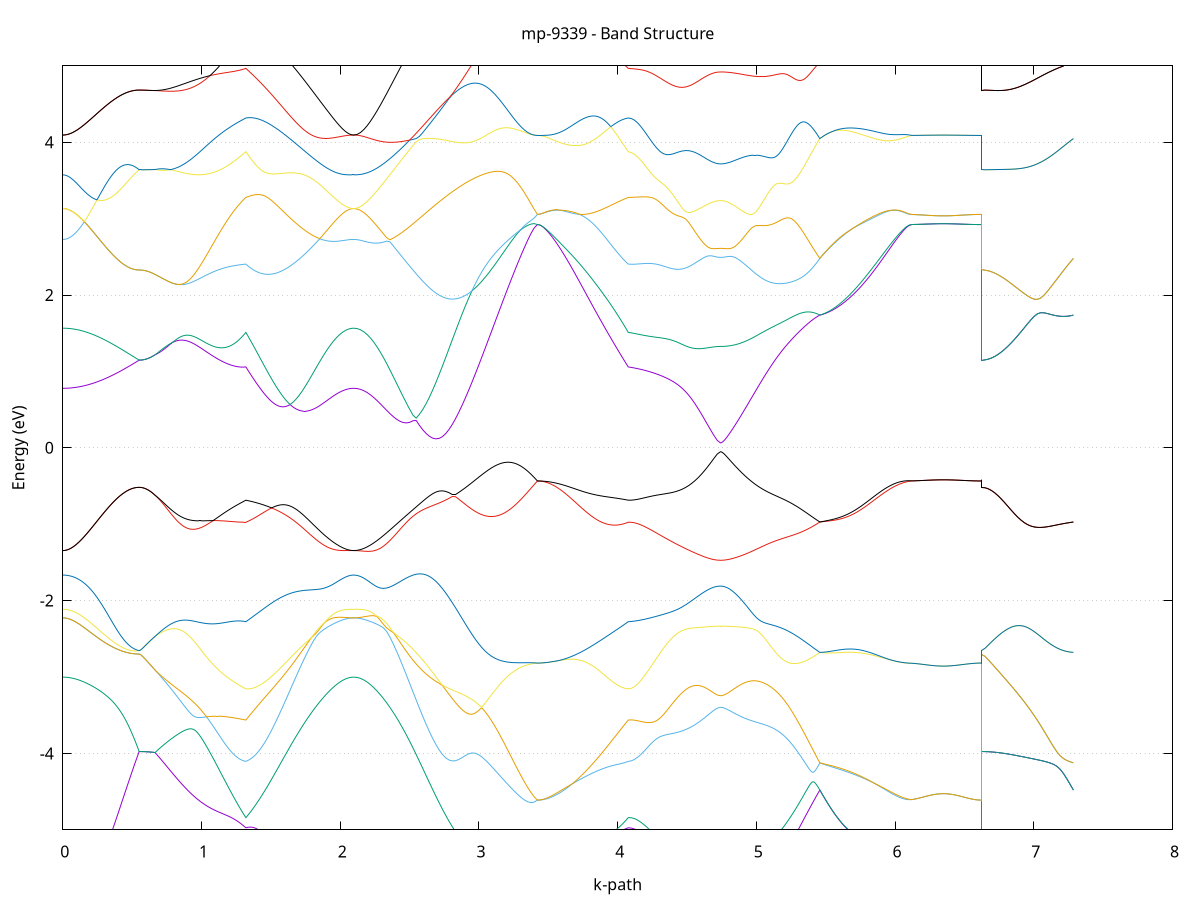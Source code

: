 set title 'mp-9339 - Band Structure'
set xlabel 'k-path'
set ylabel 'Energy (eV)'
set grid y
set yrange [-5:5]
set terminal png size 800,600
set output 'mp-9339_bands_gnuplot.png'
plot '-' using 1:2 with lines notitle, '-' using 1:2 with lines notitle, '-' using 1:2 with lines notitle, '-' using 1:2 with lines notitle, '-' using 1:2 with lines notitle, '-' using 1:2 with lines notitle, '-' using 1:2 with lines notitle, '-' using 1:2 with lines notitle, '-' using 1:2 with lines notitle, '-' using 1:2 with lines notitle, '-' using 1:2 with lines notitle, '-' using 1:2 with lines notitle, '-' using 1:2 with lines notitle, '-' using 1:2 with lines notitle, '-' using 1:2 with lines notitle, '-' using 1:2 with lines notitle, '-' using 1:2 with lines notitle, '-' using 1:2 with lines notitle, '-' using 1:2 with lines notitle, '-' using 1:2 with lines notitle, '-' using 1:2 with lines notitle, '-' using 1:2 with lines notitle, '-' using 1:2 with lines notitle, '-' using 1:2 with lines notitle
0.000000 -31.217679
0.004140 -31.217679
0.008281 -31.217679
0.012421 -31.217579
0.016562 -31.217479
0.020702 -31.217379
0.024842 -31.217278
0.028983 -31.217078
0.033123 -31.216878
0.037263 -31.216679
0.041404 -31.216379
0.045544 -31.216179
0.049685 -31.215879
0.053825 -31.215478
0.057965 -31.215179
0.062106 -31.214779
0.066246 -31.214379
0.070387 -31.213978
0.074527 -31.213479
0.078667 -31.212979
0.082808 -31.212478
0.086948 -31.211979
0.091088 -31.211379
0.095229 -31.210778
0.099369 -31.210179
0.103510 -31.209578
0.107650 -31.208879
0.111790 -31.208279
0.115931 -31.207479
0.120071 -31.206779
0.124212 -31.206079
0.128352 -31.205279
0.132492 -31.204479
0.136633 -31.203579
0.140773 -31.202779
0.144914 -31.201878
0.149054 -31.200979
0.153194 -31.199979
0.157335 -31.199079
0.161475 -31.198079
0.165615 -31.197078
0.169756 -31.196079
0.173896 -31.194979
0.178037 -31.193979
0.182177 -31.192878
0.186317 -31.191679
0.190458 -31.190579
0.194598 -31.189379
0.198739 -31.188278
0.202879 -31.186979
0.207019 -31.185779
0.211160 -31.184579
0.215300 -31.183279
0.219440 -31.181978
0.223581 -31.180678
0.227721 -31.179279
0.231862 -31.177979
0.236002 -31.176579
0.240142 -31.175179
0.244283 -31.173679
0.248423 -31.172279
0.252564 -31.170779
0.256704 -31.169279
0.260844 -31.167779
0.264985 -31.166279
0.269125 -31.164779
0.273265 -31.163179
0.277406 -31.161579
0.281546 -31.159979
0.285687 -31.158379
0.289827 -31.156679
0.293967 -31.155079
0.298108 -31.153379
0.302248 -31.151678
0.306389 -31.149978
0.310529 -31.148179
0.314669 -31.146479
0.318810 -31.144679
0.322950 -31.142879
0.327090 -31.141079
0.331231 -31.139278
0.335371 -31.137479
0.339512 -31.135579
0.343652 -31.133779
0.347792 -31.131878
0.351933 -31.129978
0.356073 -31.128079
0.360214 -31.126179
0.364354 -31.124178
0.368494 -31.122279
0.372635 -31.120279
0.376775 -31.118279
0.380916 -31.116278
0.385056 -31.114279
0.389196 -31.112279
0.393337 -31.110278
0.397477 -31.108179
0.401617 -31.106079
0.405758 -31.104078
0.409898 -31.101979
0.414039 -31.099878
0.418179 -31.097779
0.422319 -31.095679
0.426460 -31.093578
0.430600 -31.091379
0.434741 -31.089279
0.438881 -31.087079
0.443021 -31.084979
0.447162 -31.082778
0.451302 -31.080579
0.455442 -31.078378
0.459583 -31.076179
0.463723 -31.073978
0.467864 -31.071779
0.472004 -31.069579
0.476144 -31.067279
0.480285 -31.065079
0.484425 -31.062879
0.488566 -31.060579
0.492706 -31.058378
0.496846 -31.056079
0.500987 -31.053778
0.505127 -31.051579
0.509267 -31.049278
0.513408 -31.046979
0.517548 -31.044678
0.521689 -31.042479
0.525829 -31.040979
0.529969 -31.040979
0.534110 -31.040979
0.538250 -31.040979
0.542391 -31.040979
0.546531 -31.040979
0.550671 -31.040979
0.550671 -31.040979
0.560220 -31.041079
0.569768 -31.041379
0.579316 -31.041878
0.588864 -31.042479
0.598412 -31.043178
0.607961 -31.044079
0.617509 -31.044978
0.627057 -31.046079
0.636605 -31.047179
0.646153 -31.048379
0.655702 -31.049578
0.665250 -31.050878
0.665250 -31.050878
0.672861 -31.052179
0.680473 -31.053479
0.688084 -31.054879
0.695696 -31.056279
0.703307 -31.057779
0.710919 -31.059279
0.718530 -31.060779
0.726142 -31.062379
0.733754 -31.063979
0.741365 -31.065579
0.748977 -31.067179
0.756588 -31.068879
0.764200 -31.070479
0.771811 -31.072178
0.779423 -31.073878
0.787034 -31.075579
0.794646 -31.077279
0.802257 -31.078979
0.809869 -31.080679
0.817480 -31.082379
0.825092 -31.084079
0.832703 -31.085778
0.840315 -31.087578
0.847927 -31.089279
0.855538 -31.090979
0.863150 -31.092679
0.870761 -31.094379
0.878373 -31.096079
0.885984 -31.097679
0.893596 -31.099379
0.901207 -31.101078
0.908819 -31.102778
0.916430 -31.104478
0.924042 -31.106079
0.931653 -31.107779
0.939265 -31.109379
0.946876 -31.111079
0.954488 -31.112679
0.962100 -31.114379
0.969711 -31.115979
0.977323 -31.117579
0.984934 -31.119179
0.992546 -31.120779
1.000157 -31.122378
1.007769 -31.124078
1.015380 -31.125578
1.022992 -31.127178
1.030603 -31.128778
1.038215 -31.130378
1.045826 -31.131979
1.053438 -31.133579
1.061049 -31.135079
1.068661 -31.136679
1.076273 -31.138179
1.083884 -31.139779
1.091496 -31.141379
1.099107 -31.142879
1.106719 -31.144379
1.114330 -31.145979
1.121942 -31.147479
1.129553 -31.149079
1.137165 -31.150579
1.144776 -31.152079
1.152388 -31.153679
1.159999 -31.155179
1.167611 -31.156679
1.175222 -31.158179
1.182834 -31.159779
1.190445 -31.161279
1.198057 -31.162779
1.205669 -31.164279
1.213280 -31.165779
1.220892 -31.167379
1.228503 -31.168879
1.236115 -31.170379
1.243726 -31.171879
1.251338 -31.173379
1.258949 -31.174879
1.266561 -31.176379
1.274172 -31.177879
1.281784 -31.179379
1.289395 -31.180879
1.297007 -31.182379
1.304618 -31.183879
1.312230 -31.185379
1.319842 -31.186879
1.319842 -31.186879
1.327476 -31.185479
1.335110 -31.184079
1.342744 -31.182679
1.350379 -31.181379
1.358013 -31.179979
1.365647 -31.178679
1.373281 -31.177478
1.380916 -31.176179
1.388550 -31.174979
1.396184 -31.173779
1.403818 -31.172678
1.411453 -31.171579
1.419087 -31.170579
1.426721 -31.169579
1.434355 -31.168679
1.441990 -31.167779
1.449624 -31.166978
1.457258 -31.166279
1.464893 -31.165679
1.472527 -31.165078
1.480161 -31.164579
1.487795 -31.164079
1.495430 -31.163778
1.503064 -31.163479
1.510698 -31.163379
1.518332 -31.163279
1.525967 -31.163279
1.533601 -31.163379
1.541235 -31.163479
1.548870 -31.163778
1.556504 -31.164079
1.564138 -31.164479
1.571772 -31.164979
1.579407 -31.165479
1.587041 -31.166079
1.594675 -31.166778
1.602309 -31.167479
1.609944 -31.168278
1.617578 -31.169079
1.625212 -31.169978
1.632846 -31.170879
1.640481 -31.171879
1.648115 -31.172778
1.655749 -31.173879
1.663384 -31.174879
1.671018 -31.175978
1.678652 -31.176979
1.686286 -31.178079
1.693921 -31.179179
1.701555 -31.180279
1.709189 -31.181479
1.716823 -31.182579
1.724458 -31.183678
1.732092 -31.184878
1.739726 -31.185979
1.747360 -31.187079
1.754995 -31.188278
1.762629 -31.189379
1.770263 -31.190479
1.777898 -31.191579
1.785532 -31.192678
1.793166 -31.193779
1.800800 -31.194779
1.808435 -31.195878
1.816069 -31.196879
1.823703 -31.197879
1.831337 -31.198978
1.838972 -31.199879
1.846606 -31.200879
1.854240 -31.201778
1.861874 -31.202779
1.869509 -31.203679
1.877143 -31.204479
1.884777 -31.205379
1.892412 -31.206179
1.900046 -31.206979
1.907680 -31.207778
1.915314 -31.208579
1.922949 -31.209278
1.930583 -31.209979
1.938217 -31.210679
1.945851 -31.211279
1.953486 -31.211879
1.961120 -31.212478
1.968754 -31.213079
1.976388 -31.213579
1.984023 -31.214078
1.991657 -31.214579
1.999291 -31.214979
2.006926 -31.215378
2.014560 -31.215779
2.022194 -31.216079
2.029828 -31.216379
2.037463 -31.216679
2.045097 -31.216878
2.052731 -31.217178
2.060365 -31.217278
2.068000 -31.217479
2.075634 -31.217579
2.083268 -31.217679
2.090902 -31.217679
2.098537 -31.217679
2.098537 -31.217679
2.122167 -31.217579
2.145797 -31.217278
2.169427 -31.216779
2.193057 -31.215979
2.216687 -31.214979
2.240317 -31.213779
2.263947 -31.212478
2.287577 -31.210878
2.311207 -31.209079
2.334837 -31.207179
2.358467 -31.205179
2.382097 -31.202979
2.405727 -31.200679
2.429357 -31.198279
2.452987 -31.195878
2.476617 -31.193379
2.500247 -31.190978
2.523877 -31.188679
2.547507 -31.186379
2.571137 -31.184379
2.594767 -31.182679
2.618397 -31.181379
2.642027 -31.180478
2.665657 -31.180179
2.689287 -31.180478
2.712917 -31.181379
2.736547 -31.182979
2.760177 -31.185178
2.783807 -31.187879
2.807437 -31.191078
2.831067 -31.194679
2.854697 -31.198578
2.878327 -31.202679
2.901957 -31.206879
2.925587 -31.211178
2.949217 -31.215578
2.972847 -31.219879
2.996477 -31.224279
3.020107 -31.228479
3.043737 -31.232779
3.067367 -31.237379
3.090997 -31.241578
3.114628 -31.245579
3.138258 -31.249278
3.161888 -31.252779
3.185518 -31.255879
3.209148 -31.258679
3.232778 -31.261278
3.256408 -31.263479
3.280038 -31.265379
3.303668 -31.266979
3.327298 -31.268279
3.350928 -31.269179
3.374558 -31.269879
3.398188 -31.270179
3.421818 -31.270179
3.421818 -31.270179
3.429429 -31.270179
3.437041 -31.270179
3.444652 -31.270079
3.452264 -31.269979
3.459875 -31.269879
3.467487 -31.269779
3.475098 -31.269679
3.482710 -31.269479
3.490322 -31.269279
3.497933 -31.269078
3.505545 -31.268778
3.513156 -31.268579
3.520768 -31.268279
3.528379 -31.267979
3.535991 -31.267679
3.543602 -31.267278
3.551214 -31.266879
3.558825 -31.266479
3.566437 -31.266079
3.574048 -31.265579
3.581660 -31.265179
3.589271 -31.264679
3.596883 -31.264178
3.604495 -31.263579
3.612106 -31.262978
3.619718 -31.262479
3.627329 -31.261779
3.634941 -31.261178
3.642552 -31.260479
3.650164 -31.259778
3.657775 -31.259079
3.665387 -31.258378
3.672998 -31.257579
3.680610 -31.256878
3.688221 -31.255979
3.695833 -31.255178
3.703444 -31.254379
3.711056 -31.253478
3.718668 -31.252579
3.726279 -31.251579
3.733891 -31.250678
3.741502 -31.249679
3.749114 -31.248679
3.756725 -31.247678
3.764337 -31.246579
3.771948 -31.245479
3.779560 -31.244378
3.787171 -31.243279
3.794783 -31.242079
3.802394 -31.240979
3.810006 -31.239778
3.817617 -31.238478
3.825229 -31.237279
3.832840 -31.235979
3.840452 -31.234679
3.848064 -31.233379
3.855675 -31.232079
3.863287 -31.230678
3.870898 -31.229278
3.878510 -31.227878
3.886121 -31.226378
3.893733 -31.224979
3.901344 -31.223479
3.908956 -31.221979
3.916567 -31.220479
3.924179 -31.218879
3.931790 -31.217278
3.939402 -31.215678
3.947013 -31.214078
3.954625 -31.212478
3.962237 -31.210778
3.969848 -31.209179
3.977460 -31.207479
3.985071 -31.205779
3.992683 -31.203979
4.000294 -31.202279
4.007906 -31.200478
4.015517 -31.198678
4.023129 -31.197178
4.030740 -31.195678
4.038352 -31.194178
4.045963 -31.192678
4.053575 -31.191278
4.061186 -31.189778
4.068798 -31.188379
4.076410 -31.186879
4.076410 -31.186879
4.099325 -31.192578
4.122240 -31.199479
4.145155 -31.206478
4.168071 -31.213479
4.190986 -31.220379
4.213901 -31.227179
4.236817 -31.233778
4.259732 -31.240379
4.282647 -31.246779
4.305563 -31.252979
4.328478 -31.258979
4.351393 -31.264779
4.374308 -31.270378
4.397224 -31.275679
4.420139 -31.280679
4.443054 -31.285478
4.465970 -31.289979
4.488885 -31.294179
4.511800 -31.297978
4.534716 -31.301579
4.557631 -31.304779
4.580546 -31.307579
4.603462 -31.310078
4.626377 -31.312179
4.649292 -31.313879
4.672207 -31.315279
4.695123 -31.316178
4.718038 -31.316779
4.740953 -31.316979
4.740953 -31.316979
4.748577 -31.316979
4.756201 -31.316879
4.763825 -31.316779
4.771449 -31.316679
4.779073 -31.316479
4.786697 -31.316278
4.794320 -31.316078
4.801944 -31.315779
4.809568 -31.315379
4.817192 -31.315079
4.824816 -31.314678
4.832440 -31.314179
4.840064 -31.313679
4.847688 -31.313178
4.855311 -31.312579
4.862935 -31.311979
4.870559 -31.311379
4.878183 -31.310679
4.885807 -31.309978
4.893431 -31.309179
4.901055 -31.308478
4.908678 -31.307579
4.916302 -31.306779
4.923926 -31.305879
4.931550 -31.304879
4.939174 -31.303878
4.946798 -31.302879
4.954422 -31.301879
4.962046 -31.300778
4.969669 -31.299679
4.977293 -31.298479
4.984917 -31.297279
4.992541 -31.296079
5.000165 -31.294878
5.007789 -31.293579
5.015413 -31.292179
5.023036 -31.290879
5.030660 -31.289479
5.038284 -31.287979
5.045908 -31.286579
5.053532 -31.285079
5.061156 -31.283579
5.068780 -31.281979
5.076404 -31.280379
5.084027 -31.278779
5.091651 -31.277179
5.099275 -31.275479
5.106899 -31.273779
5.114523 -31.271978
5.122147 -31.270278
5.129771 -31.268479
5.137394 -31.266679
5.145018 -31.264779
5.152642 -31.262878
5.160266 -31.260979
5.167890 -31.259079
5.175514 -31.257079
5.183138 -31.255178
5.190762 -31.253179
5.198385 -31.251079
5.206009 -31.249078
5.213633 -31.246979
5.221257 -31.244879
5.228881 -31.242779
5.236505 -31.240679
5.244129 -31.238478
5.251752 -31.236279
5.259376 -31.234079
5.267000 -31.231879
5.274624 -31.229679
5.282248 -31.227379
5.289872 -31.225179
5.297496 -31.222879
5.305120 -31.220579
5.312743 -31.218279
5.320367 -31.215979
5.327991 -31.213579
5.335615 -31.211279
5.343239 -31.208879
5.350863 -31.206478
5.358487 -31.204179
5.366111 -31.201778
5.373734 -31.199379
5.381358 -31.196979
5.388982 -31.194579
5.396606 -31.192079
5.404230 -31.189678
5.411854 -31.187279
5.419478 -31.184878
5.427101 -31.182379
5.434725 -31.179979
5.442349 -31.177578
5.449973 -31.175079
5.457597 -31.172678
5.457597 -31.172678
5.479709 -31.178279
5.501821 -31.183678
5.523933 -31.189079
5.546044 -31.194378
5.568156 -31.199579
5.590268 -31.204678
5.612380 -31.209578
5.634492 -31.214479
5.656604 -31.219079
5.678716 -31.223679
5.700828 -31.227979
5.722939 -31.232178
5.745051 -31.236179
5.767163 -31.239978
5.789275 -31.243579
5.811387 -31.246979
5.833499 -31.250179
5.855611 -31.253079
5.877723 -31.255879
5.899834 -31.258378
5.921946 -31.260579
5.944058 -31.262678
5.966170 -31.264478
5.988282 -31.266079
6.010394 -31.267378
6.032506 -31.268379
6.054618 -31.269279
6.076729 -31.269779
6.098841 -31.270179
6.120953 -31.270179
6.120953 -31.270179
6.125110 -31.270179
6.129267 -31.270179
6.133424 -31.270179
6.137581 -31.270179
6.141738 -31.270179
6.145895 -31.270179
6.150052 -31.270179
6.154209 -31.270179
6.158366 -31.270179
6.162523 -31.270179
6.166680 -31.270179
6.170837 -31.270179
6.174994 -31.270179
6.179150 -31.270179
6.183307 -31.270179
6.187464 -31.270179
6.191621 -31.270179
6.195778 -31.270179
6.199935 -31.270179
6.204092 -31.270179
6.208249 -31.270179
6.212406 -31.270179
6.216563 -31.270179
6.220720 -31.270179
6.224877 -31.270179
6.229034 -31.270179
6.233191 -31.270179
6.237348 -31.270179
6.241505 -31.270179
6.245662 -31.270179
6.249819 -31.270179
6.253976 -31.270179
6.258132 -31.270179
6.262289 -31.270179
6.266446 -31.270179
6.270603 -31.270179
6.274760 -31.270179
6.278917 -31.270179
6.283074 -31.270179
6.287231 -31.270179
6.291388 -31.270179
6.295545 -31.270179
6.299702 -31.270179
6.303859 -31.270179
6.308016 -31.270179
6.312173 -31.270179
6.316330 -31.270179
6.320487 -31.270179
6.324644 -31.270179
6.328801 -31.270179
6.332958 -31.270179
6.337114 -31.270179
6.341271 -31.270179
6.345428 -31.270179
6.349585 -31.270179
6.353742 -31.270179
6.357899 -31.270179
6.362056 -31.270179
6.366213 -31.270179
6.370370 -31.270179
6.374527 -31.270179
6.378684 -31.270179
6.382841 -31.270179
6.386998 -31.270179
6.391155 -31.270179
6.395312 -31.270179
6.399469 -31.270179
6.403626 -31.270179
6.407783 -31.270179
6.411939 -31.270179
6.416096 -31.270179
6.420253 -31.270179
6.424410 -31.270179
6.428567 -31.270179
6.432724 -31.270179
6.436881 -31.270179
6.441038 -31.270179
6.445195 -31.270179
6.449352 -31.270179
6.453509 -31.270179
6.457666 -31.270179
6.461823 -31.270179
6.465980 -31.270179
6.470137 -31.270179
6.474294 -31.270179
6.478451 -31.270179
6.482608 -31.270179
6.486765 -31.270179
6.490921 -31.270179
6.495078 -31.270179
6.499235 -31.270179
6.503392 -31.270179
6.507549 -31.270179
6.511706 -31.270179
6.515863 -31.270179
6.520020 -31.270179
6.524177 -31.270179
6.528334 -31.270179
6.532491 -31.270179
6.536648 -31.270179
6.540805 -31.270179
6.544962 -31.270179
6.549119 -31.270179
6.553276 -31.270179
6.557433 -31.270179
6.561590 -31.270179
6.565747 -31.270179
6.569903 -31.270179
6.574060 -31.270179
6.578217 -31.270179
6.582374 -31.270179
6.586531 -31.270179
6.590688 -31.270179
6.594845 -31.270179
6.599002 -31.270179
6.603159 -31.270179
6.607316 -31.270179
6.611473 -31.270179
6.615630 -31.270179
6.619787 -31.270179
6.623944 -31.270179
6.623944 -31.040979
6.647574 -31.041578
6.671204 -31.043178
6.694834 -31.045479
6.718464 -31.048279
6.742094 -31.051379
6.765724 -31.054779
6.789354 -31.058478
6.812984 -31.062479
6.836614 -31.066679
6.860244 -31.071079
6.883874 -31.075679
6.907504 -31.080479
6.931134 -31.085379
6.954764 -31.090578
6.978394 -31.095879
7.002024 -31.101378
7.025654 -31.106979
7.049284 -31.112679
7.072914 -31.118479
7.096544 -31.124379
7.120174 -31.130378
7.143804 -31.136378
7.167434 -31.142478
7.191064 -31.148478
7.214694 -31.154578
7.238324 -31.160678
7.261954 -31.166678
7.285584 -31.172678
e
0.000000 -31.032979
0.004140 -31.032979
0.008281 -31.032979
0.012421 -31.032979
0.016562 -31.032979
0.020702 -31.032979
0.024842 -31.032979
0.028983 -31.032979
0.033123 -31.033079
0.037263 -31.033079
0.041404 -31.033079
0.045544 -31.033079
0.049685 -31.033079
0.053825 -31.033179
0.057965 -31.033179
0.062106 -31.033179
0.066246 -31.033279
0.070387 -31.033279
0.074527 -31.033379
0.078667 -31.033379
0.082808 -31.033379
0.086948 -31.033479
0.091088 -31.033479
0.095229 -31.033579
0.099369 -31.033579
0.103510 -31.033679
0.107650 -31.033779
0.111790 -31.033779
0.115931 -31.033879
0.120071 -31.033879
0.124212 -31.033978
0.128352 -31.034078
0.132492 -31.034078
0.136633 -31.034178
0.140773 -31.034278
0.144914 -31.034278
0.149054 -31.034379
0.153194 -31.034479
0.157335 -31.034579
0.161475 -31.034579
0.165615 -31.034679
0.169756 -31.034779
0.173896 -31.034879
0.178037 -31.034979
0.182177 -31.034979
0.186317 -31.035079
0.190458 -31.035179
0.194598 -31.035279
0.198739 -31.035379
0.202879 -31.035478
0.207019 -31.035578
0.211160 -31.035678
0.215300 -31.035778
0.219440 -31.035778
0.223581 -31.035878
0.227721 -31.035979
0.231862 -31.036079
0.236002 -31.036179
0.240142 -31.036279
0.244283 -31.036379
0.248423 -31.036479
0.252564 -31.036579
0.256704 -31.036679
0.260844 -31.036779
0.264985 -31.036879
0.269125 -31.036979
0.273265 -31.037078
0.277406 -31.037178
0.281546 -31.037278
0.285687 -31.037378
0.289827 -31.037479
0.293967 -31.037479
0.298108 -31.037579
0.302248 -31.037679
0.306389 -31.037779
0.310529 -31.037879
0.314669 -31.037979
0.318810 -31.038079
0.322950 -31.038179
0.327090 -31.038279
0.331231 -31.038379
0.335371 -31.038479
0.339512 -31.038479
0.343652 -31.038578
0.347792 -31.038678
0.351933 -31.038778
0.356073 -31.038878
0.360214 -31.038979
0.364354 -31.039079
0.368494 -31.039079
0.372635 -31.039179
0.376775 -31.039279
0.380916 -31.039379
0.385056 -31.039379
0.389196 -31.039479
0.393337 -31.039579
0.397477 -31.039679
0.401617 -31.039679
0.405758 -31.039779
0.409898 -31.039879
0.414039 -31.039879
0.418179 -31.039979
0.422319 -31.040078
0.426460 -31.040078
0.430600 -31.040178
0.434741 -31.040178
0.438881 -31.040278
0.443021 -31.040278
0.447162 -31.040378
0.451302 -31.040378
0.455442 -31.040479
0.459583 -31.040479
0.463723 -31.040579
0.467864 -31.040579
0.472004 -31.040679
0.476144 -31.040679
0.480285 -31.040679
0.484425 -31.040779
0.488566 -31.040779
0.492706 -31.040779
0.496846 -31.040879
0.500987 -31.040879
0.505127 -31.040879
0.509267 -31.040879
0.513408 -31.040979
0.517548 -31.040979
0.521689 -31.040979
0.525829 -31.040979
0.529969 -31.040979
0.534110 -31.040979
0.538250 -31.040979
0.542391 -31.040979
0.546531 -31.040979
0.550671 -31.040979
0.550671 -31.040979
0.560220 -31.041079
0.569768 -31.041379
0.579316 -31.041878
0.588864 -31.042479
0.598412 -31.043178
0.607961 -31.044079
0.617509 -31.044978
0.627057 -31.046079
0.636605 -31.047179
0.646153 -31.048379
0.655702 -31.049578
0.665250 -31.050878
0.665250 -31.050878
0.672861 -31.051579
0.680473 -31.052378
0.688084 -31.053079
0.695696 -31.053978
0.703307 -31.054779
0.710919 -31.055678
0.718530 -31.056579
0.726142 -31.057479
0.733754 -31.058478
0.741365 -31.059479
0.748977 -31.060479
0.756588 -31.061578
0.764200 -31.062579
0.771811 -31.063679
0.779423 -31.064879
0.787034 -31.065978
0.794646 -31.067179
0.802257 -31.068379
0.809869 -31.069579
0.817480 -31.070878
0.825092 -31.072178
0.832703 -31.073479
0.840315 -31.074779
0.847927 -31.076179
0.855538 -31.077479
0.863150 -31.078879
0.870761 -31.080279
0.878373 -31.081779
0.885984 -31.083179
0.893596 -31.084679
0.901207 -31.086178
0.908819 -31.087678
0.916430 -31.089178
0.924042 -31.090779
0.931653 -31.092379
0.939265 -31.093979
0.946876 -31.095579
0.954488 -31.097179
0.962100 -31.098779
0.969711 -31.100479
0.977323 -31.102079
0.984934 -31.103779
0.992546 -31.105479
1.000157 -31.107178
1.007769 -31.108878
1.015380 -31.110579
1.022992 -31.112379
1.030603 -31.114079
1.038215 -31.115879
1.045826 -31.117679
1.053438 -31.119478
1.061049 -31.121279
1.068661 -31.123079
1.076273 -31.124879
1.083884 -31.126679
1.091496 -31.128478
1.099107 -31.130278
1.106719 -31.132179
1.114330 -31.133979
1.121942 -31.135879
1.129553 -31.137678
1.137165 -31.139579
1.144776 -31.141379
1.152388 -31.143279
1.159999 -31.145079
1.167611 -31.146978
1.175222 -31.148879
1.182834 -31.150679
1.190445 -31.152579
1.198057 -31.154478
1.205669 -31.156278
1.213280 -31.158179
1.220892 -31.159979
1.228503 -31.161879
1.236115 -31.163678
1.243726 -31.165579
1.251338 -31.167379
1.258949 -31.169279
1.266561 -31.171079
1.274172 -31.172878
1.281784 -31.174779
1.289395 -31.176579
1.297007 -31.178379
1.304618 -31.180179
1.312230 -31.181978
1.319842 -31.183779
1.319842 -31.183779
1.327476 -31.181878
1.335110 -31.179879
1.342744 -31.177879
1.350379 -31.175978
1.358013 -31.173979
1.365647 -31.171979
1.373281 -31.169978
1.380916 -31.167879
1.388550 -31.165879
1.396184 -31.163878
1.403818 -31.161779
1.411453 -31.159779
1.419087 -31.157678
1.426721 -31.155679
1.434355 -31.153579
1.441990 -31.151478
1.449624 -31.149379
1.457258 -31.147379
1.464893 -31.145278
1.472527 -31.143179
1.480161 -31.141079
1.487795 -31.138979
1.495430 -31.136879
1.503064 -31.134778
1.510698 -31.132779
1.518332 -31.130679
1.525967 -31.128578
1.533601 -31.126479
1.541235 -31.124379
1.548870 -31.122378
1.556504 -31.120279
1.564138 -31.118279
1.571772 -31.116179
1.579407 -31.114179
1.587041 -31.112179
1.594675 -31.110178
1.602309 -31.108179
1.609944 -31.106179
1.617578 -31.104178
1.625212 -31.102179
1.632846 -31.100279
1.640481 -31.098378
1.648115 -31.096379
1.655749 -31.094479
1.663384 -31.092679
1.671018 -31.090779
1.678652 -31.088878
1.686286 -31.087079
1.693921 -31.085279
1.701555 -31.083479
1.709189 -31.081679
1.716823 -31.079978
1.724458 -31.078278
1.732092 -31.076579
1.739726 -31.074879
1.747360 -31.073279
1.754995 -31.071579
1.762629 -31.069979
1.770263 -31.068479
1.777898 -31.066879
1.785532 -31.065379
1.793166 -31.063879
1.800800 -31.062479
1.808435 -31.060979
1.816069 -31.059679
1.823703 -31.058279
1.831337 -31.056978
1.838972 -31.055578
1.846606 -31.054379
1.854240 -31.053079
1.861874 -31.051879
1.869509 -31.050778
1.877143 -31.049578
1.884777 -31.048479
1.892412 -31.047479
1.900046 -31.046378
1.907680 -31.045379
1.915314 -31.044479
1.922949 -31.043478
1.930583 -31.042679
1.938217 -31.041778
1.945851 -31.040979
1.953486 -31.040178
1.961120 -31.039479
1.968754 -31.038778
1.976388 -31.038079
1.984023 -31.037479
1.991657 -31.036879
1.999291 -31.036379
2.006926 -31.035878
2.014560 -31.035379
2.022194 -31.034979
2.029828 -31.034579
2.037463 -31.034278
2.045097 -31.033978
2.052731 -31.033679
2.060365 -31.033479
2.068000 -31.033279
2.075634 -31.033179
2.083268 -31.033079
2.090902 -31.032979
2.098537 -31.032979
2.098537 -31.032979
2.122167 -31.033179
2.145797 -31.033879
2.169427 -31.034979
2.193057 -31.036479
2.216687 -31.038479
2.240317 -31.040779
2.263947 -31.043579
2.287577 -31.046779
2.311207 -31.050279
2.334837 -31.054279
2.358467 -31.058478
2.382097 -31.063078
2.405727 -31.067979
2.429357 -31.073079
2.452987 -31.078579
2.476617 -31.084179
2.500247 -31.090079
2.523877 -31.096179
2.547507 -31.102479
2.571137 -31.108878
2.594767 -31.115379
2.618397 -31.121979
2.642027 -31.128678
2.665657 -31.135379
2.689287 -31.142178
2.712917 -31.148979
2.736547 -31.155679
2.760177 -31.162378
2.783807 -31.169079
2.807437 -31.175679
2.831067 -31.182078
2.854697 -31.188479
2.878327 -31.194679
2.901957 -31.200679
2.925587 -31.206578
2.949217 -31.212279
2.972847 -31.217679
2.996477 -31.222978
3.020107 -31.227979
3.043737 -31.232679
3.067367 -31.236679
3.090997 -31.240479
3.114628 -31.244179
3.138258 -31.247678
3.161888 -31.250979
3.185518 -31.254079
3.209148 -31.256878
3.232778 -31.259479
3.256408 -31.261879
3.280038 -31.263879
3.303668 -31.265678
3.327298 -31.267178
3.350928 -31.268379
3.374558 -31.269279
3.398188 -31.269879
3.421818 -31.270179
3.421818 -31.270179
3.429429 -31.270179
3.437041 -31.270179
3.444652 -31.270079
3.452264 -31.269979
3.459875 -31.269879
3.467487 -31.269679
3.475098 -31.269579
3.482710 -31.269279
3.490322 -31.269078
3.497933 -31.268878
3.505545 -31.268579
3.513156 -31.268279
3.520768 -31.267879
3.528379 -31.267578
3.535991 -31.267178
3.543602 -31.266679
3.551214 -31.266279
3.558825 -31.265778
3.566437 -31.265279
3.574048 -31.264779
3.581660 -31.264278
3.589271 -31.263679
3.596883 -31.263079
3.604495 -31.262379
3.612106 -31.261779
3.619718 -31.261078
3.627329 -31.260379
3.634941 -31.259678
3.642552 -31.258879
3.650164 -31.258178
3.657775 -31.257379
3.665387 -31.256479
3.672998 -31.255679
3.680610 -31.254779
3.688221 -31.253879
3.695833 -31.252979
3.703444 -31.251978
3.711056 -31.251079
3.718668 -31.250079
3.726279 -31.249078
3.733891 -31.248079
3.741502 -31.246979
3.749114 -31.245878
3.756725 -31.244779
3.764337 -31.243679
3.771948 -31.242579
3.779560 -31.241378
3.787171 -31.240279
3.794783 -31.239079
3.802394 -31.237879
3.810006 -31.236579
3.817617 -31.235378
3.825229 -31.234079
3.832840 -31.232779
3.840452 -31.231579
3.848064 -31.230179
3.855675 -31.228879
3.863287 -31.227578
3.870898 -31.226178
3.878510 -31.224778
3.886121 -31.223479
3.893733 -31.222079
3.901344 -31.220679
3.908956 -31.219179
3.916567 -31.217779
3.924179 -31.216379
3.931790 -31.214879
3.939402 -31.213479
3.947013 -31.211979
3.954625 -31.210479
3.962237 -31.209079
3.969848 -31.207579
3.977460 -31.206079
3.985071 -31.204579
3.992683 -31.203079
4.000294 -31.201579
4.007906 -31.200079
4.015517 -31.198578
4.023129 -31.196879
4.030740 -31.195079
4.038352 -31.193179
4.045963 -31.191379
4.053575 -31.189478
4.061186 -31.187579
4.068798 -31.185679
4.076410 -31.183779
4.076410 -31.183779
4.099325 -31.177179
4.122240 -31.169479
4.145155 -31.161779
4.168071 -31.154279
4.190986 -31.147078
4.213901 -31.140379
4.236817 -31.134179
4.259732 -31.128979
4.282647 -31.124979
4.305563 -31.122279
4.328478 -31.121078
4.351393 -31.121279
4.374308 -31.122378
4.397224 -31.124178
4.420139 -31.126379
4.443054 -31.128879
4.465970 -31.131379
4.488885 -31.133879
4.511800 -31.136278
4.534716 -31.138679
4.557631 -31.140778
4.580546 -31.142779
4.603462 -31.144479
4.626377 -31.145979
4.649292 -31.147279
4.672207 -31.148278
4.695123 -31.148979
4.718038 -31.149379
4.740953 -31.149579
4.740953 -31.149579
4.748577 -31.149479
4.756201 -31.149479
4.763825 -31.149379
4.771449 -31.149179
4.779073 -31.149079
4.786697 -31.148879
4.794320 -31.148578
4.801944 -31.148278
4.809568 -31.147979
4.817192 -31.147679
4.824816 -31.147279
4.832440 -31.146778
4.840064 -31.146379
4.847688 -31.145879
4.855311 -31.145278
4.862935 -31.144679
4.870559 -31.144078
4.878183 -31.143479
4.885807 -31.142779
4.893431 -31.142079
4.901055 -31.141379
4.908678 -31.140579
4.916302 -31.139779
4.923926 -31.138879
4.931550 -31.138079
4.939174 -31.137179
4.946798 -31.136178
4.954422 -31.135279
4.962046 -31.134279
4.969669 -31.133278
4.977293 -31.132279
4.984917 -31.131179
4.992541 -31.130078
5.000165 -31.128979
5.007789 -31.127879
5.015413 -31.126779
5.023036 -31.125578
5.030660 -31.124379
5.038284 -31.123279
5.045908 -31.122079
5.053532 -31.120878
5.061156 -31.119678
5.068780 -31.118479
5.076404 -31.117279
5.084027 -31.116179
5.091651 -31.114978
5.099275 -31.113879
5.106899 -31.112779
5.114523 -31.111679
5.122147 -31.110679
5.129771 -31.109779
5.137394 -31.108878
5.145018 -31.108179
5.152642 -31.107478
5.160266 -31.106979
5.167890 -31.106579
5.175514 -31.106379
5.183138 -31.106279
5.190762 -31.106379
5.198385 -31.106779
5.206009 -31.107278
5.213633 -31.107979
5.221257 -31.108878
5.228881 -31.109879
5.236505 -31.111079
5.244129 -31.112479
5.251752 -31.113879
5.259376 -31.115479
5.267000 -31.117179
5.274624 -31.118879
5.282248 -31.120679
5.289872 -31.122578
5.297496 -31.124579
5.305120 -31.126579
5.312743 -31.128678
5.320367 -31.130779
5.327991 -31.132879
5.335615 -31.135079
5.343239 -31.137279
5.350863 -31.139579
5.358487 -31.141779
5.366111 -31.144078
5.373734 -31.146379
5.381358 -31.148779
5.388982 -31.151079
5.396606 -31.153479
5.404230 -31.155879
5.411854 -31.158179
5.419478 -31.160578
5.427101 -31.162979
5.434725 -31.165479
5.442349 -31.167879
5.449973 -31.170279
5.457597 -31.172678
5.457597 -31.172678
5.479709 -31.178179
5.501821 -31.183678
5.523933 -31.189079
5.546044 -31.194278
5.568156 -31.199479
5.590268 -31.204479
5.612380 -31.209478
5.634492 -31.214178
5.656604 -31.218778
5.678716 -31.223278
5.700828 -31.227578
5.722939 -31.231679
5.745051 -31.235679
5.767163 -31.239379
5.789275 -31.242978
5.811387 -31.246279
5.833499 -31.249479
5.855611 -31.252379
5.877723 -31.255178
5.899834 -31.257679
5.921946 -31.259979
5.944058 -31.262079
5.966170 -31.263879
5.988282 -31.265479
6.010394 -31.266879
6.032506 -31.268079
6.054618 -31.268978
6.076729 -31.269579
6.098841 -31.269979
6.120953 -31.270179
6.120953 -31.270179
6.125110 -31.270179
6.129267 -31.270179
6.133424 -31.270179
6.137581 -31.270179
6.141738 -31.270179
6.145895 -31.270179
6.150052 -31.270179
6.154209 -31.270179
6.158366 -31.270179
6.162523 -31.270179
6.166680 -31.270179
6.170837 -31.270179
6.174994 -31.270179
6.179150 -31.270179
6.183307 -31.270179
6.187464 -31.270179
6.191621 -31.270179
6.195778 -31.270179
6.199935 -31.270179
6.204092 -31.270179
6.208249 -31.270179
6.212406 -31.270179
6.216563 -31.270179
6.220720 -31.270179
6.224877 -31.270179
6.229034 -31.270179
6.233191 -31.270179
6.237348 -31.270179
6.241505 -31.270179
6.245662 -31.270179
6.249819 -31.270179
6.253976 -31.270179
6.258132 -31.270179
6.262289 -31.270179
6.266446 -31.270179
6.270603 -31.270179
6.274760 -31.270179
6.278917 -31.270179
6.283074 -31.270179
6.287231 -31.270179
6.291388 -31.270179
6.295545 -31.270179
6.299702 -31.270179
6.303859 -31.270179
6.308016 -31.270179
6.312173 -31.270179
6.316330 -31.270179
6.320487 -31.270179
6.324644 -31.270179
6.328801 -31.270179
6.332958 -31.270179
6.337114 -31.270179
6.341271 -31.270179
6.345428 -31.270179
6.349585 -31.270179
6.353742 -31.270179
6.357899 -31.270179
6.362056 -31.270179
6.366213 -31.270179
6.370370 -31.270179
6.374527 -31.270179
6.378684 -31.270179
6.382841 -31.270179
6.386998 -31.270179
6.391155 -31.270179
6.395312 -31.270179
6.399469 -31.270179
6.403626 -31.270179
6.407783 -31.270179
6.411939 -31.270179
6.416096 -31.270179
6.420253 -31.270179
6.424410 -31.270179
6.428567 -31.270179
6.432724 -31.270179
6.436881 -31.270179
6.441038 -31.270179
6.445195 -31.270179
6.449352 -31.270179
6.453509 -31.270179
6.457666 -31.270179
6.461823 -31.270179
6.465980 -31.270179
6.470137 -31.270179
6.474294 -31.270179
6.478451 -31.270179
6.482608 -31.270179
6.486765 -31.270179
6.490921 -31.270179
6.495078 -31.270179
6.499235 -31.270179
6.503392 -31.270179
6.507549 -31.270179
6.511706 -31.270179
6.515863 -31.270179
6.520020 -31.270179
6.524177 -31.270179
6.528334 -31.270179
6.532491 -31.270179
6.536648 -31.270179
6.540805 -31.270179
6.544962 -31.270179
6.549119 -31.270179
6.553276 -31.270179
6.557433 -31.270179
6.561590 -31.270179
6.565747 -31.270179
6.569903 -31.270179
6.574060 -31.270179
6.578217 -31.270179
6.582374 -31.270179
6.586531 -31.270179
6.590688 -31.270179
6.594845 -31.270179
6.599002 -31.270179
6.603159 -31.270179
6.607316 -31.270179
6.611473 -31.270179
6.615630 -31.270179
6.619787 -31.270179
6.623944 -31.270179
6.623944 -31.040979
6.647574 -31.041578
6.671204 -31.043178
6.694834 -31.045479
6.718464 -31.048179
6.742094 -31.051379
6.765724 -31.054779
6.789354 -31.058478
6.812984 -31.062479
6.836614 -31.066679
6.860244 -31.071079
6.883874 -31.075679
6.907504 -31.080379
6.931134 -31.085379
6.954764 -31.090578
6.978394 -31.095879
7.002024 -31.101278
7.025654 -31.106879
7.049284 -31.112679
7.072914 -31.118479
7.096544 -31.124379
7.120174 -31.130278
7.143804 -31.136378
7.167434 -31.142378
7.191064 -31.148478
7.214694 -31.154578
7.238324 -31.160678
7.261954 -31.166678
7.285584 -31.172678
e
0.000000 -31.032979
0.004140 -31.032979
0.008281 -31.032979
0.012421 -31.032979
0.016562 -31.032979
0.020702 -31.032979
0.024842 -31.032979
0.028983 -31.032979
0.033123 -31.032979
0.037263 -31.033079
0.041404 -31.033079
0.045544 -31.033079
0.049685 -31.033079
0.053825 -31.033179
0.057965 -31.033179
0.062106 -31.033179
0.066246 -31.033279
0.070387 -31.033279
0.074527 -31.033279
0.078667 -31.033379
0.082808 -31.033379
0.086948 -31.033479
0.091088 -31.033479
0.095229 -31.033579
0.099369 -31.033579
0.103510 -31.033679
0.107650 -31.033679
0.111790 -31.033779
0.115931 -31.033879
0.120071 -31.033879
0.124212 -31.033978
0.128352 -31.033978
0.132492 -31.034078
0.136633 -31.034178
0.140773 -31.034178
0.144914 -31.034278
0.149054 -31.034379
0.153194 -31.034479
0.157335 -31.034479
0.161475 -31.034579
0.165615 -31.034679
0.169756 -31.034779
0.173896 -31.034879
0.178037 -31.034879
0.182177 -31.034979
0.186317 -31.035079
0.190458 -31.035179
0.194598 -31.035279
0.198739 -31.035379
0.202879 -31.035478
0.207019 -31.035578
0.211160 -31.035578
0.215300 -31.035678
0.219440 -31.035778
0.223581 -31.035878
0.227721 -31.035979
0.231862 -31.036079
0.236002 -31.036179
0.240142 -31.036279
0.244283 -31.036379
0.248423 -31.036479
0.252564 -31.036579
0.256704 -31.036679
0.260844 -31.036779
0.264985 -31.036879
0.269125 -31.036979
0.273265 -31.037078
0.277406 -31.037078
0.281546 -31.037178
0.285687 -31.037278
0.289827 -31.037378
0.293967 -31.037479
0.298108 -31.037579
0.302248 -31.037679
0.306389 -31.037779
0.310529 -31.037879
0.314669 -31.037979
0.318810 -31.038079
0.322950 -31.038179
0.327090 -31.038279
0.331231 -31.038379
0.335371 -31.038379
0.339512 -31.038479
0.343652 -31.038578
0.347792 -31.038678
0.351933 -31.038778
0.356073 -31.038878
0.360214 -31.038979
0.364354 -31.038979
0.368494 -31.039079
0.372635 -31.039179
0.376775 -31.039279
0.380916 -31.039279
0.385056 -31.039379
0.389196 -31.039479
0.393337 -31.039579
0.397477 -31.039579
0.401617 -31.039679
0.405758 -31.039779
0.409898 -31.039779
0.414039 -31.039879
0.418179 -31.039979
0.422319 -31.039979
0.426460 -31.040078
0.430600 -31.040178
0.434741 -31.040178
0.438881 -31.040278
0.443021 -31.040278
0.447162 -31.040378
0.451302 -31.040378
0.455442 -31.040479
0.459583 -31.040479
0.463723 -31.040579
0.467864 -31.040579
0.472004 -31.040579
0.476144 -31.040679
0.480285 -31.040679
0.484425 -31.040779
0.488566 -31.040779
0.492706 -31.040779
0.496846 -31.040879
0.500987 -31.040879
0.505127 -31.040879
0.509267 -31.040879
0.513408 -31.040879
0.517548 -31.040979
0.521689 -31.040979
0.525829 -31.040178
0.529969 -31.037879
0.534110 -31.035578
0.538250 -31.033279
0.542391 -31.030978
0.546531 -31.028679
0.550671 -31.026378
0.550671 -31.026378
0.560220 -31.026279
0.569768 -31.026079
0.579316 -31.025779
0.588864 -31.025379
0.598412 -31.024878
0.607961 -31.024279
0.617509 -31.023678
0.627057 -31.022979
0.636605 -31.022379
0.646153 -31.021679
0.655702 -31.020979
0.665250 -31.020278
0.665250 -31.020278
0.672861 -31.021079
0.680473 -31.021878
0.688084 -31.022579
0.695696 -31.023278
0.703307 -31.023979
0.710919 -31.024579
0.718530 -31.025279
0.726142 -31.025879
0.733754 -31.026478
0.741365 -31.027079
0.748977 -31.027679
0.756588 -31.028279
0.764200 -31.028879
0.771811 -31.029478
0.779423 -31.030079
0.787034 -31.030679
0.794646 -31.031278
0.802257 -31.031979
0.809869 -31.032578
0.817480 -31.033179
0.825092 -31.033779
0.832703 -31.034479
0.840315 -31.035079
0.847927 -31.035678
0.855538 -31.036379
0.863150 -31.036979
0.870761 -31.037679
0.878373 -31.038379
0.885984 -31.038979
0.893596 -31.039679
0.901207 -31.040378
0.908819 -31.041079
0.916430 -31.041778
0.924042 -31.042479
0.931653 -31.043178
0.939265 -31.043879
0.946876 -31.044579
0.954488 -31.045279
0.962100 -31.045979
0.969711 -31.046679
0.977323 -31.047379
0.984934 -31.048079
0.992546 -31.048779
1.000157 -31.049478
1.007769 -31.050179
1.015380 -31.050878
1.022992 -31.051479
1.030603 -31.052179
1.038215 -31.052879
1.045826 -31.053579
1.053438 -31.054179
1.061049 -31.054879
1.068661 -31.055578
1.076273 -31.056179
1.083884 -31.056779
1.091496 -31.057479
1.099107 -31.058079
1.106719 -31.058678
1.114330 -31.059279
1.121942 -31.059878
1.129553 -31.060379
1.137165 -31.060979
1.144776 -31.061478
1.152388 -31.062079
1.159999 -31.062579
1.167611 -31.063078
1.175222 -31.063579
1.182834 -31.064079
1.190445 -31.064578
1.198057 -31.064979
1.205669 -31.065479
1.213280 -31.065879
1.220892 -31.066278
1.228503 -31.066679
1.236115 -31.067079
1.243726 -31.067478
1.251338 -31.067878
1.258949 -31.068179
1.266561 -31.068579
1.274172 -31.068879
1.281784 -31.069178
1.289395 -31.069479
1.297007 -31.069779
1.304618 -31.070079
1.312230 -31.070379
1.319842 -31.070678
1.319842 -31.070678
1.327476 -31.071279
1.335110 -31.071979
1.342744 -31.072679
1.350379 -31.073379
1.358013 -31.074079
1.365647 -31.074779
1.373281 -31.075579
1.380916 -31.076279
1.388550 -31.077079
1.396184 -31.077779
1.403818 -31.078478
1.411453 -31.079179
1.419087 -31.079878
1.426721 -31.080579
1.434355 -31.081179
1.441990 -31.081779
1.449624 -31.082279
1.457258 -31.082778
1.464893 -31.083279
1.472527 -31.083679
1.480161 -31.083979
1.487795 -31.084278
1.495430 -31.084478
1.503064 -31.084578
1.510698 -31.084679
1.518332 -31.084679
1.525967 -31.084578
1.533601 -31.084378
1.541235 -31.084179
1.548870 -31.083879
1.556504 -31.083479
1.564138 -31.083078
1.571772 -31.082579
1.579407 -31.081979
1.587041 -31.081378
1.594675 -31.080679
1.602309 -31.079978
1.609944 -31.079279
1.617578 -31.078378
1.625212 -31.077579
1.632846 -31.076678
1.640481 -31.075779
1.648115 -31.074879
1.655749 -31.073878
1.663384 -31.072879
1.671018 -31.071879
1.678652 -31.070878
1.686286 -31.069779
1.693921 -31.068779
1.701555 -31.067678
1.709189 -31.066679
1.716823 -31.065579
1.724458 -31.064478
1.732092 -31.063479
1.739726 -31.062379
1.747360 -31.061279
1.754995 -31.060279
1.762629 -31.059179
1.770263 -31.058179
1.777898 -31.057178
1.785532 -31.056079
1.793166 -31.055079
1.800800 -31.054078
1.808435 -31.053179
1.816069 -31.052179
1.823703 -31.051179
1.831337 -31.050279
1.838972 -31.049378
1.846606 -31.048479
1.854240 -31.047579
1.861874 -31.046779
1.869509 -31.045879
1.877143 -31.045079
1.884777 -31.044279
1.892412 -31.043579
1.900046 -31.042779
1.907680 -31.042079
1.915314 -31.041379
1.922949 -31.040679
1.930583 -31.040078
1.938217 -31.039479
1.945851 -31.038878
1.953486 -31.038279
1.961120 -31.037779
1.968754 -31.037278
1.976388 -31.036779
1.984023 -31.036279
1.991657 -31.035878
1.999291 -31.035478
2.006926 -31.035079
2.014560 -31.034779
2.022194 -31.034479
2.029828 -31.034178
2.037463 -31.033879
2.045097 -31.033679
2.052731 -31.033479
2.060365 -31.033279
2.068000 -31.033179
2.075634 -31.033079
2.083268 -31.032979
2.090902 -31.032979
2.098537 -31.032979
2.098537 -31.032979
2.122167 -31.033079
2.145797 -31.033579
2.169427 -31.034379
2.193057 -31.035578
2.216687 -31.036979
2.240317 -31.038678
2.263947 -31.040679
2.287577 -31.042979
2.311207 -31.045579
2.334837 -31.048379
2.358467 -31.051379
2.382097 -31.054679
2.405727 -31.057979
2.429357 -31.061578
2.452987 -31.065179
2.476617 -31.068879
2.500247 -31.072579
2.523877 -31.076179
2.547507 -31.079778
2.571137 -31.083078
2.594767 -31.086178
2.618397 -31.088878
2.642027 -31.091079
2.665657 -31.092879
2.689287 -31.093979
2.712917 -31.094479
2.736547 -31.094379
2.760177 -31.093678
2.783807 -31.092479
2.807437 -31.090979
2.831067 -31.089178
2.854697 -31.087279
2.878327 -31.085379
2.901957 -31.083579
2.925587 -31.081979
2.949217 -31.080679
2.972847 -31.079778
2.996477 -31.079279
3.020107 -31.079279
3.043737 -31.079579
3.067367 -31.080279
3.090997 -31.081278
3.114628 -31.082479
3.138258 -31.083779
3.161888 -31.085279
3.185518 -31.086679
3.209148 -31.088079
3.232778 -31.089379
3.256408 -31.090678
3.280038 -31.091779
3.303668 -31.092679
3.327298 -31.093478
3.350928 -31.094079
3.374558 -31.094479
3.398188 -31.094579
3.421818 -31.094579
3.421818 -31.094579
3.429429 -31.094579
3.437041 -31.094479
3.444652 -31.094479
3.452264 -31.094379
3.459875 -31.094279
3.467487 -31.094179
3.475098 -31.094079
3.482710 -31.093879
3.490322 -31.093778
3.497933 -31.093578
3.505545 -31.093379
3.513156 -31.093179
3.520768 -31.092879
3.528379 -31.092679
3.535991 -31.092379
3.543602 -31.092078
3.551214 -31.091779
3.558825 -31.091379
3.566437 -31.091079
3.574048 -31.090678
3.581660 -31.090279
3.589271 -31.089879
3.596883 -31.089479
3.604495 -31.089078
3.612106 -31.088579
3.619718 -31.088179
3.627329 -31.087678
3.634941 -31.087179
3.642552 -31.086679
3.650164 -31.086178
3.657775 -31.085679
3.665387 -31.085079
3.672998 -31.084578
3.680610 -31.083979
3.688221 -31.083379
3.695833 -31.082778
3.703444 -31.082179
3.711056 -31.081578
3.718668 -31.080979
3.726279 -31.080379
3.733891 -31.079778
3.741502 -31.079179
3.749114 -31.078579
3.756725 -31.077879
3.764337 -31.077279
3.771948 -31.076678
3.779560 -31.076079
3.787171 -31.075378
3.794783 -31.074779
3.802394 -31.074179
3.810006 -31.073578
3.817617 -31.072979
3.825229 -31.072378
3.832840 -31.071879
3.840452 -31.071279
3.848064 -31.070778
3.855675 -31.070179
3.863287 -31.069679
3.870898 -31.069178
3.878510 -31.068779
3.886121 -31.068379
3.893733 -31.067878
3.901344 -31.067578
3.908956 -31.067179
3.916567 -31.066879
3.924179 -31.066679
3.931790 -31.066379
3.939402 -31.066178
3.947013 -31.066078
3.954625 -31.065978
3.962237 -31.065879
3.969848 -31.065879
3.977460 -31.065978
3.985071 -31.066078
3.992683 -31.066178
4.000294 -31.066379
4.007906 -31.066579
4.015517 -31.066879
4.023129 -31.067179
4.030740 -31.067578
4.038352 -31.067979
4.045963 -31.068479
4.053575 -31.068979
4.061186 -31.069479
4.068798 -31.070079
4.076410 -31.070678
4.076410 -31.070678
4.099325 -31.071079
4.122240 -31.071779
4.145155 -31.072879
4.168071 -31.074179
4.190986 -31.075579
4.213901 -31.076978
4.236817 -31.078178
4.259732 -31.078779
4.282647 -31.078679
4.305563 -31.077479
4.328478 -31.075178
4.351393 -31.071779
4.374308 -31.067778
4.397224 -31.063479
4.420139 -31.059179
4.443054 -31.055179
4.465970 -31.051679
4.488885 -31.048979
4.511800 -31.047079
4.534716 -31.045879
4.557631 -31.045279
4.580546 -31.045079
4.603462 -31.044978
4.626377 -31.044978
4.649292 -31.045079
4.672207 -31.045079
4.695123 -31.045179
4.718038 -31.045179
4.740953 -31.045179
4.740953 -31.045179
4.748577 -31.045179
4.756201 -31.045179
4.763825 -31.045079
4.771449 -31.045079
4.779073 -31.044978
4.786697 -31.044878
4.794320 -31.044778
4.801944 -31.044579
4.809568 -31.044479
4.817192 -31.044279
4.824816 -31.044079
4.832440 -31.043879
4.840064 -31.043679
4.847688 -31.043478
4.855311 -31.043178
4.862935 -31.042979
4.870559 -31.042679
4.878183 -31.042379
4.885807 -31.042079
4.893431 -31.041878
4.901055 -31.041578
4.908678 -31.041279
4.916302 -31.041079
4.923926 -31.040779
4.931550 -31.040579
4.939174 -31.040378
4.946798 -31.040278
4.954422 -31.040178
4.962046 -31.040178
4.969669 -31.040178
4.977293 -31.040378
4.984917 -31.040679
4.992541 -31.040979
5.000165 -31.041479
5.007789 -31.042179
5.015413 -31.042879
5.023036 -31.043679
5.030660 -31.044579
5.038284 -31.045579
5.045908 -31.046679
5.053532 -31.047778
5.061156 -31.048879
5.068780 -31.050079
5.076404 -31.051279
5.084027 -31.052478
5.091651 -31.053679
5.099275 -31.054879
5.106899 -31.056179
5.114523 -31.057279
5.122147 -31.058478
5.129771 -31.059579
5.137394 -31.060579
5.145018 -31.061578
5.152642 -31.062379
5.160266 -31.063178
5.167890 -31.063779
5.175514 -31.064279
5.183138 -31.064578
5.190762 -31.064678
5.198385 -31.064678
5.206009 -31.064379
5.213633 -31.063979
5.221257 -31.063479
5.228881 -31.062679
5.236505 -31.061879
5.244129 -31.060879
5.251752 -31.059779
5.259376 -31.058578
5.267000 -31.057279
5.274624 -31.055979
5.282248 -31.054479
5.289872 -31.053079
5.297496 -31.051479
5.305120 -31.049979
5.312743 -31.048379
5.320367 -31.046779
5.327991 -31.045079
5.335615 -31.043378
5.343239 -31.041778
5.350863 -31.040078
5.358487 -31.038379
5.366111 -31.036679
5.373734 -31.034979
5.381358 -31.033279
5.388982 -31.031579
5.396606 -31.029879
5.404230 -31.028178
5.411854 -31.026478
5.419478 -31.024878
5.427101 -31.023278
5.434725 -31.021679
5.442349 -31.020079
5.449973 -31.018479
5.457597 -31.017079
5.457597 -31.017079
5.479709 -31.020179
5.501821 -31.023578
5.523933 -31.027079
5.546044 -31.030779
5.568156 -31.034479
5.590268 -31.038279
5.612380 -31.042079
5.634492 -31.045879
5.656604 -31.049578
5.678716 -31.053379
5.700828 -31.056978
5.722939 -31.060579
5.745051 -31.063979
5.767163 -31.067279
5.789275 -31.070479
5.811387 -31.073479
5.833499 -31.076379
5.855611 -31.079079
5.877723 -31.081578
5.899834 -31.083779
5.921946 -31.085878
5.944058 -31.087779
5.966170 -31.089479
5.988282 -31.090879
6.010394 -31.092078
6.032506 -31.093079
6.054618 -31.093778
6.076729 -31.094279
6.098841 -31.094579
6.120953 -31.094579
6.120953 -31.094579
6.125110 -31.094579
6.129267 -31.094579
6.133424 -31.094579
6.137581 -31.094579
6.141738 -31.094579
6.145895 -31.094579
6.150052 -31.094579
6.154209 -31.094579
6.158366 -31.094579
6.162523 -31.094579
6.166680 -31.094579
6.170837 -31.094579
6.174994 -31.094579
6.179150 -31.094579
6.183307 -31.094579
6.187464 -31.094579
6.191621 -31.094579
6.195778 -31.094579
6.199935 -31.094579
6.204092 -31.094579
6.208249 -31.094579
6.212406 -31.094579
6.216563 -31.094579
6.220720 -31.094579
6.224877 -31.094579
6.229034 -31.094579
6.233191 -31.094579
6.237348 -31.094579
6.241505 -31.094579
6.245662 -31.094579
6.249819 -31.094579
6.253976 -31.094579
6.258132 -31.094579
6.262289 -31.094579
6.266446 -31.094579
6.270603 -31.094579
6.274760 -31.094579
6.278917 -31.094579
6.283074 -31.094579
6.287231 -31.094579
6.291388 -31.094579
6.295545 -31.094579
6.299702 -31.094579
6.303859 -31.094579
6.308016 -31.094579
6.312173 -31.094479
6.316330 -31.094479
6.320487 -31.094479
6.324644 -31.094479
6.328801 -31.094479
6.332958 -31.094479
6.337114 -31.094479
6.341271 -31.094479
6.345428 -31.094479
6.349585 -31.094479
6.353742 -31.094479
6.357899 -31.094479
6.362056 -31.094479
6.366213 -31.094479
6.370370 -31.094479
6.374527 -31.094479
6.378684 -31.094479
6.382841 -31.094479
6.386998 -31.094479
6.391155 -31.094479
6.395312 -31.094479
6.399469 -31.094579
6.403626 -31.094579
6.407783 -31.094579
6.411939 -31.094579
6.416096 -31.094579
6.420253 -31.094579
6.424410 -31.094579
6.428567 -31.094579
6.432724 -31.094579
6.436881 -31.094579
6.441038 -31.094579
6.445195 -31.094579
6.449352 -31.094579
6.453509 -31.094579
6.457666 -31.094579
6.461823 -31.094579
6.465980 -31.094579
6.470137 -31.094579
6.474294 -31.094579
6.478451 -31.094579
6.482608 -31.094579
6.486765 -31.094579
6.490921 -31.094579
6.495078 -31.094579
6.499235 -31.094579
6.503392 -31.094579
6.507549 -31.094579
6.511706 -31.094579
6.515863 -31.094579
6.520020 -31.094579
6.524177 -31.094579
6.528334 -31.094579
6.532491 -31.094579
6.536648 -31.094579
6.540805 -31.094579
6.544962 -31.094579
6.549119 -31.094579
6.553276 -31.094579
6.557433 -31.094579
6.561590 -31.094579
6.565747 -31.094579
6.569903 -31.094579
6.574060 -31.094579
6.578217 -31.094579
6.582374 -31.094579
6.586531 -31.094579
6.590688 -31.094579
6.594845 -31.094579
6.599002 -31.094579
6.603159 -31.094579
6.607316 -31.094579
6.611473 -31.094579
6.615630 -31.094579
6.619787 -31.094579
6.623944 -31.094579
6.623944 -31.026378
6.647574 -31.025979
6.671204 -31.024878
6.694834 -31.023378
6.718464 -31.021778
6.742094 -31.019979
6.765724 -31.018379
6.789354 -31.016679
6.812984 -31.015079
6.836614 -31.013579
6.860244 -31.012179
6.883874 -31.010779
6.907504 -31.009578
6.931134 -31.008479
6.954764 -31.007379
6.978394 -31.006479
7.002024 -31.005779
7.025654 -31.005178
7.049284 -31.004779
7.072914 -31.004579
7.096544 -31.004679
7.120174 -31.004978
7.143804 -31.005579
7.167434 -31.006578
7.191064 -31.007979
7.214694 -31.009678
7.238324 -31.011779
7.261954 -31.014178
7.285584 -31.017079
e
0.000000 -30.879079
0.004140 -30.879079
0.008281 -30.879079
0.012421 -30.879079
0.016562 -30.879079
0.020702 -30.879079
0.024842 -30.879079
0.028983 -30.879079
0.033123 -30.878979
0.037263 -30.878979
0.041404 -30.878979
0.045544 -30.878979
0.049685 -30.878879
0.053825 -30.878879
0.057965 -30.878879
0.062106 -30.878778
0.066246 -30.878778
0.070387 -30.878778
0.074527 -30.878678
0.078667 -30.878678
0.082808 -30.878578
0.086948 -30.878578
0.091088 -30.878478
0.095229 -30.878478
0.099369 -30.878379
0.103510 -30.878379
0.107650 -30.878279
0.111790 -30.878179
0.115931 -30.878179
0.120071 -30.878079
0.124212 -30.878079
0.128352 -30.877979
0.132492 -30.877879
0.136633 -30.877779
0.140773 -30.877779
0.144914 -30.877679
0.149054 -30.877579
0.153194 -30.877479
0.157335 -30.877479
0.161475 -30.877379
0.165615 -30.877278
0.169756 -30.877178
0.173896 -30.877078
0.178037 -30.877078
0.182177 -30.876978
0.186317 -30.876879
0.190458 -30.876779
0.194598 -30.876679
0.198739 -30.876579
0.202879 -30.876479
0.207019 -30.876379
0.211160 -30.876279
0.215300 -30.876179
0.219440 -30.876079
0.223581 -30.875979
0.227721 -30.875879
0.231862 -30.875879
0.236002 -30.875778
0.240142 -30.875678
0.244283 -30.875578
0.248423 -30.876379
0.252564 -30.877879
0.256704 -30.879479
0.260844 -30.881079
0.264985 -30.882679
0.269125 -30.884279
0.273265 -30.885979
0.277406 -30.887579
0.281546 -30.889278
0.285687 -30.890978
0.289827 -30.892779
0.293967 -30.894479
0.298108 -30.896279
0.302248 -30.898079
0.306389 -30.899878
0.310529 -30.901678
0.314669 -30.903479
0.318810 -30.905379
0.322950 -30.907179
0.327090 -30.909078
0.331231 -30.910979
0.335371 -30.912879
0.339512 -30.914779
0.343652 -30.916778
0.347792 -30.918679
0.351933 -30.920679
0.356073 -30.922678
0.360214 -30.924679
0.364354 -30.926679
0.368494 -30.928679
0.372635 -30.930779
0.376775 -30.932779
0.380916 -30.934878
0.385056 -30.936979
0.389196 -30.939079
0.393337 -30.941178
0.397477 -30.943279
0.401617 -30.945379
0.405758 -30.947479
0.409898 -30.949679
0.414039 -30.951778
0.418179 -30.953979
0.422319 -30.956179
0.426460 -30.958379
0.430600 -30.960579
0.434741 -30.962678
0.438881 -30.964979
0.443021 -30.967178
0.447162 -30.969379
0.451302 -30.971578
0.455442 -30.973879
0.459583 -30.976078
0.463723 -30.978279
0.467864 -30.980579
0.472004 -30.982879
0.476144 -30.985079
0.480285 -30.987379
0.484425 -30.989679
0.488566 -30.991879
0.492706 -30.994179
0.496846 -30.996479
0.500987 -30.998779
0.505127 -31.001079
0.509267 -31.003379
0.513408 -31.005679
0.517548 -31.007979
0.521689 -31.010279
0.525829 -31.012579
0.529969 -31.014879
0.534110 -31.017178
0.538250 -31.019479
0.542391 -31.021778
0.546531 -31.024079
0.550671 -31.026378
0.550671 -31.026378
0.560220 -31.026279
0.569768 -31.026079
0.579316 -31.025779
0.588864 -31.025379
0.598412 -31.024779
0.607961 -31.024279
0.617509 -31.023678
0.627057 -31.022979
0.636605 -31.022379
0.646153 -31.021679
0.655702 -31.020979
0.665250 -31.020278
0.665250 -31.020278
0.672861 -31.018479
0.680473 -31.016579
0.688084 -31.014779
0.695696 -31.012878
0.703307 -31.011078
0.710919 -31.009279
0.718530 -31.007379
0.726142 -31.005579
0.733754 -31.003778
0.741365 -31.001978
0.748977 -31.000179
0.756588 -30.998379
0.764200 -30.996579
0.771811 -30.994879
0.779423 -30.993078
0.787034 -30.991378
0.794646 -30.989679
0.802257 -30.987979
0.809869 -30.986379
0.817480 -30.984679
0.825092 -30.983079
0.832703 -30.981479
0.840315 -30.979879
0.847927 -30.978379
0.855538 -30.976879
0.863150 -30.975479
0.870761 -30.973979
0.878373 -30.972679
0.885984 -30.971279
0.893596 -30.969978
0.901207 -30.968778
0.908819 -30.967579
0.916430 -30.966479
0.924042 -30.965378
0.931653 -30.964379
0.939265 -30.963479
0.946876 -30.962578
0.954488 -30.961879
0.962100 -30.961178
0.969711 -30.960579
0.977323 -30.960079
0.984934 -30.959679
0.992546 -30.959378
1.000157 -30.959179
1.007769 -30.959079
1.015380 -30.959079
1.022992 -30.959278
1.030603 -30.959478
1.038215 -30.959779
1.045826 -30.960179
1.053438 -30.960679
1.061049 -30.961379
1.068661 -30.962079
1.076273 -30.962779
1.083884 -30.963679
1.091496 -30.964579
1.099107 -30.965578
1.106719 -30.966679
1.114330 -30.967779
1.121942 -30.968979
1.129553 -30.970178
1.137165 -30.971379
1.144776 -30.972779
1.152388 -30.974079
1.159999 -30.975479
1.167611 -30.976879
1.175222 -30.978279
1.182834 -30.979779
1.190445 -30.981279
1.198057 -30.982779
1.205669 -30.984279
1.213280 -30.985879
1.220892 -30.987479
1.228503 -30.989079
1.236115 -30.990679
1.243726 -30.992279
1.251338 -30.993879
1.258949 -30.995479
1.266561 -30.997079
1.274172 -30.998779
1.281784 -31.000379
1.289395 -31.002078
1.297007 -31.003678
1.304618 -31.005378
1.312230 -31.007079
1.319842 -31.008679
1.319842 -31.008679
1.327476 -31.006979
1.335110 -31.005378
1.342744 -31.003678
1.350379 -31.001978
1.358013 -31.000279
1.365647 -30.998679
1.373281 -30.996979
1.380916 -30.995279
1.388550 -30.993579
1.396184 -30.991879
1.403818 -30.990179
1.411453 -30.988478
1.419087 -30.986679
1.426721 -30.984979
1.434355 -30.983279
1.441990 -30.981579
1.449624 -30.979879
1.457258 -30.978179
1.464893 -30.976378
1.472527 -30.974678
1.480161 -30.972978
1.487795 -30.971279
1.495430 -30.969579
1.503064 -30.967879
1.510698 -30.966079
1.518332 -30.964379
1.525967 -30.962678
1.533601 -30.960978
1.541235 -30.959278
1.548870 -30.957579
1.556504 -30.955879
1.564138 -30.954179
1.571772 -30.952579
1.579407 -30.950879
1.587041 -30.949179
1.594675 -30.947579
1.602309 -30.945878
1.609944 -30.944278
1.617578 -30.942578
1.625212 -30.940978
1.632846 -30.939379
1.640481 -30.937679
1.648115 -30.936079
1.655749 -30.934479
1.663384 -30.932979
1.671018 -30.931379
1.678652 -30.929779
1.686286 -30.928279
1.693921 -30.926679
1.701555 -30.925179
1.709189 -30.923679
1.716823 -30.922179
1.724458 -30.920679
1.732092 -30.919279
1.739726 -30.917779
1.747360 -30.916379
1.754995 -30.914979
1.762629 -30.913578
1.770263 -30.912178
1.777898 -30.910778
1.785532 -30.909479
1.793166 -30.908179
1.800800 -30.906879
1.808435 -30.905579
1.816069 -30.904378
1.823703 -30.903078
1.831337 -30.901879
1.838972 -30.900679
1.846606 -30.899579
1.854240 -30.898378
1.861874 -30.897279
1.869509 -30.896179
1.877143 -30.895179
1.884777 -30.894179
1.892412 -30.893179
1.900046 -30.892178
1.907680 -30.891179
1.915314 -30.890279
1.922949 -30.889478
1.930583 -30.888579
1.938217 -30.887778
1.945851 -30.886979
1.953486 -30.886278
1.961120 -30.885579
1.968754 -30.884878
1.976388 -30.884179
1.984023 -30.883579
1.991657 -30.882979
1.999291 -30.882479
2.006926 -30.881979
2.014560 -30.881578
2.022194 -30.881079
2.029828 -30.880779
2.037463 -30.880378
2.045097 -30.880078
2.052731 -30.879779
2.060365 -30.879579
2.068000 -30.879379
2.075634 -30.879279
2.083268 -30.879179
2.090902 -30.879079
2.098537 -30.879079
2.098537 -30.879079
2.122167 -30.879279
2.145797 -30.880078
2.169427 -30.881179
2.193057 -30.882779
2.216687 -30.884878
2.240317 -30.887279
2.263947 -30.890079
2.287577 -30.893279
2.311207 -30.896679
2.334837 -30.900479
2.358467 -30.904578
2.382097 -30.908978
2.405727 -30.913578
2.429357 -30.918378
2.452987 -30.923379
2.476617 -30.928579
2.500247 -30.933879
2.523877 -30.939478
2.547507 -30.945079
2.571137 -30.950779
2.594767 -30.956578
2.618397 -30.962478
2.642027 -30.968478
2.665657 -30.974379
2.689287 -30.980379
2.712917 -30.986379
2.736547 -30.992279
2.760177 -30.998179
2.783807 -31.004079
2.807437 -31.009778
2.831067 -31.015479
2.854697 -31.020979
2.878327 -31.026478
2.901957 -31.031679
2.925587 -31.036879
2.949217 -31.041878
2.972847 -31.046679
2.996477 -31.051279
3.020107 -31.055678
3.043737 -31.059878
3.067367 -31.063879
3.090997 -31.067578
3.114628 -31.071179
3.138258 -31.074479
3.161888 -31.077479
3.185518 -31.080279
3.209148 -31.082878
3.232778 -31.085179
3.256408 -31.087279
3.280038 -31.089078
3.303668 -31.090578
3.327298 -31.091878
3.350928 -31.092879
3.374558 -31.093678
3.398188 -31.094279
3.421818 -31.094579
3.421818 -31.094579
3.429429 -31.094479
3.437041 -31.094479
3.444652 -31.094379
3.452264 -31.094279
3.459875 -31.094179
3.467487 -31.094079
3.475098 -31.093879
3.482710 -31.093678
3.490322 -31.093379
3.497933 -31.093079
3.505545 -31.092879
3.513156 -31.092479
3.520768 -31.092178
3.528379 -31.091779
3.535991 -31.091379
3.543602 -31.090979
3.551214 -31.090478
3.558825 -31.089979
3.566437 -31.089479
3.574048 -31.088978
3.581660 -31.088379
3.589271 -31.087779
3.596883 -31.087179
3.604495 -31.086479
3.612106 -31.085878
3.619718 -31.085179
3.627329 -31.084478
3.634941 -31.083679
3.642552 -31.082878
3.650164 -31.082179
3.657775 -31.081278
3.665387 -31.080479
3.672998 -31.079579
3.680610 -31.078779
3.688221 -31.077779
3.695833 -31.076878
3.703444 -31.075979
3.711056 -31.074979
3.718668 -31.073978
3.726279 -31.072979
3.733891 -31.071879
3.741502 -31.070878
3.749114 -31.069779
3.756725 -31.068679
3.764337 -31.067578
3.771948 -31.066379
3.779560 -31.065279
3.787171 -31.064079
3.794783 -31.062879
3.802394 -31.061678
3.810006 -31.060479
3.817617 -31.059179
3.825229 -31.057979
3.832840 -31.056679
3.840452 -31.055378
3.848064 -31.054078
3.855675 -31.052679
3.863287 -31.051379
3.870898 -31.049979
3.878510 -31.048579
3.886121 -31.047279
3.893733 -31.045879
3.901344 -31.044379
3.908956 -31.042979
3.916567 -31.041578
3.924179 -31.040078
3.931790 -31.038578
3.939402 -31.037078
3.947013 -31.035578
3.954625 -31.034078
3.962237 -31.032578
3.969848 -31.031078
3.977460 -31.029578
3.985071 -31.027978
3.992683 -31.026378
4.000294 -31.024878
4.007906 -31.023278
4.015517 -31.021679
4.023129 -31.020079
4.030740 -31.018479
4.038352 -31.016879
4.045963 -31.015279
4.053575 -31.013579
4.061186 -31.011979
4.068798 -31.010379
4.076410 -31.008679
4.076410 -31.008679
4.099325 -31.008679
4.122240 -31.009678
4.145155 -31.011278
4.168071 -31.013379
4.190986 -31.015678
4.213901 -31.017979
4.236817 -31.020179
4.259732 -31.022279
4.282647 -31.024279
4.305563 -31.026079
4.328478 -31.027579
4.351393 -31.028979
4.374308 -31.030079
4.397224 -31.030978
4.420139 -31.031579
4.443054 -31.031779
4.465970 -31.031379
4.488885 -31.030279
4.511800 -31.028579
4.534716 -31.026279
4.557631 -31.023779
4.580546 -31.021179
4.603462 -31.018778
4.626377 -31.016579
4.649292 -31.014679
4.672207 -31.013179
4.695123 -31.012079
4.718038 -31.011478
4.740953 -31.011278
4.740953 -31.011278
4.748577 -31.011278
4.756201 -31.011278
4.763825 -31.011378
4.771449 -31.011579
4.779073 -31.011679
4.786697 -31.011879
4.794320 -31.012179
4.801944 -31.012479
4.809568 -31.012778
4.817192 -31.013079
4.824816 -31.013479
4.832440 -31.013879
4.840064 -31.014378
4.847688 -31.014879
4.855311 -31.015379
4.862935 -31.015878
4.870559 -31.016479
4.878183 -31.017079
4.885807 -31.017679
4.893431 -31.018279
4.901055 -31.018978
4.908678 -31.019579
4.916302 -31.020278
4.923926 -31.020879
4.931550 -31.021579
4.939174 -31.022179
4.946798 -31.022779
4.954422 -31.023378
4.962046 -31.023879
4.969669 -31.024279
4.977293 -31.024679
4.984917 -31.024878
4.992541 -31.025078
5.000165 -31.025078
5.007789 -31.025078
5.015413 -31.024878
5.023036 -31.024679
5.030660 -31.024279
5.038284 -31.023879
5.045908 -31.023378
5.053532 -31.022879
5.061156 -31.022379
5.068780 -31.021679
5.076404 -31.021079
5.084027 -31.020378
5.091651 -31.019679
5.099275 -31.018978
5.106899 -31.018279
5.114523 -31.017478
5.122147 -31.016679
5.129771 -31.015878
5.137394 -31.015079
5.145018 -31.014278
5.152642 -31.013479
5.160266 -31.012678
5.167890 -31.011879
5.175514 -31.011078
5.183138 -31.010279
5.190762 -31.009479
5.198385 -31.008779
5.206009 -31.007979
5.213633 -31.007279
5.221257 -31.006479
5.228881 -31.005779
5.236505 -31.005178
5.244129 -31.004579
5.251752 -31.003979
5.259376 -31.003379
5.267000 -31.002879
5.274624 -31.002479
5.282248 -31.002078
5.289872 -31.001779
5.297496 -31.001579
5.305120 -31.001479
5.312743 -31.001379
5.320367 -31.001379
5.327991 -31.001479
5.335615 -31.001679
5.343239 -31.001978
5.350863 -31.002379
5.358487 -31.002979
5.366111 -31.003578
5.373734 -31.004279
5.381358 -31.004978
5.388982 -31.005879
5.396606 -31.006878
5.404230 -31.007879
5.411854 -31.009079
5.419478 -31.010179
5.427101 -31.011478
5.434725 -31.012778
5.442349 -31.014178
5.449973 -31.015579
5.457597 -31.016979
5.457597 -31.016979
5.479709 -31.019679
5.501821 -31.022579
5.523933 -31.025679
5.546044 -31.029079
5.568156 -31.032578
5.590268 -31.036179
5.612380 -31.039879
5.634492 -31.043679
5.656604 -31.047379
5.678716 -31.051078
5.700828 -31.054779
5.722939 -31.058279
5.745051 -31.061778
5.767163 -31.065179
5.789275 -31.068379
5.811387 -31.071479
5.833499 -31.074479
5.855611 -31.077179
5.877723 -31.079778
5.899834 -31.082179
5.921946 -31.084378
5.944058 -31.086379
5.966170 -31.088179
5.988282 -31.089779
6.010394 -31.091179
6.032506 -31.092278
6.054618 -31.093179
6.076729 -31.093879
6.098841 -31.094279
6.120953 -31.094579
6.120953 -31.094579
6.125110 -31.094579
6.129267 -31.094579
6.133424 -31.094579
6.137581 -31.094579
6.141738 -31.094579
6.145895 -31.094579
6.150052 -31.094579
6.154209 -31.094579
6.158366 -31.094579
6.162523 -31.094579
6.166680 -31.094579
6.170837 -31.094579
6.174994 -31.094579
6.179150 -31.094579
6.183307 -31.094579
6.187464 -31.094579
6.191621 -31.094579
6.195778 -31.094579
6.199935 -31.094579
6.204092 -31.094579
6.208249 -31.094579
6.212406 -31.094579
6.216563 -31.094579
6.220720 -31.094579
6.224877 -31.094579
6.229034 -31.094579
6.233191 -31.094479
6.237348 -31.094479
6.241505 -31.094479
6.245662 -31.094479
6.249819 -31.094479
6.253976 -31.094479
6.258132 -31.094479
6.262289 -31.094479
6.266446 -31.094479
6.270603 -31.094479
6.274760 -31.094479
6.278917 -31.094479
6.283074 -31.094479
6.287231 -31.094479
6.291388 -31.094479
6.295545 -31.094479
6.299702 -31.094479
6.303859 -31.094479
6.308016 -31.094479
6.312173 -31.094479
6.316330 -31.094479
6.320487 -31.094479
6.324644 -31.094479
6.328801 -31.094479
6.332958 -31.094479
6.337114 -31.094479
6.341271 -31.094479
6.345428 -31.094479
6.349585 -31.094479
6.353742 -31.094479
6.357899 -31.094479
6.362056 -31.094479
6.366213 -31.094479
6.370370 -31.094479
6.374527 -31.094479
6.378684 -31.094479
6.382841 -31.094479
6.386998 -31.094479
6.391155 -31.094479
6.395312 -31.094479
6.399469 -31.094479
6.403626 -31.094479
6.407783 -31.094479
6.411939 -31.094479
6.416096 -31.094479
6.420253 -31.094479
6.424410 -31.094479
6.428567 -31.094479
6.432724 -31.094479
6.436881 -31.094479
6.441038 -31.094479
6.445195 -31.094479
6.449352 -31.094479
6.453509 -31.094579
6.457666 -31.094579
6.461823 -31.094579
6.465980 -31.094579
6.470137 -31.094579
6.474294 -31.094579
6.478451 -31.094579
6.482608 -31.094579
6.486765 -31.094579
6.490921 -31.094579
6.495078 -31.094579
6.499235 -31.094579
6.503392 -31.094579
6.507549 -31.094579
6.511706 -31.094579
6.515863 -31.094579
6.520020 -31.094579
6.524177 -31.094579
6.528334 -31.094579
6.532491 -31.094579
6.536648 -31.094579
6.540805 -31.094579
6.544962 -31.094579
6.549119 -31.094579
6.553276 -31.094579
6.557433 -31.094579
6.561590 -31.094579
6.565747 -31.094579
6.569903 -31.094579
6.574060 -31.094579
6.578217 -31.094579
6.582374 -31.094579
6.586531 -31.094579
6.590688 -31.094579
6.594845 -31.094579
6.599002 -31.094579
6.603159 -31.094579
6.607316 -31.094579
6.611473 -31.094579
6.615630 -31.094579
6.619787 -31.094579
6.623944 -31.094579
6.623944 -31.026378
6.647574 -31.025979
6.671204 -31.024878
6.694834 -31.023378
6.718464 -31.021679
6.742094 -31.019979
6.765724 -31.018279
6.789354 -31.016679
6.812984 -31.015079
6.836614 -31.013579
6.860244 -31.012179
6.883874 -31.010779
6.907504 -31.009578
6.931134 -31.008378
6.954764 -31.007379
6.978394 -31.006479
7.002024 -31.005779
7.025654 -31.005178
7.049284 -31.004779
7.072914 -31.004579
7.096544 -31.004579
7.120174 -31.004978
7.143804 -31.005579
7.167434 -31.006578
7.191064 -31.007879
7.214694 -31.009678
7.238324 -31.011779
7.261954 -31.014178
7.285584 -31.016979
e
0.000000 -30.879079
0.004140 -30.879079
0.008281 -30.879079
0.012421 -30.879079
0.016562 -30.879079
0.020702 -30.879079
0.024842 -30.879079
0.028983 -30.878979
0.033123 -30.878979
0.037263 -30.878979
0.041404 -30.878979
0.045544 -30.878979
0.049685 -30.878879
0.053825 -30.878879
0.057965 -30.878879
0.062106 -30.878778
0.066246 -30.878778
0.070387 -30.878778
0.074527 -30.878678
0.078667 -30.878678
0.082808 -30.878578
0.086948 -30.878578
0.091088 -30.878478
0.095229 -30.878478
0.099369 -30.878379
0.103510 -30.878379
0.107650 -30.878279
0.111790 -30.878179
0.115931 -30.878179
0.120071 -30.878079
0.124212 -30.878079
0.128352 -30.877979
0.132492 -30.877879
0.136633 -30.877779
0.140773 -30.877779
0.144914 -30.877679
0.149054 -30.877579
0.153194 -30.877479
0.157335 -30.877479
0.161475 -30.877379
0.165615 -30.877278
0.169756 -30.877178
0.173896 -30.877078
0.178037 -30.877078
0.182177 -30.876978
0.186317 -30.876879
0.190458 -30.876779
0.194598 -30.876679
0.198739 -30.876579
0.202879 -30.876479
0.207019 -30.876379
0.211160 -30.876279
0.215300 -30.876179
0.219440 -30.876079
0.223581 -30.875979
0.227721 -30.875879
0.231862 -30.875778
0.236002 -30.875778
0.240142 -30.875678
0.244283 -30.875578
0.248423 -30.875478
0.252564 -30.875379
0.256704 -30.875279
0.260844 -30.875179
0.264985 -30.875079
0.269125 -30.874979
0.273265 -30.874879
0.277406 -30.874779
0.281546 -30.874679
0.285687 -30.874579
0.289827 -30.874479
0.293967 -30.874379
0.298108 -30.874278
0.302248 -30.874178
0.306389 -30.874078
0.310529 -30.873978
0.314669 -30.873879
0.318810 -30.873779
0.322950 -30.873679
0.327090 -30.873579
0.331231 -30.873479
0.335371 -30.873379
0.339512 -30.873279
0.343652 -30.873179
0.347792 -30.873179
0.351933 -30.873079
0.356073 -30.872979
0.360214 -30.872879
0.364354 -30.872779
0.368494 -30.872678
0.372635 -30.872578
0.376775 -30.872578
0.380916 -30.872478
0.385056 -30.872378
0.389196 -30.872279
0.393337 -30.872179
0.397477 -30.872179
0.401617 -30.872079
0.405758 -30.871979
0.409898 -30.871979
0.414039 -30.871879
0.418179 -30.871779
0.422319 -30.871779
0.426460 -30.871679
0.430600 -30.871579
0.434741 -30.871579
0.438881 -30.871479
0.443021 -30.871479
0.447162 -30.871379
0.451302 -30.871379
0.455442 -30.871279
0.459583 -30.871279
0.463723 -30.871178
0.467864 -30.871178
0.472004 -30.871078
0.476144 -30.871078
0.480285 -30.870978
0.484425 -30.870978
0.488566 -30.870978
0.492706 -30.870878
0.496846 -30.870878
0.500987 -30.870878
0.505127 -30.870878
0.509267 -30.870779
0.513408 -30.870779
0.517548 -30.870779
0.521689 -30.870779
0.525829 -30.870779
0.529969 -30.870779
0.534110 -30.870679
0.538250 -30.870679
0.542391 -30.870679
0.546531 -30.870679
0.550671 -30.870679
0.550671 -30.870679
0.560220 -30.870779
0.569768 -30.870779
0.579316 -30.870978
0.588864 -30.871078
0.598412 -30.871379
0.607961 -30.871579
0.617509 -30.871979
0.627057 -30.872279
0.636605 -30.872678
0.646153 -30.873179
0.655702 -30.873679
0.665250 -30.874278
0.665250 -30.874278
0.672861 -30.874679
0.680473 -30.875179
0.688084 -30.875678
0.695696 -30.876179
0.703307 -30.876779
0.710919 -30.877379
0.718530 -30.877979
0.726142 -30.878578
0.733754 -30.879179
0.741365 -30.879879
0.748977 -30.880579
0.756588 -30.881379
0.764200 -30.882079
0.771811 -30.882879
0.779423 -30.883679
0.787034 -30.884479
0.794646 -30.885279
0.802257 -30.886178
0.809869 -30.887079
0.817480 -30.887978
0.825092 -30.888879
0.832703 -30.889879
0.840315 -30.890878
0.847927 -30.891779
0.855538 -30.892879
0.863150 -30.893878
0.870761 -30.894879
0.878373 -30.895979
0.885984 -30.897078
0.893596 -30.898179
0.901207 -30.899279
0.908819 -30.900379
0.916430 -30.901578
0.924042 -30.902679
0.931653 -30.903879
0.939265 -30.905079
0.946876 -30.906278
0.954488 -30.907478
0.962100 -30.908779
0.969711 -30.909979
0.977323 -30.911279
0.984934 -30.912479
0.992546 -30.913778
1.000157 -30.915078
1.007769 -30.916379
1.015380 -30.917679
1.022992 -30.918979
1.030603 -30.920279
1.038215 -30.921679
1.045826 -30.922978
1.053438 -30.924278
1.061049 -30.925679
1.068661 -30.926979
1.076273 -30.928379
1.083884 -30.929679
1.091496 -30.931079
1.099107 -30.932379
1.106719 -30.933779
1.114330 -30.935078
1.121942 -30.936478
1.129553 -30.937879
1.137165 -30.939179
1.144776 -30.940579
1.152388 -30.941879
1.159999 -30.943179
1.167611 -30.944579
1.175222 -30.945878
1.182834 -30.947178
1.190445 -30.948479
1.198057 -30.949779
1.205669 -30.951079
1.213280 -30.952379
1.220892 -30.953679
1.228503 -30.954878
1.236115 -30.956179
1.243726 -30.957379
1.251338 -30.958579
1.258949 -30.959779
1.266561 -30.960978
1.274172 -30.962179
1.281784 -30.963279
1.289395 -30.964379
1.297007 -30.965478
1.304618 -30.966579
1.312230 -30.967679
1.319842 -30.968678
1.319842 -30.968678
1.327476 -30.968079
1.335110 -30.967479
1.342744 -30.966878
1.350379 -30.966179
1.358013 -30.965378
1.365647 -30.964579
1.373281 -30.963779
1.380916 -30.962879
1.388550 -30.961979
1.396184 -30.961078
1.403818 -30.960079
1.411453 -30.959079
1.419087 -30.958078
1.426721 -30.956979
1.434355 -30.955879
1.441990 -30.954778
1.449624 -30.953679
1.457258 -30.952579
1.464893 -30.951379
1.472527 -30.950278
1.480161 -30.949079
1.487795 -30.947879
1.495430 -30.946579
1.503064 -30.945379
1.510698 -30.944178
1.518332 -30.942878
1.525967 -30.941679
1.533601 -30.940379
1.541235 -30.939179
1.548870 -30.937879
1.556504 -30.936578
1.564138 -30.935279
1.571772 -30.934079
1.579407 -30.932779
1.587041 -30.931479
1.594675 -30.930179
1.602309 -30.928978
1.609944 -30.927679
1.617578 -30.926379
1.625212 -30.925179
1.632846 -30.923879
1.640481 -30.922678
1.648115 -30.921378
1.655749 -30.920179
1.663384 -30.918979
1.671018 -30.917779
1.678652 -30.916578
1.686286 -30.915378
1.693921 -30.914179
1.701555 -30.912979
1.709189 -30.911779
1.716823 -30.910678
1.724458 -30.909479
1.732092 -30.908379
1.739726 -30.907279
1.747360 -30.906178
1.754995 -30.905079
1.762629 -30.904079
1.770263 -30.902978
1.777898 -30.901979
1.785532 -30.900979
1.793166 -30.899978
1.800800 -30.898979
1.808435 -30.898079
1.816069 -30.897179
1.823703 -30.896179
1.831337 -30.895278
1.838972 -30.894479
1.846606 -30.893579
1.854240 -30.892779
1.861874 -30.891979
1.869509 -30.891179
1.877143 -30.890379
1.884777 -30.889679
1.892412 -30.888879
1.900046 -30.888179
1.907680 -30.887579
1.915314 -30.886879
1.922949 -30.886278
1.930583 -30.885679
1.938217 -30.885079
1.945851 -30.884578
1.953486 -30.883979
1.961120 -30.883479
1.968754 -30.883078
1.976388 -30.882579
1.984023 -30.882179
1.991657 -30.881778
1.999291 -30.881379
2.006926 -30.881079
2.014560 -30.880779
2.022194 -30.880479
2.029828 -30.880178
2.037463 -30.879978
2.045097 -30.879779
2.052731 -30.879579
2.060365 -30.879479
2.068000 -30.879279
2.075634 -30.879179
2.083268 -30.879179
2.090902 -30.879079
2.098537 -30.879079
2.098537 -30.879079
2.122167 -30.879279
2.145797 -30.879779
2.169427 -30.880579
2.193057 -30.881678
2.216687 -30.883078
2.240317 -30.884878
2.263947 -30.886879
2.287577 -30.889278
2.311207 -30.891879
2.334837 -30.894779
2.358467 -30.897879
2.382097 -30.901279
2.405727 -30.904879
2.429357 -30.908779
2.452987 -30.912779
2.476617 -30.916978
2.500247 -30.921278
2.523877 -30.925778
2.547507 -30.930378
2.571137 -30.935078
2.594767 -30.939879
2.618397 -30.944679
2.642027 -30.949479
2.665657 -30.954279
2.689287 -30.959079
2.712917 -30.963779
2.736547 -30.968379
2.760177 -30.972779
2.783807 -30.977079
2.807437 -30.981079
2.831067 -30.984679
2.854697 -30.988079
2.878327 -30.990879
2.901957 -30.993279
2.925587 -30.995079
2.949217 -30.996279
2.972847 -30.996779
2.996477 -30.996579
3.020107 -30.995579
3.043737 -30.993979
3.067367 -30.991879
3.090997 -30.989179
3.114628 -30.985979
3.138258 -30.982478
3.161888 -30.978679
3.185518 -30.974578
3.209148 -30.970379
3.232778 -30.965979
3.256408 -30.961479
3.280038 -30.956979
3.303668 -30.952379
3.327298 -30.947779
3.350928 -30.943179
3.374558 -30.938479
3.398188 -30.933979
3.421818 -30.929379
3.421818 -30.929379
3.429429 -30.929379
3.437041 -30.929479
3.444652 -30.929479
3.452264 -30.929579
3.459875 -30.929679
3.467487 -30.929879
3.475098 -30.929979
3.482710 -30.930179
3.490322 -30.930378
3.497933 -30.930678
3.505545 -30.930979
3.513156 -30.931279
3.520768 -30.931579
3.528379 -30.931878
3.535991 -30.932279
3.543602 -30.932679
3.551214 -30.933079
3.558825 -30.933478
3.566437 -30.933979
3.574048 -30.934479
3.581660 -30.934978
3.589271 -30.935479
3.596883 -30.935979
3.604495 -30.936578
3.612106 -30.937179
3.619718 -30.937779
3.627329 -30.938479
3.634941 -30.939079
3.642552 -30.939778
3.650164 -30.940479
3.657775 -30.941178
3.665387 -30.941879
3.672998 -30.942578
3.680610 -30.943379
3.688221 -30.944178
3.695833 -30.944979
3.703444 -30.945678
3.711056 -30.946579
3.718668 -30.947378
3.726279 -30.948179
3.733891 -30.949079
3.741502 -30.949879
3.749114 -30.950779
3.756725 -30.951579
3.764337 -30.952479
3.771948 -30.953378
3.779560 -30.954179
3.787171 -30.955078
3.794783 -30.955979
3.802394 -30.956779
3.810006 -30.957679
3.817617 -30.958579
3.825229 -30.959378
3.832840 -30.960179
3.840452 -30.961078
3.848064 -30.961879
3.855675 -30.962678
3.863287 -30.963379
3.870898 -30.964178
3.878510 -30.964879
3.886121 -30.965578
3.893733 -30.966279
3.901344 -30.966978
3.908956 -30.967579
3.916567 -30.968079
3.924179 -30.968678
3.931790 -30.969179
3.939402 -30.969579
3.947013 -30.969978
3.954625 -30.970379
3.962237 -30.970679
3.969848 -30.970879
3.977460 -30.971179
3.985071 -30.971279
3.992683 -30.971379
4.000294 -30.971379
4.007906 -30.971379
4.015517 -30.971279
4.023129 -30.971179
4.030740 -30.970979
4.038352 -30.970779
4.045963 -30.970479
4.053575 -30.970078
4.061186 -30.969679
4.068798 -30.969179
4.076410 -30.968678
4.076410 -30.968678
4.099325 -30.967779
4.122240 -30.965478
4.145155 -30.961879
4.168071 -30.957579
4.190986 -30.952579
4.213901 -30.947278
4.236817 -30.941779
4.259732 -30.936279
4.282647 -30.930678
4.305563 -30.925179
4.328478 -30.919978
4.351393 -30.914879
4.374308 -30.910179
4.397224 -30.905879
4.420139 -30.902079
4.443054 -30.898879
4.465970 -30.896179
4.488885 -30.893978
4.511800 -30.892378
4.534716 -30.891179
4.557631 -30.890179
4.580546 -30.889579
4.603462 -30.889079
4.626377 -30.888679
4.649292 -30.888479
4.672207 -30.888279
4.695123 -30.888179
4.718038 -30.888079
4.740953 -30.888079
4.740953 -30.888079
4.748577 -30.888079
4.756201 -30.888179
4.763825 -30.888179
4.771449 -30.888279
4.779073 -30.888379
4.786697 -30.888579
4.794320 -30.888779
4.801944 -30.888879
4.809568 -30.889178
4.817192 -30.889378
4.824816 -30.889679
4.832440 -30.889979
4.840064 -30.890279
4.847688 -30.890579
4.855311 -30.890978
4.862935 -30.891379
4.870559 -30.891779
4.878183 -30.892278
4.885807 -30.892679
4.893431 -30.893179
4.901055 -30.893679
4.908678 -30.894279
4.916302 -30.894879
4.923926 -30.895378
4.931550 -30.896079
4.939174 -30.896679
4.946798 -30.897379
4.954422 -30.898079
4.962046 -30.898779
4.969669 -30.899479
4.977293 -30.900279
4.984917 -30.900979
4.992541 -30.901779
5.000165 -30.902679
5.007789 -30.903479
5.015413 -30.904378
5.023036 -30.905279
5.030660 -30.906178
5.038284 -30.907079
5.045908 -30.907979
5.053532 -30.908978
5.061156 -30.909979
5.068780 -30.910979
5.076404 -30.911979
5.084027 -30.912979
5.091651 -30.914079
5.099275 -30.915178
5.106899 -30.916179
5.114523 -30.917279
5.122147 -30.918378
5.129771 -30.919579
5.137394 -30.920679
5.145018 -30.921779
5.152642 -30.922878
5.160266 -30.924079
5.167890 -30.925179
5.175514 -30.926379
5.183138 -30.927478
5.190762 -30.928679
5.198385 -30.929779
5.206009 -30.930879
5.213633 -30.931978
5.221257 -30.933079
5.228881 -30.934179
5.236505 -30.935178
5.244129 -30.936279
5.251752 -30.937179
5.259376 -30.938178
5.267000 -30.939079
5.274624 -30.939879
5.282248 -30.940679
5.289872 -30.941479
5.297496 -30.942079
5.305120 -30.942678
5.312743 -30.943179
5.320367 -30.943679
5.327991 -30.943979
5.335615 -30.944278
5.343239 -30.944378
5.350863 -30.944479
5.358487 -30.944479
5.366111 -30.944278
5.373734 -30.944078
5.381358 -30.943779
5.388982 -30.943379
5.396606 -30.942979
5.404230 -30.942379
5.411854 -30.941779
5.419478 -30.941078
5.427101 -30.940379
5.434725 -30.939578
5.442349 -30.938679
5.449973 -30.937779
5.457597 -30.936879
5.457597 -30.936879
5.479709 -30.937978
5.501821 -30.938879
5.523933 -30.939478
5.546044 -30.939979
5.568156 -30.940379
5.590268 -30.940579
5.612380 -30.940579
5.634492 -30.940479
5.656604 -30.940379
5.678716 -30.940079
5.700828 -30.939778
5.722939 -30.939478
5.745051 -30.938979
5.767163 -30.938579
5.789275 -30.938078
5.811387 -30.937479
5.833499 -30.936979
5.855611 -30.936379
5.877723 -30.935779
5.899834 -30.935178
5.921946 -30.934579
5.944058 -30.933979
5.966170 -30.933378
5.988282 -30.932779
6.010394 -30.932178
6.032506 -30.931579
6.054618 -30.931079
6.076729 -30.930478
6.098841 -30.929879
6.120953 -30.929379
6.120953 -30.929379
6.125110 -30.929379
6.129267 -30.929379
6.133424 -30.929379
6.137581 -30.929379
6.141738 -30.929379
6.145895 -30.929379
6.150052 -30.929379
6.154209 -30.929379
6.158366 -30.929379
6.162523 -30.929379
6.166680 -30.929379
6.170837 -30.929379
6.174994 -30.929379
6.179150 -30.929379
6.183307 -30.929379
6.187464 -30.929379
6.191621 -30.929379
6.195778 -30.929379
6.199935 -30.929379
6.204092 -30.929379
6.208249 -30.929379
6.212406 -30.929379
6.216563 -30.929379
6.220720 -30.929379
6.224877 -30.929379
6.229034 -30.929379
6.233191 -30.929379
6.237348 -30.929379
6.241505 -30.929379
6.245662 -30.929379
6.249819 -30.929379
6.253976 -30.929379
6.258132 -30.929379
6.262289 -30.929379
6.266446 -30.929379
6.270603 -30.929379
6.274760 -30.929379
6.278917 -30.929379
6.283074 -30.929379
6.287231 -30.929379
6.291388 -30.929379
6.295545 -30.929379
6.299702 -30.929379
6.303859 -30.929379
6.308016 -30.929379
6.312173 -30.929379
6.316330 -30.929379
6.320487 -30.929379
6.324644 -30.929379
6.328801 -30.929379
6.332958 -30.929379
6.337114 -30.929379
6.341271 -30.929379
6.345428 -30.929379
6.349585 -30.929379
6.353742 -30.929379
6.357899 -30.929379
6.362056 -30.929379
6.366213 -30.929379
6.370370 -30.929379
6.374527 -30.929379
6.378684 -30.929379
6.382841 -30.929379
6.386998 -30.929379
6.391155 -30.929379
6.395312 -30.929379
6.399469 -30.929379
6.403626 -30.929379
6.407783 -30.929379
6.411939 -30.929379
6.416096 -30.929379
6.420253 -30.929379
6.424410 -30.929379
6.428567 -30.929379
6.432724 -30.929379
6.436881 -30.929379
6.441038 -30.929379
6.445195 -30.929379
6.449352 -30.929379
6.453509 -30.929379
6.457666 -30.929379
6.461823 -30.929379
6.465980 -30.929379
6.470137 -30.929379
6.474294 -30.929379
6.478451 -30.929379
6.482608 -30.929379
6.486765 -30.929379
6.490921 -30.929379
6.495078 -30.929379
6.499235 -30.929379
6.503392 -30.929379
6.507549 -30.929379
6.511706 -30.929379
6.515863 -30.929379
6.520020 -30.929379
6.524177 -30.929379
6.528334 -30.929379
6.532491 -30.929379
6.536648 -30.929379
6.540805 -30.929379
6.544962 -30.929379
6.549119 -30.929379
6.553276 -30.929379
6.557433 -30.929379
6.561590 -30.929379
6.565747 -30.929379
6.569903 -30.929379
6.574060 -30.929379
6.578217 -30.929379
6.582374 -30.929379
6.586531 -30.929379
6.590688 -30.929379
6.594845 -30.929379
6.599002 -30.929379
6.603159 -30.929379
6.607316 -30.929379
6.611473 -30.929379
6.615630 -30.929379
6.619787 -30.929379
6.623944 -30.929379
6.623944 -30.870679
6.647574 -30.870878
6.671204 -30.871279
6.694834 -30.872079
6.718464 -30.873179
6.742094 -30.874479
6.765724 -30.876079
6.789354 -30.877979
6.812984 -30.880178
6.836614 -30.882579
6.860244 -30.885179
6.883874 -30.888079
6.907504 -30.891079
6.931134 -30.894279
6.954764 -30.897579
6.978394 -30.901079
7.002024 -30.904578
7.025654 -30.908079
7.049284 -30.911579
7.072914 -30.915078
7.096544 -30.918478
7.120174 -30.921679
7.143804 -30.924779
7.167434 -30.927578
7.191064 -30.930079
7.214694 -30.932279
7.238324 -30.934179
7.261954 -30.935679
7.285584 -30.936879
e
0.000000 -30.827879
0.004140 -30.827879
0.008281 -30.827879
0.012421 -30.827979
0.016562 -30.828079
0.020702 -30.828178
0.024842 -30.828378
0.028983 -30.828579
0.033123 -30.828779
0.037263 -30.828979
0.041404 -30.829279
0.045544 -30.829579
0.049685 -30.829878
0.053825 -30.830279
0.057965 -30.830579
0.062106 -30.830979
0.066246 -30.831478
0.070387 -30.831879
0.074527 -30.832379
0.078667 -30.832878
0.082808 -30.833479
0.086948 -30.834079
0.091088 -30.834679
0.095229 -30.835279
0.099369 -30.835878
0.103510 -30.836579
0.107650 -30.837279
0.111790 -30.838079
0.115931 -30.838779
0.120071 -30.839579
0.124212 -30.840378
0.128352 -30.841279
0.132492 -30.842078
0.136633 -30.842979
0.140773 -30.843879
0.144914 -30.844879
0.149054 -30.845879
0.153194 -30.846879
0.157335 -30.847879
0.161475 -30.848879
0.165615 -30.849979
0.169756 -30.851078
0.173896 -30.852179
0.178037 -30.853279
0.182177 -30.854478
0.186317 -30.855678
0.190458 -30.856879
0.194598 -30.858179
0.198739 -30.859379
0.202879 -30.860679
0.207019 -30.861978
0.211160 -30.863378
0.215300 -30.864679
0.219440 -30.866079
0.223581 -30.867479
0.227721 -30.868879
0.231862 -30.870379
0.236002 -30.871779
0.240142 -30.873279
0.244283 -30.874779
0.248423 -30.875478
0.252564 -30.875379
0.256704 -30.875279
0.260844 -30.875179
0.264985 -30.875079
0.269125 -30.874979
0.273265 -30.874879
0.277406 -30.874779
0.281546 -30.874679
0.285687 -30.874579
0.289827 -30.874479
0.293967 -30.874379
0.298108 -30.874278
0.302248 -30.874178
0.306389 -30.874078
0.310529 -30.873978
0.314669 -30.873879
0.318810 -30.873779
0.322950 -30.873679
0.327090 -30.873579
0.331231 -30.873479
0.335371 -30.873379
0.339512 -30.873279
0.343652 -30.873179
0.347792 -30.873179
0.351933 -30.873079
0.356073 -30.872979
0.360214 -30.872879
0.364354 -30.872779
0.368494 -30.872678
0.372635 -30.872578
0.376775 -30.872578
0.380916 -30.872478
0.385056 -30.872378
0.389196 -30.872279
0.393337 -30.872179
0.397477 -30.872179
0.401617 -30.872079
0.405758 -30.871979
0.409898 -30.871979
0.414039 -30.871879
0.418179 -30.871779
0.422319 -30.871779
0.426460 -30.871679
0.430600 -30.871579
0.434741 -30.871579
0.438881 -30.871479
0.443021 -30.871479
0.447162 -30.871379
0.451302 -30.871379
0.455442 -30.871279
0.459583 -30.871279
0.463723 -30.871178
0.467864 -30.871178
0.472004 -30.871078
0.476144 -30.871078
0.480285 -30.870978
0.484425 -30.870978
0.488566 -30.870978
0.492706 -30.870878
0.496846 -30.870878
0.500987 -30.870878
0.505127 -30.870878
0.509267 -30.870779
0.513408 -30.870779
0.517548 -30.870779
0.521689 -30.870779
0.525829 -30.870779
0.529969 -30.870779
0.534110 -30.870679
0.538250 -30.870679
0.542391 -30.870679
0.546531 -30.870679
0.550671 -30.870679
0.550671 -30.870679
0.560220 -30.870779
0.569768 -30.870779
0.579316 -30.870978
0.588864 -30.871078
0.598412 -30.871379
0.607961 -30.871579
0.617509 -30.871879
0.627057 -30.872279
0.636605 -30.872678
0.646153 -30.873179
0.655702 -30.873679
0.665250 -30.874278
0.665250 -30.874278
0.672861 -30.874679
0.680473 -30.875179
0.688084 -30.875678
0.695696 -30.876179
0.703307 -30.876679
0.710919 -30.877278
0.718530 -30.877879
0.726142 -30.878478
0.733754 -30.879079
0.741365 -30.879779
0.748977 -30.880378
0.756588 -30.881079
0.764200 -30.881778
0.771811 -30.882479
0.779423 -30.883278
0.787034 -30.883979
0.794646 -30.884778
0.802257 -30.885579
0.809869 -30.886378
0.817480 -30.887179
0.825092 -30.887978
0.832703 -30.888779
0.840315 -30.889679
0.847927 -30.890479
0.855538 -30.891279
0.863150 -30.892079
0.870761 -30.892979
0.878373 -30.893778
0.885984 -30.894579
0.893596 -30.895378
0.901207 -30.896179
0.908819 -30.896878
0.916430 -30.897679
0.924042 -30.898378
0.931653 -30.899079
0.939265 -30.899679
0.946876 -30.900279
0.954488 -30.900879
0.962100 -30.901378
0.969711 -30.901779
0.977323 -30.902179
0.984934 -30.902479
0.992546 -30.902779
1.000157 -30.902978
1.007769 -30.903078
1.015380 -30.903178
1.022992 -30.903078
1.030603 -30.902978
1.038215 -30.902878
1.045826 -30.902679
1.053438 -30.902379
1.061049 -30.901979
1.068661 -30.901578
1.076273 -30.901179
1.083884 -30.900679
1.091496 -30.900178
1.099107 -30.899579
1.106719 -30.898979
1.114330 -30.898378
1.121942 -30.897679
1.129553 -30.897078
1.137165 -30.896379
1.144776 -30.895679
1.152388 -30.894979
1.159999 -30.894279
1.167611 -30.893579
1.175222 -30.892879
1.182834 -30.892178
1.190445 -30.891479
1.198057 -30.890778
1.205669 -30.890079
1.213280 -30.889378
1.220892 -30.888679
1.228503 -30.888079
1.236115 -30.887379
1.243726 -30.886779
1.251338 -30.886178
1.258949 -30.885579
1.266561 -30.884979
1.274172 -30.884379
1.281784 -30.883879
1.289395 -30.883378
1.297007 -30.882879
1.304618 -30.882379
1.312230 -30.881878
1.319842 -30.881479
1.319842 -30.881479
1.327476 -30.880579
1.335110 -30.879679
1.342744 -30.878778
1.350379 -30.877879
1.358013 -30.876978
1.365647 -30.875979
1.373281 -30.875079
1.380916 -30.874178
1.388550 -30.873279
1.396184 -30.872378
1.403818 -30.871579
1.411453 -30.870679
1.419087 -30.869779
1.426721 -30.868879
1.434355 -30.867978
1.441990 -30.867079
1.449624 -30.866179
1.457258 -30.865379
1.464893 -30.864479
1.472527 -30.863679
1.480161 -30.862779
1.487795 -30.861978
1.495430 -30.861079
1.503064 -30.860278
1.510698 -30.859379
1.518332 -30.858579
1.525967 -30.857779
1.533601 -30.856979
1.541235 -30.856179
1.548870 -30.855379
1.556504 -30.854579
1.564138 -30.853779
1.571772 -30.853079
1.579407 -30.852279
1.587041 -30.851579
1.594675 -30.850779
1.602309 -30.850079
1.609944 -30.849379
1.617578 -30.848679
1.625212 -30.847978
1.632846 -30.847279
1.640481 -30.846578
1.648115 -30.845879
1.655749 -30.845278
1.663384 -30.844579
1.671018 -30.843979
1.678652 -30.843379
1.686286 -30.842779
1.693921 -30.842178
1.701555 -30.841579
1.709189 -30.840979
1.716823 -30.840378
1.724458 -30.839879
1.732092 -30.839279
1.739726 -30.838779
1.747360 -30.838279
1.754995 -30.837779
1.762629 -30.837279
1.770263 -30.836879
1.777898 -30.836379
1.785532 -30.835978
1.793166 -30.835479
1.800800 -30.835079
1.808435 -30.834679
1.816069 -30.834278
1.823703 -30.833879
1.831337 -30.833479
1.838972 -30.833179
1.846606 -30.832778
1.854240 -30.832479
1.861874 -30.832179
1.869509 -30.831879
1.877143 -30.831578
1.884777 -30.831278
1.892412 -30.831079
1.900046 -30.830779
1.907680 -30.830579
1.915314 -30.830279
1.922949 -30.830078
1.930583 -30.829878
1.938217 -30.829678
1.945851 -30.829479
1.953486 -30.829379
1.961120 -30.829179
1.968754 -30.829079
1.976388 -30.828879
1.984023 -30.828779
1.991657 -30.828679
1.999291 -30.828478
2.006926 -30.828378
2.014560 -30.828378
2.022194 -30.828278
2.029828 -30.828178
2.037463 -30.828079
2.045097 -30.828079
2.052731 -30.827979
2.060365 -30.827979
2.068000 -30.827879
2.075634 -30.827879
2.083268 -30.827879
2.090902 -30.827879
2.098537 -30.827879
2.098537 -30.827879
2.122167 -30.827779
2.145797 -30.827679
2.169427 -30.827579
2.193057 -30.827379
2.216687 -30.827079
2.240317 -30.826778
2.263947 -30.826579
2.287577 -30.826379
2.311207 -30.826179
2.334837 -30.825979
2.358467 -30.825879
2.382097 -30.825879
2.405727 -30.825879
2.429357 -30.826079
2.452987 -30.826279
2.476617 -30.826579
2.500247 -30.826978
2.523877 -30.827479
2.547507 -30.828178
2.571137 -30.828879
2.594767 -30.829678
2.618397 -30.830679
2.642027 -30.831679
2.665657 -30.832878
2.689287 -30.834179
2.712917 -30.835479
2.736547 -30.837079
2.760177 -30.838679
2.783807 -30.840378
2.807437 -30.842278
2.831067 -30.844279
2.854697 -30.846279
2.878327 -30.848579
2.901957 -30.850879
2.925587 -30.853279
2.949217 -30.855878
2.972847 -30.858579
2.996477 -30.861379
3.020107 -30.864279
3.043737 -30.867279
3.067367 -30.870379
3.090997 -30.873679
3.114628 -30.876978
3.138258 -30.880479
3.161888 -30.884079
3.185518 -30.887678
3.209148 -30.891479
3.232778 -30.895378
3.256408 -30.899279
3.280038 -30.903379
3.303668 -30.907478
3.327298 -30.911779
3.350928 -30.916079
3.374558 -30.920479
3.398188 -30.924879
3.421818 -30.929379
3.421818 -30.929379
3.429429 -30.929379
3.437041 -30.929379
3.444652 -30.929279
3.452264 -30.929279
3.459875 -30.929179
3.467487 -30.929078
3.475098 -30.928978
3.482710 -30.928878
3.490322 -30.928778
3.497933 -30.928579
3.505545 -30.928479
3.513156 -30.928279
3.520768 -30.928079
3.528379 -30.927879
3.535991 -30.927679
3.543602 -30.927378
3.551214 -30.927179
3.558825 -30.926879
3.566437 -30.926679
3.574048 -30.926379
3.581660 -30.925978
3.589271 -30.925679
3.596883 -30.925379
3.604495 -30.924979
3.612106 -30.924679
3.619718 -30.924278
3.627329 -30.923879
3.634941 -30.923479
3.642552 -30.922978
3.650164 -30.922579
3.657775 -30.922179
3.665387 -30.921679
3.672998 -30.921178
3.680610 -30.920679
3.688221 -30.920179
3.695833 -30.919678
3.703444 -30.919179
3.711056 -30.918579
3.718668 -30.918079
3.726279 -30.917479
3.733891 -30.916878
3.741502 -30.916279
3.749114 -30.915679
3.756725 -30.915078
3.764337 -30.914479
3.771948 -30.913778
3.779560 -30.913179
3.787171 -30.912479
3.794783 -30.911779
3.802394 -30.911179
3.810006 -30.910478
3.817617 -30.909779
3.825229 -30.908978
3.832840 -30.908279
3.840452 -30.907578
3.848064 -30.906779
3.855675 -30.906078
3.863287 -30.905279
3.870898 -30.904578
3.878510 -30.903779
3.886121 -30.902978
3.893733 -30.902179
3.901344 -30.901378
3.908956 -30.900579
3.916567 -30.899779
3.924179 -30.898979
3.931790 -30.898079
3.939402 -30.897279
3.947013 -30.896379
3.954625 -30.895578
3.962237 -30.894679
3.969848 -30.893878
3.977460 -30.892979
3.985071 -30.892178
3.992683 -30.891279
4.000294 -30.890379
4.007906 -30.889478
4.015517 -30.888579
4.023129 -30.887778
4.030740 -30.886879
4.038352 -30.885979
4.045963 -30.885079
4.053575 -30.884179
4.061186 -30.883278
4.068798 -30.882379
4.076410 -30.881479
4.076410 -30.881479
4.099325 -30.881179
4.122240 -30.880879
4.145155 -30.880579
4.168071 -30.880278
4.190986 -30.879879
4.213901 -30.879579
4.236817 -30.879179
4.259732 -30.878678
4.282647 -30.878279
4.305563 -30.877679
4.328478 -30.877078
4.351393 -30.876379
4.374308 -30.875478
4.397224 -30.874379
4.420139 -30.873079
4.443054 -30.871479
4.465970 -30.869678
4.488885 -30.867579
4.511800 -30.865279
4.534716 -30.862979
4.557631 -30.860679
4.580546 -30.858479
4.603462 -30.856479
4.626377 -30.854679
4.649292 -30.853179
4.672207 -30.851979
4.695123 -30.851178
4.718038 -30.850579
4.740953 -30.850479
4.740953 -30.850479
4.748577 -30.850479
4.756201 -30.850479
4.763825 -30.850579
4.771449 -30.850679
4.779073 -30.850779
4.786697 -30.850979
4.794320 -30.851178
4.801944 -30.851378
4.809568 -30.851579
4.817192 -30.851879
4.824816 -30.852179
4.832440 -30.852479
4.840064 -30.852778
4.847688 -30.853179
4.855311 -30.853579
4.862935 -30.853979
4.870559 -30.854478
4.878183 -30.854979
4.885807 -30.855479
4.893431 -30.855978
4.901055 -30.856579
4.908678 -30.857079
4.916302 -30.857779
4.923926 -30.858379
4.931550 -30.858978
4.939174 -30.859679
4.946798 -30.860378
4.954422 -30.861179
4.962046 -30.861878
4.969669 -30.862679
4.977293 -30.863478
4.984917 -30.864279
4.992541 -30.865179
5.000165 -30.865979
5.007789 -30.866879
5.015413 -30.867779
5.023036 -30.868679
5.030660 -30.869678
5.038284 -30.870579
5.045908 -30.871579
5.053532 -30.872578
5.061156 -30.873679
5.068780 -30.874679
5.076404 -30.875778
5.084027 -30.876779
5.091651 -30.877879
5.099275 -30.878979
5.106899 -30.880078
5.114523 -30.881279
5.122147 -30.882379
5.129771 -30.883579
5.137394 -30.884778
5.145018 -30.885979
5.152642 -30.887179
5.160266 -30.888379
5.167890 -30.889579
5.175514 -30.890778
5.183138 -30.892079
5.190762 -30.893279
5.198385 -30.894579
5.206009 -30.895879
5.213633 -30.897078
5.221257 -30.898378
5.228881 -30.899679
5.236505 -30.900979
5.244129 -30.902279
5.251752 -30.903579
5.259376 -30.904879
5.267000 -30.906178
5.274624 -30.907578
5.282248 -30.908879
5.289872 -30.910179
5.297496 -30.911479
5.305120 -30.912779
5.312743 -30.914079
5.320367 -30.915378
5.327991 -30.916678
5.335615 -30.917979
5.343239 -30.919279
5.350863 -30.920579
5.358487 -30.921879
5.366111 -30.923179
5.373734 -30.924378
5.381358 -30.925679
5.388982 -30.926879
5.396606 -30.928079
5.404230 -30.929279
5.411854 -30.930378
5.419478 -30.931579
5.427101 -30.932679
5.434725 -30.933779
5.442349 -30.934878
5.449973 -30.935879
5.457597 -30.936879
5.457597 -30.936879
5.479709 -30.937479
5.501821 -30.937779
5.523933 -30.937779
5.546044 -30.937679
5.568156 -30.937379
5.590268 -30.936879
5.612380 -30.936279
5.634492 -30.935679
5.656604 -30.934978
5.678716 -30.934279
5.700828 -30.933578
5.722939 -30.932879
5.745051 -30.932178
5.767163 -30.931479
5.789275 -30.930779
5.811387 -30.930179
5.833499 -30.929679
5.855611 -30.929179
5.877723 -30.928778
5.899834 -30.928379
5.921946 -30.928179
5.944058 -30.927979
5.966170 -30.927779
5.988282 -30.927779
6.010394 -30.927879
6.032506 -30.927979
6.054618 -30.928179
6.076729 -30.928479
6.098841 -30.928878
6.120953 -30.929379
6.120953 -30.929379
6.125110 -30.929379
6.129267 -30.929379
6.133424 -30.929379
6.137581 -30.929379
6.141738 -30.929379
6.145895 -30.929379
6.150052 -30.929379
6.154209 -30.929379
6.158366 -30.929379
6.162523 -30.929379
6.166680 -30.929379
6.170837 -30.929379
6.174994 -30.929379
6.179150 -30.929379
6.183307 -30.929379
6.187464 -30.929379
6.191621 -30.929379
6.195778 -30.929379
6.199935 -30.929379
6.204092 -30.929379
6.208249 -30.929379
6.212406 -30.929379
6.216563 -30.929379
6.220720 -30.929379
6.224877 -30.929379
6.229034 -30.929379
6.233191 -30.929379
6.237348 -30.929379
6.241505 -30.929379
6.245662 -30.929379
6.249819 -30.929379
6.253976 -30.929379
6.258132 -30.929379
6.262289 -30.929379
6.266446 -30.929379
6.270603 -30.929379
6.274760 -30.929379
6.278917 -30.929379
6.283074 -30.929379
6.287231 -30.929379
6.291388 -30.929379
6.295545 -30.929379
6.299702 -30.929379
6.303859 -30.929379
6.308016 -30.929379
6.312173 -30.929379
6.316330 -30.929379
6.320487 -30.929379
6.324644 -30.929379
6.328801 -30.929379
6.332958 -30.929379
6.337114 -30.929379
6.341271 -30.929379
6.345428 -30.929379
6.349585 -30.929379
6.353742 -30.929379
6.357899 -30.929379
6.362056 -30.929379
6.366213 -30.929379
6.370370 -30.929379
6.374527 -30.929379
6.378684 -30.929379
6.382841 -30.929379
6.386998 -30.929379
6.391155 -30.929379
6.395312 -30.929379
6.399469 -30.929379
6.403626 -30.929379
6.407783 -30.929379
6.411939 -30.929379
6.416096 -30.929379
6.420253 -30.929379
6.424410 -30.929379
6.428567 -30.929379
6.432724 -30.929379
6.436881 -30.929379
6.441038 -30.929379
6.445195 -30.929379
6.449352 -30.929379
6.453509 -30.929379
6.457666 -30.929379
6.461823 -30.929379
6.465980 -30.929379
6.470137 -30.929379
6.474294 -30.929379
6.478451 -30.929379
6.482608 -30.929379
6.486765 -30.929379
6.490921 -30.929379
6.495078 -30.929379
6.499235 -30.929379
6.503392 -30.929379
6.507549 -30.929379
6.511706 -30.929379
6.515863 -30.929379
6.520020 -30.929379
6.524177 -30.929379
6.528334 -30.929379
6.532491 -30.929379
6.536648 -30.929379
6.540805 -30.929379
6.544962 -30.929379
6.549119 -30.929379
6.553276 -30.929379
6.557433 -30.929379
6.561590 -30.929379
6.565747 -30.929379
6.569903 -30.929379
6.574060 -30.929379
6.578217 -30.929379
6.582374 -30.929379
6.586531 -30.929379
6.590688 -30.929379
6.594845 -30.929379
6.599002 -30.929379
6.603159 -30.929379
6.607316 -30.929379
6.611473 -30.929379
6.615630 -30.929379
6.619787 -30.929379
6.623944 -30.929379
6.623944 -30.870679
6.647574 -30.870878
6.671204 -30.871279
6.694834 -30.872079
6.718464 -30.873179
6.742094 -30.874479
6.765724 -30.876079
6.789354 -30.877979
6.812984 -30.880178
6.836614 -30.882579
6.860244 -30.885179
6.883874 -30.888079
6.907504 -30.891079
6.931134 -30.894279
6.954764 -30.897579
6.978394 -30.901079
7.002024 -30.904578
7.025654 -30.908079
7.049284 -30.911579
7.072914 -30.915078
7.096544 -30.918478
7.120174 -30.921679
7.143804 -30.924779
7.167434 -30.927578
7.191064 -30.930079
7.214694 -30.932279
7.238324 -30.934179
7.261954 -30.935679
7.285584 -30.936879
e
0.000000 -12.741079
0.004140 -12.741079
0.008281 -12.740879
0.012421 -12.740578
0.016562 -12.740078
0.020702 -12.739579
0.024842 -12.738879
0.028983 -12.738079
0.033123 -12.737178
0.037263 -12.736078
0.041404 -12.734879
0.045544 -12.733579
0.049685 -12.732178
0.053825 -12.730579
0.057965 -12.728979
0.062106 -12.727179
0.066246 -12.725179
0.070387 -12.723178
0.074527 -12.720979
0.078667 -12.718678
0.082808 -12.716278
0.086948 -12.713779
0.091088 -12.711078
0.095229 -12.708278
0.099369 -12.705379
0.103510 -12.702379
0.107650 -12.699178
0.111790 -12.695978
0.115931 -12.692578
0.120071 -12.688979
0.124212 -12.685378
0.128352 -12.681679
0.132492 -12.677778
0.136633 -12.673779
0.140773 -12.669678
0.144914 -12.665378
0.149054 -12.661079
0.153194 -12.656579
0.157335 -12.651979
0.161475 -12.647278
0.165615 -12.642378
0.169756 -12.637479
0.173896 -12.632378
0.178037 -12.627178
0.182177 -12.621879
0.186317 -12.616478
0.190458 -12.610978
0.194598 -12.605279
0.198739 -12.599578
0.202879 -12.593678
0.207019 -12.587678
0.211160 -12.581578
0.215300 -12.575278
0.219440 -12.568979
0.223581 -12.562579
0.227721 -12.555979
0.231862 -12.549278
0.236002 -12.542478
0.240142 -12.535578
0.244283 -12.528579
0.248423 -12.521479
0.252564 -12.514278
0.256704 -12.506878
0.260844 -12.499478
0.264985 -12.491879
0.269125 -12.484178
0.273265 -12.476478
0.277406 -12.468578
0.281546 -12.460579
0.285687 -12.452478
0.289827 -12.444278
0.293967 -12.435979
0.298108 -12.427578
0.302248 -12.419079
0.306389 -12.410478
0.310529 -12.401778
0.314669 -12.392879
0.318810 -12.383978
0.322950 -12.374979
0.327090 -12.365879
0.331231 -12.356679
0.335371 -12.347278
0.339512 -12.337878
0.343652 -12.328378
0.347792 -12.318779
0.351933 -12.309079
0.356073 -12.299278
0.360214 -12.289378
0.364354 -12.279378
0.368494 -12.269278
0.372635 -12.259079
0.376775 -12.248779
0.380916 -12.238478
0.385056 -12.227978
0.389196 -12.217479
0.393337 -12.206879
0.397477 -12.196078
0.401617 -12.185278
0.405758 -12.174378
0.409898 -12.163379
0.414039 -12.152379
0.418179 -12.141178
0.422319 -12.129978
0.426460 -12.118678
0.430600 -12.107278
0.434741 -12.095778
0.438881 -12.084179
0.443021 -12.072578
0.447162 -12.060879
0.451302 -12.049079
0.455442 -12.037178
0.459583 -12.025278
0.463723 -12.013178
0.467864 -12.001079
0.472004 -11.988978
0.476144 -11.976679
0.480285 -11.964378
0.484425 -11.951978
0.488566 -11.939578
0.492706 -11.927079
0.496846 -11.914478
0.500987 -11.901778
0.505127 -11.889079
0.509267 -11.876278
0.513408 -11.863478
0.517548 -11.850579
0.521689 -11.837578
0.525829 -11.824579
0.529969 -11.811478
0.534110 -11.798279
0.538250 -11.785079
0.542391 -11.771878
0.546531 -11.758478
0.550671 -11.745178
0.550671 -11.745178
0.560220 -11.744878
0.569768 -11.744079
0.579316 -11.742679
0.588864 -11.740678
0.598412 -11.738179
0.607961 -11.735178
0.617509 -11.731579
0.627057 -11.727479
0.636605 -11.722779
0.646153 -11.717579
0.655702 -11.711779
0.665250 -11.705478
0.665250 -11.705478
0.672861 -11.709879
0.680473 -11.713878
0.688084 -11.717479
0.695696 -11.720778
0.703307 -11.723778
0.710919 -11.726378
0.718530 -11.728679
0.726142 -11.730678
0.733754 -11.732278
0.741365 -11.733479
0.748977 -11.734379
0.756588 -11.734979
0.764200 -11.735178
0.771811 -11.734979
0.779423 -11.734578
0.787034 -11.733678
0.794646 -11.732578
0.802257 -11.731078
0.809869 -11.729178
0.817480 -11.726978
0.825092 -11.724479
0.832703 -11.721678
0.840315 -11.718478
0.847927 -11.714879
0.855538 -11.711078
0.863150 -11.706879
0.870761 -11.702379
0.878373 -11.697478
0.885984 -11.692279
0.893596 -11.686878
0.901207 -11.681078
0.908819 -11.674879
0.916430 -11.668478
0.924042 -11.661679
0.931653 -11.654678
0.939265 -11.647278
0.946876 -11.639678
0.954488 -11.631678
0.962100 -11.623479
0.969711 -11.614978
0.977323 -11.606078
0.984934 -11.596978
0.992546 -11.587578
1.000157 -11.577979
1.007769 -11.568078
1.015380 -11.557879
1.022992 -11.547379
1.030603 -11.536679
1.038215 -11.525778
1.045826 -11.514578
1.053438 -11.503179
1.061049 -11.491478
1.068661 -11.479578
1.076273 -11.467479
1.083884 -11.455178
1.091496 -11.442578
1.099107 -11.429879
1.106719 -11.416878
1.114330 -11.403778
1.121942 -11.390479
1.129553 -11.376978
1.137165 -11.363278
1.144776 -11.349479
1.152388 -11.335479
1.159999 -11.321279
1.167611 -11.306978
1.175222 -11.292579
1.182834 -11.278078
1.190445 -11.263378
1.198057 -11.248579
1.205669 -11.233678
1.213280 -11.218678
1.220892 -11.203578
1.228503 -11.188378
1.236115 -11.173178
1.243726 -11.157878
1.251338 -11.142478
1.258949 -11.127078
1.266561 -11.111579
1.274172 -11.096079
1.281784 -11.080578
1.289395 -11.065079
1.297007 -11.049578
1.304618 -11.033978
1.312230 -11.018479
1.319842 -11.002978
1.319842 -11.002978
1.327476 -11.025078
1.335110 -11.047279
1.342744 -11.069778
1.350379 -11.092479
1.358013 -11.115379
1.365647 -11.138478
1.373281 -11.161679
1.380916 -11.185078
1.388550 -11.208678
1.396184 -11.232378
1.403818 -11.256179
1.411453 -11.280178
1.419087 -11.304178
1.426721 -11.328378
1.434355 -11.352578
1.441990 -11.376879
1.449624 -11.401279
1.457258 -11.425679
1.464893 -11.450079
1.472527 -11.474578
1.480161 -11.499078
1.487795 -11.523578
1.495430 -11.548078
1.503064 -11.572578
1.510698 -11.596978
1.518332 -11.621378
1.525967 -11.645778
1.533601 -11.670078
1.541235 -11.694278
1.548870 -11.718379
1.556504 -11.742479
1.564138 -11.766379
1.571772 -11.790278
1.579407 -11.813979
1.587041 -11.837578
1.594675 -11.860978
1.602309 -11.884279
1.609944 -11.907379
1.617578 -11.930378
1.625212 -11.953178
1.632846 -11.975779
1.640481 -11.998178
1.648115 -12.020378
1.655749 -12.042279
1.663384 -12.064079
1.671018 -12.085579
1.678652 -12.106879
1.686286 -12.127979
1.693921 -12.148778
1.701555 -12.169279
1.709189 -12.189578
1.716823 -12.209478
1.724458 -12.229278
1.732092 -12.248679
1.739726 -12.267778
1.747360 -12.286579
1.754995 -12.305079
1.762629 -12.323279
1.770263 -12.341178
1.777898 -12.358678
1.785532 -12.375878
1.793166 -12.392778
1.800800 -12.409278
1.808435 -12.425479
1.816069 -12.441278
1.823703 -12.456778
1.831337 -12.471878
1.838972 -12.486579
1.846606 -12.500878
1.854240 -12.514879
1.861874 -12.528479
1.869509 -12.541678
1.877143 -12.554479
1.884777 -12.566878
1.892412 -12.578879
1.900046 -12.590478
1.907680 -12.601679
1.915314 -12.612478
1.922949 -12.622778
1.930583 -12.632779
1.938217 -12.642278
1.945851 -12.651378
1.953486 -12.660079
1.961120 -12.668278
1.968754 -12.676078
1.976388 -12.683478
1.984023 -12.690378
1.991657 -12.696879
1.999291 -12.702979
2.006926 -12.708578
2.014560 -12.713779
2.022194 -12.718478
2.029828 -12.722779
2.037463 -12.726679
2.045097 -12.729978
2.052731 -12.732978
2.060365 -12.735478
2.068000 -12.737478
2.075634 -12.739078
2.083268 -12.740178
2.090902 -12.740879
2.098537 -12.741079
2.098537 -12.741079
2.122167 -12.738879
2.145797 -12.732378
2.169427 -12.721379
2.193057 -12.706079
2.216687 -12.686578
2.240317 -12.662778
2.263947 -12.634778
2.287577 -12.602678
2.311207 -12.566679
2.334837 -12.526678
2.358467 -12.483078
2.382097 -12.435678
2.405727 -12.384878
2.429357 -12.330779
2.452987 -12.273578
2.476617 -12.213379
2.500247 -12.150378
2.523877 -12.084979
2.547507 -12.017178
2.571137 -11.947378
2.594767 -11.875878
2.618397 -11.802778
2.642027 -11.728478
2.665657 -11.653378
2.689287 -11.577679
2.712917 -11.501779
2.736547 -11.425978
2.760177 -11.350579
2.783807 -11.276079
2.807437 -11.202779
2.831067 -11.130979
2.854697 -11.061079
2.878327 -10.993379
2.901957 -10.928178
2.925587 -10.865778
2.949217 -10.806479
2.972847 -10.750379
2.996477 -10.697679
3.020107 -10.648578
3.043737 -10.602978
3.067367 -10.560979
3.090997 -10.522379
3.114628 -10.487279
3.138258 -10.455478
3.161888 -10.426578
3.185518 -10.400578
3.209148 -10.377078
3.232778 -10.355878
3.256408 -10.336778
3.280038 -10.319278
3.303668 -10.303278
3.327298 -10.288379
3.350928 -10.274479
3.374558 -10.261278
3.398188 -10.248579
3.421818 -10.236178
3.421818 -10.236178
3.429429 -10.236279
3.437041 -10.236379
3.444652 -10.236579
3.452264 -10.236878
3.459875 -10.237379
3.467487 -10.237879
3.475098 -10.238478
3.482710 -10.239178
3.490322 -10.239978
3.497933 -10.240979
3.505545 -10.241979
3.513156 -10.243078
3.520768 -10.244378
3.528379 -10.245779
3.535991 -10.247279
3.543602 -10.248879
3.551214 -10.250578
3.558825 -10.252479
3.566437 -10.254478
3.574048 -10.256678
3.581660 -10.258978
3.589271 -10.261478
3.596883 -10.264178
3.604495 -10.266979
3.612106 -10.269979
3.619718 -10.273079
3.627329 -10.276478
3.634941 -10.279979
3.642552 -10.283779
3.650164 -10.287679
3.657775 -10.291878
3.665387 -10.296278
3.672998 -10.300878
3.680610 -10.305778
3.688221 -10.310878
3.695833 -10.316278
3.703444 -10.321879
3.711056 -10.327779
3.718668 -10.333879
3.726279 -10.340378
3.733891 -10.347079
3.741502 -10.354078
3.749114 -10.361379
3.756725 -10.369079
3.764337 -10.376978
3.771948 -10.385279
3.779560 -10.393778
3.787171 -10.402679
3.794783 -10.411979
3.802394 -10.421578
3.810006 -10.431479
3.817617 -10.441778
3.825229 -10.452379
3.832840 -10.463379
3.840452 -10.474778
3.848064 -10.486479
3.855675 -10.498579
3.863287 -10.510979
3.870898 -10.523778
3.878510 -10.536979
3.886121 -10.550579
3.893733 -10.564478
3.901344 -10.578779
3.908956 -10.593478
3.916567 -10.608579
3.924179 -10.623978
3.931790 -10.639779
3.939402 -10.655879
3.947013 -10.672379
3.954625 -10.689279
3.962237 -10.706478
3.969848 -10.724079
3.977460 -10.741979
3.985071 -10.760179
3.992683 -10.778778
4.000294 -10.797678
4.007906 -10.816878
4.015517 -10.836479
4.023129 -10.856279
4.030740 -10.876378
4.038352 -10.896878
4.045963 -10.917578
4.053575 -10.938479
4.061186 -10.959779
4.068798 -10.981279
4.076410 -11.002978
4.076410 -11.002978
4.099325 -11.007979
4.122240 -11.010378
4.145155 -11.010378
4.168071 -11.007879
4.190986 -11.002978
4.213901 -10.995679
4.236817 -10.985978
4.259732 -10.973978
4.282647 -10.959879
4.305563 -10.943679
4.328478 -10.925479
4.351393 -10.905479
4.374308 -10.883779
4.397224 -10.860578
4.420139 -10.835978
4.443054 -10.810278
4.465970 -10.783679
4.488885 -10.756379
4.511800 -10.728578
4.534716 -10.700679
4.557631 -10.672978
4.580546 -10.645879
4.603462 -10.619678
4.626377 -10.595078
4.649292 -10.572579
4.672207 -10.553178
4.695123 -10.537978
4.718038 -10.528078
4.740953 -10.524579
4.740953 -10.524579
4.748577 -10.524878
4.756201 -10.525778
4.763825 -10.527178
4.771449 -10.529179
4.779073 -10.531678
4.786697 -10.534679
4.794320 -10.538179
4.801944 -10.542079
4.809568 -10.546378
4.817192 -10.551078
4.824816 -10.556078
4.832440 -10.561478
4.840064 -10.567079
4.847688 -10.572878
4.855311 -10.578978
4.862935 -10.585278
4.870559 -10.591679
4.878183 -10.598278
4.885807 -10.605078
4.893431 -10.611878
4.901055 -10.618778
4.908678 -10.625678
4.916302 -10.632679
4.923926 -10.639779
4.931550 -10.646878
4.939174 -10.653878
4.946798 -10.660979
4.954422 -10.667979
4.962046 -10.674978
4.969669 -10.681878
4.977293 -10.688778
4.984917 -10.695678
4.992541 -10.702379
5.000165 -10.708979
5.007789 -10.715578
5.015413 -10.721979
5.023036 -10.728378
5.030660 -10.734578
5.038284 -10.740578
5.045908 -10.746579
5.053532 -10.752378
5.061156 -10.757979
5.068780 -10.763478
5.076404 -10.768778
5.084027 -10.773979
5.091651 -10.778878
5.099275 -10.783679
5.106899 -10.788279
5.114523 -10.792779
5.122147 -10.796978
5.129771 -10.800978
5.137394 -10.804778
5.145018 -10.808378
5.152642 -10.811878
5.160266 -10.814979
5.167890 -10.817978
5.175514 -10.820778
5.183138 -10.823279
5.190762 -10.825578
5.198385 -10.827678
5.206009 -10.829479
5.213633 -10.831079
5.221257 -10.832479
5.228881 -10.833678
5.236505 -10.834578
5.244129 -10.835278
5.251752 -10.835679
5.259376 -10.835878
5.267000 -10.835878
5.274624 -10.835579
5.282248 -10.834979
5.289872 -10.834278
5.297496 -10.833279
5.305120 -10.831978
5.312743 -10.830578
5.320367 -10.828779
5.327991 -10.826878
5.335615 -10.824679
5.343239 -10.822178
5.350863 -10.819579
5.358487 -10.816679
5.366111 -10.813579
5.373734 -10.810178
5.381358 -10.806579
5.388982 -10.802779
5.396606 -10.798779
5.404230 -10.794479
5.411854 -10.790078
5.419478 -10.785379
5.427101 -10.780479
5.434725 -10.775379
5.442349 -10.770079
5.449973 -10.764578
5.457597 -10.758878
5.457597 -10.758878
5.479709 -10.718379
5.501821 -10.678978
5.523933 -10.640778
5.546044 -10.604078
5.568156 -10.568879
5.590268 -10.535478
5.612380 -10.503878
5.634492 -10.474279
5.656604 -10.446578
5.678716 -10.420979
5.700828 -10.397479
5.722939 -10.376079
5.745051 -10.356679
5.767163 -10.339278
5.789275 -10.323778
5.811387 -10.310078
5.833499 -10.298179
5.855611 -10.287778
5.877723 -10.278878
5.899834 -10.271178
5.921946 -10.264679
5.944058 -10.259179
5.966170 -10.254478
5.988282 -10.250578
6.010394 -10.247279
6.032506 -10.244378
6.054618 -10.241979
6.076729 -10.239778
6.098841 -10.237879
6.120953 -10.236178
6.120953 -10.236178
6.125110 -10.236178
6.129267 -10.236178
6.133424 -10.236178
6.137581 -10.236178
6.141738 -10.236178
6.145895 -10.236178
6.150052 -10.236178
6.154209 -10.236178
6.158366 -10.236178
6.162523 -10.236178
6.166680 -10.236178
6.170837 -10.236178
6.174994 -10.236178
6.179150 -10.236178
6.183307 -10.236178
6.187464 -10.236078
6.191621 -10.236078
6.195778 -10.236078
6.199935 -10.236078
6.204092 -10.236078
6.208249 -10.236078
6.212406 -10.236078
6.216563 -10.236078
6.220720 -10.236078
6.224877 -10.236078
6.229034 -10.236078
6.233191 -10.236078
6.237348 -10.236078
6.241505 -10.236078
6.245662 -10.236078
6.249819 -10.236078
6.253976 -10.236078
6.258132 -10.236078
6.262289 -10.236078
6.266446 -10.236078
6.270603 -10.236078
6.274760 -10.236078
6.278917 -10.236078
6.283074 -10.236078
6.287231 -10.236078
6.291388 -10.236078
6.295545 -10.235978
6.299702 -10.235978
6.303859 -10.235978
6.308016 -10.235978
6.312173 -10.235978
6.316330 -10.235978
6.320487 -10.235978
6.324644 -10.235978
6.328801 -10.235978
6.332958 -10.235978
6.337114 -10.235978
6.341271 -10.235978
6.345428 -10.235978
6.349585 -10.235978
6.353742 -10.235978
6.357899 -10.235978
6.362056 -10.235978
6.366213 -10.235978
6.370370 -10.235978
6.374527 -10.235978
6.378684 -10.235978
6.382841 -10.235978
6.386998 -10.235978
6.391155 -10.235978
6.395312 -10.235978
6.399469 -10.235978
6.403626 -10.235978
6.407783 -10.235978
6.411939 -10.236078
6.416096 -10.236078
6.420253 -10.236078
6.424410 -10.236078
6.428567 -10.236078
6.432724 -10.236078
6.436881 -10.236078
6.441038 -10.236078
6.445195 -10.236078
6.449352 -10.236078
6.453509 -10.236078
6.457666 -10.236078
6.461823 -10.236078
6.465980 -10.236078
6.470137 -10.236078
6.474294 -10.236078
6.478451 -10.236078
6.482608 -10.236078
6.486765 -10.236078
6.490921 -10.236078
6.495078 -10.236078
6.499235 -10.236078
6.503392 -10.236078
6.507549 -10.236078
6.511706 -10.236078
6.515863 -10.236078
6.520020 -10.236178
6.524177 -10.236178
6.528334 -10.236178
6.532491 -10.236178
6.536648 -10.236178
6.540805 -10.236178
6.544962 -10.236178
6.549119 -10.236178
6.553276 -10.236178
6.557433 -10.236178
6.561590 -10.236178
6.565747 -10.236178
6.569903 -10.236178
6.574060 -10.236178
6.578217 -10.236178
6.582374 -10.236178
6.586531 -10.236178
6.590688 -10.236178
6.594845 -10.236178
6.599002 -10.236178
6.603159 -10.236178
6.607316 -10.236178
6.611473 -10.236178
6.615630 -10.236178
6.619787 -10.236178
6.623944 -10.236178
6.623944 -11.745178
6.647574 -11.743479
6.671204 -11.738378
6.694834 -11.729878
6.718464 -11.718079
6.742094 -11.702979
6.765724 -11.684679
6.789354 -11.663179
6.812984 -11.638679
6.836614 -11.611279
6.860244 -11.580979
6.883874 -11.547878
6.907504 -11.512379
6.931134 -11.474379
6.954764 -11.434178
6.978394 -11.391979
7.002024 -11.347879
7.025654 -11.302079
7.049284 -11.254978
7.072914 -11.206578
7.096544 -11.157279
7.120174 -11.107278
7.143804 -11.056779
7.167434 -11.006079
7.191064 -10.955478
7.214694 -10.905178
7.238324 -10.855479
7.261954 -10.806679
7.285584 -10.758878
e
0.000000 -10.295378
0.004140 -10.295478
0.008281 -10.295879
0.012421 -10.296578
0.016562 -10.297579
0.020702 -10.298879
0.024842 -10.300479
0.028983 -10.302278
0.033123 -10.304379
0.037263 -10.306779
0.041404 -10.309479
0.045544 -10.312378
0.049685 -10.315579
0.053825 -10.319078
0.057965 -10.322779
0.062106 -10.326878
0.066246 -10.331179
0.070387 -10.335679
0.074527 -10.340478
0.078667 -10.345579
0.082808 -10.350879
0.086948 -10.356378
0.091088 -10.362279
0.095229 -10.368278
0.099369 -10.374579
0.103510 -10.381179
0.107650 -10.387878
0.111790 -10.394879
0.115931 -10.402178
0.120071 -10.409579
0.124212 -10.417279
0.128352 -10.425178
0.132492 -10.433279
0.136633 -10.441579
0.140773 -10.450178
0.144914 -10.458879
0.149054 -10.467778
0.153194 -10.476878
0.157335 -10.486178
0.161475 -10.495679
0.165615 -10.505378
0.169756 -10.515178
0.173896 -10.525278
0.178037 -10.535478
0.182177 -10.545779
0.186317 -10.556379
0.190458 -10.566978
0.194598 -10.577879
0.198739 -10.588878
0.202879 -10.599978
0.207019 -10.611279
0.211160 -10.622678
0.215300 -10.634179
0.219440 -10.645879
0.223581 -10.657678
0.227721 -10.669678
0.231862 -10.681679
0.236002 -10.693879
0.240142 -10.706179
0.244283 -10.718578
0.248423 -10.731078
0.252564 -10.743678
0.256704 -10.756379
0.260844 -10.769178
0.264985 -10.782079
0.269125 -10.795078
0.273265 -10.808079
0.277406 -10.821279
0.281546 -10.834478
0.285687 -10.847779
0.289827 -10.861178
0.293967 -10.874579
0.298108 -10.888179
0.302248 -10.901678
0.306389 -10.915378
0.310529 -10.929078
0.314669 -10.942778
0.318810 -10.956578
0.322950 -10.970479
0.327090 -10.984379
0.331231 -10.998278
0.335371 -11.012279
0.339512 -11.026378
0.343652 -11.040378
0.347792 -11.054479
0.351933 -11.068679
0.356073 -11.082778
0.360214 -11.096978
0.364354 -11.111279
0.368494 -11.125478
0.372635 -11.139678
0.376775 -11.153979
0.380916 -11.168278
0.385056 -11.182578
0.389196 -11.196979
0.393337 -11.211278
0.397477 -11.225579
0.401617 -11.239978
0.405758 -11.254278
0.409898 -11.268679
0.414039 -11.282978
0.418179 -11.297379
0.422319 -11.311678
0.426460 -11.325978
0.430600 -11.340378
0.434741 -11.354679
0.438881 -11.368979
0.443021 -11.383278
0.447162 -11.397578
0.451302 -11.411779
0.455442 -11.426078
0.459583 -11.440278
0.463723 -11.454479
0.467864 -11.468678
0.472004 -11.482779
0.476144 -11.496979
0.480285 -11.511078
0.484425 -11.525078
0.488566 -11.539179
0.492706 -11.553178
0.496846 -11.567179
0.500987 -11.581079
0.505127 -11.594978
0.509267 -11.608878
0.513408 -11.622678
0.517548 -11.636478
0.521689 -11.650178
0.525829 -11.663878
0.529969 -11.677578
0.534110 -11.691178
0.538250 -11.704778
0.542391 -11.718279
0.546531 -11.731779
0.550671 -11.745178
0.550671 -11.745178
0.560220 -11.744878
0.569768 -11.744079
0.579316 -11.742679
0.588864 -11.740678
0.598412 -11.738179
0.607961 -11.735178
0.617509 -11.731579
0.627057 -11.727479
0.636605 -11.722779
0.646153 -11.717579
0.655702 -11.711779
0.665250 -11.705478
0.665250 -11.705478
0.672861 -11.691178
0.680473 -11.676578
0.688084 -11.661779
0.695696 -11.646579
0.703307 -11.631279
0.710919 -11.615578
0.718530 -11.599678
0.726142 -11.583578
0.733754 -11.567179
0.741365 -11.550579
0.748977 -11.533779
0.756588 -11.516679
0.764200 -11.499478
0.771811 -11.481979
0.779423 -11.464378
0.787034 -11.446478
0.794646 -11.428479
0.802257 -11.410279
0.809869 -11.391879
0.817480 -11.373379
0.825092 -11.354679
0.832703 -11.335878
0.840315 -11.316878
0.847927 -11.297778
0.855538 -11.278579
0.863150 -11.259279
0.870761 -11.239878
0.878373 -11.220278
0.885984 -11.200678
0.893596 -11.181078
0.901207 -11.161278
0.908819 -11.141478
0.916430 -11.121678
0.924042 -11.101778
0.931653 -11.081879
0.939265 -11.061878
0.946876 -11.041978
0.954488 -11.022078
0.962100 -11.002078
0.969711 -10.982178
0.977323 -10.962279
0.984934 -10.942478
0.992546 -10.922678
1.000157 -10.902878
1.007769 -10.883278
1.015380 -10.863678
1.022992 -10.844178
1.030603 -10.824779
1.038215 -10.805478
1.045826 -10.786278
1.053438 -10.767278
1.061049 -10.748378
1.068661 -10.729579
1.076273 -10.710978
1.083884 -10.692578
1.091496 -10.674278
1.099107 -10.656178
1.106719 -10.638279
1.114330 -10.620679
1.121942 -10.603179
1.129553 -10.585878
1.137165 -10.568879
1.144776 -10.552079
1.152388 -10.535578
1.159999 -10.519279
1.167611 -10.503179
1.175222 -10.487478
1.182834 -10.471878
1.190445 -10.456678
1.198057 -10.441778
1.205669 -10.427079
1.213280 -10.412778
1.220892 -10.398678
1.228503 -10.384978
1.236115 -10.371479
1.243726 -10.358379
1.251338 -10.345579
1.258949 -10.333078
1.266561 -10.320978
1.274172 -10.309079
1.281784 -10.297579
1.289395 -10.286478
1.297007 -10.275578
1.304618 -10.265078
1.312230 -10.254978
1.319842 -10.245078
1.319842 -10.245078
1.327476 -10.246479
1.335110 -10.247778
1.342744 -10.249178
1.350379 -10.250478
1.358013 -10.251879
1.365647 -10.253179
1.373281 -10.254579
1.380916 -10.255878
1.388550 -10.257278
1.396184 -10.258579
1.403818 -10.259978
1.411453 -10.261278
1.419087 -10.262579
1.426721 -10.263879
1.434355 -10.265178
1.441990 -10.266478
1.449624 -10.267779
1.457258 -10.268978
1.464893 -10.270179
1.472527 -10.271379
1.480161 -10.272578
1.487795 -10.273778
1.495430 -10.274878
1.503064 -10.275979
1.510698 -10.277079
1.518332 -10.278078
1.525967 -10.279179
1.533601 -10.280178
1.541235 -10.281078
1.548870 -10.282079
1.556504 -10.282979
1.564138 -10.283879
1.571772 -10.284679
1.579407 -10.285578
1.587041 -10.286378
1.594675 -10.287078
1.602309 -10.287778
1.609944 -10.288479
1.617578 -10.289179
1.625212 -10.289779
1.632846 -10.290478
1.640481 -10.290978
1.648115 -10.291578
1.655749 -10.292079
1.663384 -10.292578
1.671018 -10.292979
1.678652 -10.293478
1.686286 -10.293878
1.693921 -10.294279
1.701555 -10.294579
1.709189 -10.294878
1.716823 -10.295179
1.724458 -10.295478
1.732092 -10.295779
1.739726 -10.295979
1.747360 -10.296178
1.754995 -10.296378
1.762629 -10.296478
1.770263 -10.296679
1.777898 -10.296779
1.785532 -10.296879
1.793166 -10.296978
1.800800 -10.297078
1.808435 -10.297078
1.816069 -10.297078
1.823703 -10.297178
1.831337 -10.297178
1.838972 -10.297178
1.846606 -10.297178
1.854240 -10.297178
1.861874 -10.297078
1.869509 -10.297078
1.877143 -10.296978
1.884777 -10.296978
1.892412 -10.296879
1.900046 -10.296879
1.907680 -10.296779
1.915314 -10.296679
1.922949 -10.296578
1.930583 -10.296578
1.938217 -10.296478
1.945851 -10.296378
1.953486 -10.296278
1.961120 -10.296178
1.968754 -10.296178
1.976388 -10.296079
1.984023 -10.295979
1.991657 -10.295879
1.999291 -10.295879
2.006926 -10.295779
2.014560 -10.295678
2.022194 -10.295678
2.029828 -10.295578
2.037463 -10.295578
2.045097 -10.295478
2.052731 -10.295478
2.060365 -10.295478
2.068000 -10.295378
2.075634 -10.295378
2.083268 -10.295378
2.090902 -10.295378
2.098537 -10.295378
2.098537 -10.295378
2.122167 -10.294579
2.145797 -10.292279
2.169427 -10.288578
2.193057 -10.283378
2.216687 -10.276778
2.240317 -10.268878
2.263947 -10.259678
2.287577 -10.249479
2.311207 -10.238278
2.334837 -10.226178
2.358467 -10.213278
2.382097 -10.199879
2.405727 -10.186079
2.429357 -10.171879
2.452987 -10.157578
2.476617 -10.143279
2.500247 -10.129079
2.523877 -10.115178
2.547507 -10.101679
2.571137 -10.088679
2.594767 -10.076379
2.618397 -10.064878
2.642027 -10.054078
2.665657 -10.044279
2.689287 -10.035478
2.712917 -10.027779
2.736547 -10.021178
2.760177 -10.015778
2.783807 -10.011578
2.807437 -10.008679
2.831067 -10.006978
2.854697 -10.006578
2.878327 -10.007478
2.901957 -10.009678
2.925587 -10.013078
2.949217 -10.017678
2.972847 -10.023478
2.996477 -10.030278
3.020107 -10.038179
3.043737 -10.046879
3.067367 -10.056579
3.090997 -10.066878
3.114628 -10.077879
3.138258 -10.089278
3.161888 -10.101178
3.185518 -10.113378
3.209148 -10.125678
3.232778 -10.138078
3.256408 -10.150578
3.280038 -10.163079
3.303668 -10.175379
3.327298 -10.187679
3.350928 -10.199779
3.374558 -10.211879
3.398188 -10.223978
3.421818 -10.236178
3.421818 -10.236178
3.429429 -10.236178
3.437041 -10.236078
3.444652 -10.235978
3.452264 -10.235879
3.459875 -10.235779
3.467487 -10.235578
3.475098 -10.235378
3.482710 -10.235079
3.490322 -10.234779
3.497933 -10.234478
3.505545 -10.234179
3.513156 -10.233778
3.520768 -10.233379
3.528379 -10.232978
3.535991 -10.232478
3.543602 -10.232079
3.551214 -10.231578
3.558825 -10.231078
3.566437 -10.230479
3.574048 -10.229978
3.581660 -10.229378
3.589271 -10.228879
3.596883 -10.228279
3.604495 -10.227678
3.612106 -10.227078
3.619718 -10.226478
3.627329 -10.225979
3.634941 -10.225378
3.642552 -10.224778
3.650164 -10.224179
3.657775 -10.223679
3.665387 -10.223078
3.672998 -10.222579
3.680610 -10.221979
3.688221 -10.221478
3.695833 -10.220978
3.703444 -10.220579
3.711056 -10.220078
3.718668 -10.219679
3.726279 -10.219278
3.733891 -10.218979
3.741502 -10.218578
3.749114 -10.218279
3.756725 -10.218079
3.764337 -10.217878
3.771948 -10.217678
3.779560 -10.217479
3.787171 -10.217378
3.794783 -10.217378
3.802394 -10.217378
3.810006 -10.217378
3.817617 -10.217378
3.825229 -10.217579
3.832840 -10.217678
3.840452 -10.217878
3.848064 -10.218179
3.855675 -10.218478
3.863287 -10.218878
3.870898 -10.219278
3.878510 -10.219679
3.886121 -10.220178
3.893733 -10.220678
3.901344 -10.221279
3.908956 -10.221979
3.916567 -10.222579
3.924179 -10.223378
3.931790 -10.224079
3.939402 -10.224878
3.947013 -10.225779
3.954625 -10.226679
3.962237 -10.227578
3.969848 -10.228578
3.977460 -10.229579
3.985071 -10.230579
3.992683 -10.231679
4.000294 -10.232779
4.007906 -10.233878
4.015517 -10.235079
4.023129 -10.236279
4.030740 -10.237478
4.038352 -10.238678
4.045963 -10.239978
4.053575 -10.241179
4.061186 -10.242479
4.068798 -10.243778
4.076410 -10.245078
4.076410 -10.245078
4.099325 -10.245278
4.122240 -10.244979
4.145155 -10.244179
4.168071 -10.242978
4.190986 -10.241478
4.213901 -10.239579
4.236817 -10.237578
4.259732 -10.235378
4.282647 -10.233178
4.305563 -10.231078
4.328478 -10.229278
4.351393 -10.227778
4.374308 -10.226778
4.397224 -10.226378
4.420139 -10.226778
4.443054 -10.227978
4.465970 -10.230279
4.488885 -10.233678
4.511800 -10.238179
4.534716 -10.243879
4.557631 -10.250778
4.580546 -10.258779
4.603462 -10.267779
4.626377 -10.277479
4.649292 -10.287278
4.672207 -10.296679
4.695123 -10.304678
4.718038 -10.310178
4.740953 -10.312178
4.740953 -10.312178
4.748577 -10.312079
4.756201 -10.311778
4.763825 -10.311179
4.771449 -10.310479
4.779073 -10.309679
4.786697 -10.308678
4.794320 -10.307578
4.801944 -10.306379
4.809568 -10.305079
4.817192 -10.303778
4.824816 -10.302578
4.832440 -10.301379
4.840064 -10.300178
4.847688 -10.299179
4.855311 -10.298179
4.862935 -10.297379
4.870559 -10.296779
4.878183 -10.296278
4.885807 -10.295979
4.893431 -10.295879
4.901055 -10.296079
4.908678 -10.296478
4.916302 -10.297078
4.923926 -10.297878
4.931550 -10.299079
4.939174 -10.300379
4.946798 -10.302079
4.954422 -10.303978
4.962046 -10.306178
4.969669 -10.308678
4.977293 -10.311379
4.984917 -10.314478
4.992541 -10.317778
5.000165 -10.321378
5.007789 -10.325178
5.015413 -10.329279
5.023036 -10.333678
5.030660 -10.338278
5.038284 -10.343179
5.045908 -10.348378
5.053532 -10.353779
5.061156 -10.359379
5.068780 -10.365178
5.076404 -10.371278
5.084027 -10.377579
5.091651 -10.384078
5.099275 -10.390778
5.106899 -10.397678
5.114523 -10.404778
5.122147 -10.411979
5.129771 -10.419379
5.137394 -10.426979
5.145018 -10.434679
5.152642 -10.442478
5.160266 -10.450478
5.167890 -10.458578
5.175514 -10.466679
5.183138 -10.474978
5.190762 -10.483379
5.198385 -10.491779
5.206009 -10.500279
5.213633 -10.508878
5.221257 -10.517478
5.228881 -10.526079
5.236505 -10.534778
5.244129 -10.543478
5.251752 -10.552079
5.259376 -10.560778
5.267000 -10.569478
5.274624 -10.578178
5.282248 -10.586778
5.289872 -10.595378
5.297496 -10.603879
5.305120 -10.612379
5.312743 -10.620779
5.320367 -10.629079
5.327991 -10.637379
5.335615 -10.645578
5.343239 -10.653678
5.350863 -10.661679
5.358487 -10.669479
5.366111 -10.677278
5.373734 -10.684878
5.381358 -10.692379
5.388982 -10.699779
5.396606 -10.706978
5.404230 -10.714078
5.411854 -10.720978
5.419478 -10.727678
5.427101 -10.734279
5.434725 -10.740778
5.442349 -10.746979
5.449973 -10.753079
5.457597 -10.758878
5.457597 -10.758878
5.479709 -10.712778
5.501821 -10.668278
5.523933 -10.625578
5.546044 -10.584879
5.568156 -10.546278
5.590268 -10.509978
5.612380 -10.475979
5.634492 -10.444478
5.656604 -10.415478
5.678716 -10.388879
5.700828 -10.364878
5.722939 -10.343179
5.745051 -10.323978
5.767163 -10.307078
5.789275 -10.292279
5.811387 -10.279678
5.833499 -10.268878
5.855611 -10.259878
5.877723 -10.252579
5.899834 -10.246579
5.921946 -10.241979
5.944058 -10.238478
5.966170 -10.235978
5.988282 -10.234279
6.010394 -10.233279
6.032506 -10.232878
6.054618 -10.233078
6.076729 -10.233678
6.098841 -10.234779
6.120953 -10.236178
6.120953 -10.236178
6.125110 -10.236178
6.129267 -10.236178
6.133424 -10.236178
6.137581 -10.236178
6.141738 -10.236178
6.145895 -10.236178
6.150052 -10.236178
6.154209 -10.236178
6.158366 -10.236178
6.162523 -10.236078
6.166680 -10.236078
6.170837 -10.236078
6.174994 -10.236078
6.179150 -10.236078
6.183307 -10.236078
6.187464 -10.236078
6.191621 -10.236078
6.195778 -10.236078
6.199935 -10.236078
6.204092 -10.236078
6.208249 -10.236078
6.212406 -10.236078
6.216563 -10.236078
6.220720 -10.236078
6.224877 -10.236078
6.229034 -10.236078
6.233191 -10.236078
6.237348 -10.236078
6.241505 -10.236078
6.245662 -10.236078
6.249819 -10.236078
6.253976 -10.236078
6.258132 -10.236078
6.262289 -10.236078
6.266446 -10.235978
6.270603 -10.235978
6.274760 -10.235978
6.278917 -10.235978
6.283074 -10.235978
6.287231 -10.235978
6.291388 -10.235978
6.295545 -10.235978
6.299702 -10.235978
6.303859 -10.235978
6.308016 -10.235978
6.312173 -10.235978
6.316330 -10.235978
6.320487 -10.235978
6.324644 -10.235978
6.328801 -10.235978
6.332958 -10.235978
6.337114 -10.235978
6.341271 -10.235978
6.345428 -10.235978
6.349585 -10.235978
6.353742 -10.235978
6.357899 -10.235978
6.362056 -10.235978
6.366213 -10.235978
6.370370 -10.235978
6.374527 -10.235978
6.378684 -10.235978
6.382841 -10.235978
6.386998 -10.235978
6.391155 -10.235978
6.395312 -10.235978
6.399469 -10.235978
6.403626 -10.235978
6.407783 -10.235978
6.411939 -10.235978
6.416096 -10.235978
6.420253 -10.235978
6.424410 -10.236078
6.428567 -10.235978
6.432724 -10.236078
6.436881 -10.236078
6.441038 -10.236078
6.445195 -10.236078
6.449352 -10.236078
6.453509 -10.236078
6.457666 -10.236078
6.461823 -10.236078
6.465980 -10.236078
6.470137 -10.236078
6.474294 -10.236078
6.478451 -10.236078
6.482608 -10.236078
6.486765 -10.236078
6.490921 -10.236078
6.495078 -10.236078
6.499235 -10.236078
6.503392 -10.236078
6.507549 -10.236078
6.511706 -10.236078
6.515863 -10.236078
6.520020 -10.236078
6.524177 -10.236078
6.528334 -10.236178
6.532491 -10.236178
6.536648 -10.236178
6.540805 -10.236178
6.544962 -10.236178
6.549119 -10.236178
6.553276 -10.236178
6.557433 -10.236178
6.561590 -10.236178
6.565747 -10.236178
6.569903 -10.236178
6.574060 -10.236178
6.578217 -10.236178
6.582374 -10.236178
6.586531 -10.236178
6.590688 -10.236178
6.594845 -10.236178
6.599002 -10.236178
6.603159 -10.236178
6.607316 -10.236178
6.611473 -10.236178
6.615630 -10.236178
6.619787 -10.236178
6.623944 -10.236178
6.623944 -11.745178
6.647574 -11.743479
6.671204 -11.738378
6.694834 -11.729878
6.718464 -11.718079
6.742094 -11.702979
6.765724 -11.684679
6.789354 -11.663179
6.812984 -11.638679
6.836614 -11.611279
6.860244 -11.580879
6.883874 -11.547878
6.907504 -11.512379
6.931134 -11.474379
6.954764 -11.434178
6.978394 -11.391979
7.002024 -11.347879
7.025654 -11.302079
7.049284 -11.254978
7.072914 -11.206578
7.096544 -11.157279
7.120174 -11.107278
7.143804 -11.056779
7.167434 -11.006079
7.191064 -10.955478
7.214694 -10.905178
7.238324 -10.855479
7.261954 -10.806679
7.285584 -10.758878
e
0.000000 -6.147379
0.004140 -6.147178
0.008281 -6.146579
0.012421 -6.145678
0.016562 -6.144379
0.020702 -6.142578
0.024842 -6.140479
0.028983 -6.138078
0.033123 -6.135179
0.037263 -6.131978
0.041404 -6.128379
0.045544 -6.124378
0.049685 -6.120078
0.053825 -6.115278
0.057965 -6.110278
0.062106 -6.104779
0.066246 -6.098979
0.070387 -6.092778
0.074527 -6.086278
0.078667 -6.079378
0.082808 -6.072178
0.086948 -6.064578
0.091088 -6.056679
0.095229 -6.048379
0.099369 -6.039778
0.103510 -6.030879
0.107650 -6.021579
0.111790 -6.011978
0.115931 -6.002078
0.120071 -5.991778
0.124212 -5.981179
0.128352 -5.970378
0.132492 -5.959179
0.136633 -5.947679
0.140773 -5.935878
0.144914 -5.923779
0.149054 -5.911378
0.153194 -5.898678
0.157335 -5.885778
0.161475 -5.872578
0.165615 -5.858979
0.169756 -5.845279
0.173896 -5.831179
0.178037 -5.816878
0.182177 -5.802278
0.186317 -5.787478
0.190458 -5.772379
0.194598 -5.757079
0.198739 -5.741478
0.202879 -5.725678
0.207019 -5.709678
0.211160 -5.693378
0.215300 -5.676878
0.219440 -5.660178
0.223581 -5.643279
0.227721 -5.626178
0.231862 -5.608778
0.236002 -5.591278
0.240142 -5.573479
0.244283 -5.555579
0.248423 -5.537378
0.252564 -5.519078
0.256704 -5.500578
0.260844 -5.481878
0.264985 -5.463078
0.269125 -5.444078
0.273265 -5.424879
0.277406 -5.405479
0.281546 -5.385979
0.285687 -5.366278
0.289827 -5.346478
0.293967 -5.326479
0.298108 -5.306379
0.302248 -5.286179
0.306389 -5.265778
0.310529 -5.245278
0.314669 -5.224578
0.318810 -5.203779
0.322950 -5.182978
0.327090 -5.161979
0.331231 -5.140778
0.335371 -5.119578
0.339512 -5.098279
0.343652 -5.076878
0.347792 -5.055279
0.351933 -5.033678
0.356073 -5.011978
0.360214 -4.990178
0.364354 -4.968379
0.368494 -4.946378
0.372635 -4.924378
0.376775 -4.902278
0.380916 -4.880078
0.385056 -4.857878
0.389196 -4.835679
0.393337 -4.813279
0.397477 -4.790978
0.401617 -4.768579
0.405758 -4.746078
0.409898 -4.723679
0.414039 -4.701178
0.418179 -4.678579
0.422319 -4.656078
0.426460 -4.633478
0.430600 -4.610879
0.434741 -4.588278
0.438881 -4.565779
0.443021 -4.543178
0.447162 -4.520579
0.451302 -4.497979
0.455442 -4.475478
0.459583 -4.452979
0.463723 -4.430478
0.467864 -4.407979
0.472004 -4.385578
0.476144 -4.363278
0.480285 -4.340979
0.484425 -4.318678
0.488566 -4.296479
0.492706 -4.274379
0.496846 -4.252378
0.500987 -4.230379
0.505127 -4.208479
0.509267 -4.186778
0.513408 -4.165078
0.517548 -4.143479
0.521689 -4.122078
0.525829 -4.100779
0.529969 -4.079678
0.534110 -4.058578
0.538250 -4.037778
0.542391 -4.016979
0.546531 -3.996478
0.550671 -3.976078
0.550671 -3.976078
0.560220 -3.976179
0.569768 -3.976478
0.579316 -3.976878
0.588864 -3.977478
0.598412 -3.978279
0.607961 -3.979278
0.617509 -3.980379
0.627057 -3.981679
0.636605 -3.983178
0.646153 -3.984779
0.655702 -3.986578
0.665250 -3.988478
0.665250 -3.988478
0.672861 -4.004378
0.680473 -4.020378
0.688084 -4.036478
0.695696 -4.052779
0.703307 -4.069078
0.710919 -4.085478
0.718530 -4.101978
0.726142 -4.118578
0.733754 -4.135179
0.741365 -4.151879
0.748977 -4.168578
0.756588 -4.185278
0.764200 -4.201878
0.771811 -4.218578
0.779423 -4.235178
0.787034 -4.251678
0.794646 -4.268178
0.802257 -4.284579
0.809869 -4.300878
0.817480 -4.317079
0.825092 -4.333079
0.832703 -4.348978
0.840315 -4.364778
0.847927 -4.380278
0.855538 -4.395678
0.863150 -4.410979
0.870761 -4.425978
0.878373 -4.440779
0.885984 -4.455279
0.893596 -4.469578
0.901207 -4.483678
0.908819 -4.497478
0.916430 -4.511078
0.924042 -4.524379
0.931653 -4.537378
0.939265 -4.550078
0.946876 -4.562479
0.954488 -4.574578
0.962100 -4.586379
0.969711 -4.597879
0.977323 -4.609078
0.984934 -4.619979
0.992546 -4.630579
1.000157 -4.640778
1.007769 -4.650678
1.015380 -4.660279
1.022992 -4.669579
1.030603 -4.678579
1.038215 -4.687278
1.045826 -4.695678
1.053438 -4.703779
1.061049 -4.711578
1.068661 -4.719178
1.076273 -4.726478
1.083884 -4.733479
1.091496 -4.740279
1.099107 -4.746978
1.106719 -4.753379
1.114330 -4.759578
1.121942 -4.765678
1.129553 -4.771679
1.137165 -4.777578
1.144776 -4.783478
1.152388 -4.789278
1.159999 -4.795078
1.167611 -4.800978
1.175222 -4.806878
1.182834 -4.812879
1.190445 -4.819078
1.198057 -4.825479
1.205669 -4.832078
1.213280 -4.838978
1.220892 -4.846078
1.228503 -4.853578
1.236115 -4.861479
1.243726 -4.869679
1.251338 -4.878279
1.258949 -4.887278
1.266561 -4.896778
1.274172 -4.906678
1.281784 -4.916978
1.289395 -4.927678
1.297007 -4.938678
1.304618 -4.950178
1.312230 -4.961978
1.319842 -4.974079
1.319842 -4.974079
1.327476 -4.970378
1.335110 -4.967579
1.342744 -4.965879
1.350379 -4.965179
1.358013 -4.965679
1.365647 -4.967178
1.373281 -4.969978
1.380916 -4.973878
1.388550 -4.978979
1.396184 -4.985278
1.403818 -4.992679
1.411453 -5.001079
1.419087 -5.010578
1.426721 -5.021178
1.434355 -5.032578
1.441990 -5.044979
1.449624 -5.058179
1.457258 -5.072178
1.464893 -5.086879
1.472527 -5.102178
1.480161 -5.118178
1.487795 -5.134678
1.495430 -5.151679
1.503064 -5.169078
1.510698 -5.186979
1.518332 -5.205178
1.525967 -5.223679
1.533601 -5.242379
1.541235 -5.261379
1.548870 -5.280578
1.556504 -5.299879
1.564138 -5.319279
1.571772 -5.338878
1.579407 -5.358378
1.587041 -5.378078
1.594675 -5.397678
1.602309 -5.417279
1.609944 -5.436878
1.617578 -5.456378
1.625212 -5.475778
1.632846 -5.495178
1.640481 -5.514378
1.648115 -5.533479
1.655749 -5.552378
1.663384 -5.571179
1.671018 -5.589778
1.678652 -5.608179
1.686286 -5.626378
1.693921 -5.644379
1.701555 -5.662178
1.709189 -5.679678
1.716823 -5.696979
1.724458 -5.714078
1.732092 -5.730879
1.739726 -5.747378
1.747360 -5.763679
1.754995 -5.779578
1.762629 -5.795279
1.770263 -5.810678
1.777898 -5.825779
1.785532 -5.840578
1.793166 -5.854978
1.800800 -5.869179
1.808435 -5.882979
1.816069 -5.896478
1.823703 -5.909679
1.831337 -5.922479
1.838972 -5.934978
1.846606 -5.947178
1.854240 -5.958978
1.861874 -5.970479
1.869509 -5.981578
1.877143 -5.992379
1.884777 -6.002778
1.892412 -6.012879
1.900046 -6.022578
1.907680 -6.031979
1.915314 -6.040978
1.922949 -6.049678
1.930583 -6.057879
1.938217 -6.065879
1.945851 -6.073379
1.953486 -6.080578
1.961120 -6.087478
1.968754 -6.093878
1.976388 -6.099978
1.984023 -6.105678
1.991657 -6.111078
1.999291 -6.116078
2.006926 -6.120679
2.014560 -6.124979
2.022194 -6.128878
2.029828 -6.132378
2.037463 -6.135478
2.045097 -6.138279
2.052731 -6.140678
2.060365 -6.142779
2.068000 -6.144379
2.075634 -6.145678
2.083268 -6.146679
2.090902 -6.147178
2.098537 -6.147379
2.098537 -6.147379
2.122167 -6.146378
2.145797 -6.143378
2.169427 -6.138279
2.193057 -6.130978
2.216687 -6.121479
2.240317 -6.109679
2.263947 -6.095478
2.287577 -6.078578
2.311207 -6.058979
2.334837 -6.036478
2.358467 -6.010879
2.382097 -5.982278
2.405727 -5.950379
2.429357 -5.915178
2.452987 -5.876678
2.476617 -5.834879
2.500247 -5.789879
2.523877 -5.741678
2.547507 -5.690779
2.571137 -5.637378
2.594767 -5.581978
2.618397 -5.525178
2.642027 -5.467878
2.665657 -5.411278
2.689287 -5.356778
2.712917 -5.306078
2.736547 -5.261379
2.760177 -5.224779
2.783807 -5.198278
2.807437 -5.183179
2.831067 -5.179379
2.854697 -5.185778
2.878327 -5.199878
2.901957 -5.219178
2.925587 -5.241079
2.949217 -5.272079
2.972847 -5.302478
2.996477 -5.326278
3.020107 -5.343478
3.043737 -5.354379
3.067367 -5.358979
3.090997 -5.357779
3.114628 -5.350879
3.138258 -5.338779
3.161888 -5.321979
3.185518 -5.300978
3.209148 -5.276179
3.232778 -5.248178
3.256408 -5.217678
3.280038 -5.185378
3.303668 -5.151878
3.327298 -5.118178
3.350928 -5.085478
3.374558 -5.055578
3.398188 -5.031178
3.421818 -5.015878
3.421818 -5.015878
3.429429 -5.016179
3.437041 -5.017378
3.444652 -5.019178
3.452264 -5.021778
3.459875 -5.025078
3.467487 -5.028878
3.475098 -5.033378
3.482710 -5.038379
3.490322 -5.043878
3.497933 -5.049779
3.505545 -5.055979
3.513156 -5.062578
3.520768 -5.069478
3.528379 -5.076479
3.535991 -5.083678
3.543602 -5.091079
3.551214 -5.098478
3.558825 -5.105978
3.566437 -5.113478
3.574048 -5.120878
3.581660 -5.128279
3.589271 -5.135578
3.596883 -5.142779
3.604495 -5.149878
3.612106 -5.156778
3.619718 -5.163479
3.627329 -5.169979
3.634941 -5.176279
3.642552 -5.182278
3.650164 -5.188078
3.657775 -5.193478
3.665387 -5.198678
3.672998 -5.203578
3.680610 -5.208079
3.688221 -5.212279
3.695833 -5.216079
3.703444 -5.219578
3.711056 -5.222678
3.718668 -5.225378
3.726279 -5.227678
3.733891 -5.229578
3.741502 -5.231078
3.749114 -5.232079
3.756725 -5.232779
3.764337 -5.232978
3.771948 -5.232779
3.779560 -5.232079
3.787171 -5.230978
3.794783 -5.229478
3.802394 -5.227479
3.810006 -5.225079
3.817617 -5.222179
3.825229 -5.218878
3.832840 -5.215179
3.840452 -5.210978
3.848064 -5.206378
3.855675 -5.201378
3.863287 -5.195879
3.870898 -5.190079
3.878510 -5.183878
3.886121 -5.177278
3.893733 -5.170279
3.901344 -5.162878
3.908956 -5.155278
3.916567 -5.147278
3.924179 -5.139079
3.931790 -5.130478
3.939402 -5.121778
3.947013 -5.112779
3.954625 -5.103679
3.962237 -5.094378
3.969848 -5.084979
3.977460 -5.075578
3.985071 -5.066078
3.992683 -5.056679
4.000294 -5.047378
4.007906 -5.038178
4.015517 -5.029279
4.023129 -5.020579
4.030740 -5.012278
4.038352 -5.004378
4.045963 -4.996978
4.053575 -4.990178
4.061186 -4.984078
4.068798 -4.978679
4.076410 -4.974079
4.076410 -4.974079
4.099325 -4.977578
4.122240 -4.990479
4.145155 -5.012579
4.168071 -5.043079
4.190986 -5.081079
4.213901 -5.125578
4.236817 -5.175679
4.259732 -5.230378
4.282647 -5.288778
4.305563 -5.349978
4.328478 -5.413079
4.351393 -5.477278
4.374308 -5.541778
4.397224 -5.605879
4.420139 -5.668779
4.443054 -5.729978
4.465970 -5.788879
4.488885 -5.844978
4.511800 -5.897879
4.534716 -5.947078
4.557631 -5.992178
4.580546 -6.032878
4.603462 -6.068778
4.626377 -6.099678
4.649292 -6.125279
4.672207 -6.145378
4.695123 -6.159878
4.718038 -6.168578
4.740953 -6.171578
4.740953 -6.171578
4.748577 -6.171278
4.756201 -6.170578
4.763825 -6.169479
4.771449 -6.167778
4.779073 -6.165679
4.786697 -6.163079
4.794320 -6.159979
4.801944 -6.156479
4.809568 -6.152478
4.817192 -6.147978
4.824816 -6.143078
4.832440 -6.137579
4.840064 -6.131678
4.847688 -6.125279
4.855311 -6.118479
4.862935 -6.111078
4.870559 -6.103279
4.878183 -6.094978
4.885807 -6.086178
4.893431 -6.076879
4.901055 -6.067079
4.908678 -6.056878
4.916302 -6.046079
4.923926 -6.034878
4.931550 -6.023179
4.939174 -6.010979
4.946798 -5.998278
4.954422 -5.985178
4.962046 -5.971578
4.969669 -5.957478
4.977293 -5.942878
4.984917 -5.927879
4.992541 -5.912378
5.000165 -5.896378
5.007789 -5.879978
5.015413 -5.863179
5.023036 -5.845878
5.030660 -5.828178
5.038284 -5.809978
5.045908 -5.791379
5.053532 -5.772379
5.061156 -5.752979
5.068780 -5.733179
5.076404 -5.713078
5.084027 -5.692478
5.091651 -5.671578
5.099275 -5.650278
5.106899 -5.628678
5.114523 -5.606679
5.122147 -5.584378
5.129771 -5.561778
5.137394 -5.538879
5.145018 -5.515778
5.152642 -5.492278
5.160266 -5.468578
5.167890 -5.444679
5.175514 -5.420478
5.183138 -5.396078
5.190762 -5.371479
5.198385 -5.346678
5.206009 -5.321778
5.213633 -5.296578
5.221257 -5.271378
5.228881 -5.245978
5.236505 -5.220479
5.244129 -5.194878
5.251752 -5.169078
5.259376 -5.143378
5.267000 -5.117478
5.274624 -5.091578
5.282248 -5.065678
5.289872 -5.039678
5.297496 -5.013678
5.305120 -4.987678
5.312743 -4.961678
5.320367 -4.935678
5.327991 -4.909679
5.335615 -4.883679
5.343239 -4.857779
5.350863 -4.831879
5.358487 -4.805979
5.366111 -4.780278
5.373734 -4.754478
5.381358 -4.728879
5.388982 -4.703278
5.396606 -4.677779
5.404230 -4.652378
5.411854 -4.627078
5.419478 -4.601978
5.427101 -4.576979
5.434725 -4.552278
5.442349 -4.527779
5.449973 -4.503578
5.457597 -4.479779
5.457597 -4.479779
5.479709 -4.549079
5.501821 -4.616578
5.523933 -4.681579
5.546044 -4.743578
5.568156 -4.801978
5.590268 -4.856578
5.612380 -4.906979
5.634492 -4.952979
5.656604 -4.994378
5.678716 -5.031178
5.700828 -5.063178
5.722939 -5.090378
5.745051 -5.112878
5.767163 -5.130679
5.789275 -5.143979
5.811387 -5.152978
5.833499 -5.157779
5.855611 -5.158678
5.877723 -5.155879
5.899834 -5.149878
5.921946 -5.140878
5.944058 -5.129478
5.966170 -5.115878
5.988282 -5.100879
6.010394 -5.084979
6.032506 -5.068879
6.054618 -5.053478
6.076729 -5.039678
6.098841 -5.028379
6.120953 -5.020678
6.120953 -5.020678
6.125110 -5.021478
6.129267 -5.022379
6.133424 -5.023278
6.137581 -5.024278
6.141738 -5.025278
6.145895 -5.026378
6.150052 -5.027578
6.154209 -5.028678
6.158366 -5.029878
6.162523 -5.031078
6.166680 -5.032379
6.170837 -5.033678
6.174994 -5.034978
6.179150 -5.036278
6.183307 -5.037579
6.187464 -5.038879
6.191621 -5.040278
6.195778 -5.041578
6.199935 -5.042979
6.204092 -5.044278
6.208249 -5.045678
6.212406 -5.046978
6.216563 -5.048279
6.220720 -5.049578
6.224877 -5.050878
6.229034 -5.052179
6.233191 -5.053378
6.237348 -5.054578
6.241505 -5.055778
6.245662 -5.056978
6.249819 -5.058179
6.253976 -5.059278
6.258132 -5.060278
6.262289 -5.061379
6.266446 -5.062378
6.270603 -5.063279
6.274760 -5.064279
6.278917 -5.065079
6.283074 -5.065978
6.287231 -5.066778
6.291388 -5.067478
6.295545 -5.068179
6.299702 -5.068779
6.303859 -5.069379
6.308016 -5.069978
6.312173 -5.070479
6.316330 -5.070879
6.320487 -5.071279
6.324644 -5.071678
6.328801 -5.071979
6.332958 -5.072178
6.337114 -5.072379
6.341271 -5.072478
6.345428 -5.072579
6.349585 -5.072579
6.353742 -5.072478
6.357899 -5.072379
6.362056 -5.072278
6.366213 -5.072078
6.370370 -5.071778
6.374527 -5.071478
6.378684 -5.071079
6.382841 -5.070678
6.386998 -5.070279
6.391155 -5.069679
6.395312 -5.069178
6.399469 -5.068478
6.403626 -5.067878
6.407783 -5.067178
6.411939 -5.066378
6.416096 -5.065578
6.420253 -5.064678
6.424410 -5.063778
6.428567 -5.062879
6.432724 -5.061878
6.436881 -5.060878
6.441038 -5.059779
6.445195 -5.058679
6.449352 -5.057578
6.453509 -5.056478
6.457666 -5.055279
6.461823 -5.054078
6.465980 -5.052779
6.470137 -5.051578
6.474294 -5.050279
6.478451 -5.048979
6.482608 -5.047678
6.486765 -5.046378
6.490921 -5.044979
6.495078 -5.043679
6.499235 -5.042279
6.503392 -5.040978
6.507549 -5.039578
6.511706 -5.038279
6.515863 -5.036979
6.520020 -5.035578
6.524177 -5.034279
6.528334 -5.033079
6.532491 -5.031778
6.536648 -5.030578
6.540805 -5.029279
6.544962 -5.028179
6.549119 -5.026979
6.553276 -5.025879
6.557433 -5.024878
6.561590 -5.023778
6.565747 -5.022879
6.569903 -5.021878
6.574060 -5.021078
6.578217 -5.020278
6.582374 -5.019478
6.586531 -5.018878
6.590688 -5.018178
6.594845 -5.017678
6.599002 -5.017178
6.603159 -5.016779
6.607316 -5.016478
6.611473 -5.016179
6.615630 -5.015979
6.619787 -5.015878
6.623944 -5.015878
6.623944 -3.976078
6.647574 -3.976678
6.671204 -3.978279
6.694834 -3.980978
6.718464 -3.984678
6.742094 -3.989278
6.765724 -3.994679
6.789354 -4.000878
6.812984 -4.007678
6.836614 -4.015078
6.860244 -4.022879
6.883874 -4.030978
6.907504 -4.039278
6.931134 -4.047778
6.954764 -4.056379
6.978394 -4.065079
7.002024 -4.073878
7.025654 -4.082978
7.049284 -4.092378
7.072914 -4.102379
7.096544 -4.113678
7.120174 -4.127178
7.143804 -4.144778
7.167434 -4.170578
7.191064 -4.209979
7.214694 -4.265378
7.238324 -4.332479
7.261954 -4.405278
7.285584 -4.479779
e
0.000000 -3.001678
0.004140 -3.001779
0.008281 -3.001879
0.012421 -3.002179
0.016562 -3.002478
0.020702 -3.002979
0.024842 -3.003478
0.028983 -3.004179
0.033123 -3.004879
0.037263 -3.005778
0.041404 -3.006678
0.045544 -3.007778
0.049685 -3.008878
0.053825 -3.010078
0.057965 -3.011379
0.062106 -3.012879
0.066246 -3.014379
0.070387 -3.015979
0.074527 -3.017678
0.078667 -3.019478
0.082808 -3.021378
0.086948 -3.023278
0.091088 -3.025378
0.095229 -3.027478
0.099369 -3.029679
0.103510 -3.031979
0.107650 -3.034378
0.111790 -3.036879
0.115931 -3.039478
0.120071 -3.042078
0.124212 -3.044778
0.128352 -3.047579
0.132492 -3.050378
0.136633 -3.053378
0.140773 -3.056379
0.144914 -3.059478
0.149054 -3.062578
0.153194 -3.065778
0.157335 -3.069078
0.161475 -3.072478
0.165615 -3.075878
0.169756 -3.079378
0.173896 -3.082978
0.178037 -3.086578
0.182177 -3.090278
0.186317 -3.093978
0.190458 -3.097778
0.194598 -3.101678
0.198739 -3.105678
0.202879 -3.109678
0.207019 -3.113678
0.211160 -3.117878
0.215300 -3.122078
0.219440 -3.126278
0.223581 -3.130578
0.227721 -3.134978
0.231862 -3.139479
0.236002 -3.143978
0.240142 -3.148578
0.244283 -3.153179
0.248423 -3.157979
0.252564 -3.162678
0.256704 -3.167578
0.260844 -3.172578
0.264985 -3.177579
0.269125 -3.182678
0.273265 -3.187778
0.277406 -3.193078
0.281546 -3.198478
0.285687 -3.203879
0.289827 -3.209379
0.293967 -3.215078
0.298108 -3.220778
0.302248 -3.226579
0.306389 -3.232578
0.310529 -3.238579
0.314669 -3.244778
0.318810 -3.251078
0.322950 -3.257578
0.327090 -3.264079
0.331231 -3.270878
0.335371 -3.277678
0.339512 -3.284679
0.343652 -3.291878
0.347792 -3.299278
0.351933 -3.306779
0.356073 -3.314478
0.360214 -3.322379
0.364354 -3.330478
0.368494 -3.338678
0.372635 -3.347278
0.376775 -3.355978
0.380916 -3.364879
0.385056 -3.374078
0.389196 -3.383478
0.393337 -3.393178
0.397477 -3.403179
0.401617 -3.413378
0.405758 -3.423779
0.409898 -3.434578
0.414039 -3.445578
0.418179 -3.456878
0.422319 -3.468478
0.426460 -3.480478
0.430600 -3.492678
0.434741 -3.505178
0.438881 -3.517978
0.443021 -3.531178
0.447162 -3.544678
0.451302 -3.558378
0.455442 -3.572478
0.459583 -3.586879
0.463723 -3.601678
0.467864 -3.616678
0.472004 -3.632078
0.476144 -3.647679
0.480285 -3.663679
0.484425 -3.679978
0.488566 -3.696479
0.492706 -3.713379
0.496846 -3.730478
0.500987 -3.747879
0.505127 -3.765578
0.509267 -3.783578
0.513408 -3.801778
0.517548 -3.820178
0.521689 -3.838979
0.525829 -3.857878
0.529969 -3.877079
0.534110 -3.896478
0.538250 -3.916078
0.542391 -3.935878
0.546531 -3.955878
0.550671 -3.976078
0.550671 -3.976078
0.560220 -3.976179
0.569768 -3.976478
0.579316 -3.976878
0.588864 -3.977478
0.598412 -3.978279
0.607961 -3.979278
0.617509 -3.980379
0.627057 -3.981679
0.636605 -3.983178
0.646153 -3.984779
0.655702 -3.986578
0.665250 -3.988478
0.665250 -3.988478
0.672861 -3.975678
0.680473 -3.963078
0.688084 -3.950678
0.695696 -3.938378
0.703307 -3.926178
0.710919 -3.914178
0.718530 -3.902378
0.726142 -3.890778
0.733754 -3.879278
0.741365 -3.867878
0.748977 -3.856778
0.756588 -3.845678
0.764200 -3.834878
0.771811 -3.824178
0.779423 -3.813778
0.787034 -3.803378
0.794646 -3.793278
0.802257 -3.783378
0.809869 -3.773678
0.817480 -3.764178
0.825092 -3.754978
0.832703 -3.745979
0.840315 -3.737378
0.847927 -3.728978
0.855538 -3.720978
0.863150 -3.713278
0.870761 -3.706179
0.878373 -3.699479
0.885984 -3.693478
0.893596 -3.688178
0.901207 -3.683778
0.908819 -3.680478
0.916430 -3.678578
0.924042 -3.678278
0.931653 -3.680079
0.939265 -3.684178
0.946876 -3.690878
0.954488 -3.700279
0.962100 -3.712279
0.969711 -3.726678
0.977323 -3.743078
0.984934 -3.761078
0.992546 -3.780479
1.000157 -3.800879
1.007769 -3.822278
1.015380 -3.844378
1.022992 -3.867179
1.030603 -3.890478
1.038215 -3.914278
1.045826 -3.938478
1.053438 -3.962978
1.061049 -3.987878
1.068661 -4.012979
1.076273 -4.038379
1.083884 -4.063978
1.091496 -4.089778
1.099107 -4.115778
1.106719 -4.141878
1.114330 -4.168079
1.121942 -4.194379
1.129553 -4.220678
1.137165 -4.247078
1.144776 -4.273478
1.152388 -4.299879
1.159999 -4.326278
1.167611 -4.352678
1.175222 -4.378979
1.182834 -4.405178
1.190445 -4.431278
1.198057 -4.457278
1.205669 -4.483078
1.213280 -4.508779
1.220892 -4.534279
1.228503 -4.559578
1.236115 -4.584678
1.243726 -4.609478
1.251338 -4.634078
1.258949 -4.658478
1.266561 -4.682479
1.274172 -4.706179
1.281784 -4.729679
1.289395 -4.752778
1.297007 -4.775479
1.304618 -4.797878
1.312230 -4.819978
1.319842 -4.841578
1.319842 -4.841578
1.327476 -4.825079
1.335110 -4.808179
1.342744 -4.790779
1.350379 -4.772978
1.358013 -4.754779
1.365647 -4.736178
1.373281 -4.717178
1.380916 -4.697878
1.388550 -4.678078
1.396184 -4.657979
1.403818 -4.637479
1.411453 -4.616678
1.419087 -4.595579
1.426721 -4.574078
1.434355 -4.552278
1.441990 -4.530278
1.449624 -4.507979
1.457258 -4.485378
1.464893 -4.462478
1.472527 -4.439379
1.480161 -4.416179
1.487795 -4.392678
1.495430 -4.368978
1.503064 -4.345078
1.510698 -4.321079
1.518332 -4.296879
1.525967 -4.272578
1.533601 -4.248278
1.541235 -4.223778
1.548870 -4.199179
1.556504 -4.174578
1.564138 -4.149978
1.571772 -4.125279
1.579407 -4.100579
1.587041 -4.075978
1.594675 -4.051279
1.602309 -4.026778
1.609944 -4.002178
1.617578 -3.977778
1.625212 -3.953378
1.632846 -3.929178
1.640481 -3.905079
1.648115 -3.881079
1.655749 -3.857279
1.663384 -3.833678
1.671018 -3.810179
1.678652 -3.786979
1.686286 -3.763879
1.693921 -3.740978
1.701555 -3.718379
1.709189 -3.695978
1.716823 -3.673779
1.724458 -3.651879
1.732092 -3.630278
1.739726 -3.608878
1.747360 -3.587678
1.754995 -3.566879
1.762629 -3.546279
1.770263 -3.525978
1.777898 -3.505879
1.785532 -3.486178
1.793166 -3.466678
1.800800 -3.447478
1.808435 -3.428578
1.816069 -3.409978
1.823703 -3.391678
1.831337 -3.373679
1.838972 -3.355878
1.846606 -3.338478
1.854240 -3.321378
1.861874 -3.304578
1.869509 -3.288079
1.877143 -3.271879
1.884777 -3.255978
1.892412 -3.240479
1.900046 -3.225278
1.907680 -3.210478
1.915314 -3.195978
1.922949 -3.181878
1.930583 -3.168178
1.938217 -3.154878
1.945851 -3.141979
1.953486 -3.129478
1.961120 -3.117478
1.968754 -3.105878
1.976388 -3.094879
1.984023 -3.084278
1.991657 -3.074178
1.999291 -3.064779
2.006926 -3.055778
2.014560 -3.047478
2.022194 -3.039778
2.029828 -3.032779
2.037463 -3.026378
2.045097 -3.020678
2.052731 -3.015778
2.060365 -3.011478
2.068000 -3.007979
2.075634 -3.005279
2.083268 -3.003278
2.090902 -3.002078
2.098537 -3.001678
2.098537 -3.001678
2.122167 -3.005878
2.145797 -3.018078
2.169427 -3.037979
2.193057 -3.064878
2.216687 -3.097978
2.240317 -3.136779
2.263947 -3.180478
2.287577 -3.228778
2.311207 -3.281278
2.334837 -3.337778
2.358467 -3.398178
2.382097 -3.462378
2.405727 -3.530479
2.429357 -3.602478
2.452987 -3.678179
2.476617 -3.757478
2.500247 -3.840278
2.523877 -3.925978
2.547507 -4.014178
2.571137 -4.104178
2.594767 -4.195479
2.618397 -4.287278
2.642027 -4.378878
2.665657 -4.469578
2.689287 -4.558679
2.712917 -4.645478
2.736547 -4.729478
2.760177 -4.809878
2.783807 -4.886278
2.807437 -4.958079
2.831067 -5.024978
2.854697 -5.086379
2.878327 -5.142079
2.901957 -5.191778
2.925587 -5.235178
2.949217 -5.263478
2.972847 -5.284679
2.996477 -5.303279
3.020107 -5.318478
3.043737 -5.329378
3.067367 -5.335579
3.090997 -5.336678
3.114628 -5.332579
3.138258 -5.323179
3.161888 -5.308578
3.185518 -5.288778
3.209148 -5.264079
3.232778 -5.234878
3.256408 -5.201678
3.280038 -5.165278
3.303668 -5.126978
3.327298 -5.088878
3.350928 -5.054178
3.374558 -5.027478
3.398188 -5.013979
3.421818 -5.015778
3.421818 -5.015778
3.429429 -5.015979
3.437041 -5.016379
3.444652 -5.016979
3.452264 -5.017879
3.459875 -5.018978
3.467487 -5.020378
3.475098 -5.021978
3.482710 -5.023778
3.490322 -5.025879
3.497933 -5.028078
3.505545 -5.030479
3.513156 -5.033079
3.520768 -5.035778
3.528379 -5.038678
3.535991 -5.041678
3.543602 -5.044778
3.551214 -5.048078
3.558825 -5.051379
3.566437 -5.054778
3.574048 -5.058179
3.581660 -5.061778
3.589271 -5.065278
3.596883 -5.068879
3.604495 -5.072478
3.612106 -5.076078
3.619718 -5.079678
3.627329 -5.083178
3.634941 -5.086678
3.642552 -5.090179
3.650164 -5.093578
3.657775 -5.096878
3.665387 -5.100179
3.672998 -5.103279
3.680610 -5.106378
3.688221 -5.109279
3.695833 -5.112078
3.703444 -5.114679
3.711056 -5.117178
3.718668 -5.119478
3.726279 -5.121579
3.733891 -5.123578
3.741502 -5.125279
3.749114 -5.126779
3.756725 -5.128078
3.764337 -5.129079
3.771948 -5.129779
3.779560 -5.130279
3.787171 -5.130478
3.794783 -5.130378
3.802394 -5.129978
3.810006 -5.129278
3.817617 -5.128279
3.825229 -5.126879
3.832840 -5.125178
3.840452 -5.123079
3.848064 -5.120578
3.855675 -5.117679
3.863287 -5.114478
3.870898 -5.110779
3.878510 -5.106778
3.886121 -5.102278
3.893733 -5.097378
3.901344 -5.092078
3.908956 -5.086278
3.916567 -5.080078
3.924179 -5.073379
3.931790 -5.066279
3.939402 -5.058679
3.947013 -5.050679
3.954625 -5.042179
3.962237 -5.033178
3.969848 -5.023678
3.977460 -5.013778
3.985071 -5.003379
3.992683 -4.992478
4.000294 -4.981078
4.007906 -4.969278
4.015517 -4.956978
4.023129 -4.944178
4.030740 -4.930879
4.038352 -4.917179
4.045963 -4.902978
4.053575 -4.888279
4.061186 -4.873178
4.068798 -4.857578
4.076410 -4.841578
4.076410 -4.841578
4.099325 -4.842678
4.122240 -4.854278
4.145155 -4.874778
4.168071 -4.902278
4.190986 -4.934878
4.213901 -4.970978
4.236817 -5.008878
4.259732 -5.047579
4.282647 -5.085978
4.305563 -5.123479
4.328478 -5.159579
4.351393 -5.193979
4.374308 -5.226478
4.397224 -5.256779
4.420139 -5.285079
4.443054 -5.311078
4.465970 -5.334979
4.488885 -5.356679
4.511800 -5.376278
4.534716 -5.393778
4.557631 -5.409178
4.580546 -5.422678
4.603462 -5.434178
4.626377 -5.443879
4.649292 -5.451678
4.672207 -5.457778
4.695123 -5.462078
4.718038 -5.464678
4.740953 -5.465478
4.740953 -5.465478
4.748577 -5.465378
4.756201 -5.465078
4.763825 -5.464479
4.771449 -5.463578
4.779073 -5.462579
4.786697 -5.461278
4.794320 -5.459678
4.801944 -5.457878
4.809568 -5.455878
4.817192 -5.453578
4.824816 -5.451078
4.832440 -5.448379
4.840064 -5.445278
4.847688 -5.441978
4.855311 -5.438479
4.862935 -5.434679
4.870559 -5.430579
4.878183 -5.426279
4.885807 -5.421678
4.893431 -5.416778
4.901055 -5.411579
4.908678 -5.406078
4.916302 -5.400379
4.923926 -5.394379
4.931550 -5.387979
4.939174 -5.381379
4.946798 -5.374479
4.954422 -5.367178
4.962046 -5.359679
4.969669 -5.351778
4.977293 -5.343578
4.984917 -5.335078
4.992541 -5.326278
5.000165 -5.317079
5.007789 -5.307578
5.015413 -5.297778
5.023036 -5.287679
5.030660 -5.277178
5.038284 -5.266279
5.045908 -5.255078
5.053532 -5.243578
5.061156 -5.231778
5.068780 -5.219479
5.076404 -5.206978
5.084027 -5.193979
5.091651 -5.180678
5.099275 -5.167078
5.106899 -5.153078
5.114523 -5.138679
5.122147 -5.123978
5.129771 -5.108878
5.137394 -5.093379
5.145018 -5.077578
5.152642 -5.061379
5.160266 -5.044778
5.167890 -5.027779
5.175514 -5.010478
5.183138 -4.992779
5.190762 -4.974678
5.198385 -4.956278
5.206009 -4.937479
5.213633 -4.918278
5.221257 -4.898778
5.228881 -4.878878
5.236505 -4.858579
5.244129 -4.837979
5.251752 -4.816978
5.259376 -4.795578
5.267000 -4.773979
5.274624 -4.751978
5.282248 -4.729679
5.289872 -4.706978
5.297496 -4.684079
5.305120 -4.660878
5.312743 -4.637479
5.320367 -4.613779
5.327991 -4.589878
5.335615 -4.565779
5.343239 -4.541678
5.350863 -4.517378
5.358487 -4.493278
5.366111 -4.469378
5.373734 -4.445879
5.381358 -4.423279
5.388982 -4.402478
5.396606 -4.384978
5.404230 -4.373679
5.411854 -4.371778
5.419478 -4.379579
5.427101 -4.394478
5.434725 -4.413178
5.442349 -4.434278
5.449973 -4.456578
5.457597 -4.479779
5.457597 -4.479779
5.479709 -4.548578
5.501821 -4.615778
5.523933 -4.680478
5.546044 -4.741879
5.568156 -4.799578
5.590268 -4.853179
5.612380 -4.902378
5.634492 -4.946778
5.656604 -4.986378
5.678716 -5.021078
5.700828 -5.050679
5.722939 -5.075378
5.745051 -5.095078
5.767163 -5.109979
5.789275 -5.120278
5.811387 -5.126178
5.833499 -5.127878
5.855611 -5.125878
5.877723 -5.120379
5.899834 -5.111878
5.921946 -5.100879
5.944058 -5.088078
5.966170 -5.074078
5.988282 -5.059578
6.010394 -5.045678
6.032506 -5.033378
6.054618 -5.023678
6.076729 -5.017879
6.098841 -5.016678
6.120953 -5.020579
6.120953 -5.020579
6.125110 -5.021478
6.129267 -5.022379
6.133424 -5.023278
6.137581 -5.024278
6.141738 -5.025278
6.145895 -5.026378
6.150052 -5.027478
6.154209 -5.028678
6.158366 -5.029878
6.162523 -5.031078
6.166680 -5.032379
6.170837 -5.033578
6.174994 -5.034878
6.179150 -5.036278
6.183307 -5.037579
6.187464 -5.038879
6.191621 -5.040278
6.195778 -5.041578
6.199935 -5.042979
6.204092 -5.044278
6.208249 -5.045578
6.212406 -5.046978
6.216563 -5.048279
6.220720 -5.049578
6.224877 -5.050878
6.229034 -5.052179
6.233191 -5.053378
6.237348 -5.054578
6.241505 -5.055778
6.245662 -5.056978
6.249819 -5.058078
6.253976 -5.059278
6.258132 -5.060278
6.262289 -5.061379
6.266446 -5.062378
6.270603 -5.063279
6.274760 -5.064178
6.278917 -5.065079
6.283074 -5.065978
6.287231 -5.066679
6.291388 -5.067478
6.295545 -5.068179
6.299702 -5.068779
6.303859 -5.069379
6.308016 -5.069978
6.312173 -5.070479
6.316330 -5.070879
6.320487 -5.071279
6.324644 -5.071678
6.328801 -5.071879
6.332958 -5.072178
6.337114 -5.072379
6.341271 -5.072478
6.345428 -5.072478
6.349585 -5.072579
6.353742 -5.072478
6.357899 -5.072379
6.362056 -5.072278
6.366213 -5.072078
6.370370 -5.071778
6.374527 -5.071478
6.378684 -5.071079
6.382841 -5.070678
6.386998 -5.070279
6.391155 -5.069679
6.395312 -5.069178
6.399469 -5.068478
6.403626 -5.067878
6.407783 -5.067079
6.411939 -5.066378
6.416096 -5.065578
6.420253 -5.064678
6.424410 -5.063778
6.428567 -5.062879
6.432724 -5.061878
6.436881 -5.060878
6.441038 -5.059779
6.445195 -5.058679
6.449352 -5.057578
6.453509 -5.056478
6.457666 -5.055279
6.461823 -5.054078
6.465980 -5.052779
6.470137 -5.051578
6.474294 -5.050279
6.478451 -5.048979
6.482608 -5.047678
6.486765 -5.046278
6.490921 -5.044979
6.495078 -5.043679
6.499235 -5.042279
6.503392 -5.040978
6.507549 -5.039578
6.511706 -5.038279
6.515863 -5.036979
6.520020 -5.035578
6.524177 -5.034279
6.528334 -5.032979
6.532491 -5.031778
6.536648 -5.030479
6.540805 -5.029279
6.544962 -5.028179
6.549119 -5.026979
6.553276 -5.025879
6.557433 -5.024779
6.561590 -5.023778
6.565747 -5.022879
6.569903 -5.021878
6.574060 -5.021078
6.578217 -5.020278
6.582374 -5.019478
6.586531 -5.018778
6.590688 -5.018178
6.594845 -5.017678
6.599002 -5.017178
6.603159 -5.016779
6.607316 -5.016379
6.611473 -5.016179
6.615630 -5.015979
6.619787 -5.015878
6.623944 -5.015778
6.623944 -3.976078
6.647574 -3.976579
6.671204 -3.978279
6.694834 -3.980978
6.718464 -3.984678
6.742094 -3.989278
6.765724 -3.994679
6.789354 -4.000878
6.812984 -4.007678
6.836614 -4.015078
6.860244 -4.022879
6.883874 -4.030978
6.907504 -4.039278
6.931134 -4.047778
6.954764 -4.056379
6.978394 -4.065079
7.002024 -4.073878
7.025654 -4.082978
7.049284 -4.092378
7.072914 -4.102379
7.096544 -4.113678
7.120174 -4.127078
7.143804 -4.144778
7.167434 -4.170578
7.191064 -4.209979
7.214694 -4.265378
7.238324 -4.332479
7.261954 -4.405278
7.285584 -4.479779
e
0.000000 -2.225979
0.004140 -2.226078
0.008281 -2.226379
0.012421 -2.226978
0.016562 -2.227779
0.020702 -2.228878
0.024842 -2.230079
0.028983 -2.231579
0.033123 -2.233278
0.037263 -2.235278
0.041404 -2.237379
0.045544 -2.239778
0.049685 -2.242279
0.053825 -2.244979
0.057965 -2.247979
0.062106 -2.251079
0.066246 -2.254278
0.070387 -2.257778
0.074527 -2.261379
0.078667 -2.265179
0.082808 -2.269078
0.086948 -2.273179
0.091088 -2.277379
0.095229 -2.281678
0.099369 -2.286179
0.103510 -2.290679
0.107650 -2.295378
0.111790 -2.300179
0.115931 -2.305078
0.120071 -2.309978
0.124212 -2.315079
0.128352 -2.320178
0.132492 -2.325379
0.136633 -2.330578
0.140773 -2.335878
0.144914 -2.341278
0.149054 -2.346679
0.153194 -2.352178
0.157335 -2.357678
0.161475 -2.363179
0.165615 -2.368779
0.169756 -2.374378
0.173896 -2.379978
0.178037 -2.385679
0.182177 -2.391279
0.186317 -2.396979
0.190458 -2.402578
0.194598 -2.408278
0.198739 -2.413879
0.202879 -2.419579
0.207019 -2.425279
0.211160 -2.430878
0.215300 -2.436478
0.219440 -2.442079
0.223581 -2.447679
0.227721 -2.453278
0.231862 -2.458779
0.236002 -2.464278
0.240142 -2.469779
0.244283 -2.475278
0.248423 -2.480678
0.252564 -2.486078
0.256704 -2.491378
0.260844 -2.496678
0.264985 -2.501978
0.269125 -2.507179
0.273265 -2.512378
0.277406 -2.517479
0.281546 -2.522578
0.285687 -2.527578
0.289827 -2.532578
0.293967 -2.537478
0.298108 -2.542378
0.302248 -2.547179
0.306389 -2.551878
0.310529 -2.556578
0.314669 -2.561279
0.318810 -2.565778
0.322950 -2.570278
0.327090 -2.574778
0.331231 -2.579078
0.335371 -2.583379
0.339512 -2.587678
0.343652 -2.591878
0.347792 -2.595979
0.351933 -2.599978
0.356073 -2.603979
0.360214 -2.607878
0.364354 -2.611679
0.368494 -2.615379
0.372635 -2.619078
0.376775 -2.622679
0.380916 -2.626178
0.385056 -2.629678
0.389196 -2.632979
0.393337 -2.636278
0.397477 -2.639479
0.401617 -2.642678
0.405758 -2.645678
0.409898 -2.648678
0.414039 -2.651579
0.418179 -2.654378
0.422319 -2.657078
0.426460 -2.659778
0.430600 -2.662279
0.434741 -2.664778
0.438881 -2.667179
0.443021 -2.669479
0.447162 -2.671678
0.451302 -2.673878
0.455442 -2.675878
0.459583 -2.677879
0.463723 -2.679779
0.467864 -2.681578
0.472004 -2.683279
0.476144 -2.684978
0.480285 -2.686478
0.484425 -2.687978
0.488566 -2.689279
0.492706 -2.690578
0.496846 -2.691778
0.500987 -2.692878
0.505127 -2.693879
0.509267 -2.694878
0.513408 -2.695678
0.517548 -2.696478
0.521689 -2.697078
0.525829 -2.697679
0.529969 -2.698179
0.534110 -2.698578
0.538250 -2.698879
0.542391 -2.699078
0.546531 -2.699279
0.550671 -2.699279
0.550671 -2.699279
0.560220 -2.706079
0.569768 -2.720678
0.579316 -2.737779
0.588864 -2.755878
0.598412 -2.774379
0.607961 -2.793278
0.617509 -2.812278
0.627057 -2.831378
0.636605 -2.850678
0.646153 -2.870078
0.655702 -2.889479
0.665250 -2.908978
0.665250 -2.908978
0.672861 -2.924278
0.680473 -2.939779
0.688084 -2.955379
0.695696 -2.971078
0.703307 -2.986878
0.710919 -3.002778
0.718530 -3.018878
0.726142 -3.035079
0.733754 -3.051379
0.741365 -3.067878
0.748977 -3.084478
0.756588 -3.101179
0.764200 -3.118078
0.771811 -3.135079
0.779423 -3.152178
0.787034 -3.169379
0.794646 -3.186778
0.802257 -3.204279
0.809869 -3.221878
0.817480 -3.239578
0.825092 -3.257478
0.832703 -3.275378
0.840315 -3.293378
0.847927 -3.311478
0.855538 -3.329578
0.863150 -3.347678
0.870761 -3.365778
0.878373 -3.383678
0.885984 -3.401479
0.893596 -3.418978
0.901207 -3.435979
0.908819 -3.452379
0.916430 -3.467979
0.924042 -3.482279
0.931653 -3.495178
0.939265 -3.506178
0.946876 -3.515078
0.954488 -3.521778
0.962100 -3.526479
0.969711 -3.529278
0.977323 -3.530778
0.984934 -3.531079
0.992546 -3.530578
1.000157 -3.529478
1.007769 -3.528078
1.015380 -3.526479
1.022992 -3.524678
1.030603 -3.522978
1.038215 -3.526178
1.045826 -3.544779
1.053438 -3.563778
1.061049 -3.583279
1.068661 -3.602978
1.076273 -3.623079
1.083884 -3.643378
1.091496 -3.663879
1.099107 -3.684678
1.106719 -3.705478
1.114330 -3.726379
1.121942 -3.747278
1.129553 -3.768178
1.137165 -3.788879
1.144776 -3.809478
1.152388 -3.829878
1.159999 -3.849878
1.167611 -3.869479
1.175222 -3.888678
1.182834 -3.907379
1.190445 -3.925578
1.198057 -3.943078
1.205669 -3.959878
1.213280 -3.975878
1.220892 -3.991178
1.228503 -4.005579
1.236115 -4.019078
1.243726 -4.031678
1.251338 -4.043278
1.258949 -4.053978
1.266561 -4.063678
1.274172 -4.072379
1.281784 -4.080078
1.289395 -4.086879
1.297007 -4.092678
1.304618 -4.097579
1.312230 -4.101579
1.319842 -4.104779
1.319842 -4.104779
1.327476 -4.098778
1.335110 -4.092078
1.342744 -4.084478
1.350379 -4.076078
1.358013 -4.066778
1.365647 -4.056579
1.373281 -4.045279
1.380916 -4.032979
1.388550 -4.019678
1.396184 -4.005178
1.403818 -3.989679
1.411453 -3.973178
1.419087 -3.955579
1.426721 -3.936978
1.434355 -3.917479
1.441990 -3.896978
1.449624 -3.875579
1.457258 -3.853279
1.464893 -3.830278
1.472527 -3.806379
1.480161 -3.781778
1.487795 -3.756578
1.495430 -3.730678
1.503064 -3.704079
1.510698 -3.677078
1.518332 -3.649478
1.525967 -3.621379
1.533601 -3.592779
1.541235 -3.563878
1.548870 -3.534479
1.556504 -3.504779
1.564138 -3.474778
1.571772 -3.444478
1.579407 -3.413978
1.587041 -3.383179
1.594675 -3.352278
1.602309 -3.321079
1.609944 -3.289878
1.617578 -3.258478
1.625212 -3.227078
1.632846 -3.195578
1.640481 -3.164079
1.648115 -3.132578
1.655749 -3.101078
1.663384 -3.069679
1.671018 -3.038278
1.678652 -3.007078
1.686286 -2.975979
1.693921 -2.945079
1.701555 -2.914278
1.709189 -2.883779
1.716823 -2.853579
1.724458 -2.823578
1.732092 -2.793878
1.739726 -2.764578
1.747360 -2.735678
1.754995 -2.707078
1.762629 -2.679079
1.770263 -2.651478
1.777898 -2.624478
1.785532 -2.598178
1.793166 -2.572478
1.800800 -2.547678
1.808435 -2.523979
1.816069 -2.501479
1.823703 -2.480579
1.831337 -2.461779
1.838972 -2.445178
1.846606 -2.430579
1.854240 -2.417679
1.861874 -2.405978
1.869509 -2.395179
1.877143 -2.384978
1.884777 -2.375279
1.892412 -2.365978
1.900046 -2.356979
1.907680 -2.348378
1.915314 -2.339978
1.922949 -2.331978
1.930583 -2.324078
1.938217 -2.316579
1.945851 -2.309278
1.953486 -2.302179
1.961120 -2.295279
1.968754 -2.288779
1.976388 -2.282379
1.984023 -2.276279
1.991657 -2.270479
1.999291 -2.264978
2.006926 -2.259678
2.014560 -2.254678
2.022194 -2.250078
2.029828 -2.245779
2.037463 -2.241778
2.045097 -2.238278
2.052731 -2.235079
2.060365 -2.232379
2.068000 -2.230079
2.075634 -2.228279
2.083268 -2.226978
2.090902 -2.226178
2.098537 -2.225979
2.098537 -2.225979
2.122167 -2.228179
2.145797 -2.234679
2.169427 -2.244778
2.193057 -2.257478
2.216687 -2.272578
2.240317 -2.289579
2.263947 -2.308579
2.287577 -2.330078
2.311207 -2.357178
2.334837 -2.404279
2.358467 -2.478478
2.382097 -2.565378
2.405727 -2.660079
2.429357 -2.760378
2.452987 -2.864979
2.476617 -2.972378
2.500247 -3.081578
2.523877 -3.191378
2.547507 -3.300679
2.571137 -3.408478
2.594767 -3.513678
2.618397 -3.614978
2.642027 -3.711178
2.665657 -3.800778
2.689287 -3.882178
2.712917 -3.953378
2.736547 -4.012579
2.760177 -4.057379
2.783807 -4.086379
2.807437 -4.098978
2.831067 -4.095878
2.854697 -4.079978
2.878327 -4.055678
2.901957 -4.028778
2.925587 -4.006178
2.949217 -3.994479
2.972847 -3.997679
2.996477 -4.015678
3.020107 -4.045279
3.043737 -4.082778
3.067367 -4.125279
3.090997 -4.170578
3.114628 -4.217579
3.138258 -4.265378
3.161888 -4.313178
3.185518 -4.360679
3.209148 -4.407478
3.232778 -4.452979
3.256408 -4.496878
3.280038 -4.538379
3.303668 -4.576379
3.327298 -4.608979
3.350928 -4.633178
3.374558 -4.644478
3.398188 -4.638078
3.421818 -4.611778
3.421818 -4.611778
3.429429 -4.611579
3.437041 -4.610879
3.444652 -4.609678
3.452264 -4.608078
3.459875 -4.605978
3.467487 -4.603478
3.475098 -4.600478
3.482710 -4.597079
3.490322 -4.593179
3.497933 -4.588978
3.505545 -4.584278
3.513156 -4.579279
3.520768 -4.573878
3.528379 -4.568079
3.535991 -4.561878
3.543602 -4.555378
3.551214 -4.548478
3.558825 -4.541278
3.566437 -4.533779
3.574048 -4.525879
3.581660 -4.517779
3.589271 -4.509278
3.596883 -4.500578
3.604495 -4.491478
3.612106 -4.482178
3.619718 -4.472579
3.627329 -4.462778
3.634941 -4.452678
3.642552 -4.442279
3.650164 -4.431579
3.657775 -4.420678
3.665387 -4.409579
3.672998 -4.398179
3.680610 -4.390178
3.688221 -4.382278
3.695833 -4.374479
3.703444 -4.366678
3.711056 -4.358979
3.718668 -4.351379
3.726279 -4.343878
3.733891 -4.336379
3.741502 -4.328978
3.749114 -4.321578
3.756725 -4.314379
3.764337 -4.307179
3.771948 -4.300078
3.779560 -4.292979
3.787171 -4.286079
3.794783 -4.279179
3.802394 -4.272479
3.810006 -4.265778
3.817617 -4.259178
3.825229 -4.252778
3.832840 -4.246379
3.840452 -4.240178
3.848064 -4.233979
3.855675 -4.227978
3.863287 -4.222179
3.870898 -4.216378
3.878510 -4.210778
3.886121 -4.205379
3.893733 -4.200079
3.901344 -4.194878
3.908956 -4.189979
3.916567 -4.185179
3.924179 -4.180478
3.931790 -4.176079
3.939402 -4.171779
3.947013 -4.167679
3.954625 -4.163778
3.962237 -4.160079
3.969848 -4.156479
3.977460 -4.152978
3.985071 -4.149679
3.992683 -4.146378
4.000294 -4.143279
4.007906 -4.140178
4.015517 -4.137078
4.023129 -4.133878
4.030740 -4.130579
4.038352 -4.127078
4.045963 -4.123378
4.053575 -4.119478
4.061186 -4.115079
4.068798 -4.110178
4.076410 -4.104779
4.076410 -4.104779
4.099325 -4.097278
4.122240 -4.078278
4.145155 -4.049378
4.168071 -4.012678
4.190986 -3.970578
4.213901 -3.925578
4.236817 -3.880778
4.259732 -3.839778
4.282647 -3.806278
4.305563 -3.782179
4.328478 -3.766278
4.351393 -3.755578
4.374308 -3.747078
4.397224 -3.738779
4.420139 -3.729579
4.443054 -3.718678
4.465970 -3.705379
4.488885 -3.689478
4.511800 -3.670778
4.534716 -3.649078
4.557631 -3.624378
4.580546 -3.596979
4.603462 -3.566879
4.626377 -3.534578
4.649292 -3.500779
4.672207 -3.466578
4.695123 -3.434178
4.718038 -3.408278
4.740953 -3.397578
4.740953 -3.397578
4.748577 -3.398378
4.756201 -3.400678
4.763825 -3.404278
4.771449 -3.409079
4.779073 -3.414678
4.786697 -3.421079
4.794320 -3.427878
4.801944 -3.435078
4.809568 -3.442478
4.817192 -3.450079
4.824816 -3.457578
4.832440 -3.465178
4.840064 -3.472678
4.847688 -3.480078
4.855311 -3.487278
4.862935 -3.494378
4.870559 -3.501278
4.878183 -3.508078
4.885807 -3.514679
4.893431 -3.520979
4.901055 -3.527178
4.908678 -3.533178
4.916302 -3.538879
4.923926 -3.544478
4.931550 -3.549878
4.939174 -3.555079
4.946798 -3.560078
4.954422 -3.564979
4.962046 -3.569678
4.969669 -3.574279
4.977293 -3.578778
4.984917 -3.583178
4.992541 -3.587479
5.000165 -3.591678
5.007789 -3.595878
5.015413 -3.599978
5.023036 -3.604178
5.030660 -3.608378
5.038284 -3.612579
5.045908 -3.616979
5.053532 -3.621379
5.061156 -3.625978
5.068780 -3.630678
5.076404 -3.635679
5.084027 -3.640878
5.091651 -3.646278
5.099275 -3.652079
5.106899 -3.658178
5.114523 -3.664678
5.122147 -3.671479
5.129771 -3.678778
5.137394 -3.686578
5.145018 -3.694778
5.152642 -3.703578
5.160266 -3.712878
5.167890 -3.722678
5.175514 -3.733078
5.183138 -3.744079
5.190762 -3.755678
5.198385 -3.767879
5.206009 -3.780679
5.213633 -3.794078
5.221257 -3.808078
5.228881 -3.822678
5.236505 -3.837878
5.244129 -3.853578
5.251752 -3.869978
5.259376 -3.886779
5.267000 -3.904178
5.274624 -3.922079
5.282248 -3.940478
5.289872 -3.959278
5.297496 -3.978578
5.305120 -3.998178
5.312743 -4.018279
5.320367 -4.038578
5.327991 -4.059278
5.335615 -4.080178
5.343239 -4.101278
5.350863 -4.122478
5.358487 -4.143679
5.366111 -4.164778
5.373734 -4.185379
5.381358 -4.205178
5.388982 -4.223278
5.396606 -4.238079
5.404230 -4.246778
5.411854 -4.246179
5.419478 -4.235879
5.427101 -4.218578
5.434725 -4.197478
5.442349 -4.174179
5.449973 -4.149579
5.457597 -4.124178
5.457597 -4.124178
5.479709 -4.138478
5.501821 -4.151879
5.523933 -4.164879
5.546044 -4.177579
5.568156 -4.190278
5.590268 -4.203079
5.612380 -4.216178
5.634492 -4.229478
5.656604 -4.243278
5.678716 -4.257578
5.700828 -4.272379
5.722939 -4.287878
5.745051 -4.304078
5.767163 -4.320879
5.789275 -4.338478
5.811387 -4.356778
5.833499 -4.375779
5.855611 -4.395979
5.877723 -4.419179
5.899834 -4.442878
5.921946 -4.466878
5.944058 -4.490778
5.966170 -4.514378
5.988282 -4.536979
6.010394 -4.557778
6.032506 -4.576178
6.054618 -4.590879
6.076729 -4.601078
6.098841 -4.605978
6.120953 -4.605078
6.120953 -4.605078
6.125110 -4.603879
6.129267 -4.602678
6.133424 -4.601379
6.137581 -4.599878
6.141738 -4.598479
6.145895 -4.596878
6.150052 -4.595279
6.154209 -4.593678
6.158366 -4.591978
6.162523 -4.590179
6.166680 -4.588379
6.170837 -4.586479
6.174994 -4.584678
6.179150 -4.582778
6.183307 -4.580779
6.187464 -4.578879
6.191621 -4.576878
6.195778 -4.574879
6.199935 -4.572878
6.204092 -4.570879
6.208249 -4.568979
6.212406 -4.566978
6.216563 -4.564979
6.220720 -4.563078
6.224877 -4.561078
6.229034 -4.559178
6.233191 -4.557278
6.237348 -4.555478
6.241505 -4.553579
6.245662 -4.551778
6.249819 -4.550078
6.253976 -4.548379
6.258132 -4.546779
6.262289 -4.545179
6.266446 -4.543578
6.270603 -4.542079
6.274760 -4.540679
6.278917 -4.539278
6.283074 -4.537978
6.287231 -4.536779
6.291388 -4.535578
6.295545 -4.534579
6.299702 -4.533478
6.303859 -4.532578
6.308016 -4.531678
6.312173 -4.530978
6.316330 -4.530278
6.320487 -4.529578
6.324644 -4.529078
6.328801 -4.528678
6.332958 -4.528278
6.337114 -4.527978
6.341271 -4.527779
6.345428 -4.527679
6.349585 -4.527679
6.353742 -4.527679
6.357899 -4.527878
6.362056 -4.528078
6.366213 -4.528379
6.370370 -4.528878
6.374527 -4.529279
6.378684 -4.529878
6.382841 -4.530578
6.386998 -4.531278
6.391155 -4.532078
6.395312 -4.532979
6.399469 -4.533978
6.403626 -4.535079
6.407783 -4.536179
6.411939 -4.537378
6.416096 -4.538578
6.420253 -4.539979
6.424410 -4.541379
6.428567 -4.542778
6.432724 -4.544278
6.436881 -4.545878
6.441038 -4.547479
6.445195 -4.549179
6.449352 -4.550878
6.453509 -4.552678
6.457666 -4.554479
6.461823 -4.556278
6.465980 -4.558179
6.470137 -4.560078
6.474294 -4.561979
6.478451 -4.563978
6.482608 -4.565879
6.486765 -4.567878
6.490921 -4.569878
6.495078 -4.571879
6.499235 -4.573878
6.503392 -4.575779
6.507549 -4.577778
6.511706 -4.579778
6.515863 -4.581678
6.520020 -4.583578
6.524177 -4.585478
6.528334 -4.587378
6.532491 -4.589179
6.536648 -4.590979
6.540805 -4.592678
6.544962 -4.594378
6.549119 -4.596078
6.553276 -4.597579
6.557433 -4.599178
6.561590 -4.600579
6.565747 -4.601978
6.569903 -4.603279
6.574060 -4.604478
6.578217 -4.605579
6.582374 -4.606679
6.586531 -4.607578
6.590688 -4.608479
6.594845 -4.609279
6.599002 -4.609878
6.603159 -4.610478
6.607316 -4.610978
6.611473 -4.611279
6.615630 -4.611579
6.619787 -4.611778
6.623944 -4.611778
6.623944 -2.699279
6.647574 -2.728579
6.671204 -2.773478
6.694834 -2.820379
6.718464 -2.868079
6.742094 -2.916278
6.765724 -2.964978
6.789354 -3.013979
6.812984 -3.063478
6.836614 -3.113579
6.860244 -3.164478
6.883874 -3.216479
6.907504 -3.269778
6.931134 -3.324679
6.954764 -3.381578
6.978394 -3.440778
7.002024 -3.502578
7.025654 -3.567079
7.049284 -3.634278
7.072914 -3.703879
7.096544 -3.775378
7.120174 -3.847379
7.143804 -3.917479
7.167434 -3.981278
7.191064 -4.032578
7.214694 -4.068478
7.238324 -4.092378
7.261954 -4.109878
7.285584 -4.124178
e
0.000000 -2.225979
0.004140 -2.226078
0.008281 -2.226379
0.012421 -2.226978
0.016562 -2.227779
0.020702 -2.228878
0.024842 -2.230079
0.028983 -2.231579
0.033123 -2.233278
0.037263 -2.235278
0.041404 -2.237379
0.045544 -2.239679
0.049685 -2.242279
0.053825 -2.244979
0.057965 -2.247979
0.062106 -2.251079
0.066246 -2.254278
0.070387 -2.257778
0.074527 -2.261379
0.078667 -2.265179
0.082808 -2.269078
0.086948 -2.273179
0.091088 -2.277379
0.095229 -2.281678
0.099369 -2.286179
0.103510 -2.290679
0.107650 -2.295378
0.111790 -2.300179
0.115931 -2.304978
0.120071 -2.309978
0.124212 -2.315079
0.128352 -2.320178
0.132492 -2.325379
0.136633 -2.330578
0.140773 -2.335878
0.144914 -2.341278
0.149054 -2.346679
0.153194 -2.352178
0.157335 -2.357678
0.161475 -2.363179
0.165615 -2.368779
0.169756 -2.374378
0.173896 -2.379978
0.178037 -2.385679
0.182177 -2.391279
0.186317 -2.396979
0.190458 -2.402578
0.194598 -2.408278
0.198739 -2.413879
0.202879 -2.419579
0.207019 -2.425279
0.211160 -2.430878
0.215300 -2.436478
0.219440 -2.442079
0.223581 -2.447679
0.227721 -2.453278
0.231862 -2.458779
0.236002 -2.464278
0.240142 -2.469779
0.244283 -2.475278
0.248423 -2.480678
0.252564 -2.486078
0.256704 -2.491378
0.260844 -2.496678
0.264985 -2.501978
0.269125 -2.507179
0.273265 -2.512378
0.277406 -2.517479
0.281546 -2.522578
0.285687 -2.527578
0.289827 -2.532578
0.293967 -2.537478
0.298108 -2.542378
0.302248 -2.547179
0.306389 -2.551878
0.310529 -2.556578
0.314669 -2.561279
0.318810 -2.565778
0.322950 -2.570278
0.327090 -2.574778
0.331231 -2.579078
0.335371 -2.583379
0.339512 -2.587678
0.343652 -2.591878
0.347792 -2.595979
0.351933 -2.599978
0.356073 -2.603979
0.360214 -2.607878
0.364354 -2.611679
0.368494 -2.615379
0.372635 -2.619078
0.376775 -2.622679
0.380916 -2.626178
0.385056 -2.629678
0.389196 -2.632979
0.393337 -2.636278
0.397477 -2.639479
0.401617 -2.642678
0.405758 -2.645678
0.409898 -2.648678
0.414039 -2.651579
0.418179 -2.654378
0.422319 -2.657078
0.426460 -2.659778
0.430600 -2.662279
0.434741 -2.664778
0.438881 -2.667179
0.443021 -2.669479
0.447162 -2.671678
0.451302 -2.673878
0.455442 -2.675878
0.459583 -2.677879
0.463723 -2.679779
0.467864 -2.681578
0.472004 -2.683279
0.476144 -2.684978
0.480285 -2.686478
0.484425 -2.687978
0.488566 -2.689279
0.492706 -2.690578
0.496846 -2.691778
0.500987 -2.692878
0.505127 -2.693879
0.509267 -2.694878
0.513408 -2.695678
0.517548 -2.696478
0.521689 -2.697078
0.525829 -2.697679
0.529969 -2.698179
0.534110 -2.698578
0.538250 -2.698879
0.542391 -2.699078
0.546531 -2.699279
0.550671 -2.699279
0.550671 -2.699279
0.560220 -2.706079
0.569768 -2.720678
0.579316 -2.737779
0.588864 -2.755878
0.598412 -2.774379
0.607961 -2.793178
0.617509 -2.812278
0.627057 -2.831378
0.636605 -2.850678
0.646153 -2.870078
0.655702 -2.889479
0.665250 -2.908978
0.665250 -2.908978
0.672861 -2.922378
0.680473 -2.935579
0.688084 -2.948578
0.695696 -2.961278
0.703307 -2.973878
0.710919 -2.986179
0.718530 -2.998278
0.726142 -3.010279
0.733754 -3.021979
0.741365 -3.033578
0.748977 -3.045078
0.756588 -3.056279
0.764200 -3.067478
0.771811 -3.078479
0.779423 -3.089379
0.787034 -3.100178
0.794646 -3.110978
0.802257 -3.121579
0.809869 -3.132178
0.817480 -3.142778
0.825092 -3.153379
0.832703 -3.163978
0.840315 -3.174578
0.847927 -3.185179
0.855538 -3.195879
0.863150 -3.206678
0.870761 -3.217478
0.878373 -3.228479
0.885984 -3.239679
0.893596 -3.250978
0.901207 -3.262478
0.908819 -3.274179
0.916430 -3.286078
0.924042 -3.298379
0.931653 -3.310779
0.939265 -3.323678
0.946876 -3.336778
0.954488 -3.350278
0.962100 -3.364078
0.969711 -3.378378
0.977323 -3.392978
0.984934 -3.408078
0.992546 -3.423579
1.000157 -3.439579
1.007769 -3.455979
1.015380 -3.472878
1.022992 -3.490178
1.030603 -3.507979
1.038215 -3.521278
1.045826 -3.519678
1.053438 -3.518178
1.061049 -3.516878
1.068661 -3.515678
1.076273 -3.514778
1.083884 -3.513978
1.091496 -3.513478
1.099107 -3.513078
1.106719 -3.512979
1.114330 -3.512979
1.121942 -3.513278
1.129553 -3.513678
1.137165 -3.514279
1.144776 -3.515178
1.152388 -3.516078
1.159999 -3.517278
1.167611 -3.518578
1.175222 -3.519979
1.182834 -3.521578
1.190445 -3.523178
1.198057 -3.525078
1.205669 -3.526978
1.213280 -3.528979
1.220892 -3.531079
1.228503 -3.533178
1.236115 -3.535478
1.243726 -3.537778
1.251338 -3.540179
1.258949 -3.542578
1.266561 -3.545078
1.274172 -3.547578
1.281784 -3.550178
1.289395 -3.552779
1.297007 -3.555478
1.304618 -3.558078
1.312230 -3.560779
1.319842 -3.563578
1.319842 -3.563578
1.327476 -3.546378
1.335110 -3.529378
1.342744 -3.512379
1.350379 -3.495378
1.358013 -3.478578
1.365647 -3.461879
1.373281 -3.445178
1.380916 -3.428578
1.388550 -3.412078
1.396184 -3.395579
1.403818 -3.379278
1.411453 -3.362979
1.419087 -3.346779
1.426721 -3.330579
1.434355 -3.314478
1.441990 -3.298478
1.449624 -3.282478
1.457258 -3.266478
1.464893 -3.250579
1.472527 -3.234579
1.480161 -3.218678
1.487795 -3.202778
1.495430 -3.186878
1.503064 -3.170878
1.510698 -3.154878
1.518332 -3.138879
1.525967 -3.122778
1.533601 -3.106578
1.541235 -3.090378
1.548870 -3.074078
1.556504 -3.057678
1.564138 -3.041079
1.571772 -3.024478
1.579407 -3.007678
1.587041 -2.990779
1.594675 -2.973679
1.602309 -2.956479
1.609944 -2.939078
1.617578 -2.921578
1.625212 -2.903879
1.632846 -2.885979
1.640481 -2.867878
1.648115 -2.849678
1.655749 -2.831278
1.663384 -2.812678
1.671018 -2.793978
1.678652 -2.775079
1.686286 -2.755979
1.693921 -2.736778
1.701555 -2.717479
1.709189 -2.698079
1.716823 -2.678478
1.724458 -2.658879
1.732092 -2.639178
1.739726 -2.619478
1.747360 -2.599779
1.754995 -2.580078
1.762629 -2.560479
1.770263 -2.540878
1.777898 -2.521478
1.785532 -2.502279
1.793166 -2.483278
1.800800 -2.470778
1.808435 -2.458079
1.816069 -2.444978
1.823703 -2.430979
1.831337 -2.415978
1.838972 -2.399578
1.846606 -2.382078
1.854240 -2.363879
1.861874 -2.345478
1.869509 -2.327279
1.877143 -2.309478
1.884777 -2.292279
1.892412 -2.280379
1.900046 -2.270179
1.907680 -2.260979
1.915314 -2.252679
1.922949 -2.245478
1.930583 -2.239279
1.938217 -2.233979
1.945851 -2.229478
1.953486 -2.225879
1.961120 -2.223078
1.968754 -2.220979
1.976388 -2.219479
1.984023 -2.218478
1.991657 -2.217979
1.999291 -2.217879
2.006926 -2.218178
2.014560 -2.218679
2.022194 -2.219378
2.029828 -2.220179
2.037463 -2.221078
2.045097 -2.222079
2.052731 -2.222978
2.060365 -2.223778
2.068000 -2.224578
2.075634 -2.225179
2.083268 -2.225579
2.090902 -2.225879
2.098537 -2.225979
2.098537 -2.225979
2.122167 -2.224278
2.145797 -2.219479
2.169427 -2.212579
2.193057 -2.204979
2.216687 -2.198778
2.240317 -2.197178
2.263947 -2.207078
2.287577 -2.254579
2.311207 -2.309878
2.334837 -2.357479
2.358467 -2.389379
2.382097 -2.418578
2.405727 -2.475078
2.429357 -2.539278
2.452987 -2.602678
2.476617 -2.664078
2.500247 -2.722678
2.523877 -2.777779
2.547507 -2.828978
2.571137 -2.876278
2.594767 -2.919678
2.618397 -2.959078
2.642027 -2.994878
2.665657 -3.027278
2.689287 -3.056578
2.712917 -3.083079
2.736547 -3.110679
2.760177 -3.168578
2.783807 -3.225779
2.807437 -3.281478
2.831067 -3.334779
2.854697 -3.384278
2.878327 -3.427678
2.901957 -3.462178
2.925587 -3.483579
2.949217 -3.487878
2.972847 -3.473078
2.996477 -3.441078
3.020107 -3.402778
3.043737 -3.452379
3.067367 -3.509178
3.090997 -3.572878
3.114628 -3.642678
3.138258 -3.717678
3.161888 -3.796578
3.185518 -3.878278
3.209148 -3.961778
3.232778 -4.045979
3.256408 -4.130078
3.280038 -4.212979
3.303668 -4.293679
3.327298 -4.371278
3.350928 -4.444178
3.374558 -4.510679
3.398188 -4.567878
3.421818 -4.611778
3.421818 -4.611778
3.429429 -4.611378
3.437041 -4.610278
3.444652 -4.608479
3.452264 -4.605878
3.459875 -4.602678
3.467487 -4.598878
3.475098 -4.594479
3.482710 -4.589479
3.490322 -4.584079
3.497933 -4.578178
3.505545 -4.571879
3.513156 -4.565278
3.520768 -4.558378
3.528379 -4.551178
3.535991 -4.543679
3.543602 -4.536079
3.551214 -4.528379
3.558825 -4.520478
3.566437 -4.512479
3.574048 -4.504378
3.581660 -4.496179
3.589271 -4.487979
3.596883 -4.479779
3.604495 -4.471478
3.612106 -4.463278
3.619718 -4.454978
3.627329 -4.446778
3.634941 -4.438579
3.642552 -4.430378
3.650164 -4.422279
3.657775 -4.414179
3.665387 -4.406078
3.672998 -4.398079
3.680610 -4.386578
3.688221 -4.374678
3.695833 -4.362578
3.703444 -4.350278
3.711056 -4.337778
3.718668 -4.324979
3.726279 -4.311979
3.733891 -4.298779
3.741502 -4.285379
3.749114 -4.271778
3.756725 -4.257979
3.764337 -4.243879
3.771948 -4.229679
3.779560 -4.215279
3.787171 -4.200679
3.794783 -4.185878
3.802394 -4.170878
3.810006 -4.155779
3.817617 -4.140479
3.825229 -4.124979
3.832840 -4.109379
3.840452 -4.093578
3.848064 -4.077578
3.855675 -4.061478
3.863287 -4.045279
3.870898 -4.028878
3.878510 -4.012479
3.886121 -3.995779
3.893733 -3.979078
3.901344 -3.962279
3.908956 -3.945378
3.916567 -3.928278
3.924179 -3.911179
3.931790 -3.894078
3.939402 -3.876778
3.947013 -3.859478
3.954625 -3.842078
3.962237 -3.824679
3.969848 -3.807278
3.977460 -3.789778
3.985071 -3.772279
3.992683 -3.754779
4.000294 -3.737278
4.007906 -3.719778
4.015517 -3.702278
4.023129 -3.684778
4.030740 -3.667378
4.038352 -3.649878
4.045963 -3.632578
4.053575 -3.615178
4.061186 -3.597878
4.068798 -3.580678
4.076410 -3.563578
4.076410 -3.563578
4.099325 -3.561678
4.122240 -3.565379
4.145155 -3.573078
4.168071 -3.582278
4.190986 -3.590778
4.213901 -3.596378
4.236817 -3.596579
4.259732 -3.588579
4.282647 -3.569379
4.305563 -3.537778
4.328478 -3.495678
4.351393 -3.446878
4.374308 -3.394979
4.397224 -3.342779
4.420139 -3.292378
4.443054 -3.245378
4.465970 -3.203578
4.488885 -3.168079
4.511800 -3.140278
4.534716 -3.121078
4.557631 -3.111178
4.580546 -3.110679
4.603462 -3.118978
4.626377 -3.135178
4.649292 -3.157579
4.672207 -3.184279
4.695123 -3.211978
4.718038 -3.235378
4.740953 -3.245278
4.740953 -3.245278
4.748577 -3.244378
4.756201 -3.241779
4.763825 -3.237478
4.771449 -3.231978
4.779073 -3.225278
4.786697 -3.217779
4.794320 -3.209579
4.801944 -3.200878
4.809568 -3.191778
4.817192 -3.182478
4.824816 -3.173078
4.832440 -3.163578
4.840064 -3.154178
4.847688 -3.144878
4.855311 -3.135778
4.862935 -3.126879
4.870559 -3.118178
4.878183 -3.109878
4.885807 -3.101978
4.893431 -3.094479
4.901055 -3.087479
4.908678 -3.080979
4.916302 -3.074979
4.923926 -3.069578
4.931550 -3.064779
4.939174 -3.060579
4.946798 -3.057079
4.954422 -3.054178
4.962046 -3.051978
4.969669 -3.050378
4.977293 -3.049578
4.984917 -3.049378
4.992541 -3.049978
5.000165 -3.051178
5.007789 -3.053078
5.015413 -3.055579
5.023036 -3.058878
5.030660 -3.062678
5.038284 -3.067178
5.045908 -3.072279
5.053532 -3.077978
5.061156 -3.084278
5.068780 -3.091178
5.076404 -3.098679
5.084027 -3.106679
5.091651 -3.115279
5.099275 -3.124378
5.106899 -3.133979
5.114523 -3.144278
5.122147 -3.155079
5.129771 -3.166478
5.137394 -3.178378
5.145018 -3.190978
5.152642 -3.204279
5.160266 -3.218078
5.167890 -3.232679
5.175514 -3.247879
5.183138 -3.263778
5.190762 -3.280378
5.198385 -3.297678
5.206009 -3.315678
5.213633 -3.334278
5.221257 -3.353578
5.228881 -3.373578
5.236505 -3.394078
5.244129 -3.415179
5.251752 -3.436878
5.259376 -3.459078
5.267000 -3.481778
5.274624 -3.504878
5.282248 -3.528379
5.289872 -3.552278
5.297496 -3.576579
5.305120 -3.601179
5.312743 -3.625978
5.320367 -3.651178
5.327991 -3.676578
5.335615 -3.702179
5.343239 -3.727978
5.350863 -3.753979
5.358487 -3.780079
5.366111 -3.806379
5.373734 -3.832778
5.381358 -3.859278
5.388982 -3.885879
5.396606 -3.912578
5.404230 -3.939278
5.411854 -3.965879
5.419478 -3.992579
5.427101 -4.019279
5.434725 -4.045778
5.442349 -4.072178
5.449973 -4.098378
5.457597 -4.124178
5.457597 -4.124178
5.479709 -4.133978
5.501821 -4.143479
5.523933 -4.153078
5.546044 -4.163279
5.568156 -4.174079
5.590268 -4.185678
5.612380 -4.198078
5.634492 -4.211479
5.656604 -4.225678
5.678716 -4.240878
5.700828 -4.256978
5.722939 -4.274078
5.745051 -4.292079
5.767163 -4.311078
5.789275 -4.330979
5.811387 -4.351778
5.833499 -4.373479
5.855611 -4.395478
5.877723 -4.415779
5.899834 -4.436578
5.921946 -4.457679
5.944058 -4.478979
5.966170 -4.500279
5.988282 -4.521078
6.010394 -4.541078
6.032506 -4.559578
6.054618 -4.576078
6.076729 -4.589778
6.098841 -4.599678
6.120953 -4.605078
6.120953 -4.605078
6.125110 -4.603879
6.129267 -4.602578
6.133424 -4.601278
6.137581 -4.599878
6.141738 -4.598378
6.145895 -4.596878
6.150052 -4.595279
6.154209 -4.593578
6.158366 -4.591878
6.162523 -4.590078
6.166680 -4.588278
6.170837 -4.586479
6.174994 -4.584579
6.179150 -4.582679
6.183307 -4.580779
6.187464 -4.578779
6.191621 -4.576878
6.195778 -4.574879
6.199935 -4.572878
6.204092 -4.570879
6.208249 -4.568879
6.212406 -4.566878
6.216563 -4.564979
6.220720 -4.562978
6.224877 -4.561078
6.229034 -4.559178
6.233191 -4.557278
6.237348 -4.555378
6.241505 -4.553579
6.245662 -4.551778
6.249819 -4.550078
6.253976 -4.548379
6.258132 -4.546679
6.262289 -4.545078
6.266446 -4.543578
6.270603 -4.542079
6.274760 -4.540679
6.278917 -4.539278
6.283074 -4.537978
6.287231 -4.536779
6.291388 -4.535578
6.295545 -4.534479
6.299702 -4.533478
6.303859 -4.532578
6.308016 -4.531678
6.312173 -4.530879
6.316330 -4.530178
6.320487 -4.529578
6.324644 -4.529078
6.328801 -4.528579
6.332958 -4.528278
6.337114 -4.527978
6.341271 -4.527779
6.345428 -4.527679
6.349585 -4.527578
6.353742 -4.527679
6.357899 -4.527878
6.362056 -4.528078
6.366213 -4.528379
6.370370 -4.528778
6.374527 -4.529279
6.378684 -4.529878
6.382841 -4.530578
6.386998 -4.531278
6.391155 -4.532078
6.395312 -4.532979
6.399469 -4.533978
6.403626 -4.534978
6.407783 -4.536179
6.411939 -4.537278
6.416096 -4.538578
6.420253 -4.539879
6.424410 -4.541278
6.428567 -4.542778
6.432724 -4.544278
6.436881 -4.545878
6.441038 -4.547479
6.445195 -4.549179
6.449352 -4.550878
6.453509 -4.552678
6.457666 -4.554479
6.461823 -4.556278
6.465980 -4.558179
6.470137 -4.560078
6.474294 -4.561979
6.478451 -4.563878
6.482608 -4.565879
6.486765 -4.567878
6.490921 -4.569878
6.495078 -4.571879
6.499235 -4.573778
6.503392 -4.575779
6.507549 -4.577778
6.511706 -4.579778
6.515863 -4.581678
6.520020 -4.583578
6.524177 -4.585478
6.528334 -4.587378
6.532491 -4.589179
6.536648 -4.590979
6.540805 -4.592678
6.544962 -4.594378
6.549119 -4.596078
6.553276 -4.597579
6.557433 -4.599079
6.561590 -4.600579
6.565747 -4.601978
6.569903 -4.603279
6.574060 -4.604478
6.578217 -4.605579
6.582374 -4.606679
6.586531 -4.607578
6.590688 -4.608479
6.594845 -4.609179
6.599002 -4.609878
6.603159 -4.610478
6.607316 -4.610978
6.611473 -4.611279
6.615630 -4.611579
6.619787 -4.611778
6.623944 -4.611778
6.623944 -2.699279
6.647574 -2.728579
6.671204 -2.773478
6.694834 -2.820379
6.718464 -2.868079
6.742094 -2.916278
6.765724 -2.964978
6.789354 -3.013979
6.812984 -3.063478
6.836614 -3.113579
6.860244 -3.164478
6.883874 -3.216479
6.907504 -3.269778
6.931134 -3.324679
6.954764 -3.381578
6.978394 -3.440778
7.002024 -3.502578
7.025654 -3.567079
7.049284 -3.634278
7.072914 -3.703879
7.096544 -3.775378
7.120174 -3.847278
7.143804 -3.917378
7.167434 -3.981278
7.191064 -4.032578
7.214694 -4.068378
7.238324 -4.092378
7.261954 -4.109878
7.285584 -4.124178
e
0.000000 -2.113179
0.004140 -2.113179
0.008281 -2.113479
0.012421 -2.113879
0.016562 -2.114578
0.020702 -2.115278
0.024842 -2.116278
0.028983 -2.117379
0.033123 -2.118678
0.037263 -2.120178
0.041404 -2.121879
0.045544 -2.123678
0.049685 -2.125679
0.053825 -2.127778
0.057965 -2.130078
0.062106 -2.132579
0.066246 -2.135179
0.070387 -2.137979
0.074527 -2.140979
0.078667 -2.143979
0.082808 -2.147278
0.086948 -2.150678
0.091088 -2.154178
0.095229 -2.157878
0.099369 -2.161678
0.103510 -2.165679
0.107650 -2.169778
0.111790 -2.173978
0.115931 -2.178378
0.120071 -2.182778
0.124212 -2.187379
0.128352 -2.192178
0.132492 -2.196979
0.136633 -2.201879
0.140773 -2.206978
0.144914 -2.212078
0.149054 -2.217378
0.153194 -2.222678
0.157335 -2.228179
0.161475 -2.233678
0.165615 -2.239279
0.169756 -2.244979
0.173896 -2.250779
0.178037 -2.256578
0.182177 -2.262579
0.186317 -2.268478
0.190458 -2.274578
0.194598 -2.280678
0.198739 -2.286879
0.202879 -2.293079
0.207019 -2.299378
0.211160 -2.305678
0.215300 -2.311978
0.219440 -2.318378
0.223581 -2.324778
0.227721 -2.331278
0.231862 -2.337778
0.236002 -2.344278
0.240142 -2.350778
0.244283 -2.357278
0.248423 -2.363879
0.252564 -2.370379
0.256704 -2.376978
0.260844 -2.383578
0.264985 -2.390078
0.269125 -2.396679
0.273265 -2.403179
0.277406 -2.409778
0.281546 -2.416278
0.285687 -2.422778
0.289827 -2.429278
0.293967 -2.435678
0.298108 -2.442079
0.302248 -2.448479
0.306389 -2.454878
0.310529 -2.461178
0.314669 -2.467479
0.318810 -2.473679
0.322950 -2.479878
0.327090 -2.485978
0.331231 -2.492078
0.335371 -2.498079
0.339512 -2.504079
0.343652 -2.509879
0.347792 -2.515778
0.351933 -2.521478
0.356073 -2.527178
0.360214 -2.532779
0.364354 -2.538379
0.368494 -2.543779
0.372635 -2.549179
0.376775 -2.554379
0.380916 -2.559578
0.385056 -2.564679
0.389196 -2.569679
0.393337 -2.574579
0.397477 -2.579378
0.401617 -2.584078
0.405758 -2.588679
0.409898 -2.593078
0.414039 -2.597479
0.418179 -2.601679
0.422319 -2.605778
0.426460 -2.609779
0.430600 -2.613678
0.434741 -2.617379
0.438881 -2.620978
0.443021 -2.624478
0.447162 -2.627778
0.451302 -2.630979
0.455442 -2.633978
0.459583 -2.636878
0.463723 -2.639578
0.467864 -2.642178
0.472004 -2.644578
0.476144 -2.646778
0.480285 -2.648879
0.484425 -2.650778
0.488566 -2.652478
0.492706 -2.654078
0.496846 -2.655479
0.500987 -2.656579
0.505127 -2.657578
0.509267 -2.658378
0.513408 -2.658879
0.517548 -2.659279
0.521689 -2.659478
0.525829 -2.659378
0.529969 -2.659078
0.534110 -2.658578
0.538250 -2.657878
0.542391 -2.656878
0.546531 -2.655678
0.550671 -2.654279
0.550671 -2.654279
0.560220 -2.647578
0.569768 -2.633478
0.579316 -2.617078
0.588864 -2.599978
0.598412 -2.582778
0.607961 -2.565678
0.617509 -2.548679
0.627057 -2.531878
0.636605 -2.515378
0.646153 -2.499278
0.655702 -2.483579
0.665250 -2.468279
0.665250 -2.468279
0.672861 -2.458878
0.680473 -2.449878
0.688084 -2.441078
0.695696 -2.432678
0.703307 -2.424678
0.710919 -2.416978
0.718530 -2.409778
0.726142 -2.403079
0.733754 -2.396778
0.741365 -2.390979
0.748977 -2.385778
0.756588 -2.381079
0.764200 -2.377078
0.771811 -2.373678
0.779423 -2.371079
0.787034 -2.369078
0.794646 -2.367878
0.802257 -2.367478
0.809869 -2.367978
0.817480 -2.369378
0.825092 -2.371579
0.832703 -2.374778
0.840315 -2.378878
0.847927 -2.383978
0.855538 -2.390078
0.863150 -2.397079
0.870761 -2.405178
0.878373 -2.414179
0.885984 -2.424179
0.893596 -2.435078
0.901207 -2.446778
0.908819 -2.459479
0.916430 -2.472879
0.924042 -2.486979
0.931653 -2.501879
0.939265 -2.517278
0.946876 -2.533278
0.954488 -2.549778
0.962100 -2.566579
0.969711 -2.583779
0.977323 -2.601178
0.984934 -2.618678
0.992546 -2.636379
1.000157 -2.654078
1.007769 -2.671779
1.015380 -2.689279
1.022992 -2.706778
1.030603 -2.723979
1.038215 -2.740978
1.045826 -2.757678
1.053438 -2.774078
1.061049 -2.790178
1.068661 -2.805878
1.076273 -2.821179
1.083884 -2.836178
1.091496 -2.850778
1.099107 -2.864979
1.106719 -2.878779
1.114330 -2.892178
1.121942 -2.905278
1.129553 -2.917979
1.137165 -2.930378
1.144776 -2.942379
1.152388 -2.954078
1.159999 -2.965478
1.167611 -2.976578
1.175222 -2.987478
1.182834 -2.998079
1.190445 -3.008379
1.198057 -3.018478
1.205669 -3.028378
1.213280 -3.038079
1.220892 -3.047579
1.228503 -3.056878
1.236115 -3.065978
1.243726 -3.074979
1.251338 -3.083778
1.258949 -3.092378
1.266561 -3.100779
1.274172 -3.109078
1.281784 -3.117179
1.289395 -3.125179
1.297007 -3.132979
1.304618 -3.140578
1.312230 -3.147978
1.319842 -3.155178
1.319842 -3.155178
1.327476 -3.155978
1.335110 -3.155879
1.342744 -3.155079
1.350379 -3.153478
1.358013 -3.151178
1.365647 -3.148178
1.373281 -3.144478
1.380916 -3.139978
1.388550 -3.134978
1.396184 -3.129179
1.403818 -3.122879
1.411453 -3.115878
1.419087 -3.108378
1.426721 -3.100378
1.434355 -3.091878
1.441990 -3.082778
1.449624 -3.073278
1.457258 -3.063378
1.464893 -3.052979
1.472527 -3.042279
1.480161 -3.031078
1.487795 -3.019678
1.495430 -3.007879
1.503064 -2.995779
1.510698 -2.983478
1.518332 -2.970778
1.525967 -2.957979
1.533601 -2.944878
1.541235 -2.931578
1.548870 -2.918178
1.556504 -2.904578
1.564138 -2.890778
1.571772 -2.876978
1.579407 -2.862978
1.587041 -2.848878
1.594675 -2.834778
1.602309 -2.820578
1.609944 -2.806379
1.617578 -2.792078
1.625212 -2.777779
1.632846 -2.763578
1.640481 -2.749278
1.648115 -2.735079
1.655749 -2.720878
1.663384 -2.706778
1.671018 -2.692779
1.678652 -2.678778
1.686286 -2.664878
1.693921 -2.651179
1.701555 -2.637479
1.709189 -2.623978
1.716823 -2.610479
1.724458 -2.597179
1.732092 -2.584078
1.739726 -2.571078
1.747360 -2.558179
1.754995 -2.545478
1.762629 -2.532878
1.770263 -2.520378
1.777898 -2.507979
1.785532 -2.495578
1.793166 -2.483179
1.800800 -2.464479
1.808435 -2.445978
1.816069 -2.427879
1.823703 -2.410278
1.831337 -2.393078
1.838972 -2.376479
1.846606 -2.360378
1.854240 -2.345078
1.861874 -2.330379
1.869509 -2.316579
1.877143 -2.303578
1.884777 -2.291479
1.892412 -2.275678
1.900046 -2.259978
1.907680 -2.244979
1.915314 -2.230879
1.922949 -2.217678
1.930583 -2.205379
1.938217 -2.193979
1.945851 -2.183378
1.953486 -2.173779
1.961120 -2.165078
1.968754 -2.157178
1.976388 -2.150079
1.984023 -2.143878
1.991657 -2.138279
1.999291 -2.133578
2.006926 -2.129378
2.014560 -2.125978
2.022194 -2.122979
2.029828 -2.120578
2.037463 -2.118578
2.045097 -2.117078
2.052731 -2.115779
2.060365 -2.114878
2.068000 -2.114178
2.075634 -2.113678
2.083268 -2.113378
2.090902 -2.113179
2.098537 -2.113179
2.098537 -2.113179
2.122167 -2.113378
2.145797 -2.114679
2.169427 -2.118678
2.193057 -2.127878
2.216687 -2.144379
2.240317 -2.170279
2.263947 -2.203678
2.287577 -2.222079
2.311207 -2.253978
2.334837 -2.298279
2.358467 -2.352079
2.382097 -2.411979
2.405727 -2.448978
2.429357 -2.481279
2.452987 -2.515879
2.476617 -2.552979
2.500247 -2.592678
2.523877 -2.635078
2.547507 -2.679978
2.571137 -2.727378
2.594767 -2.777178
2.618397 -2.829179
2.642027 -2.882979
2.665657 -2.938378
2.689287 -2.995078
2.712917 -3.052678
2.736547 -3.107079
2.760177 -3.129078
2.783807 -3.149478
2.807437 -3.168678
2.831067 -3.187078
2.854697 -3.205579
2.878327 -3.224578
2.901957 -3.244978
2.925587 -3.267678
2.949217 -3.293778
2.972847 -3.324279
2.996477 -3.360278
3.020107 -3.396578
3.043737 -3.344378
3.067367 -3.288578
3.090997 -3.231879
3.114628 -3.176378
3.138258 -3.123378
3.161888 -3.073879
3.185518 -3.028479
3.209148 -2.987679
3.232778 -2.951579
3.256408 -2.920279
3.280038 -2.893778
3.303668 -2.871778
3.327298 -2.853979
3.350928 -2.840078
3.374558 -2.829678
3.398188 -2.822279
3.421818 -2.817379
3.421818 -2.817379
3.429429 -2.817379
3.437041 -2.817079
3.444652 -2.816679
3.452264 -2.816178
3.459875 -2.815479
3.467487 -2.814679
3.475098 -2.813678
3.482710 -2.812479
3.490322 -2.811178
3.497933 -2.809678
3.505545 -2.808078
3.513156 -2.806279
3.520768 -2.804278
3.528379 -2.802179
3.535991 -2.799879
3.543602 -2.797378
3.551214 -2.794678
3.558825 -2.791879
3.566437 -2.788879
3.574048 -2.785678
3.581660 -2.782978
3.589271 -2.780678
3.596883 -2.778579
3.604495 -2.776478
3.612106 -2.774578
3.619718 -2.772879
3.627329 -2.771378
3.634941 -2.769978
3.642552 -2.768878
3.650164 -2.768078
3.657775 -2.767578
3.665387 -2.767378
3.672998 -2.767479
3.680610 -2.767879
3.688221 -2.768778
3.695833 -2.769978
3.703444 -2.771578
3.711056 -2.773678
3.718668 -2.776179
3.726279 -2.779178
3.733891 -2.782578
3.741502 -2.786479
3.749114 -2.790878
3.756725 -2.795778
3.764337 -2.801079
3.771948 -2.806978
3.779560 -2.813378
3.787171 -2.820178
3.794783 -2.827478
3.802394 -2.835279
3.810006 -2.843478
3.817617 -2.852079
3.825229 -2.861179
3.832840 -2.870679
3.840452 -2.880478
3.848064 -2.890678
3.855675 -2.901179
3.863287 -2.911979
3.870898 -2.923078
3.878510 -2.934278
3.886121 -2.945779
3.893733 -2.957279
3.901344 -2.968978
3.908956 -2.980678
3.916567 -2.992379
3.924179 -3.003978
3.931790 -3.015579
3.939402 -3.026979
3.947013 -3.038178
3.954625 -3.049179
3.962237 -3.059878
3.969848 -3.070178
3.977460 -3.080078
3.985071 -3.089579
3.992683 -3.098578
4.000294 -3.107079
4.007906 -3.114978
4.015517 -3.122278
4.023129 -3.128878
4.030740 -3.134879
4.038352 -3.140078
4.045963 -3.144678
4.053575 -3.148478
4.061186 -3.151479
4.068798 -3.153779
4.076410 -3.155178
4.076410 -3.155178
4.099325 -3.147778
4.122240 -3.125179
4.145155 -3.089579
4.168071 -3.043878
4.190986 -2.990878
4.213901 -2.932879
4.236817 -2.871978
4.259732 -2.809779
4.282647 -2.747578
4.305563 -2.686778
4.328478 -2.628578
4.351393 -2.573978
4.374308 -2.524178
4.397224 -2.480278
4.420139 -2.443278
4.443054 -2.413779
4.465970 -2.391679
4.488885 -2.376278
4.511800 -2.366179
4.534716 -2.359779
4.557631 -2.355378
4.580546 -2.351978
4.603462 -2.348679
4.626377 -2.345378
4.649292 -2.342078
4.672207 -2.338978
4.695123 -2.336578
4.718038 -2.334879
4.740953 -2.334378
4.740953 -2.334378
4.748577 -2.334378
4.756201 -2.334479
4.763825 -2.334678
4.771449 -2.334979
4.779073 -2.335379
4.786697 -2.335778
4.794320 -2.336278
4.801944 -2.336779
4.809568 -2.337478
4.817192 -2.338078
4.824816 -2.338878
4.832440 -2.339678
4.840064 -2.340478
4.847688 -2.341379
4.855311 -2.342378
4.862935 -2.343379
4.870559 -2.344378
4.878183 -2.345478
4.885807 -2.346578
4.893431 -2.347778
4.901055 -2.349079
4.908678 -2.350378
4.916302 -2.351878
4.923926 -2.353478
4.931550 -2.355179
4.939174 -2.357079
4.946798 -2.359279
4.954422 -2.361778
4.962046 -2.364679
4.969669 -2.368178
4.977293 -2.372279
4.984917 -2.377179
4.992541 -2.383078
5.000165 -2.390179
5.007789 -2.398579
5.015413 -2.408479
5.023036 -2.419778
5.030660 -2.432678
5.038284 -2.446778
5.045908 -2.462078
5.053532 -2.478378
5.061156 -2.495478
5.068780 -2.513078
5.076404 -2.531179
5.084027 -2.549479
5.091651 -2.567878
5.099275 -2.586278
5.106899 -2.604478
5.114523 -2.622478
5.122147 -2.640078
5.129771 -2.657279
5.137394 -2.673978
5.145018 -2.690079
5.152642 -2.705478
5.160266 -2.720078
5.167890 -2.733879
5.175514 -2.746778
5.183138 -2.758679
5.190762 -2.769678
5.198385 -2.779679
5.206009 -2.788578
5.213633 -2.796479
5.221257 -2.803378
5.228881 -2.809278
5.236505 -2.814178
5.244129 -2.818078
5.251752 -2.821078
5.259376 -2.823179
5.267000 -2.824378
5.274624 -2.824778
5.282248 -2.824378
5.289872 -2.823278
5.297496 -2.821378
5.305120 -2.818879
5.312743 -2.815778
5.320367 -2.812079
5.327991 -2.807778
5.335615 -2.802979
5.343239 -2.797678
5.350863 -2.791978
5.358487 -2.785779
5.366111 -2.779279
5.373734 -2.772278
5.381358 -2.764978
5.388982 -2.757378
5.396606 -2.749478
5.404230 -2.741278
5.411854 -2.732878
5.419478 -2.724178
5.427101 -2.715279
5.434725 -2.706179
5.442349 -2.696979
5.449973 -2.687578
5.457597 -2.677979
5.457597 -2.677979
5.479709 -2.682578
5.501821 -2.685078
5.523933 -2.685778
5.546044 -2.685179
5.568156 -2.683679
5.590268 -2.681679
5.612380 -2.679578
5.634492 -2.677778
5.656604 -2.676678
5.678716 -2.676478
5.700828 -2.677479
5.722939 -2.679779
5.745051 -2.683478
5.767163 -2.688678
5.789275 -2.695178
5.811387 -2.702978
5.833499 -2.711978
5.855611 -2.721779
5.877723 -2.732278
5.899834 -2.743178
5.921946 -2.754278
5.944058 -2.765278
5.966170 -2.775879
5.988282 -2.786879
6.010394 -2.797279
6.032506 -2.805878
6.054618 -2.812479
6.076729 -2.817178
6.098841 -2.819778
6.120953 -2.820278
6.120953 -2.820278
6.125110 -2.820779
6.129267 -2.821279
6.133424 -2.821878
6.137581 -2.822478
6.141738 -2.823179
6.145895 -2.823778
6.150052 -2.824478
6.154209 -2.825278
6.158366 -2.825978
6.162523 -2.826778
6.166680 -2.827578
6.170837 -2.828479
6.174994 -2.829279
6.179150 -2.830178
6.183307 -2.831079
6.187464 -2.831978
6.191621 -2.832878
6.195778 -2.833779
6.199935 -2.834778
6.204092 -2.835679
6.208249 -2.836578
6.212406 -2.837579
6.216563 -2.838478
6.220720 -2.839479
6.224877 -2.840378
6.229034 -2.841379
6.233191 -2.842278
6.237348 -2.843178
6.241505 -2.844079
6.245662 -2.844978
6.249819 -2.845878
6.253976 -2.846679
6.258132 -2.847479
6.262289 -2.848279
6.266446 -2.849079
6.270603 -2.849878
6.274760 -2.850579
6.278917 -2.851279
6.283074 -2.851978
6.287231 -2.852578
6.291388 -2.853179
6.295545 -2.853778
6.299702 -2.854278
6.303859 -2.854779
6.308016 -2.855278
6.312173 -2.855678
6.316330 -2.855978
6.320487 -2.856378
6.324644 -2.856579
6.328801 -2.856878
6.332958 -2.857079
6.337114 -2.857178
6.341271 -2.857278
6.345428 -2.857379
6.349585 -2.857379
6.353742 -2.857379
6.357899 -2.857278
6.362056 -2.857178
6.366213 -2.856979
6.370370 -2.856778
6.374527 -2.856478
6.378684 -2.856178
6.382841 -2.855879
6.386998 -2.855479
6.391155 -2.854978
6.395312 -2.854578
6.399469 -2.854078
6.403626 -2.853478
6.407783 -2.852879
6.411939 -2.852278
6.416096 -2.851679
6.420253 -2.850979
6.424410 -2.850278
6.428567 -2.849479
6.432724 -2.848778
6.436881 -2.847978
6.441038 -2.847079
6.445195 -2.846278
6.449352 -2.845378
6.453509 -2.844578
6.457666 -2.843679
6.461823 -2.842778
6.465980 -2.841779
6.470137 -2.840878
6.474294 -2.839978
6.478451 -2.838978
6.482608 -2.838078
6.486765 -2.837078
6.490921 -2.836178
6.495078 -2.835178
6.499235 -2.834278
6.503392 -2.833379
6.507549 -2.832478
6.511706 -2.831479
6.515863 -2.830578
6.520020 -2.829778
6.524177 -2.828879
6.528334 -2.828079
6.532491 -2.827178
6.536648 -2.826378
6.540805 -2.825678
6.544962 -2.824878
6.549119 -2.824178
6.553276 -2.823479
6.557433 -2.822779
6.561590 -2.822178
6.565747 -2.821579
6.569903 -2.821078
6.574060 -2.820479
6.578217 -2.820079
6.582374 -2.819578
6.586531 -2.819178
6.590688 -2.818778
6.594845 -2.818479
6.599002 -2.818179
6.603159 -2.817978
6.607316 -2.817779
6.611473 -2.817578
6.615630 -2.817478
6.619787 -2.817478
6.623944 -2.817379
6.623944 -2.654279
6.647574 -2.625779
6.671204 -2.583678
6.694834 -2.541479
6.718464 -2.500878
6.742094 -2.462678
6.765724 -2.427479
6.789354 -2.396178
6.812984 -2.369679
6.836614 -2.348679
6.860244 -2.334278
6.883874 -2.327178
6.907504 -2.327778
6.931134 -2.336479
6.954764 -2.352779
6.978394 -2.375878
7.002024 -2.404378
7.025654 -2.436478
7.049284 -2.470678
7.072914 -2.504978
7.096544 -2.538079
7.120174 -2.568778
7.143804 -2.596178
7.167434 -2.619778
7.191064 -2.639278
7.214694 -2.654679
7.238324 -2.666079
7.261954 -2.673679
7.285584 -2.677979
e
0.000000 -1.665578
0.004140 -1.665679
0.008281 -1.665878
0.012421 -1.666179
0.016562 -1.666678
0.020702 -1.667378
0.024842 -1.668079
0.028983 -1.668978
0.033123 -1.670078
0.037263 -1.671278
0.041404 -1.672579
0.045544 -1.674079
0.049685 -1.675679
0.053825 -1.677378
0.057965 -1.679379
0.062106 -1.681379
0.066246 -1.683679
0.070387 -1.685979
0.074527 -1.688579
0.078667 -1.691279
0.082808 -1.694078
0.086948 -1.697178
0.091088 -1.700379
0.095229 -1.703678
0.099369 -1.707178
0.103510 -1.710878
0.107650 -1.714778
0.111790 -1.718878
0.115931 -1.723078
0.120071 -1.727479
0.124212 -1.732079
0.128352 -1.736878
0.132492 -1.741879
0.136633 -1.747078
0.140773 -1.752378
0.144914 -1.757979
0.149054 -1.763679
0.153194 -1.769678
0.157335 -1.775778
0.161475 -1.782178
0.165615 -1.788678
0.169756 -1.795478
0.173896 -1.802479
0.178037 -1.809578
0.182177 -1.816979
0.186317 -1.824579
0.190458 -1.832378
0.194598 -1.840378
0.198739 -1.848579
0.202879 -1.856979
0.207019 -1.865578
0.211160 -1.874378
0.215300 -1.883379
0.219440 -1.892578
0.223581 -1.901979
0.227721 -1.911579
0.231862 -1.921379
0.236002 -1.931379
0.240142 -1.941579
0.244283 -1.951979
0.248423 -1.962478
0.252564 -1.973178
0.256704 -1.984078
0.260844 -1.995178
0.264985 -2.006379
0.269125 -2.017778
0.273265 -2.029279
0.277406 -2.040978
0.281546 -2.052778
0.285687 -2.064779
0.289827 -2.076778
0.293967 -2.088978
0.298108 -2.101279
0.302248 -2.113678
0.306389 -2.126178
0.310529 -2.138778
0.314669 -2.151378
0.318810 -2.164078
0.322950 -2.176878
0.327090 -2.189679
0.331231 -2.202478
0.335371 -2.215378
0.339512 -2.228279
0.343652 -2.241078
0.347792 -2.253978
0.351933 -2.266779
0.356073 -2.279578
0.360214 -2.292378
0.364354 -2.305078
0.368494 -2.317678
0.372635 -2.330178
0.376775 -2.342579
0.380916 -2.354978
0.385056 -2.367078
0.389196 -2.379179
0.393337 -2.391078
0.397477 -2.402779
0.401617 -2.414378
0.405758 -2.425778
0.409898 -2.436978
0.414039 -2.447878
0.418179 -2.458678
0.422319 -2.469178
0.426460 -2.479478
0.430600 -2.489478
0.434741 -2.499278
0.438881 -2.508779
0.443021 -2.517978
0.447162 -2.526878
0.451302 -2.535578
0.455442 -2.543978
0.459583 -2.551978
0.463723 -2.559779
0.467864 -2.567278
0.472004 -2.574478
0.476144 -2.581278
0.480285 -2.587878
0.484425 -2.594079
0.488566 -2.600078
0.492706 -2.605678
0.496846 -2.611078
0.500987 -2.616078
0.505127 -2.620779
0.509267 -2.625279
0.513408 -2.629378
0.517548 -2.633279
0.521689 -2.636878
0.525829 -2.640179
0.529969 -2.643179
0.534110 -2.645879
0.538250 -2.648378
0.542391 -2.650578
0.546531 -2.652578
0.550671 -2.654279
0.550671 -2.654279
0.560220 -2.647578
0.569768 -2.633478
0.579316 -2.617078
0.588864 -2.599978
0.598412 -2.582778
0.607961 -2.565678
0.617509 -2.548679
0.627057 -2.531878
0.636605 -2.515378
0.646153 -2.499278
0.655702 -2.483579
0.665250 -2.468279
0.665250 -2.468279
0.672861 -2.455679
0.680473 -2.443179
0.688084 -2.430778
0.695696 -2.418678
0.703307 -2.406778
0.710919 -2.395179
0.718530 -2.383779
0.726142 -2.372679
0.733754 -2.361979
0.741365 -2.351679
0.748977 -2.341678
0.756588 -2.332178
0.764200 -2.323179
0.771811 -2.314578
0.779423 -2.306578
0.787034 -2.299079
0.794646 -2.292179
0.802257 -2.285779
0.809869 -2.279979
0.817480 -2.274878
0.825092 -2.270278
0.832703 -2.266379
0.840315 -2.262979
0.847927 -2.260279
0.855538 -2.258178
0.863150 -2.256578
0.870761 -2.255679
0.878373 -2.255178
0.885984 -2.255279
0.893596 -2.255878
0.901207 -2.256879
0.908819 -2.258279
0.916430 -2.259978
0.924042 -2.262079
0.931653 -2.264379
0.939265 -2.266978
0.946876 -2.269779
0.954488 -2.272678
0.962100 -2.275578
0.969711 -2.278579
0.977323 -2.281579
0.984934 -2.284579
0.992546 -2.287378
1.000157 -2.290078
1.007769 -2.292679
1.015380 -2.295078
1.022992 -2.297179
1.030603 -2.299079
1.038215 -2.300679
1.045826 -2.302078
1.053438 -2.303178
1.061049 -2.303978
1.068661 -2.304479
1.076273 -2.304578
1.083884 -2.304479
1.091496 -2.304079
1.099107 -2.303378
1.106719 -2.302378
1.114330 -2.301178
1.121942 -2.299778
1.129553 -2.298078
1.137165 -2.296278
1.144776 -2.294179
1.152388 -2.292078
1.159999 -2.289878
1.167611 -2.287478
1.175222 -2.285178
1.182834 -2.282779
1.190445 -2.280479
1.198057 -2.278179
1.205669 -2.275978
1.213280 -2.273979
1.220892 -2.272079
1.228503 -2.270378
1.236115 -2.268878
1.243726 -2.267678
1.251338 -2.266779
1.258949 -2.266178
1.266561 -2.265979
1.274172 -2.266078
1.281784 -2.266679
1.289395 -2.267678
1.297007 -2.269078
1.304618 -2.270979
1.312230 -2.273378
1.319842 -2.276279
1.319842 -2.276279
1.327476 -2.266478
1.335110 -2.256578
1.342744 -2.246579
1.350379 -2.236579
1.358013 -2.226578
1.365647 -2.216479
1.373281 -2.206278
1.380916 -2.196078
1.388550 -2.185879
1.396184 -2.175679
1.403818 -2.165379
1.411453 -2.155079
1.419087 -2.144878
1.426721 -2.134578
1.434355 -2.124378
1.441990 -2.114178
1.449624 -2.103979
1.457258 -2.093978
1.464893 -2.083978
1.472527 -2.073978
1.480161 -2.064178
1.487795 -2.054479
1.495430 -2.044979
1.503064 -2.035578
1.510698 -2.026378
1.518332 -2.017278
1.525967 -2.008379
1.533601 -1.999778
1.541235 -1.991278
1.548870 -1.983078
1.556504 -1.975078
1.564138 -1.967378
1.571772 -1.959979
1.579407 -1.952778
1.587041 -1.945879
1.594675 -1.939178
1.602309 -1.932879
1.609944 -1.926779
1.617578 -1.921079
1.625212 -1.915578
1.632846 -1.910379
1.640481 -1.905578
1.648115 -1.900978
1.655749 -1.896679
1.663384 -1.892678
1.671018 -1.888979
1.678652 -1.885478
1.686286 -1.882378
1.693921 -1.879479
1.701555 -1.876779
1.709189 -1.874378
1.716823 -1.872178
1.724458 -1.870178
1.732092 -1.868378
1.739726 -1.866879
1.747360 -1.865379
1.754995 -1.864178
1.762629 -1.862978
1.770263 -1.861979
1.777898 -1.860978
1.785532 -1.860079
1.793166 -1.859178
1.800800 -1.858278
1.808435 -1.857379
1.816069 -1.856378
1.823703 -1.855179
1.831337 -1.853878
1.838972 -1.852378
1.846606 -1.850579
1.854240 -1.848478
1.861874 -1.846078
1.869509 -1.843279
1.877143 -1.839978
1.884777 -1.836278
1.892412 -1.832078
1.900046 -1.827279
1.907680 -1.822078
1.915314 -1.816279
1.922949 -1.809878
1.930583 -1.803178
1.938217 -1.795878
1.945851 -1.788278
1.953486 -1.780379
1.961120 -1.772178
1.968754 -1.763778
1.976388 -1.755279
1.984023 -1.746678
1.991657 -1.738179
1.999291 -1.729878
2.006926 -1.721679
2.014560 -1.713878
2.022194 -1.706378
2.029828 -1.699279
2.037463 -1.692678
2.045097 -1.686679
2.052731 -1.681279
2.060365 -1.676678
2.068000 -1.672778
2.075634 -1.669678
2.083268 -1.667378
2.090902 -1.666079
2.098537 -1.665578
2.098537 -1.665578
2.122167 -1.670279
2.145797 -1.683878
2.169427 -1.705178
2.193057 -1.732178
2.216687 -1.762479
2.240317 -1.792378
2.263947 -1.817878
2.287577 -1.834778
2.311207 -1.840378
2.334837 -1.835279
2.358467 -1.821579
2.382097 -1.801978
2.405727 -1.778778
2.429357 -1.753878
2.452987 -1.728778
2.476617 -1.704979
2.500247 -1.683878
2.523877 -1.666678
2.547507 -1.654878
2.571137 -1.649679
2.594767 -1.652079
2.618397 -1.662778
2.642027 -1.682278
2.665657 -1.710478
2.689287 -1.747078
2.712917 -1.791278
2.736547 -1.842179
2.760177 -1.898778
2.783807 -1.960178
2.807437 -2.025378
2.831067 -2.093279
2.854697 -2.162979
2.878327 -2.233478
2.901957 -2.303778
2.925587 -2.372878
2.949217 -2.439578
2.972847 -2.502579
2.996477 -2.560778
3.020107 -2.612978
3.043737 -2.658578
3.067367 -2.697078
3.090997 -2.728579
3.114628 -2.753678
3.138258 -2.773078
3.161888 -2.787578
3.185518 -2.797979
3.209148 -2.805179
3.232778 -2.809779
3.256408 -2.812278
3.280038 -2.813378
3.303668 -2.813478
3.327298 -2.813179
3.350928 -2.812978
3.374558 -2.813279
3.398188 -2.814578
3.421818 -2.817379
3.421818 -2.817379
3.429429 -2.817278
3.437041 -2.816979
3.444652 -2.816478
3.452264 -2.815778
3.459875 -2.814878
3.467487 -2.813778
3.475098 -2.812479
3.482710 -2.811078
3.490322 -2.809478
3.497933 -2.807678
3.505545 -2.805878
3.513156 -2.803878
3.520768 -2.801678
3.528379 -2.799479
3.535991 -2.797179
3.543602 -2.794879
3.551214 -2.792478
3.558825 -2.790078
3.566437 -2.787679
3.574048 -2.785278
3.581660 -2.782279
3.589271 -2.778678
3.596883 -2.774978
3.604495 -2.770979
3.612106 -2.766878
3.619718 -2.762579
3.627329 -2.758078
3.634941 -2.753379
3.642552 -2.748479
3.650164 -2.743378
3.657775 -2.738179
3.665387 -2.732678
3.672998 -2.727079
3.680610 -2.721278
3.688221 -2.715279
3.695833 -2.709078
3.703444 -2.702679
3.711056 -2.696179
3.718668 -2.689478
3.726279 -2.682578
3.733891 -2.675579
3.741502 -2.668379
3.749114 -2.661079
3.756725 -2.653579
3.764337 -2.645979
3.771948 -2.638178
3.779560 -2.630279
3.787171 -2.622279
3.794783 -2.614178
3.802394 -2.605879
3.810006 -2.597579
3.817617 -2.589079
3.825229 -2.580578
3.832840 -2.571979
3.840452 -2.563279
3.848064 -2.554578
3.855675 -2.545679
3.863287 -2.536879
3.870898 -2.527878
3.878510 -2.518979
3.886121 -2.509978
3.893733 -2.500878
3.901344 -2.491778
3.908956 -2.482678
3.916567 -2.473579
3.924179 -2.464378
3.931790 -2.455278
3.939402 -2.446078
3.947013 -2.436778
3.954625 -2.427579
3.962237 -2.418379
3.969848 -2.409078
3.977460 -2.399779
3.985071 -2.390478
3.992683 -2.381178
4.000294 -2.371778
4.007906 -2.362478
4.015517 -2.353078
4.023129 -2.343578
4.030740 -2.334078
4.038352 -2.324579
4.045963 -2.315079
4.053575 -2.305378
4.061186 -2.295778
4.068798 -2.286079
4.076410 -2.276279
4.076410 -2.276279
4.099325 -2.272779
4.122240 -2.267978
4.145155 -2.261678
4.168071 -2.254179
4.190986 -2.245679
4.213901 -2.236179
4.236817 -2.225879
4.259732 -2.215078
4.282647 -2.203879
4.305563 -2.192379
4.328478 -2.180478
4.351393 -2.168178
4.374308 -2.154979
4.397224 -2.140378
4.420139 -2.123678
4.443054 -2.104379
4.465970 -2.081978
4.488885 -2.056578
4.511800 -2.028979
4.534716 -1.999778
4.557631 -1.969879
4.580546 -1.940079
4.603462 -1.911278
4.626377 -1.884178
4.649292 -1.859779
4.672207 -1.839079
4.695123 -1.823278
4.718038 -1.813179
4.740953 -1.809779
4.740953 -1.809779
4.748577 -1.810278
4.756201 -1.811978
4.763825 -1.814679
4.771449 -1.818378
4.779073 -1.823179
4.786697 -1.828879
4.794320 -1.835578
4.801944 -1.843279
4.809568 -1.851778
4.817192 -1.861078
4.824816 -1.871278
4.832440 -1.882179
4.840064 -1.893778
4.847688 -1.906078
4.855311 -1.919079
4.862935 -1.932578
4.870559 -1.946678
4.878183 -1.961379
4.885807 -1.976478
4.893431 -1.991979
4.901055 -2.007879
4.908678 -2.024178
4.916302 -2.040779
4.923926 -2.057678
4.931550 -2.074679
4.939174 -2.091878
4.946798 -2.109178
4.954422 -2.126378
4.962046 -2.143378
4.969669 -2.160178
4.977293 -2.176578
4.984917 -2.192278
4.992541 -2.207279
5.000165 -2.221379
5.007789 -2.234279
5.015413 -2.245978
5.023036 -2.256278
5.030660 -2.265278
5.038284 -2.273078
5.045908 -2.279878
5.053532 -2.285779
5.061156 -2.290978
5.068780 -2.295679
5.076404 -2.299978
5.084027 -2.303978
5.091651 -2.307879
5.099275 -2.311679
5.106899 -2.315378
5.114523 -2.319279
5.122147 -2.323179
5.129771 -2.327178
5.137394 -2.331378
5.145018 -2.335778
5.152642 -2.340279
5.160266 -2.345078
5.167890 -2.350078
5.175514 -2.355278
5.183138 -2.360779
5.190762 -2.366478
5.198385 -2.372478
5.206009 -2.378678
5.213633 -2.385179
5.221257 -2.391878
5.228881 -2.398879
5.236505 -2.406078
5.244129 -2.413479
5.251752 -2.421178
5.259376 -2.429079
5.267000 -2.437178
5.274624 -2.445479
5.282248 -2.453978
5.289872 -2.462778
5.297496 -2.471578
5.305120 -2.480678
5.312743 -2.489878
5.320367 -2.499278
5.327991 -2.508779
5.335615 -2.518378
5.343239 -2.528179
5.350863 -2.537979
5.358487 -2.547878
5.366111 -2.557879
5.373734 -2.567878
5.381358 -2.577978
5.388982 -2.588078
5.396606 -2.598279
5.404230 -2.608378
5.411854 -2.618479
5.419478 -2.628578
5.427101 -2.638578
5.434725 -2.648579
5.442349 -2.658479
5.449973 -2.668278
5.457597 -2.677979
5.457597 -2.677979
5.479709 -2.676079
5.501821 -2.672179
5.523933 -2.666778
5.546044 -2.660379
5.568156 -2.653778
5.590268 -2.647278
5.612380 -2.641578
5.634492 -2.637079
5.656604 -2.634378
5.678716 -2.633578
5.700828 -2.634978
5.722939 -2.638679
5.745051 -2.644678
5.767163 -2.652978
5.789275 -2.663178
5.811387 -2.675179
5.833499 -2.688478
5.855611 -2.702778
5.877723 -2.717678
5.899834 -2.732779
5.921946 -2.747578
5.944058 -2.761779
5.966170 -2.774978
5.988282 -2.785878
6.010394 -2.794979
6.032506 -2.802979
6.054618 -2.809678
6.076729 -2.814878
6.098841 -2.818479
6.120953 -2.820278
6.120953 -2.820278
6.125110 -2.820779
6.129267 -2.821279
6.133424 -2.821878
6.137581 -2.822478
6.141738 -2.823079
6.145895 -2.823778
6.150052 -2.824478
6.154209 -2.825178
6.158366 -2.825978
6.162523 -2.826778
6.166680 -2.827578
6.170837 -2.828379
6.174994 -2.829279
6.179150 -2.830178
6.183307 -2.830978
6.187464 -2.831978
6.191621 -2.832878
6.195778 -2.833779
6.199935 -2.834678
6.204092 -2.835679
6.208249 -2.836578
6.212406 -2.837579
6.216563 -2.838478
6.220720 -2.839479
6.224877 -2.840378
6.229034 -2.841278
6.233191 -2.842278
6.237348 -2.843178
6.241505 -2.844079
6.245662 -2.844978
6.249819 -2.845778
6.253976 -2.846679
6.258132 -2.847479
6.262289 -2.848279
6.266446 -2.849079
6.270603 -2.849878
6.274760 -2.850579
6.278917 -2.851279
6.283074 -2.851978
6.287231 -2.852578
6.291388 -2.853179
6.295545 -2.853778
6.299702 -2.854278
6.303859 -2.854779
6.308016 -2.855179
6.312173 -2.855579
6.316330 -2.855978
6.320487 -2.856279
6.324644 -2.856579
6.328801 -2.856878
6.332958 -2.856979
6.337114 -2.857178
6.341271 -2.857278
6.345428 -2.857379
6.349585 -2.857379
6.353742 -2.857278
6.357899 -2.857278
6.362056 -2.857079
6.366213 -2.856979
6.370370 -2.856679
6.374527 -2.856478
6.378684 -2.856178
6.382841 -2.855778
6.386998 -2.855479
6.391155 -2.854978
6.395312 -2.854578
6.399469 -2.853979
6.403626 -2.853478
6.407783 -2.852879
6.411939 -2.852278
6.416096 -2.851679
6.420253 -2.850979
6.424410 -2.850278
6.428567 -2.849479
6.432724 -2.848679
6.436881 -2.847879
6.441038 -2.847079
6.445195 -2.846278
6.449352 -2.845378
6.453509 -2.844479
6.457666 -2.843679
6.461823 -2.842678
6.465980 -2.841779
6.470137 -2.840878
6.474294 -2.839978
6.478451 -2.838978
6.482608 -2.838078
6.486765 -2.837078
6.490921 -2.836178
6.495078 -2.835178
6.499235 -2.834278
6.503392 -2.833379
6.507549 -2.832378
6.511706 -2.831479
6.515863 -2.830578
6.520020 -2.829778
6.524177 -2.828879
6.528334 -2.827978
6.532491 -2.827178
6.536648 -2.826378
6.540805 -2.825678
6.544962 -2.824878
6.549119 -2.824178
6.553276 -2.823479
6.557433 -2.822779
6.561590 -2.822178
6.565747 -2.821579
6.569903 -2.821078
6.574060 -2.820479
6.578217 -2.819978
6.582374 -2.819578
6.586531 -2.819178
6.590688 -2.818778
6.594845 -2.818479
6.599002 -2.818179
6.603159 -2.817978
6.607316 -2.817779
6.611473 -2.817578
6.615630 -2.817478
6.619787 -2.817478
6.623944 -2.817379
6.623944 -2.654279
6.647574 -2.625779
6.671204 -2.583678
6.694834 -2.541479
6.718464 -2.500878
6.742094 -2.462678
6.765724 -2.427479
6.789354 -2.396178
6.812984 -2.369679
6.836614 -2.348679
6.860244 -2.334278
6.883874 -2.327178
6.907504 -2.327778
6.931134 -2.336479
6.954764 -2.352779
6.978394 -2.375878
7.002024 -2.404378
7.025654 -2.436478
7.049284 -2.470579
7.072914 -2.504978
7.096544 -2.538079
7.120174 -2.568778
7.143804 -2.596178
7.167434 -2.619778
7.191064 -2.639278
7.214694 -2.654679
7.238324 -2.666079
7.261954 -2.673679
7.285584 -2.677979
e
0.000000 -1.344978
0.004140 -1.344879
0.008281 -1.344378
0.012421 -1.343578
0.016562 -1.342479
0.020702 -1.341079
0.024842 -1.339378
0.028983 -1.337378
0.033123 -1.334979
0.037263 -1.332378
0.041404 -1.329478
0.045544 -1.326278
0.049685 -1.322779
0.053825 -1.319078
0.057965 -1.315079
0.062106 -1.310778
0.066246 -1.306178
0.070387 -1.301379
0.074527 -1.296379
0.078667 -1.291079
0.082808 -1.285578
0.086948 -1.279878
0.091088 -1.273979
0.095229 -1.267879
0.099369 -1.261578
0.103510 -1.254978
0.107650 -1.248278
0.111790 -1.241478
0.115931 -1.234379
0.120071 -1.227178
0.124212 -1.219879
0.128352 -1.212378
0.132492 -1.204678
0.136633 -1.196878
0.140773 -1.188979
0.144914 -1.180979
0.149054 -1.172878
0.153194 -1.164579
0.157335 -1.156278
0.161475 -1.147779
0.165615 -1.139278
0.169756 -1.130578
0.173896 -1.121879
0.178037 -1.113079
0.182177 -1.104278
0.186317 -1.095279
0.190458 -1.086379
0.194598 -1.077279
0.198739 -1.068179
0.202879 -1.059079
0.207019 -1.049879
0.211160 -1.040679
0.215300 -1.031378
0.219440 -1.022178
0.223581 -1.012879
0.227721 -1.003478
0.231862 -0.994179
0.236002 -0.984878
0.240142 -0.975479
0.244283 -0.966178
0.248423 -0.956778
0.252564 -0.947478
0.256704 -0.938078
0.260844 -0.928778
0.264985 -0.919479
0.269125 -0.910178
0.273265 -0.900879
0.277406 -0.891679
0.281546 -0.882478
0.285687 -0.873278
0.289827 -0.864178
0.293967 -0.855079
0.298108 -0.845979
0.302248 -0.836978
0.306389 -0.828079
0.310529 -0.819178
0.314669 -0.810378
0.318810 -0.801578
0.322950 -0.792878
0.327090 -0.784279
0.331231 -0.775778
0.335371 -0.767278
0.339512 -0.758878
0.343652 -0.750578
0.347792 -0.742379
0.351933 -0.734279
0.356073 -0.726279
0.360214 -0.718279
0.364354 -0.710478
0.368494 -0.702778
0.372635 -0.695178
0.376775 -0.687779
0.380916 -0.680378
0.385056 -0.673078
0.389196 -0.665978
0.393337 -0.658978
0.397477 -0.652178
0.401617 -0.645479
0.405758 -0.638878
0.409898 -0.632378
0.414039 -0.626079
0.418179 -0.619979
0.422319 -0.613978
0.426460 -0.608078
0.430600 -0.602378
0.434741 -0.596878
0.438881 -0.591578
0.443021 -0.586379
0.447162 -0.581278
0.451302 -0.576479
0.455442 -0.571778
0.459583 -0.567278
0.463723 -0.562978
0.467864 -0.558778
0.472004 -0.554879
0.476144 -0.551079
0.480285 -0.547478
0.484425 -0.544179
0.488566 -0.540978
0.492706 -0.537979
0.496846 -0.535178
0.500987 -0.532578
0.505127 -0.530178
0.509267 -0.527978
0.513408 -0.525978
0.517548 -0.524178
0.521689 -0.522678
0.525829 -0.521279
0.529969 -0.520079
0.534110 -0.519178
0.538250 -0.518478
0.542391 -0.517879
0.546531 -0.517578
0.550671 -0.517479
0.550671 -0.517479
0.560220 -0.518279
0.569768 -0.520579
0.579316 -0.524379
0.588864 -0.529679
0.598412 -0.536479
0.607961 -0.544678
0.617509 -0.554178
0.627057 -0.565079
0.636605 -0.577279
0.646153 -0.590579
0.655702 -0.605079
0.665250 -0.620578
0.665250 -0.620578
0.672861 -0.633379
0.680473 -0.646979
0.688084 -0.661179
0.695696 -0.675979
0.703307 -0.691378
0.710919 -0.707178
0.718530 -0.723478
0.726142 -0.740178
0.733754 -0.757078
0.741365 -0.774279
0.748977 -0.791678
0.756588 -0.809079
0.764200 -0.826479
0.771811 -0.843878
0.779423 -0.860978
0.787034 -0.877979
0.794646 -0.894578
0.802257 -0.910779
0.809869 -0.926478
0.817480 -0.941679
0.825092 -0.956278
0.832703 -0.970078
0.840315 -0.983179
0.847927 -0.995379
0.855538 -1.006779
0.863150 -1.017278
0.870761 -1.026778
0.878373 -1.035278
0.885984 -1.042778
0.893596 -1.049179
0.901207 -1.054678
0.908819 -1.059079
0.916430 -1.062479
0.924042 -1.064779
0.931653 -1.066279
0.939265 -1.066679
0.946876 -1.066279
0.954488 -1.064978
0.962100 -1.062779
0.969711 -1.059878
0.977323 -1.056178
0.984934 -1.051779
0.992546 -1.046779
1.000157 -1.041079
1.007769 -1.034979
1.015380 -1.028278
1.022992 -1.021078
1.030603 -1.013478
1.038215 -1.005578
1.045826 -0.997279
1.053438 -0.988678
1.061049 -0.979878
1.068661 -0.970878
1.076273 -0.961678
1.083884 -0.952679
1.091496 -0.952679
1.099107 -0.952778
1.106719 -0.952978
1.114330 -0.953278
1.121942 -0.953578
1.129553 -0.954078
1.137165 -0.954678
1.144776 -0.955379
1.152388 -0.956179
1.159999 -0.956978
1.167611 -0.957979
1.175222 -0.958878
1.182834 -0.959979
1.190445 -0.961079
1.198057 -0.962179
1.205669 -0.963278
1.213280 -0.964378
1.220892 -0.965478
1.228503 -0.966578
1.236115 -0.967678
1.243726 -0.968679
1.251338 -0.969578
1.258949 -0.970478
1.266561 -0.971278
1.274172 -0.971978
1.281784 -0.972579
1.289395 -0.973078
1.297007 -0.973378
1.304618 -0.973679
1.312230 -0.973778
1.319842 -0.973778
1.319842 -0.973778
1.327476 -0.967979
1.335110 -0.961879
1.342744 -0.955379
1.350379 -0.948678
1.358013 -0.941679
1.365647 -0.934379
1.373281 -0.926878
1.380916 -0.919179
1.388550 -0.911278
1.396184 -0.903179
1.403818 -0.894978
1.411453 -0.886578
1.419087 -0.878178
1.426721 -0.869778
1.434355 -0.861179
1.441990 -0.852779
1.449624 -0.844278
1.457258 -0.835878
1.464893 -0.827578
1.472527 -0.819478
1.480161 -0.811478
1.487795 -0.803778
1.495430 -0.796278
1.503064 -0.789078
1.510698 -0.790878
1.518332 -0.796779
1.525967 -0.802879
1.533601 -0.809079
1.541235 -0.815578
1.548870 -0.822178
1.556504 -0.828978
1.564138 -0.836079
1.571772 -0.843279
1.579407 -0.850778
1.587041 -0.858478
1.594675 -0.866478
1.602309 -0.874678
1.609944 -0.883078
1.617578 -0.891779
1.625212 -0.900678
1.632846 -0.909878
1.640481 -0.919378
1.648115 -0.929178
1.655749 -0.939078
1.663384 -0.949378
1.671018 -0.959879
1.678652 -0.970579
1.686286 -0.981579
1.693921 -0.992779
1.701555 -1.004179
1.709189 -1.015778
1.716823 -1.027578
1.724458 -1.039478
1.732092 -1.051578
1.739726 -1.063778
1.747360 -1.075978
1.754995 -1.088278
1.762629 -1.100678
1.770263 -1.112978
1.777898 -1.125279
1.785532 -1.137579
1.793166 -1.149679
1.800800 -1.161678
1.808435 -1.173578
1.816069 -1.185278
1.823703 -1.196678
1.831337 -1.207878
1.838972 -1.218778
1.846606 -1.229278
1.854240 -1.239578
1.861874 -1.249378
1.869509 -1.258779
1.877143 -1.267778
1.884777 -1.276279
1.892412 -1.284279
1.900046 -1.291778
1.907680 -1.298779
1.915314 -1.305279
1.922949 -1.311178
1.930583 -1.316579
1.938217 -1.321478
1.945851 -1.325779
1.953486 -1.329678
1.961120 -1.332979
1.968754 -1.335778
1.976388 -1.338178
1.984023 -1.340178
1.991657 -1.341779
1.999291 -1.343078
2.006926 -1.343978
2.014560 -1.344678
2.022194 -1.345179
2.029828 -1.345478
2.037463 -1.345579
2.045097 -1.345579
2.052731 -1.345579
2.060365 -1.345478
2.068000 -1.345279
2.075634 -1.345179
2.083268 -1.345078
2.090902 -1.345078
2.098537 -1.344978
2.098537 -1.344978
2.122167 -1.346178
2.145797 -1.349079
2.169427 -1.352678
2.193057 -1.355278
2.216687 -1.354779
2.240317 -1.349079
2.263947 -1.336479
2.287577 -1.316279
2.311207 -1.288479
2.334837 -1.253678
2.358467 -1.213078
2.382097 -1.168178
2.405727 -1.120478
2.429357 -1.071678
2.452987 -1.023378
2.476617 -0.977278
2.500247 -0.934779
2.523877 -0.896878
2.547507 -0.863978
2.571137 -0.835978
2.594767 -0.812278
2.618397 -0.791978
2.642027 -0.773778
2.665657 -0.756779
2.689287 -0.739878
2.712917 -0.722479
2.736547 -0.703879
2.760177 -0.683679
2.783807 -0.661678
2.807437 -0.637678
2.831067 -0.639879
2.854697 -0.672179
2.878327 -0.706079
2.901957 -0.740278
2.925587 -0.773278
2.949217 -0.804178
2.972847 -0.831879
2.996477 -0.855678
3.020107 -0.874879
3.043737 -0.888878
3.067367 -0.897278
3.090997 -0.899878
3.114628 -0.896578
3.138258 -0.887179
3.161888 -0.871879
3.185518 -0.850879
3.209148 -0.824378
3.232778 -0.792979
3.256408 -0.756978
3.280038 -0.716878
3.303668 -0.673578
3.327298 -0.627579
3.350928 -0.579678
3.374558 -0.530879
3.398188 -0.481878
3.421818 -0.433878
3.421818 -0.433878
3.429429 -0.434079
3.437041 -0.434878
3.444652 -0.436178
3.452264 -0.437978
3.459875 -0.440179
3.467487 -0.442978
3.475098 -0.446279
3.482710 -0.450079
3.490322 -0.454378
3.497933 -0.459078
3.505545 -0.464278
3.513156 -0.469978
3.520768 -0.476178
3.528379 -0.482779
3.535991 -0.489778
3.543602 -0.497279
3.551214 -0.505178
3.558825 -0.513478
3.566437 -0.522178
3.574048 -0.531278
3.581660 -0.540679
3.589271 -0.550478
3.596883 -0.560678
3.604495 -0.571078
3.612106 -0.581778
3.619718 -0.592778
3.627329 -0.604078
3.634941 -0.615578
3.642552 -0.627279
3.650164 -0.639178
3.657775 -0.651279
3.665387 -0.663479
3.672998 -0.675778
3.680610 -0.688279
3.688221 -0.700779
3.695833 -0.713278
3.703444 -0.725879
3.711056 -0.738479
3.718668 -0.751079
3.726279 -0.763578
3.733891 -0.775978
3.741502 -0.788379
3.749114 -0.800579
3.756725 -0.812678
3.764337 -0.824579
3.771948 -0.836278
3.779560 -0.847778
3.787171 -0.858979
3.794783 -0.869979
3.802394 -0.880679
3.810006 -0.891078
3.817617 -0.901078
3.825229 -0.910878
3.832840 -0.920178
3.840452 -0.929178
3.848064 -0.937779
3.855675 -0.945978
3.863287 -0.953678
3.870898 -0.960978
3.878510 -0.967879
3.886121 -0.974278
3.893733 -0.980179
3.901344 -0.985578
3.908956 -0.990479
3.916567 -0.994979
3.924179 -0.998879
3.931790 -1.002279
3.939402 -1.005178
3.947013 -1.007579
3.954625 -1.009479
3.962237 -1.010778
3.969848 -1.011678
3.977460 -1.011978
3.985071 -1.011779
3.992683 -1.011178
4.000294 -1.009978
4.007906 -1.008379
4.015517 -1.006278
4.023129 -1.003678
4.030740 -1.000679
4.038352 -0.997178
4.045963 -0.993278
4.053575 -0.988978
4.061186 -0.984279
4.068798 -0.979278
4.076410 -0.973778
4.076410 -0.973778
4.099325 -0.974978
4.122240 -0.981679
4.145155 -0.993378
4.168071 -1.008978
4.190986 -1.027779
4.213901 -1.048578
4.236817 -1.070879
4.259732 -1.094079
4.282647 -1.117679
4.305563 -1.141478
4.328478 -1.165078
4.351393 -1.188478
4.374308 -1.211479
4.397224 -1.233979
4.420139 -1.255878
4.443054 -1.277278
4.465970 -1.298078
4.488885 -1.318378
4.511800 -1.338178
4.534716 -1.357379
4.557631 -1.376079
4.580546 -1.394078
4.603462 -1.411278
4.626377 -1.427278
4.649292 -1.441778
4.672207 -1.454179
4.695123 -1.463779
4.718038 -1.469978
4.740953 -1.472079
4.740953 -1.472079
4.748577 -1.471878
4.756201 -1.471278
4.763825 -1.470279
4.771449 -1.468878
4.779073 -1.467179
4.786697 -1.465078
4.794320 -1.462678
4.801944 -1.459979
4.809568 -1.457078
4.817192 -1.453779
4.824816 -1.450278
4.832440 -1.446678
4.840064 -1.442678
4.847688 -1.438579
4.855311 -1.434379
4.862935 -1.429879
4.870559 -1.425279
4.878183 -1.420478
4.885807 -1.415578
4.893431 -1.410478
4.901055 -1.405278
4.908678 -1.399978
4.916302 -1.394478
4.923926 -1.388878
4.931550 -1.383178
4.939174 -1.377279
4.946798 -1.371378
4.954422 -1.365278
4.962046 -1.359178
4.969669 -1.352978
4.977293 -1.346679
4.984917 -1.340279
4.992541 -1.333878
5.000165 -1.327379
5.007789 -1.320978
5.015413 -1.314478
5.023036 -1.307978
5.030660 -1.301478
5.038284 -1.295078
5.045908 -1.288678
5.053532 -1.282279
5.061156 -1.276078
5.068780 -1.269779
5.076404 -1.263679
5.084027 -1.257678
5.091651 -1.251779
5.099275 -1.245978
5.106899 -1.240278
5.114523 -1.234779
5.122147 -1.229379
5.129771 -1.224079
5.137394 -1.218878
5.145018 -1.213779
5.152642 -1.208878
5.160266 -1.203978
5.167890 -1.199279
5.175514 -1.194578
5.183138 -1.190079
5.190762 -1.185579
5.198385 -1.181078
5.206009 -1.176678
5.213633 -1.172279
5.221257 -1.167878
5.228881 -1.163578
5.236505 -1.159179
5.244129 -1.154679
5.251752 -1.150178
5.259376 -1.145579
5.267000 -1.140979
5.274624 -1.136178
5.282248 -1.131379
5.289872 -1.126378
5.297496 -1.121278
5.305120 -1.115978
5.312743 -1.110479
5.320367 -1.104878
5.327991 -1.099079
5.335615 -1.093178
5.343239 -1.086978
5.350863 -1.080578
5.358487 -1.074078
5.366111 -1.067278
5.373734 -1.060278
5.381358 -1.053178
5.388982 -1.045778
5.396606 -1.038178
5.404230 -1.030379
5.411854 -1.022479
5.419478 -1.014278
5.427101 -1.005979
5.434725 -0.997478
5.442349 -0.988778
5.449973 -0.979978
5.457597 -0.970979
5.457597 -0.970979
5.479709 -0.966379
5.501821 -0.961978
5.523933 -0.957279
5.546044 -0.951879
5.568156 -0.945479
5.590268 -0.937578
5.612380 -0.927879
5.634492 -0.915978
5.656604 -0.901679
5.678716 -0.884879
5.700828 -0.865479
5.722939 -0.843578
5.745051 -0.819379
5.767163 -0.793079
5.789275 -0.765078
5.811387 -0.735879
5.833499 -0.705878
5.855611 -0.675579
5.877723 -0.645479
5.899834 -0.615978
5.921946 -0.587678
5.944058 -0.560879
5.966170 -0.535878
5.988282 -0.512979
6.010394 -0.492578
6.032506 -0.474779
6.054618 -0.459778
6.076729 -0.447679
6.098841 -0.438678
6.120953 -0.432778
6.120953 -0.432778
6.125110 -0.432578
6.129267 -0.432378
6.133424 -0.432179
6.137581 -0.431978
6.141738 -0.431679
6.145895 -0.431379
6.150052 -0.431178
6.154209 -0.430878
6.158366 -0.430579
6.162523 -0.430279
6.166680 -0.429978
6.170837 -0.429678
6.174994 -0.429379
6.179150 -0.428978
6.183307 -0.428679
6.187464 -0.428378
6.191621 -0.427979
6.195778 -0.427678
6.199935 -0.427278
6.204092 -0.426978
6.208249 -0.426578
6.212406 -0.426278
6.216563 -0.425878
6.220720 -0.425478
6.224877 -0.425179
6.229034 -0.424778
6.233191 -0.424479
6.237348 -0.424179
6.241505 -0.423779
6.245662 -0.423478
6.249819 -0.423178
6.253976 -0.422878
6.258132 -0.422478
6.262289 -0.422179
6.266446 -0.421978
6.270603 -0.421678
6.274760 -0.421379
6.278917 -0.421079
6.283074 -0.420878
6.287231 -0.420679
6.291388 -0.420378
6.295545 -0.420178
6.299702 -0.419979
6.303859 -0.419879
6.308016 -0.419678
6.312173 -0.419479
6.316330 -0.419378
6.320487 -0.419278
6.324644 -0.419179
6.328801 -0.419079
6.332958 -0.418978
6.337114 -0.418978
6.341271 -0.418878
6.345428 -0.418878
6.349585 -0.418878
6.353742 -0.418878
6.357899 -0.418978
6.362056 -0.418978
6.366213 -0.419079
6.370370 -0.419079
6.374527 -0.419179
6.378684 -0.419278
6.382841 -0.419479
6.386998 -0.419579
6.391155 -0.419778
6.395312 -0.419879
6.399469 -0.420078
6.403626 -0.420279
6.407783 -0.420478
6.411939 -0.420778
6.416096 -0.420978
6.420253 -0.421278
6.424410 -0.421479
6.428567 -0.421779
6.432724 -0.422078
6.436881 -0.422378
6.441038 -0.422678
6.445195 -0.422979
6.449352 -0.423279
6.453509 -0.423578
6.457666 -0.423978
6.461823 -0.424278
6.465980 -0.424678
6.470137 -0.424978
6.474294 -0.425378
6.478451 -0.425679
6.482608 -0.426079
6.486765 -0.426379
6.490921 -0.426779
6.495078 -0.427078
6.499235 -0.427479
6.503392 -0.427778
6.507549 -0.428178
6.511706 -0.428478
6.515863 -0.428878
6.520020 -0.429178
6.524177 -0.429479
6.528334 -0.429779
6.532491 -0.430078
6.536648 -0.430378
6.540805 -0.430678
6.544962 -0.430979
6.549119 -0.431279
6.553276 -0.431578
6.557433 -0.431779
6.561590 -0.432079
6.565747 -0.432278
6.569903 -0.432479
6.574060 -0.432678
6.578217 -0.432879
6.582374 -0.433078
6.586531 -0.433179
6.590688 -0.433279
6.594845 -0.433478
6.599002 -0.433579
6.603159 -0.433679
6.607316 -0.433679
6.611473 -0.433778
6.615630 -0.433778
6.619787 -0.433878
6.623944 -0.433878
6.623944 -0.517479
6.647574 -0.522178
6.671204 -0.536079
6.694834 -0.558679
6.718464 -0.589179
6.742094 -0.626578
6.765724 -0.669378
6.789354 -0.716178
6.812984 -0.765179
6.836614 -0.814478
6.860244 -0.862278
6.883874 -0.906579
6.907504 -0.945879
6.931134 -0.978878
6.954764 -1.004778
6.978394 -1.023478
7.002024 -1.035478
7.025654 -1.041278
7.049284 -1.042179
7.072914 -1.039278
7.096544 -1.033578
7.120174 -1.026078
7.143804 -1.017678
7.167434 -1.008878
7.191064 -1.000279
7.214694 -0.992078
7.238324 -0.984578
7.261954 -0.977578
7.285584 -0.970979
e
0.000000 -1.344978
0.004140 -1.344879
0.008281 -1.344378
0.012421 -1.343578
0.016562 -1.342479
0.020702 -1.341079
0.024842 -1.339378
0.028983 -1.337378
0.033123 -1.334979
0.037263 -1.332378
0.041404 -1.329478
0.045544 -1.326278
0.049685 -1.322779
0.053825 -1.319078
0.057965 -1.314978
0.062106 -1.310778
0.066246 -1.306178
0.070387 -1.301379
0.074527 -1.296379
0.078667 -1.291079
0.082808 -1.285578
0.086948 -1.279878
0.091088 -1.273979
0.095229 -1.267879
0.099369 -1.261478
0.103510 -1.254978
0.107650 -1.248278
0.111790 -1.241478
0.115931 -1.234379
0.120071 -1.227178
0.124212 -1.219879
0.128352 -1.212378
0.132492 -1.204678
0.136633 -1.196878
0.140773 -1.188979
0.144914 -1.180979
0.149054 -1.172878
0.153194 -1.164579
0.157335 -1.156278
0.161475 -1.147779
0.165615 -1.139178
0.169756 -1.130578
0.173896 -1.121879
0.178037 -1.113079
0.182177 -1.104278
0.186317 -1.095279
0.190458 -1.086278
0.194598 -1.077279
0.198739 -1.068179
0.202879 -1.059079
0.207019 -1.049879
0.211160 -1.040679
0.215300 -1.031378
0.219440 -1.022178
0.223581 -1.012879
0.227721 -1.003478
0.231862 -0.994179
0.236002 -0.984878
0.240142 -0.975479
0.244283 -0.966178
0.248423 -0.956778
0.252564 -0.947478
0.256704 -0.938078
0.260844 -0.928778
0.264985 -0.919479
0.269125 -0.910178
0.273265 -0.900879
0.277406 -0.891679
0.281546 -0.882478
0.285687 -0.873278
0.289827 -0.864178
0.293967 -0.855079
0.298108 -0.845979
0.302248 -0.836978
0.306389 -0.828079
0.310529 -0.819178
0.314669 -0.810378
0.318810 -0.801578
0.322950 -0.792878
0.327090 -0.784279
0.331231 -0.775678
0.335371 -0.767278
0.339512 -0.758878
0.343652 -0.750578
0.347792 -0.742379
0.351933 -0.734279
0.356073 -0.726279
0.360214 -0.718279
0.364354 -0.710478
0.368494 -0.702778
0.372635 -0.695178
0.376775 -0.687678
0.380916 -0.680378
0.385056 -0.673078
0.389196 -0.665978
0.393337 -0.658978
0.397477 -0.652178
0.401617 -0.645378
0.405758 -0.638878
0.409898 -0.632378
0.414039 -0.626079
0.418179 -0.619979
0.422319 -0.613978
0.426460 -0.608078
0.430600 -0.602378
0.434741 -0.596878
0.438881 -0.591578
0.443021 -0.586379
0.447162 -0.581278
0.451302 -0.576479
0.455442 -0.571778
0.459583 -0.567278
0.463723 -0.562978
0.467864 -0.558778
0.472004 -0.554879
0.476144 -0.551079
0.480285 -0.547478
0.484425 -0.544179
0.488566 -0.540978
0.492706 -0.537979
0.496846 -0.535178
0.500987 -0.532578
0.505127 -0.530178
0.509267 -0.527978
0.513408 -0.525978
0.517548 -0.524178
0.521689 -0.522678
0.525829 -0.521279
0.529969 -0.520079
0.534110 -0.519178
0.538250 -0.518478
0.542391 -0.517879
0.546531 -0.517578
0.550671 -0.517479
0.550671 -0.517479
0.560220 -0.518279
0.569768 -0.520579
0.579316 -0.524379
0.588864 -0.529679
0.598412 -0.536479
0.607961 -0.544678
0.617509 -0.554178
0.627057 -0.565079
0.636605 -0.577279
0.646153 -0.590579
0.655702 -0.605079
0.665250 -0.620578
0.665250 -0.620578
0.672861 -0.631779
0.680473 -0.643378
0.688084 -0.655278
0.695696 -0.667478
0.703307 -0.679978
0.710919 -0.692678
0.718530 -0.705379
0.726142 -0.718279
0.733754 -0.731178
0.741365 -0.743978
0.748977 -0.756779
0.756588 -0.769478
0.764200 -0.781979
0.771811 -0.794278
0.779423 -0.806279
0.787034 -0.818078
0.794646 -0.829378
0.802257 -0.840378
0.809869 -0.850979
0.817480 -0.861078
0.825092 -0.870779
0.832703 -0.879879
0.840315 -0.888478
0.847927 -0.896578
0.855538 -0.904078
0.863150 -0.910978
0.870761 -0.917378
0.878373 -0.923178
0.885984 -0.928478
0.893596 -0.933179
0.901207 -0.937379
0.908819 -0.941078
0.916430 -0.944279
0.924042 -0.947078
0.931653 -0.949378
0.939265 -0.951278
0.946876 -0.952878
0.954488 -0.954078
0.962100 -0.954979
0.969711 -0.955578
0.977323 -0.955978
0.984934 -0.956179
0.992546 -0.956179
1.000157 -0.956079
1.007769 -0.955878
1.015380 -0.955578
1.022992 -0.955178
1.030603 -0.954778
1.038215 -0.954378
1.045826 -0.953978
1.053438 -0.953578
1.061049 -0.953278
1.068661 -0.952978
1.076273 -0.952778
1.083884 -0.952279
1.091496 -0.942779
1.099107 -0.933279
1.106719 -0.923679
1.114330 -0.913978
1.121942 -0.904378
1.129553 -0.894678
1.137165 -0.885078
1.144776 -0.875578
1.152388 -0.866078
1.159999 -0.856778
1.167611 -0.847479
1.175222 -0.838278
1.182834 -0.829279
1.190445 -0.820379
1.198057 -0.811578
1.205669 -0.802879
1.213280 -0.794378
1.220892 -0.785978
1.228503 -0.777678
1.236115 -0.769478
1.243726 -0.761478
1.251338 -0.753578
1.258949 -0.745779
1.266561 -0.737978
1.274172 -0.730378
1.281784 -0.722778
1.289395 -0.715279
1.297007 -0.707878
1.304618 -0.700379
1.312230 -0.692978
1.319842 -0.685579
1.319842 -0.685579
1.327476 -0.688478
1.335110 -0.691478
1.342744 -0.694578
1.350379 -0.697679
1.358013 -0.700978
1.365647 -0.704378
1.373281 -0.707878
1.380916 -0.711479
1.388550 -0.715178
1.396184 -0.718978
1.403818 -0.722879
1.411453 -0.726978
1.419087 -0.731078
1.426721 -0.735378
1.434355 -0.739778
1.441990 -0.744279
1.449624 -0.748879
1.457258 -0.753678
1.464893 -0.758578
1.472527 -0.763578
1.480161 -0.768778
1.487795 -0.774078
1.495430 -0.779478
1.503064 -0.785079
1.510698 -0.782379
1.518332 -0.775978
1.525967 -0.770079
1.533601 -0.764678
1.541235 -0.759779
1.548870 -0.755578
1.556504 -0.751978
1.564138 -0.748978
1.571772 -0.746778
1.579407 -0.745379
1.587041 -0.744778
1.594675 -0.744878
1.602309 -0.745878
1.609944 -0.747778
1.617578 -0.750379
1.625212 -0.753978
1.632846 -0.758279
1.640481 -0.763478
1.648115 -0.769379
1.655749 -0.776078
1.663384 -0.783479
1.671018 -0.791678
1.678652 -0.800378
1.686286 -0.809779
1.693921 -0.819778
1.701555 -0.830278
1.709189 -0.841278
1.716823 -0.852678
1.724458 -0.864478
1.732092 -0.876578
1.739726 -0.889079
1.747360 -0.901778
1.754995 -0.914778
1.762629 -0.927879
1.770263 -0.941178
1.777898 -0.954579
1.785532 -0.968078
1.793166 -0.981679
1.800800 -0.995278
1.808435 -1.008878
1.816069 -1.022379
1.823703 -1.035878
1.831337 -1.049278
1.838972 -1.062578
1.846606 -1.075779
1.854240 -1.088878
1.861874 -1.101778
1.869509 -1.114478
1.877143 -1.126978
1.884777 -1.139278
1.892412 -1.151279
1.900046 -1.163178
1.907680 -1.174778
1.915314 -1.186078
1.922949 -1.197178
1.930583 -1.207979
1.938217 -1.218478
1.945851 -1.228579
1.953486 -1.238479
1.961120 -1.248079
1.968754 -1.257278
1.976388 -1.266178
1.984023 -1.274679
1.991657 -1.282878
1.999291 -1.290679
2.006926 -1.297979
2.014560 -1.304978
2.022194 -1.311478
2.029828 -1.317478
2.037463 -1.322978
2.045097 -1.327878
2.052731 -1.332279
2.060365 -1.336079
2.068000 -1.339278
2.075634 -1.341779
2.083268 -1.343578
2.090902 -1.344678
2.098537 -1.344978
2.098537 -1.344978
2.122167 -1.341878
2.145797 -1.332478
2.169427 -1.317678
2.193057 -1.297979
2.216687 -1.274178
2.240317 -1.246778
2.263947 -1.216479
2.287577 -1.183679
2.311207 -1.148979
2.334837 -1.112779
2.358467 -1.075578
2.382097 -1.037679
2.405727 -0.999579
2.429357 -0.961379
2.452987 -0.923478
2.476617 -0.885778
2.500247 -0.848279
2.523877 -0.810979
2.547507 -0.773778
2.571137 -0.736679
2.594767 -0.699979
2.618397 -0.664378
2.642027 -0.631079
2.665657 -0.601978
2.689287 -0.579579
2.712917 -0.566078
2.736547 -0.563078
2.760177 -0.570479
2.783807 -0.586978
2.807437 -0.610879
2.831067 -0.611679
2.854697 -0.583779
2.878327 -0.553978
2.901957 -0.522678
2.925587 -0.489979
2.949217 -0.456378
2.972847 -0.422179
2.996477 -0.387879
3.020107 -0.354078
3.043737 -0.321478
3.067367 -0.290679
3.090997 -0.262479
3.114628 -0.237779
3.138258 -0.217179
3.161888 -0.201678
3.185518 -0.191778
3.209148 -0.188078
3.232778 -0.191078
3.256408 -0.200878
3.280038 -0.217479
3.303668 -0.240678
3.327298 -0.269978
3.350928 -0.304879
3.374558 -0.344378
3.398188 -0.387678
3.421818 -0.433878
3.421818 -0.433878
3.429429 -0.433979
3.437041 -0.434178
3.444652 -0.434678
3.452264 -0.435278
3.459875 -0.436078
3.467487 -0.437079
3.475098 -0.438279
3.482710 -0.439679
3.490322 -0.441178
3.497933 -0.442878
3.505545 -0.444778
3.513156 -0.446878
3.520768 -0.449078
3.528379 -0.451479
3.535991 -0.454078
3.543602 -0.456879
3.551214 -0.459778
3.558825 -0.462878
3.566437 -0.466079
3.574048 -0.469479
3.581660 -0.473078
3.589271 -0.476778
3.596883 -0.480579
3.604495 -0.484578
3.612106 -0.488579
3.619718 -0.492878
3.627329 -0.497178
3.634941 -0.501578
3.642552 -0.505979
3.650164 -0.510579
3.657775 -0.515179
3.665387 -0.519878
3.672998 -0.524578
3.680610 -0.529279
3.688221 -0.534078
3.695833 -0.538779
3.703444 -0.543578
3.711056 -0.548279
3.718668 -0.552979
3.726279 -0.557578
3.733891 -0.562079
3.741502 -0.566579
3.749114 -0.571078
3.756725 -0.575379
3.764337 -0.579579
3.771948 -0.583678
3.779560 -0.587678
3.787171 -0.591578
3.794783 -0.595378
3.802394 -0.598979
3.810006 -0.602479
3.817617 -0.605879
3.825229 -0.609178
3.832840 -0.612278
3.840452 -0.615278
3.848064 -0.618178
3.855675 -0.620978
3.863287 -0.623578
3.870898 -0.626178
3.878510 -0.628578
3.886121 -0.630979
3.893733 -0.633279
3.901344 -0.635478
3.908956 -0.637579
3.916567 -0.639678
3.924179 -0.641679
3.931790 -0.643679
3.939402 -0.645678
3.947013 -0.647678
3.954625 -0.649578
3.962237 -0.651478
3.969848 -0.653479
3.977460 -0.655379
3.985071 -0.657379
3.992683 -0.659478
4.000294 -0.661479
4.007906 -0.663578
4.015517 -0.665779
4.023129 -0.667979
4.030740 -0.670279
4.038352 -0.672579
4.045963 -0.675078
4.053575 -0.677579
4.061186 -0.680179
4.068798 -0.682879
4.076410 -0.685579
4.076410 -0.685579
4.099325 -0.684779
4.122240 -0.680579
4.145155 -0.673679
4.168071 -0.664878
4.190986 -0.655079
4.213901 -0.645278
4.236817 -0.635778
4.259732 -0.627179
4.282647 -0.619378
4.305563 -0.612379
4.328478 -0.605778
4.351393 -0.599079
4.374308 -0.591678
4.397224 -0.582878
4.420139 -0.572078
4.443054 -0.558279
4.465970 -0.541179
4.488885 -0.519978
4.511800 -0.494478
4.534716 -0.464378
4.557631 -0.429678
4.580546 -0.390478
4.603462 -0.346779
4.626377 -0.298978
4.649292 -0.247378
4.672207 -0.192578
4.695123 -0.135979
4.718038 -0.081678
4.740953 -0.051478
4.740953 -0.051478
4.748577 -0.054278
4.756201 -0.062079
4.763825 -0.073079
4.771449 -0.086178
4.779073 -0.100479
4.786697 -0.115379
4.794320 -0.130679
4.801944 -0.146178
4.809568 -0.161579
4.817192 -0.177078
4.824816 -0.192478
4.832440 -0.207679
4.840064 -0.222778
4.847688 -0.237779
4.855311 -0.252579
4.862935 -0.267079
4.870559 -0.281478
4.878183 -0.295679
4.885807 -0.309578
4.893431 -0.323278
4.901055 -0.336779
4.908678 -0.349978
4.916302 -0.362978
4.923926 -0.375679
4.931550 -0.388178
4.939174 -0.400378
4.946798 -0.412279
4.954422 -0.423978
4.962046 -0.435278
4.969669 -0.446378
4.977293 -0.457178
4.984917 -0.467678
4.992541 -0.477879
5.000165 -0.487779
5.007789 -0.497378
5.015413 -0.506678
5.023036 -0.515778
5.030660 -0.524578
5.038284 -0.533079
5.045908 -0.541278
5.053532 -0.549278
5.061156 -0.557079
5.068780 -0.564578
5.076404 -0.571878
5.084027 -0.578978
5.091651 -0.585978
5.099275 -0.592678
5.106899 -0.599379
5.114523 -0.605879
5.122147 -0.612278
5.129771 -0.618578
5.137394 -0.624879
5.145018 -0.631079
5.152642 -0.637278
5.160266 -0.643478
5.167890 -0.649779
5.175514 -0.656078
5.183138 -0.662378
5.190762 -0.668779
5.198385 -0.675378
5.206009 -0.681978
5.213633 -0.688778
5.221257 -0.695678
5.228881 -0.702778
5.236505 -0.709979
5.244129 -0.717378
5.251752 -0.724878
5.259376 -0.732678
5.267000 -0.740578
5.274624 -0.748678
5.282248 -0.756879
5.289872 -0.765378
5.297496 -0.773879
5.305120 -0.782679
5.312743 -0.791578
5.320367 -0.800579
5.327991 -0.809779
5.335615 -0.818979
5.343239 -0.828379
5.350863 -0.837878
5.358487 -0.847378
5.366111 -0.856979
5.373734 -0.866579
5.381358 -0.876278
5.388982 -0.885979
5.396606 -0.895579
5.404230 -0.905278
5.411854 -0.914878
5.419478 -0.924479
5.427101 -0.933979
5.434725 -0.943378
5.442349 -0.952679
5.449973 -0.961879
5.457597 -0.970979
5.457597 -0.970979
5.479709 -0.963679
5.501821 -0.956079
5.523933 -0.947978
5.546044 -0.938878
5.568156 -0.928679
5.590268 -0.916879
5.612380 -0.903378
5.634492 -0.887778
5.656604 -0.869979
5.678716 -0.849878
5.700828 -0.827478
5.722939 -0.802879
5.745051 -0.776378
5.767163 -0.748079
5.789275 -0.718478
5.811387 -0.688078
5.833499 -0.657279
5.855611 -0.626678
5.877723 -0.596779
5.899834 -0.568078
5.921946 -0.541079
5.944058 -0.516279
5.966170 -0.494179
5.988282 -0.474878
6.010394 -0.458878
6.032506 -0.446279
6.054618 -0.437278
6.076729 -0.431978
6.098841 -0.430478
6.120953 -0.432778
6.120953 -0.432778
6.125110 -0.432578
6.129267 -0.432378
6.133424 -0.432179
6.137581 -0.431878
6.141738 -0.431679
6.145895 -0.431379
6.150052 -0.431178
6.154209 -0.430878
6.158366 -0.430579
6.162523 -0.430279
6.166680 -0.429978
6.170837 -0.429678
6.174994 -0.429278
6.179150 -0.428978
6.183307 -0.428679
6.187464 -0.428279
6.191621 -0.427979
6.195778 -0.427678
6.199935 -0.427278
6.204092 -0.426878
6.208249 -0.426578
6.212406 -0.426178
6.216563 -0.425878
6.220720 -0.425478
6.224877 -0.425179
6.229034 -0.424778
6.233191 -0.424479
6.237348 -0.424079
6.241505 -0.423779
6.245662 -0.423478
6.249819 -0.423178
6.253976 -0.422778
6.258132 -0.422478
6.262289 -0.422179
6.266446 -0.421879
6.270603 -0.421678
6.274760 -0.421379
6.278917 -0.421079
6.283074 -0.420878
6.287231 -0.420578
6.291388 -0.420378
6.295545 -0.420178
6.299702 -0.419979
6.303859 -0.419778
6.308016 -0.419678
6.312173 -0.419479
6.316330 -0.419378
6.320487 -0.419278
6.324644 -0.419179
6.328801 -0.419079
6.332958 -0.418978
6.337114 -0.418978
6.341271 -0.418878
6.345428 -0.418878
6.349585 -0.418878
6.353742 -0.418878
6.357899 -0.418878
6.362056 -0.418978
6.366213 -0.418978
6.370370 -0.419079
6.374527 -0.419179
6.378684 -0.419278
6.382841 -0.419479
6.386998 -0.419579
6.391155 -0.419778
6.395312 -0.419879
6.399469 -0.420078
6.403626 -0.420279
6.407783 -0.420478
6.411939 -0.420778
6.416096 -0.420978
6.420253 -0.421178
6.424410 -0.421479
6.428567 -0.421779
6.432724 -0.422078
6.436881 -0.422378
6.441038 -0.422678
6.445195 -0.422979
6.449352 -0.423279
6.453509 -0.423578
6.457666 -0.423978
6.461823 -0.424278
6.465980 -0.424578
6.470137 -0.424978
6.474294 -0.425279
6.478451 -0.425679
6.482608 -0.426079
6.486765 -0.426379
6.490921 -0.426779
6.495078 -0.427078
6.499235 -0.427479
6.503392 -0.427778
6.507549 -0.428178
6.511706 -0.428478
6.515863 -0.428778
6.520020 -0.429178
6.524177 -0.429479
6.528334 -0.429779
6.532491 -0.430078
6.536648 -0.430378
6.540805 -0.430678
6.544962 -0.430979
6.549119 -0.431279
6.553276 -0.431578
6.557433 -0.431779
6.561590 -0.432079
6.565747 -0.432278
6.569903 -0.432479
6.574060 -0.432678
6.578217 -0.432879
6.582374 -0.433078
6.586531 -0.433179
6.590688 -0.433279
6.594845 -0.433478
6.599002 -0.433579
6.603159 -0.433679
6.607316 -0.433679
6.611473 -0.433778
6.615630 -0.433778
6.619787 -0.433878
6.623944 -0.433878
6.623944 -0.517479
6.647574 -0.522178
6.671204 -0.536079
6.694834 -0.558679
6.718464 -0.589179
6.742094 -0.626578
6.765724 -0.669378
6.789354 -0.716178
6.812984 -0.765179
6.836614 -0.814478
6.860244 -0.862278
6.883874 -0.906579
6.907504 -0.945879
6.931134 -0.978878
6.954764 -1.004778
6.978394 -1.023478
7.002024 -1.035379
7.025654 -1.041278
7.049284 -1.042179
7.072914 -1.039278
7.096544 -1.033578
7.120174 -1.026078
7.143804 -1.017678
7.167434 -1.008878
7.191064 -1.000279
7.214694 -0.992078
7.238324 -0.984578
7.261954 -0.977578
7.285584 -0.970979
e
0.000000 0.779122
0.004140 0.779222
0.008281 0.779222
0.012421 0.779421
0.016562 0.779522
0.020702 0.779721
0.024842 0.780022
0.028983 0.780322
0.033123 0.780722
0.037263 0.781122
0.041404 0.781621
0.045544 0.782121
0.049685 0.782622
0.053825 0.783221
0.057965 0.783921
0.062106 0.784622
0.066246 0.785322
0.070387 0.786122
0.074527 0.787021
0.078667 0.787922
0.082808 0.788822
0.086948 0.789822
0.091088 0.790922
0.095229 0.791921
0.099369 0.793121
0.103510 0.794321
0.107650 0.795522
0.111790 0.796822
0.115931 0.798121
0.120071 0.799422
0.124212 0.800922
0.128352 0.802321
0.132492 0.803821
0.136633 0.805422
0.140773 0.807022
0.144914 0.808622
0.149054 0.810321
0.153194 0.812022
0.157335 0.813822
0.161475 0.815722
0.165615 0.817521
0.169756 0.819421
0.173896 0.821422
0.178037 0.823422
0.182177 0.825521
0.186317 0.827622
0.190458 0.829721
0.194598 0.831921
0.198739 0.834122
0.202879 0.836422
0.207019 0.838722
0.211160 0.841022
0.215300 0.843421
0.219440 0.845922
0.223581 0.848421
0.227721 0.850922
0.231862 0.853422
0.236002 0.856021
0.240142 0.858721
0.244283 0.861321
0.248423 0.864122
0.252564 0.866822
0.256704 0.869721
0.260844 0.872522
0.264985 0.875421
0.269125 0.878322
0.273265 0.881322
0.277406 0.884322
0.281546 0.887321
0.285687 0.890422
0.289827 0.893522
0.293967 0.896721
0.298108 0.899922
0.302248 0.903122
0.306389 0.906422
0.310529 0.909721
0.314669 0.913022
0.318810 0.916422
0.322950 0.919822
0.327090 0.923222
0.331231 0.926722
0.335371 0.930222
0.339512 0.933821
0.343652 0.937322
0.347792 0.940922
0.351933 0.944621
0.356073 0.948221
0.360214 0.951922
0.364354 0.955722
0.368494 0.959422
0.372635 0.963222
0.376775 0.967022
0.380916 0.970922
0.385056 0.974822
0.389196 0.978721
0.393337 0.982621
0.397477 0.986622
0.401617 0.990622
0.405758 0.994622
0.409898 0.998621
0.414039 1.002722
0.418179 1.006822
0.422319 1.010921
0.426460 1.015022
0.430600 1.019221
0.434741 1.023422
0.438881 1.027621
0.443021 1.031822
0.447162 1.036121
0.451302 1.040421
0.455442 1.044722
0.459583 1.049021
0.463723 1.053322
0.467864 1.057722
0.472004 1.062021
0.476144 1.066421
0.480285 1.070822
0.484425 1.075322
0.488566 1.079722
0.492706 1.084222
0.496846 1.088621
0.500987 1.093121
0.505127 1.097621
0.509267 1.102121
0.513408 1.106721
0.517548 1.111222
0.521689 1.115722
0.525829 1.120322
0.529969 1.124922
0.534110 1.129522
0.538250 1.134022
0.542391 1.138622
0.546531 1.143321
0.550671 1.147921
0.550671 1.147921
0.560220 1.148422
0.569768 1.149922
0.579316 1.152421
0.588864 1.155922
0.598412 1.160422
0.607961 1.165922
0.617509 1.172421
0.627057 1.179722
0.636605 1.188022
0.646153 1.197222
0.655702 1.207321
0.665250 1.218121
0.665250 1.218121
0.672861 1.224622
0.680473 1.231622
0.688084 1.239222
0.695696 1.247422
0.703307 1.256221
0.710919 1.265421
0.718530 1.275122
0.726142 1.285321
0.733754 1.295821
0.741365 1.306621
0.748977 1.317722
0.756588 1.329022
0.764200 1.340422
0.771811 1.351922
0.779423 1.363422
0.787034 1.374822
0.794646 1.382721
0.802257 1.388821
0.809869 1.394221
0.817480 1.398821
0.825092 1.402721
0.832703 1.405721
0.840315 1.408021
0.847927 1.409421
0.855538 1.409922
0.863150 1.409722
0.870761 1.408621
0.878373 1.406722
0.885984 1.404021
0.893596 1.400722
0.901207 1.396621
0.908819 1.391821
0.916430 1.386521
0.924042 1.380521
0.931653 1.374122
0.939265 1.367222
0.946876 1.359921
0.954488 1.352121
0.962100 1.344122
0.969711 1.335822
0.977323 1.327221
0.984934 1.318422
0.992546 1.309521
1.000157 1.300421
1.007769 1.291221
1.015380 1.282021
1.022992 1.272722
1.030603 1.263422
1.038215 1.254121
1.045826 1.244921
1.053438 1.235721
1.061049 1.226621
1.068661 1.217622
1.076273 1.208722
1.083884 1.200022
1.091496 1.191421
1.099107 1.182921
1.106719 1.174621
1.114330 1.166622
1.121942 1.158721
1.129553 1.151021
1.137165 1.143521
1.144776 1.136322
1.152388 1.129322
1.159999 1.122622
1.167611 1.116121
1.175222 1.109921
1.182834 1.103921
1.190445 1.098321
1.198057 1.093021
1.205669 1.087921
1.213280 1.083221
1.220892 1.078922
1.228503 1.074821
1.236115 1.071222
1.243726 1.067921
1.251338 1.065021
1.258949 1.062521
1.266561 1.060421
1.274172 1.058821
1.281784 1.057622
1.289395 1.056922
1.297007 1.056621
1.304618 1.056922
1.312230 1.057722
1.319842 1.059022
1.319842 1.059022
1.327476 1.037022
1.335110 1.015122
1.342744 0.993421
1.350379 0.971921
1.358013 0.950521
1.365647 0.929421
1.373281 0.908422
1.380916 0.887722
1.388550 0.867322
1.396184 0.847122
1.403818 0.827222
1.411453 0.807621
1.419087 0.788422
1.426721 0.769521
1.434355 0.751121
1.441990 0.733122
1.449624 0.715622
1.457258 0.698621
1.464893 0.682221
1.472527 0.666422
1.480161 0.651321
1.487795 0.636821
1.495430 0.623121
1.503064 0.610322
1.510698 0.598222
1.518332 0.587122
1.525967 0.577021
1.533601 0.567921
1.541235 0.559921
1.548870 0.553021
1.556504 0.547222
1.564138 0.542721
1.571772 0.539422
1.579407 0.537421
1.587041 0.536822
1.594675 0.537522
1.602309 0.539522
1.609944 0.542922
1.617578 0.547621
1.625212 0.553721
1.632846 0.561222
1.640481 0.563922
1.648115 0.551821
1.655749 0.540521
1.663384 0.530221
1.671018 0.520822
1.678652 0.512422
1.686286 0.505021
1.693921 0.498521
1.701555 0.492922
1.709189 0.488322
1.716823 0.484722
1.724458 0.482022
1.732092 0.480221
1.739726 0.479421
1.747360 0.479421
1.754995 0.480322
1.762629 0.482022
1.770263 0.484522
1.777898 0.487821
1.785532 0.491822
1.793166 0.496621
1.800800 0.502021
1.808435 0.508021
1.816069 0.514622
1.823703 0.521821
1.831337 0.529421
1.838972 0.537522
1.846606 0.546022
1.854240 0.554921
1.861874 0.564121
1.869509 0.573621
1.877143 0.583322
1.884777 0.593122
1.892412 0.603122
1.900046 0.613122
1.907680 0.623221
1.915314 0.633322
1.922949 0.643321
1.930583 0.653221
1.938217 0.662922
1.945851 0.672522
1.953486 0.681821
1.961120 0.690921
1.968754 0.699721
1.976388 0.708222
1.984023 0.716322
1.991657 0.723922
1.999291 0.731222
2.006926 0.738122
2.014560 0.744422
2.022194 0.750322
2.029828 0.755721
2.037463 0.760522
2.045097 0.764822
2.052731 0.768622
2.060365 0.771821
2.068000 0.774421
2.075634 0.776522
2.083268 0.778022
2.090902 0.778822
2.098537 0.779122
2.098537 0.779122
2.122167 0.775722
2.145797 0.765422
2.169427 0.748422
2.193057 0.724921
2.216687 0.695422
2.240317 0.660622
2.263947 0.621522
2.287577 0.579122
2.311207 0.535022
2.334837 0.490722
2.358467 0.448022
2.382097 0.408822
2.405727 0.375021
2.429357 0.348622
2.452987 0.331722
2.476617 0.326022
2.500247 0.333121
2.523877 0.354021
2.547507 0.358422
2.571137 0.293821
2.594767 0.237121
2.618397 0.189421
2.642027 0.152322
2.665657 0.127721
2.689287 0.117522
2.712917 0.123521
2.736547 0.146321
2.760177 0.185422
2.783807 0.239122
2.807437 0.305022
2.831067 0.381022
2.854697 0.465021
2.878327 0.555621
2.901957 0.651622
2.925587 0.752122
2.949217 0.856222
2.972847 0.963322
2.996477 1.072822
3.020107 1.184322
3.043737 1.297222
3.067367 1.411121
3.090997 1.525622
3.114628 1.640421
3.138258 1.754922
3.161888 1.868921
3.185518 1.982021
3.209148 2.093722
3.232778 2.203922
3.256408 2.312021
3.280038 2.417721
3.303668 2.520721
3.327298 2.620322
3.350928 2.715422
3.374558 2.803621
3.398188 2.877822
3.421818 2.922622
3.421818 2.922622
3.429429 2.921322
3.437041 2.917522
3.444652 2.911322
3.452264 2.903122
3.459875 2.893222
3.467487 2.882021
3.475098 2.869522
3.482710 2.856021
3.490322 2.841521
3.497933 2.826321
3.505545 2.810421
3.513156 2.793721
3.520768 2.776522
3.528379 2.758722
3.535991 2.740321
3.543602 2.721522
3.551214 2.702221
3.558825 2.682421
3.566437 2.662122
3.574048 2.641522
3.581660 2.620421
3.589271 2.599022
3.596883 2.577322
3.604495 2.555222
3.612106 2.532722
3.619718 2.510021
3.627329 2.487021
3.634941 2.463721
3.642552 2.440222
3.650164 2.416421
3.657775 2.392422
3.665387 2.368221
3.672998 2.343821
3.680610 2.319322
3.688221 2.294622
3.695833 2.269821
3.703444 2.244921
3.711056 2.219821
3.718668 2.194722
3.726279 2.169521
3.733891 2.144321
3.741502 2.119021
3.749114 2.093622
3.756725 2.068322
3.764337 2.042921
3.771948 2.017521
3.779560 1.992122
3.787171 1.966822
3.794783 1.941521
3.802394 1.916221
3.810006 1.890922
3.817617 1.865722
3.825229 1.840522
3.832840 1.815522
3.840452 1.790421
3.848064 1.765521
3.855675 1.740622
3.863287 1.715821
3.870898 1.691122
3.878510 1.666421
3.886121 1.641921
3.893733 1.617421
3.901344 1.593021
3.908956 1.568821
3.916567 1.544622
3.924179 1.520522
3.931790 1.496522
3.939402 1.472621
3.947013 1.448822
3.954625 1.425122
3.962237 1.401522
3.969848 1.377922
3.977460 1.354521
3.985071 1.331222
3.992683 1.307921
4.000294 1.284822
4.007906 1.261721
4.015517 1.238821
4.023129 1.215921
4.030740 1.193222
4.038352 1.170522
4.045963 1.148021
4.053575 1.125622
4.061186 1.103222
4.068798 1.081021
4.076410 1.059022
4.076410 1.059022
4.099325 1.052322
4.122240 1.044722
4.145155 1.036222
4.168071 1.026821
4.190986 1.016622
4.213901 1.005421
4.236817 0.993221
4.259732 0.980022
4.282647 0.965522
4.305563 0.949921
4.328478 0.932722
4.351393 0.914022
4.374308 0.893222
4.397224 0.870022
4.420139 0.843622
4.443054 0.813422
4.465970 0.778321
4.488885 0.737421
4.511800 0.690221
4.534716 0.636521
4.557631 0.576922
4.580546 0.512122
4.603462 0.443621
4.626377 0.372522
4.649292 0.300421
4.672207 0.228822
4.695123 0.159522
4.718038 0.097422
4.740953 0.064722
4.740953 0.064722
4.748577 0.067722
4.756201 0.076221
4.763825 0.088622
4.771449 0.103522
4.779073 0.120121
4.786697 0.137822
4.794320 0.156422
4.801944 0.175721
4.809568 0.195521
4.817192 0.215721
4.824816 0.236321
4.832440 0.257321
4.840064 0.278621
4.847688 0.300222
4.855311 0.322021
4.862935 0.344121
4.870559 0.366321
4.878183 0.388821
4.885807 0.411522
4.893431 0.434322
4.901055 0.457321
4.908678 0.480422
4.916302 0.503622
4.923926 0.526922
4.931550 0.550321
4.939174 0.573822
4.946798 0.597322
4.954422 0.620821
4.962046 0.644421
4.969669 0.667922
4.977293 0.691421
4.984917 0.714921
4.992541 0.738422
5.000165 0.761821
5.007789 0.785121
5.015413 0.808321
5.023036 0.831422
5.030660 0.854421
5.038284 0.877222
5.045908 0.899922
5.053532 0.922422
5.061156 0.944822
5.068780 0.966922
5.076404 0.988821
5.084027 1.010522
5.091651 1.032021
5.099275 1.053222
5.106899 1.074121
5.114523 1.094721
5.122147 1.115121
5.129771 1.135121
5.137394 1.154921
5.145018 1.174322
5.152642 1.193422
5.160266 1.212222
5.167890 1.230622
5.175514 1.248721
5.183138 1.266522
5.190762 1.284022
5.198385 1.301121
5.206009 1.317921
5.213633 1.334522
5.221257 1.350721
5.228881 1.366721
5.236505 1.382422
5.244129 1.397822
5.251752 1.413022
5.259376 1.428022
5.267000 1.442821
5.274624 1.457421
5.282248 1.471821
5.289872 1.486022
5.297496 1.500021
5.305120 1.513821
5.312743 1.527521
5.320367 1.541022
5.327991 1.554321
5.335615 1.567422
5.343239 1.580321
5.350863 1.593021
5.358487 1.605421
5.366111 1.617621
5.373734 1.629621
5.381358 1.641321
5.388982 1.652621
5.396606 1.663722
5.404230 1.674322
5.411854 1.684621
5.419478 1.694621
5.427101 1.704022
5.434725 1.713122
5.442349 1.721622
5.449973 1.729721
5.457597 1.737221
5.457597 1.737221
5.479709 1.748322
5.501821 1.762421
5.523933 1.779422
5.546044 1.799322
5.568156 1.821921
5.590268 1.847322
5.612380 1.875221
5.634492 1.905621
5.656604 1.938622
5.678716 1.973922
5.700828 2.011621
5.722939 2.051622
5.745051 2.093921
5.767163 2.138522
5.789275 2.185321
5.811387 2.234121
5.833499 2.285022
5.855611 2.337721
5.877723 2.391921
5.899834 2.447521
5.921946 2.504121
5.944058 2.561221
5.966170 2.618321
5.988282 2.674821
6.010394 2.730022
6.032506 2.782821
6.054618 2.832022
6.076729 2.875321
6.098841 2.908521
6.120953 2.923321
6.120953 2.923321
6.125110 2.923522
6.129267 2.923622
6.133424 2.923821
6.137581 2.923921
6.141738 2.924122
6.145895 2.924222
6.150052 2.924422
6.154209 2.924621
6.158366 2.924821
6.162523 2.925022
6.166680 2.925222
6.170837 2.925521
6.174994 2.925722
6.179150 2.925922
6.183307 2.926121
6.187464 2.926422
6.191621 2.926622
6.195778 2.926921
6.199935 2.927121
6.204092 2.927422
6.208249 2.927721
6.212406 2.927922
6.216563 2.928222
6.220720 2.928521
6.224877 2.928722
6.229034 2.929022
6.233191 2.929321
6.237348 2.929522
6.241505 2.929822
6.245662 2.930121
6.249819 2.930322
6.253976 2.930621
6.258132 2.930821
6.262289 2.931122
6.266446 2.931322
6.270603 2.931521
6.274760 2.931822
6.278917 2.932022
6.283074 2.932221
6.287231 2.932421
6.291388 2.932622
6.295545 2.932822
6.299702 2.932921
6.303859 2.933121
6.308016 2.933221
6.312173 2.933422
6.316330 2.933522
6.320487 2.933622
6.324644 2.933721
6.328801 2.933821
6.332958 2.933821
6.337114 2.933921
6.341271 2.933921
6.345428 2.933921
6.349585 2.933921
6.353742 2.933921
6.357899 2.933921
6.362056 2.933921
6.366213 2.933821
6.370370 2.933721
6.374527 2.933622
6.378684 2.933522
6.382841 2.933422
6.386998 2.933322
6.391155 2.933221
6.395312 2.933021
6.399469 2.932921
6.403626 2.932722
6.407783 2.932522
6.411939 2.932321
6.416096 2.932122
6.420253 2.931922
6.424410 2.931721
6.428567 2.931421
6.432724 2.931222
6.436881 2.931022
6.441038 2.930721
6.445195 2.930522
6.449352 2.930222
6.453509 2.929921
6.457666 2.929722
6.461823 2.929421
6.465980 2.929121
6.470137 2.928922
6.474294 2.928621
6.478451 2.928322
6.482608 2.928122
6.486765 2.927821
6.490921 2.927522
6.495078 2.927322
6.499235 2.927021
6.503392 2.926821
6.507549 2.926522
6.511706 2.926321
6.515863 2.926022
6.520020 2.925822
6.524177 2.925621
6.528334 2.925321
6.532491 2.925122
6.536648 2.924922
6.540805 2.924721
6.544962 2.924521
6.549119 2.924322
6.553276 2.924222
6.557433 2.924021
6.561590 2.923821
6.565747 2.923722
6.569903 2.923522
6.574060 2.923422
6.578217 2.923321
6.582374 2.923221
6.586531 2.923121
6.590688 2.923021
6.594845 2.922922
6.599002 2.922822
6.603159 2.922822
6.607316 2.922722
6.611473 2.922722
6.615630 2.922722
6.619787 2.922622
6.623944 2.922622
6.623944 1.147921
6.647574 1.151021
6.671204 1.160221
6.694834 1.175421
6.718464 1.196222
6.742094 1.222422
6.765724 1.253622
6.789354 1.289222
6.812984 1.328922
6.836614 1.372221
6.860244 1.418521
6.883874 1.467521
6.907504 1.518421
6.931134 1.570522
6.954764 1.622821
6.978394 1.673422
7.002024 1.719021
7.025654 1.753121
7.049284 1.768722
7.072914 1.767721
7.096544 1.758421
7.120174 1.746922
7.143804 1.736122
7.167434 1.727622
7.191064 1.722222
7.214694 1.720222
7.238324 1.722021
7.261954 1.727722
7.285584 1.737221
e
0.000000 1.566022
0.004140 1.566022
0.008281 1.565922
0.012421 1.565821
0.016562 1.565522
0.020702 1.565222
0.024842 1.564921
0.028983 1.564522
0.033123 1.564021
0.037263 1.563521
0.041404 1.562922
0.045544 1.562322
0.049685 1.561522
0.053825 1.560822
0.057965 1.559922
0.062106 1.559022
0.066246 1.558121
0.070387 1.557022
0.074527 1.556022
0.078667 1.554822
0.082808 1.553621
0.086948 1.552322
0.091088 1.551022
0.095229 1.549621
0.099369 1.548221
0.103510 1.546721
0.107650 1.545121
0.111790 1.543521
0.115931 1.541822
0.120071 1.540122
0.124212 1.538321
0.128352 1.536422
0.132492 1.534521
0.136633 1.532622
0.140773 1.530621
0.144914 1.528521
0.149054 1.526422
0.153194 1.524222
0.157335 1.521922
0.161475 1.519622
0.165615 1.517322
0.169756 1.514922
0.173896 1.512421
0.178037 1.509921
0.182177 1.507422
0.186317 1.504821
0.190458 1.502122
0.194598 1.499421
0.198739 1.496722
0.202879 1.493921
0.207019 1.491021
0.211160 1.488121
0.215300 1.485222
0.219440 1.482222
0.223581 1.479122
0.227721 1.476022
0.231862 1.472922
0.236002 1.469721
0.240142 1.466521
0.244283 1.463222
0.248423 1.459921
0.252564 1.456621
0.256704 1.453222
0.260844 1.449821
0.264985 1.446322
0.269125 1.442821
0.273265 1.439221
0.277406 1.435722
0.281546 1.432022
0.285687 1.428421
0.289827 1.424721
0.293967 1.420921
0.298108 1.417221
0.302248 1.413421
0.306389 1.409521
0.310529 1.405621
0.314669 1.401721
0.318810 1.397822
0.322950 1.393822
0.327090 1.389822
0.331231 1.385821
0.335371 1.381822
0.339512 1.377722
0.343652 1.373621
0.347792 1.369422
0.351933 1.365321
0.356073 1.361122
0.360214 1.356821
0.364354 1.352622
0.368494 1.348321
0.372635 1.344122
0.376775 1.339722
0.380916 1.335421
0.385056 1.331122
0.389196 1.326722
0.393337 1.322322
0.397477 1.317921
0.401617 1.313521
0.405758 1.309022
0.409898 1.304522
0.414039 1.300122
0.418179 1.295622
0.422319 1.291122
0.426460 1.286522
0.430600 1.282021
0.434741 1.277521
0.438881 1.272921
0.443021 1.268321
0.447162 1.263821
0.451302 1.259221
0.455442 1.254621
0.459583 1.250021
0.463723 1.245322
0.467864 1.240722
0.472004 1.236122
0.476144 1.231522
0.480285 1.226822
0.484425 1.222222
0.488566 1.217521
0.492706 1.212921
0.496846 1.208221
0.500987 1.203621
0.505127 1.198921
0.509267 1.194322
0.513408 1.189622
0.517548 1.185022
0.521689 1.180322
0.525829 1.175722
0.529969 1.171021
0.534110 1.166421
0.538250 1.161721
0.542391 1.157121
0.546531 1.152521
0.550671 1.147921
0.550671 1.147921
0.560220 1.148422
0.569768 1.149922
0.579316 1.152421
0.588864 1.155922
0.598412 1.160422
0.607961 1.165922
0.617509 1.172421
0.627057 1.179722
0.636605 1.188022
0.646153 1.197222
0.655702 1.207321
0.665250 1.218221
0.665250 1.218221
0.672861 1.228821
0.680473 1.239521
0.688084 1.250321
0.695696 1.261122
0.703307 1.272022
0.710919 1.282722
0.718530 1.293422
0.726142 1.303922
0.733754 1.314221
0.741365 1.324221
0.748977 1.333921
0.756588 1.343322
0.764200 1.352221
0.771811 1.360721
0.779423 1.368622
0.787034 1.376021
0.794646 1.386122
0.802257 1.397022
0.809869 1.407722
0.817480 1.417821
0.825092 1.427422
0.832703 1.436322
0.840315 1.444521
0.847927 1.451822
0.855538 1.458321
0.863150 1.463721
0.870761 1.468121
0.878373 1.471422
0.885984 1.473722
0.893596 1.474822
0.901207 1.474921
0.908819 1.473922
0.916430 1.471921
0.924042 1.469021
0.931653 1.465322
0.939265 1.460722
0.946876 1.455522
0.954488 1.449721
0.962100 1.443322
0.969711 1.436622
0.977323 1.429421
0.984934 1.422022
0.992546 1.414422
1.000157 1.406622
1.007769 1.398821
1.015380 1.391021
1.022992 1.383322
1.030603 1.375722
1.038215 1.368321
1.045826 1.361122
1.053438 1.354222
1.061049 1.347721
1.068661 1.341521
1.076273 1.335822
1.083884 1.330522
1.091496 1.325721
1.099107 1.321522
1.106719 1.317921
1.114330 1.314821
1.121942 1.312422
1.129553 1.310722
1.137165 1.309621
1.144776 1.309322
1.152388 1.309621
1.159999 1.310722
1.167611 1.312621
1.175222 1.315322
1.182834 1.318721
1.190445 1.322922
1.198057 1.327921
1.205669 1.333722
1.213280 1.340322
1.220892 1.347721
1.228503 1.355822
1.236115 1.364822
1.243726 1.374521
1.251338 1.385021
1.258949 1.396321
1.266561 1.408322
1.274172 1.421021
1.281784 1.434422
1.289395 1.448522
1.297007 1.463322
1.304618 1.478721
1.312230 1.494821
1.319842 1.511421
1.319842 1.511421
1.327476 1.487422
1.335110 1.463122
1.342744 1.438722
1.350379 1.414121
1.358013 1.389322
1.365647 1.364321
1.373281 1.339221
1.380916 1.313922
1.388550 1.288522
1.396184 1.263121
1.403818 1.237522
1.411453 1.211921
1.419087 1.186322
1.426721 1.160622
1.434355 1.135021
1.441990 1.109422
1.449624 1.083921
1.457258 1.058522
1.464893 1.033222
1.472527 1.008122
1.480161 0.983122
1.487795 0.958422
1.495430 0.933921
1.503064 0.909822
1.510698 0.885922
1.518332 0.862421
1.525967 0.839322
1.533601 0.816622
1.541235 0.794422
1.548870 0.772722
1.556504 0.751621
1.564138 0.731021
1.571772 0.711022
1.579407 0.691622
1.587041 0.673021
1.594675 0.655022
1.602309 0.637822
1.609944 0.621422
1.617578 0.605822
1.625212 0.591022
1.632846 0.577021
1.640481 0.569922
1.648115 0.579922
1.655749 0.591222
1.663384 0.603622
1.671018 0.617222
1.678652 0.631921
1.686286 0.647622
1.693921 0.664321
1.701555 0.681922
1.709189 0.700422
1.716823 0.719722
1.724458 0.739721
1.732092 0.760422
1.739726 0.781621
1.747360 0.803522
1.754995 0.825821
1.762629 0.848522
1.770263 0.871722
1.777898 0.895122
1.785532 0.918722
1.793166 0.942622
1.800800 0.966621
1.808435 0.990722
1.816069 1.014822
1.823703 1.038921
1.831337 1.062922
1.838972 1.086822
1.846606 1.110621
1.854240 1.134122
1.861874 1.157422
1.869509 1.180322
1.877143 1.202921
1.884777 1.225121
1.892412 1.246922
1.900046 1.268222
1.907680 1.289021
1.915314 1.309322
1.922949 1.328922
1.930583 1.348022
1.938217 1.366422
1.945851 1.384221
1.953486 1.401221
1.961120 1.417522
1.968754 1.433121
1.976388 1.447922
1.984023 1.461822
1.991657 1.475021
1.999291 1.487321
2.006926 1.498822
2.014560 1.509421
2.022194 1.519221
2.029828 1.528022
2.037463 1.535921
2.045097 1.543022
2.052731 1.549122
2.060365 1.554221
2.068000 1.558522
2.075634 1.561821
2.083268 1.564121
2.090902 1.565621
2.098537 1.566022
2.098537 1.566022
2.122167 1.560922
2.145797 1.545522
2.169427 1.520121
2.193057 1.485021
2.216687 1.440422
2.240317 1.387221
2.263947 1.325922
2.287577 1.257522
2.311207 1.183021
2.334837 1.103422
2.358467 1.020121
2.382097 0.934122
2.405727 0.846622
2.429357 0.759022
2.452987 0.672321
2.476617 0.587721
2.500247 0.506521
2.523877 0.429722
2.547507 0.389322
2.571137 0.438522
2.594767 0.501022
2.618397 0.575222
2.642027 0.659721
2.665657 0.752822
2.689287 0.852921
2.712917 0.958622
2.736547 1.068621
2.760177 1.181421
2.783807 1.296122
2.807437 1.411322
2.831067 1.525921
2.854697 1.639021
2.878327 1.749221
2.901957 1.855722
2.925587 1.957421
2.949217 2.053521
2.972847 2.091422
2.996477 2.133421
3.020107 2.179522
3.043737 2.229322
3.067367 2.282522
3.090997 2.338521
3.114628 2.396922
3.138258 2.457022
3.161888 2.518321
3.185518 2.580021
3.209148 2.641321
3.232778 2.701421
3.256408 2.759221
3.280038 2.813421
3.303668 2.858022
3.327298 2.887022
3.350928 2.911322
3.374558 2.928722
3.398188 2.935221
3.421818 2.922722
3.421818 2.922722
3.429429 2.921422
3.437041 2.917921
3.444652 2.912322
3.452264 2.905021
3.459875 2.896321
3.467487 2.886521
3.475098 2.875821
3.482710 2.864321
3.490322 2.852421
3.497933 2.839921
3.505545 2.827221
3.513156 2.814121
3.520768 2.800822
3.528379 2.787421
3.535991 2.773721
3.543602 2.760021
3.551214 2.746221
3.558825 2.732322
3.566437 2.718322
3.574048 2.704222
3.581660 2.690222
3.589271 2.676022
3.596883 2.661922
3.604495 2.647722
3.612106 2.633421
3.619718 2.619121
3.627329 2.604721
3.634941 2.590322
3.642552 2.575721
3.650164 2.561121
3.657775 2.546422
3.665387 2.531622
3.672998 2.516622
3.680610 2.501621
3.688221 2.486421
3.695833 2.471021
3.703444 2.455622
3.711056 2.439921
3.718668 2.424122
3.726279 2.408222
3.733891 2.392122
3.741502 2.375821
3.749114 2.359422
3.756725 2.342822
3.764337 2.326122
3.771948 2.309222
3.779560 2.292221
3.787171 2.275122
3.794783 2.257821
3.802394 2.240321
3.810006 2.222821
3.817617 2.205121
3.825229 2.187322
3.832840 2.169321
3.840452 2.151322
3.848064 2.133122
3.855675 2.114722
3.863287 2.096321
3.870898 2.077721
3.878510 2.059122
3.886121 2.040222
3.893733 2.021321
3.901344 2.002222
3.908956 1.982922
3.916567 1.963521
3.924179 1.944022
3.931790 1.924322
3.939402 1.904422
3.947013 1.884421
3.954625 1.864122
3.962237 1.843722
3.969848 1.823122
3.977460 1.802322
3.985071 1.781321
3.992683 1.760021
4.000294 1.738621
4.007906 1.716922
4.015517 1.695022
4.023129 1.672822
4.030740 1.650522
4.038352 1.627922
4.045963 1.605022
4.053575 1.582022
4.061186 1.558721
4.068798 1.535221
4.076410 1.511421
4.076410 1.511421
4.099325 1.504422
4.122240 1.496722
4.145155 1.488522
4.168071 1.480221
4.190986 1.472222
4.213901 1.464722
4.236817 1.457922
4.259732 1.451922
4.282647 1.446422
4.305563 1.441022
4.328478 1.434922
4.351393 1.427522
4.374308 1.417821
4.397224 1.405322
4.420139 1.390022
4.443054 1.372322
4.465970 1.353622
4.488885 1.335521
4.511800 1.319722
4.534716 1.307822
4.557631 1.300521
4.580546 1.297622
4.603462 1.298821
4.626377 1.303122
4.649292 1.309222
4.672207 1.315821
4.695123 1.321622
4.718038 1.325621
4.740953 1.327021
4.740953 1.327021
4.748577 1.327121
4.756201 1.327522
4.763825 1.328021
4.771449 1.328821
4.779073 1.329822
4.786697 1.331021
4.794320 1.332521
4.801944 1.334222
4.809568 1.336221
4.817192 1.338421
4.824816 1.340821
4.832440 1.343622
4.840064 1.346522
4.847688 1.349822
4.855311 1.353322
4.862935 1.357122
4.870559 1.361222
4.878183 1.365522
4.885807 1.370122
4.893431 1.375021
4.901055 1.380122
4.908678 1.385622
4.916302 1.391221
4.923926 1.397121
4.931550 1.403321
4.939174 1.409622
4.946798 1.416221
4.954422 1.423021
4.962046 1.429921
4.969669 1.437021
4.977293 1.444322
4.984917 1.451722
4.992541 1.459222
5.000165 1.466822
5.007789 1.474422
5.015413 1.482122
5.023036 1.489822
5.030660 1.497622
5.038284 1.505321
5.045908 1.513021
5.053532 1.520621
5.061156 1.528221
5.068780 1.535821
5.076404 1.543222
5.084027 1.550621
5.091651 1.557921
5.099275 1.565122
5.106899 1.572322
5.114523 1.579321
5.122147 1.586421
5.129771 1.593322
5.137394 1.600322
5.145018 1.607222
5.152642 1.614122
5.160266 1.621122
5.167890 1.628022
5.175514 1.635021
5.183138 1.642122
5.190762 1.649222
5.198385 1.656421
5.206009 1.663622
5.213633 1.670821
5.221257 1.678122
5.228881 1.685521
5.236505 1.692821
5.244129 1.700122
5.251752 1.707321
5.259376 1.714522
5.267000 1.721522
5.274624 1.728322
5.282248 1.734921
5.289872 1.741222
5.297496 1.747221
5.305120 1.752822
5.312743 1.758022
5.320367 1.762722
5.327991 1.766921
5.335615 1.770621
5.343239 1.773621
5.350863 1.776021
5.358487 1.777721
5.366111 1.778722
5.373734 1.779121
5.381358 1.778722
5.388982 1.777621
5.396606 1.775822
5.404230 1.773322
5.411854 1.770121
5.419478 1.766221
5.427101 1.761621
5.434725 1.756522
5.442349 1.750622
5.449973 1.744221
5.457597 1.737321
5.457597 1.737321
5.479709 1.750921
5.501821 1.768022
5.523933 1.788421
5.546044 1.812122
5.568156 1.838922
5.590268 1.868722
5.612380 1.901322
5.634492 1.936522
5.656604 1.974321
5.678716 2.014322
5.700828 2.056621
5.722939 2.100821
5.745051 2.146822
5.767163 2.194521
5.789275 2.243722
5.811387 2.294221
5.833499 2.345722
5.855611 2.398121
5.877723 2.451022
5.899834 2.504322
5.921946 2.557522
5.944058 2.610322
5.966170 2.662421
5.988282 2.713122
6.010394 2.761922
6.032506 2.808221
6.054618 2.850621
6.076729 2.887321
6.098841 2.914222
6.120953 2.923422
6.120953 2.923422
6.125110 2.923522
6.129267 2.923622
6.133424 2.923821
6.137581 2.923921
6.141738 2.924122
6.145895 2.924322
6.150052 2.924422
6.154209 2.924621
6.158366 2.924821
6.162523 2.925022
6.166680 2.925222
6.170837 2.925521
6.174994 2.925722
6.179150 2.925922
6.183307 2.926221
6.187464 2.926422
6.191621 2.926722
6.195778 2.926921
6.199935 2.927222
6.204092 2.927422
6.208249 2.927721
6.212406 2.927922
6.216563 2.928222
6.220720 2.928521
6.224877 2.928822
6.229034 2.929022
6.233191 2.929321
6.237348 2.929622
6.241505 2.929822
6.245662 2.930121
6.249819 2.930322
6.253976 2.930621
6.258132 2.930821
6.262289 2.931122
6.266446 2.931322
6.270603 2.931621
6.274760 2.931822
6.278917 2.932022
6.283074 2.932221
6.287231 2.932421
6.291388 2.932622
6.295545 2.932822
6.299702 2.933021
6.303859 2.933121
6.308016 2.933322
6.312173 2.933422
6.316330 2.933522
6.320487 2.933622
6.324644 2.933721
6.328801 2.933821
6.332958 2.933821
6.337114 2.933921
6.341271 2.933921
6.345428 2.933921
6.349585 2.934022
6.353742 2.933921
6.357899 2.933921
6.362056 2.933921
6.366213 2.933821
6.370370 2.933721
6.374527 2.933721
6.378684 2.933622
6.382841 2.933522
6.386998 2.933322
6.391155 2.933221
6.395312 2.933021
6.399469 2.932921
6.403626 2.932722
6.407783 2.932522
6.411939 2.932321
6.416096 2.932122
6.420253 2.931922
6.424410 2.931721
6.428567 2.931521
6.432724 2.931222
6.436881 2.931022
6.441038 2.930721
6.445195 2.930522
6.449352 2.930222
6.453509 2.930021
6.457666 2.929722
6.461823 2.929421
6.465980 2.929221
6.470137 2.928922
6.474294 2.928621
6.478451 2.928421
6.482608 2.928122
6.486765 2.927821
6.490921 2.927621
6.495078 2.927322
6.499235 2.927021
6.503392 2.926821
6.507549 2.926522
6.511706 2.926321
6.515863 2.926121
6.520020 2.925822
6.524177 2.925621
6.528334 2.925421
6.532491 2.925122
6.536648 2.924922
6.540805 2.924721
6.544962 2.924521
6.549119 2.924422
6.553276 2.924222
6.557433 2.924021
6.561590 2.923821
6.565747 2.923722
6.569903 2.923622
6.574060 2.923422
6.578217 2.923321
6.582374 2.923221
6.586531 2.923121
6.590688 2.923021
6.594845 2.922922
6.599002 2.922922
6.603159 2.922822
6.607316 2.922722
6.611473 2.922722
6.615630 2.922722
6.619787 2.922722
6.623944 2.922722
6.623944 1.147921
6.647574 1.151021
6.671204 1.160221
6.694834 1.175421
6.718464 1.196222
6.742094 1.222422
6.765724 1.253622
6.789354 1.289222
6.812984 1.328922
6.836614 1.372221
6.860244 1.418521
6.883874 1.467521
6.907504 1.518421
6.931134 1.570522
6.954764 1.622821
6.978394 1.673522
7.002024 1.719021
7.025654 1.753121
7.049284 1.768722
7.072914 1.767821
7.096544 1.758521
7.120174 1.746922
7.143804 1.736222
7.167434 1.727722
7.191064 1.722222
7.214694 1.720321
7.238324 1.722021
7.261954 1.727722
7.285584 1.737321
e
0.000000 2.727722
0.004140 2.727921
0.008281 2.728522
0.012421 2.729421
0.016562 2.730622
0.020702 2.732222
0.024842 2.734221
0.028983 2.736521
0.033123 2.739122
0.037263 2.742122
0.041404 2.745521
0.045544 2.749221
0.049685 2.753321
0.053825 2.757721
0.057965 2.762421
0.062106 2.767521
0.066246 2.772921
0.070387 2.778622
0.074527 2.784622
0.078667 2.791022
0.082808 2.797722
0.086948 2.804722
0.091088 2.812021
0.095229 2.819621
0.099369 2.827422
0.103510 2.835621
0.107650 2.844122
0.111790 2.852921
0.115931 2.861922
0.120071 2.871221
0.124212 2.880722
0.128352 2.890521
0.132492 2.900622
0.136633 2.910921
0.140773 2.921422
0.144914 2.932221
0.149054 2.943222
0.153194 2.954421
0.157335 2.955522
0.161475 2.947521
0.165615 2.939321
0.169756 2.931022
0.173896 2.922722
0.178037 2.914322
0.182177 2.905822
0.186317 2.897221
0.190458 2.888622
0.194598 2.879922
0.198739 2.871122
0.202879 2.862321
0.207019 2.853422
0.211160 2.844521
0.215300 2.835621
0.219440 2.826622
0.223581 2.817622
0.227721 2.808522
0.231862 2.799521
0.236002 2.790421
0.240142 2.781321
0.244283 2.772121
0.248423 2.763021
0.252564 2.753921
0.256704 2.744821
0.260844 2.735721
0.264985 2.726521
0.269125 2.717421
0.273265 2.708422
0.277406 2.699322
0.281546 2.690322
0.285687 2.681322
0.289827 2.672321
0.293967 2.663321
0.298108 2.654422
0.302248 2.645621
0.306389 2.636822
0.310529 2.628022
0.314669 2.619322
0.318810 2.610721
0.322950 2.602121
0.327090 2.593622
0.331231 2.585122
0.335371 2.576822
0.339512 2.568522
0.343652 2.560221
0.347792 2.552121
0.351933 2.544122
0.356073 2.536121
0.360214 2.528321
0.364354 2.520522
0.368494 2.512922
0.372635 2.505321
0.376775 2.497921
0.380916 2.490622
0.385056 2.483421
0.389196 2.476322
0.393337 2.469322
0.397477 2.462522
0.401617 2.455821
0.405758 2.449322
0.409898 2.442821
0.414039 2.436622
0.418179 2.430422
0.422319 2.424521
0.426460 2.418621
0.430600 2.413022
0.434741 2.407422
0.438881 2.402122
0.443021 2.396922
0.447162 2.391921
0.451302 2.387122
0.455442 2.382422
0.459583 2.377922
0.463723 2.373621
0.467864 2.369422
0.472004 2.365522
0.476144 2.361722
0.480285 2.358122
0.484425 2.354822
0.488566 2.351621
0.492706 2.348621
0.496846 2.345822
0.500987 2.343221
0.505127 2.340821
0.509267 2.338621
0.513408 2.336622
0.517548 2.334821
0.521689 2.333321
0.525829 2.331922
0.529969 2.330722
0.534110 2.329822
0.538250 2.329122
0.542391 2.328521
0.546531 2.328222
0.550671 2.328122
0.550671 2.328122
0.560220 2.327721
0.569768 2.326421
0.579316 2.324221
0.588864 2.321222
0.598412 2.317422
0.607961 2.312721
0.617509 2.307321
0.627057 2.301121
0.636605 2.294221
0.646153 2.286621
0.655702 2.278321
0.665250 2.269422
0.665250 2.269422
0.672861 2.262421
0.680473 2.255321
0.688084 2.248021
0.695696 2.240622
0.703307 2.233221
0.710919 2.225721
0.718530 2.218221
0.726142 2.210722
0.733754 2.203322
0.741365 2.196121
0.748977 2.189021
0.756588 2.182221
0.764200 2.175722
0.771811 2.169521
0.779423 2.163622
0.787034 2.158222
0.794646 2.153321
0.802257 2.148821
0.809869 2.145021
0.817480 2.141722
0.825092 2.139122
0.832703 2.137122
0.840315 2.135821
0.847927 2.135221
0.855538 2.135221
0.863150 2.135921
0.870761 2.137321
0.878373 2.139422
0.885984 2.142021
0.893596 2.145322
0.901207 2.149122
0.908819 2.153421
0.916430 2.158122
0.924042 2.163321
0.931653 2.168922
0.939265 2.174721
0.946876 2.180921
0.954488 2.187322
0.962100 2.194022
0.969711 2.200822
0.977323 2.207722
0.984934 2.214722
0.992546 2.221722
1.000157 2.228821
1.007769 2.235922
1.015380 2.243022
1.022992 2.250021
1.030603 2.256921
1.038215 2.263821
1.045826 2.270522
1.053438 2.277122
1.061049 2.283621
1.068661 2.290022
1.076273 2.296222
1.083884 2.302222
1.091496 2.308121
1.099107 2.313822
1.106719 2.319322
1.114330 2.324622
1.121942 2.329822
1.129553 2.334721
1.137165 2.339522
1.144776 2.344021
1.152388 2.348421
1.159999 2.352622
1.167611 2.356622
1.175222 2.360422
1.182834 2.364022
1.190445 2.367521
1.198057 2.370822
1.205669 2.373922
1.213280 2.376821
1.220892 2.379621
1.228503 2.382222
1.236115 2.384722
1.243726 2.387122
1.251338 2.389322
1.258949 2.391422
1.266561 2.393421
1.274172 2.395322
1.281784 2.397221
1.289395 2.398921
1.297007 2.400622
1.304618 2.402322
1.312230 2.403822
1.319842 2.405422
1.319842 2.405422
1.327476 2.393122
1.335110 2.381321
1.342744 2.370122
1.350379 2.359422
1.358013 2.349321
1.365647 2.339822
1.373281 2.330921
1.380916 2.322621
1.388550 2.314921
1.396184 2.307822
1.403818 2.301321
1.411453 2.295522
1.419087 2.290322
1.426721 2.285722
1.434355 2.281822
1.441990 2.278521
1.449624 2.275822
1.457258 2.273721
1.464893 2.272221
1.472527 2.271421
1.480161 2.271122
1.487795 2.271421
1.495430 2.272321
1.503064 2.273721
1.510698 2.275722
1.518332 2.278221
1.525967 2.281321
1.533601 2.284922
1.541235 2.289021
1.548870 2.293521
1.556504 2.298622
1.564138 2.304121
1.571772 2.310022
1.579407 2.316421
1.587041 2.323221
1.594675 2.330422
1.602309 2.338022
1.609944 2.345922
1.617578 2.354322
1.625212 2.362921
1.632846 2.372021
1.640481 2.381321
1.648115 2.390922
1.655749 2.400921
1.663384 2.411121
1.671018 2.421721
1.678652 2.432522
1.686286 2.443522
1.693921 2.454822
1.701555 2.466422
1.709189 2.478222
1.716823 2.490221
1.724458 2.502521
1.732092 2.515022
1.739726 2.527721
1.747360 2.540621
1.754995 2.553722
1.762629 2.567121
1.770263 2.580622
1.777898 2.594322
1.785532 2.608221
1.793166 2.622422
1.800800 2.636721
1.808435 2.651121
1.816069 2.665822
1.823703 2.680721
1.831337 2.695722
1.838972 2.710922
1.846606 2.726322
1.854240 2.736222
1.861874 2.731121
1.869509 2.726421
1.877143 2.722122
1.884777 2.718322
1.892412 2.714822
1.900046 2.711822
1.907680 2.709222
1.915314 2.707022
1.922949 2.705221
1.930583 2.703922
1.938217 2.702921
1.945851 2.702422
1.953486 2.702221
1.961120 2.702422
1.968754 2.702921
1.976388 2.703821
1.984023 2.704922
1.991657 2.706422
1.999291 2.708022
2.006926 2.709821
2.014560 2.711822
2.022194 2.713822
2.029828 2.715921
2.037463 2.717922
2.045097 2.719922
2.052731 2.721821
2.060365 2.723521
2.068000 2.725021
2.075634 2.726222
2.083268 2.727022
2.090902 2.727622
2.098537 2.727822
2.098537 2.727822
2.122167 2.724822
2.145797 2.716822
2.169427 2.706122
2.193057 2.695121
2.216687 2.686221
2.240317 2.680721
2.263947 2.679622
2.287577 2.683422
2.311207 2.692221
2.334837 2.705722
2.358467 2.696821
2.382097 2.643722
2.405727 2.590721
2.429357 2.537722
2.452987 2.484821
2.476617 2.432221
2.500247 2.380122
2.523877 2.328621
2.547507 2.278221
2.571137 2.229322
2.594767 2.182421
2.618397 2.138121
2.642027 2.096921
2.665657 2.059621
2.689287 2.026821
2.712917 1.999022
2.736547 1.976722
2.760177 1.960322
2.783807 1.950222
2.807437 1.946522
2.831067 1.949221
2.854697 1.958321
2.878327 1.973621
2.901957 1.994821
2.925587 2.021822
2.949217 2.054121
2.972847 2.143222
2.996477 2.226022
3.020107 2.301921
3.043737 2.370922
3.067367 2.433522
3.090997 2.490321
3.114628 2.542121
3.138258 2.589921
3.161888 2.634421
3.185518 2.676321
3.209148 2.716122
3.232778 2.754322
3.256408 2.790922
3.280038 2.825621
3.303668 2.862921
3.327298 2.906421
3.350928 2.943522
3.374558 2.975121
3.398188 3.007522
3.421818 3.055721
3.421818 3.055721
3.429429 3.056421
3.437041 3.058522
3.444652 3.061622
3.452264 3.065621
3.459875 3.070022
3.467487 3.074721
3.475098 3.079521
3.482710 3.084121
3.490322 3.088521
3.497933 3.092622
3.505545 3.096321
3.513156 3.099722
3.520768 3.102622
3.528379 3.105122
3.535991 3.107322
3.543602 3.108922
3.551214 3.110222
3.558825 3.111122
3.566437 3.111722
3.574048 3.111822
3.581660 3.111022
3.589271 3.109021
3.596883 3.106522
3.604495 3.103622
3.612106 3.100522
3.619718 3.097222
3.627329 3.093622
3.634941 3.090021
3.642552 3.086321
3.650164 3.082621
3.657775 3.078922
3.665387 3.075422
3.672998 3.072122
3.680610 3.068922
3.688221 3.066022
3.695833 3.063521
3.703444 3.061221
3.711056 3.059322
3.718668 3.057722
3.726279 3.055721
3.733891 3.049322
3.741502 3.042322
3.749114 3.034922
3.756725 3.026921
3.764337 3.018321
3.771948 3.009221
3.779560 2.999521
3.787171 2.989321
3.794783 2.978522
3.802394 2.967122
3.810006 2.955221
3.817617 2.942722
3.825229 2.929722
3.832840 2.916122
3.840452 2.902122
3.848064 2.887722
3.855675 2.872821
3.863287 2.857521
3.870898 2.841822
3.878510 2.825822
3.886121 2.809521
3.893733 2.792921
3.901344 2.776121
3.908956 2.759022
3.916567 2.741921
3.924179 2.724522
3.931790 2.707122
3.939402 2.689722
3.947013 2.672222
3.954625 2.654821
3.962237 2.637421
3.969848 2.620122
3.977460 2.602921
3.985071 2.585922
3.992683 2.569122
4.000294 2.552522
4.007906 2.536222
4.015517 2.520121
4.023129 2.504422
4.030740 2.489022
4.038352 2.474022
4.045963 2.459422
4.053575 2.445221
4.061186 2.431521
4.068798 2.418222
4.076410 2.405422
4.076410 2.405422
4.099325 2.403321
4.122240 2.403822
4.145155 2.406222
4.168071 2.409521
4.190986 2.412521
4.213901 2.414121
4.236817 2.413421
4.259732 2.409722
4.282647 2.402822
4.305563 2.392922
4.328478 2.380722
4.351393 2.367521
4.374308 2.354721
4.397224 2.344222
4.420139 2.337821
4.443054 2.336722
4.465970 2.341922
4.488885 2.353322
4.511800 2.370521
4.534716 2.392422
4.557631 2.417622
4.580546 2.444521
4.603462 2.471021
4.626377 2.494622
4.649292 2.511022
4.672207 2.514621
4.695123 2.506422
4.718038 2.496822
4.740953 2.493022
4.740953 2.493022
4.748577 2.493221
4.756201 2.494121
4.763825 2.495521
4.771449 2.497422
4.779073 2.499521
4.786697 2.501721
4.794320 2.503821
4.801944 2.505321
4.809568 2.506121
4.817192 2.505722
4.824816 2.503921
4.832440 2.500722
4.840064 2.496122
4.847688 2.490221
4.855311 2.483221
4.862935 2.475322
4.870559 2.466521
4.878183 2.457022
4.885807 2.447022
4.893431 2.436422
4.901055 2.425521
4.908678 2.414222
4.916302 2.402721
4.923926 2.390922
4.931550 2.379121
4.939174 2.367122
4.946798 2.355122
4.954422 2.343021
4.962046 2.331122
4.969669 2.319222
4.977293 2.307522
4.984917 2.296021
4.992541 2.284622
5.000165 2.273621
5.007789 2.262822
5.015413 2.252421
5.023036 2.242421
5.030660 2.232822
5.038284 2.223621
5.045908 2.214921
5.053532 2.206621
5.061156 2.198921
5.068780 2.191822
5.076404 2.185122
5.084027 2.179022
5.091651 2.173522
5.099275 2.168621
5.106899 2.164222
5.114523 2.160422
5.122147 2.157221
5.129771 2.154522
5.137394 2.152322
5.145018 2.150722
5.152642 2.149521
5.160266 2.148921
5.167890 2.148621
5.175514 2.148921
5.183138 2.149521
5.190762 2.150522
5.198385 2.152022
5.206009 2.153722
5.213633 2.155822
5.221257 2.158322
5.228881 2.161121
5.236505 2.164222
5.244129 2.167721
5.251752 2.171521
5.259376 2.175722
5.267000 2.180222
5.274624 2.185122
5.282248 2.190522
5.289872 2.196222
5.297496 2.202422
5.305120 2.209222
5.312743 2.216422
5.320367 2.224321
5.327991 2.232721
5.335615 2.241721
5.343239 2.251521
5.350863 2.261922
5.358487 2.273021
5.366111 2.284822
5.373734 2.297321
5.381358 2.310622
5.388982 2.324522
5.396606 2.339221
5.404230 2.354621
5.411854 2.370721
5.419478 2.387522
5.427101 2.404921
5.434725 2.422922
5.442349 2.441521
5.449973 2.460621
5.457597 2.480221
5.457597 2.480221
5.479709 2.525022
5.501821 2.568121
5.523933 2.609722
5.546044 2.649621
5.568156 2.687821
5.590268 2.724121
5.612380 2.758621
5.634492 2.791321
5.656604 2.822222
5.678716 2.851421
5.700828 2.878121
5.722939 2.900722
5.745051 2.922122
5.767163 2.942722
5.789275 2.962921
5.811387 2.983022
5.833499 3.003121
5.855611 3.023222
5.877723 3.043022
5.899834 3.062021
5.921946 3.079421
5.944058 3.094422
5.966170 3.105622
5.988282 3.111421
6.010394 3.108822
6.032506 3.101022
6.054618 3.088621
6.076729 3.073522
6.098841 3.059521
6.120953 3.054421
6.120953 3.054421
6.125110 3.054221
6.129267 3.053922
6.133424 3.053722
6.137581 3.053421
6.141738 3.053122
6.145895 3.052821
6.150052 3.052522
6.154209 3.052121
6.158366 3.051821
6.162523 3.051422
6.166680 3.051022
6.170837 3.050621
6.174994 3.050321
6.179150 3.049821
6.183307 3.049422
6.187464 3.049021
6.191621 3.048622
6.195778 3.048121
6.199935 3.047722
6.204092 3.047222
6.208249 3.046822
6.212406 3.046322
6.216563 3.045921
6.220720 3.045422
6.224877 3.045021
6.229034 3.044521
6.233191 3.044122
6.237348 3.043621
6.241505 3.043222
6.245662 3.042721
6.249819 3.042322
6.253976 3.041921
6.258132 3.041522
6.262289 3.041122
6.266446 3.040722
6.270603 3.040322
6.274760 3.039921
6.278917 3.039621
6.283074 3.039222
6.287231 3.038921
6.291388 3.038622
6.295545 3.038321
6.299702 3.038121
6.303859 3.037822
6.308016 3.037621
6.312173 3.037421
6.316330 3.037222
6.320487 3.037022
6.324644 3.036922
6.328801 3.036721
6.332958 3.036621
6.337114 3.036522
6.341271 3.036522
6.345428 3.036522
6.349585 3.036522
6.353742 3.036522
6.357899 3.036522
6.362056 3.036621
6.366213 3.036721
6.370370 3.036821
6.374527 3.036922
6.378684 3.037122
6.382841 3.037322
6.386998 3.037521
6.391155 3.037722
6.395312 3.037922
6.399469 3.038221
6.403626 3.038522
6.407783 3.038822
6.411939 3.039121
6.416096 3.039422
6.420253 3.039721
6.424410 3.040122
6.428567 3.040521
6.432724 3.040922
6.436881 3.041321
6.441038 3.041722
6.445195 3.042121
6.449352 3.042522
6.453509 3.043022
6.457666 3.043422
6.461823 3.043822
6.465980 3.044321
6.470137 3.044722
6.474294 3.045221
6.478451 3.045622
6.482608 3.046122
6.486765 3.046621
6.490921 3.047022
6.495078 3.047521
6.499235 3.047922
6.503392 3.048321
6.507549 3.048821
6.511706 3.049222
6.515863 3.049621
6.520020 3.050022
6.524177 3.050421
6.528334 3.050822
6.532491 3.051221
6.536648 3.051622
6.540805 3.051921
6.544962 3.052322
6.549119 3.052621
6.553276 3.052922
6.557433 3.053222
6.561590 3.053521
6.565747 3.053822
6.569903 3.054022
6.574060 3.054321
6.578217 3.054522
6.582374 3.054722
6.586531 3.054921
6.590688 3.055021
6.594845 3.055222
6.599002 3.055322
6.603159 3.055422
6.607316 3.055522
6.611473 3.055621
6.615630 3.055621
6.619787 3.055721
6.623944 3.055721
6.623944 2.328122
6.647574 2.325521
6.671204 2.317622
6.694834 2.304822
6.718464 2.287421
6.742094 2.265922
6.765724 2.240921
6.789354 2.213022
6.812984 2.182822
6.836614 2.151021
6.860244 2.118022
6.883874 2.084621
6.907504 2.051522
6.931134 2.019522
6.954764 1.989822
6.978394 1.964321
7.002024 1.946422
7.025654 1.942722
7.049284 1.960122
7.072914 1.997121
7.096544 2.045221
7.120174 2.098521
7.143804 2.154021
7.167434 2.210222
7.191064 2.266221
7.214694 2.321622
7.238324 2.375921
7.261954 2.428922
7.285584 2.480221
e
0.000000 3.132222
0.004140 3.132021
0.008281 3.131622
0.012421 3.130922
0.016562 3.129821
0.020702 3.128622
0.024842 3.127022
0.028983 3.125121
0.033123 3.123021
0.037263 3.120621
0.041404 3.117922
0.045544 3.115022
0.049685 3.111822
0.053825 3.108321
0.057965 3.104621
0.062106 3.100721
0.066246 3.096522
0.070387 3.092022
0.074527 3.087422
0.078667 3.082521
0.082808 3.077422
0.086948 3.072122
0.091088 3.066521
0.095229 3.060822
0.099369 3.054921
0.103510 3.048821
0.107650 3.042622
0.111790 3.036121
0.115931 3.029522
0.120071 3.022722
0.124212 3.015822
0.128352 3.008722
0.132492 3.001521
0.136633 2.994121
0.140773 2.986722
0.144914 2.979022
0.149054 2.971321
0.153194 2.963521
0.157335 2.955522
0.161475 2.947521
0.165615 2.939321
0.169756 2.931022
0.173896 2.922722
0.178037 2.914322
0.182177 2.905822
0.186317 2.897221
0.190458 2.888622
0.194598 2.879922
0.198739 2.871122
0.202879 2.862321
0.207019 2.853422
0.211160 2.844521
0.215300 2.835621
0.219440 2.826622
0.223581 2.817622
0.227721 2.808522
0.231862 2.799521
0.236002 2.790421
0.240142 2.781321
0.244283 2.772121
0.248423 2.763021
0.252564 2.753921
0.256704 2.744821
0.260844 2.735721
0.264985 2.726521
0.269125 2.717421
0.273265 2.708422
0.277406 2.699322
0.281546 2.690322
0.285687 2.681322
0.289827 2.672321
0.293967 2.663321
0.298108 2.654422
0.302248 2.645621
0.306389 2.636822
0.310529 2.628022
0.314669 2.619322
0.318810 2.610721
0.322950 2.602121
0.327090 2.593622
0.331231 2.585122
0.335371 2.576822
0.339512 2.568522
0.343652 2.560221
0.347792 2.552121
0.351933 2.544122
0.356073 2.536121
0.360214 2.528321
0.364354 2.520522
0.368494 2.512922
0.372635 2.505321
0.376775 2.497921
0.380916 2.490622
0.385056 2.483421
0.389196 2.476322
0.393337 2.469322
0.397477 2.462522
0.401617 2.455821
0.405758 2.449322
0.409898 2.442821
0.414039 2.436622
0.418179 2.430422
0.422319 2.424521
0.426460 2.418621
0.430600 2.413022
0.434741 2.407422
0.438881 2.402122
0.443021 2.396922
0.447162 2.391921
0.451302 2.387122
0.455442 2.382422
0.459583 2.377922
0.463723 2.373621
0.467864 2.369422
0.472004 2.365522
0.476144 2.361722
0.480285 2.358122
0.484425 2.354822
0.488566 2.351621
0.492706 2.348621
0.496846 2.345822
0.500987 2.343221
0.505127 2.340821
0.509267 2.338621
0.513408 2.336622
0.517548 2.334821
0.521689 2.333321
0.525829 2.331922
0.529969 2.330821
0.534110 2.329822
0.538250 2.329122
0.542391 2.328521
0.546531 2.328222
0.550671 2.328122
0.550671 2.328122
0.560220 2.327721
0.569768 2.326421
0.579316 2.324221
0.588864 2.321222
0.598412 2.317422
0.607961 2.312721
0.617509 2.307321
0.627057 2.301121
0.636605 2.294221
0.646153 2.286621
0.655702 2.278321
0.665250 2.269422
0.665250 2.269422
0.672861 2.262622
0.680473 2.255722
0.688084 2.248621
0.695696 2.241422
0.703307 2.234121
0.710919 2.226822
0.718530 2.219422
0.726142 2.212121
0.733754 2.204722
0.741365 2.197521
0.748977 2.190422
0.756588 2.183522
0.764200 2.176821
0.771811 2.170522
0.779423 2.164522
0.787034 2.158922
0.794646 2.153822
0.802257 2.149421
0.809869 2.145621
0.817480 2.142621
0.825092 2.140421
0.832703 2.139222
0.840315 2.139122
0.847927 2.140022
0.855538 2.142222
0.863150 2.145621
0.870761 2.150321
0.878373 2.156421
0.885984 2.163921
0.893596 2.172722
0.901207 2.182921
0.908819 2.194322
0.916430 2.207122
0.924042 2.221121
0.931653 2.236222
0.939265 2.252421
0.946876 2.269622
0.954488 2.287822
0.962100 2.306721
0.969711 2.326521
0.977323 2.346921
0.984934 2.367922
0.992546 2.389521
1.000157 2.411621
1.007769 2.434122
1.015380 2.457022
1.022992 2.480221
1.030603 2.503722
1.038215 2.527421
1.045826 2.551221
1.053438 2.575222
1.061049 2.599321
1.068661 2.623422
1.076273 2.647622
1.083884 2.671721
1.091496 2.695722
1.099107 2.719721
1.106719 2.743622
1.114330 2.767322
1.121942 2.790822
1.129553 2.814221
1.137165 2.837322
1.144776 2.860122
1.152388 2.882721
1.159999 2.904921
1.167611 2.926921
1.175222 2.948522
1.182834 2.969721
1.190445 2.990622
1.198057 3.011022
1.205669 3.031122
1.213280 3.050722
1.220892 3.069922
1.228503 3.088721
1.236115 3.107021
1.243726 3.124822
1.251338 3.142222
1.258949 3.159122
1.266561 3.175521
1.274172 3.191521
1.281784 3.207022
1.289395 3.222021
1.297007 3.236622
1.304618 3.250821
1.312230 3.264521
1.319842 3.277721
1.319842 3.277721
1.327476 3.283021
1.335110 3.288022
1.342744 3.292721
1.350379 3.297222
1.358013 3.301221
1.365647 3.304921
1.373281 3.308121
1.380916 3.310822
1.388550 3.313022
1.396184 3.314522
1.403818 3.315222
1.411453 3.315222
1.419087 3.314422
1.426721 3.312621
1.434355 3.309822
1.441990 3.306022
1.449624 3.301121
1.457258 3.295221
1.464893 3.288321
1.472527 3.280422
1.480161 3.271621
1.487795 3.262022
1.495430 3.251721
1.503064 3.240722
1.510698 3.229222
1.518332 3.217221
1.525967 3.204922
1.533601 3.192221
1.541235 3.179321
1.548870 3.166221
1.556504 3.152922
1.564138 3.139521
1.571772 3.126122
1.579407 3.112722
1.587041 3.099221
1.594675 3.085822
1.602309 3.072421
1.609944 3.059122
1.617578 3.045821
1.625212 3.032722
1.632846 3.019722
1.640481 3.006822
1.648115 2.994121
1.655749 2.981522
1.663384 2.969021
1.671018 2.956721
1.678652 2.944621
1.686286 2.932722
1.693921 2.921021
1.701555 2.909521
1.709189 2.898222
1.716823 2.887122
1.724458 2.876322
1.732092 2.865722
1.739726 2.855321
1.747360 2.845222
1.754995 2.835421
1.762629 2.825922
1.770263 2.816621
1.777898 2.807622
1.785532 2.798921
1.793166 2.790621
1.800800 2.782622
1.808435 2.774922
1.816069 2.767521
1.823703 2.760522
1.831337 2.753921
1.838972 2.747622
1.846606 2.741721
1.854240 2.741821
1.861874 2.757422
1.869509 2.773222
1.877143 2.789121
1.884777 2.805121
1.892412 2.821222
1.900046 2.837422
1.907680 2.853622
1.915314 2.869821
1.922949 2.886022
1.930583 2.902222
1.938217 2.918222
1.945851 2.934222
1.953486 2.949921
1.961120 2.965522
1.968754 2.980722
1.976388 2.995621
1.984023 3.010121
1.991657 3.024122
1.999291 3.037621
2.006926 3.050521
2.014560 3.062621
2.022194 3.074021
2.029828 3.084522
2.037463 3.094222
2.045097 3.102822
2.052731 3.110521
2.060365 3.117022
2.068000 3.122422
2.075634 3.126621
2.083268 3.129721
2.090902 3.131522
2.098537 3.132222
2.098537 3.132222
2.122167 3.126122
2.145797 3.108421
2.169427 3.080622
2.193057 3.044521
2.216687 3.002122
2.240317 2.955422
2.263947 2.905922
2.287577 2.854721
2.311207 2.802522
2.334837 2.749722
2.358467 2.723722
2.382097 2.745521
2.405727 2.770821
2.429357 2.798921
2.452987 2.829521
2.476617 2.861922
2.500247 2.895922
2.523877 2.931022
2.547507 2.966922
2.571137 3.003321
2.594767 3.039921
2.618397 3.076622
2.642027 3.113121
2.665657 3.149322
2.689287 3.184922
2.712917 3.219922
2.736547 3.254121
2.760177 3.287521
2.783807 3.319822
2.807437 3.351222
2.831067 3.381422
2.854697 3.410422
2.878327 3.438122
2.901957 3.464522
2.925587 3.489421
2.949217 3.512722
2.972847 3.534321
2.996477 3.554121
3.020107 3.571821
3.043737 3.587522
3.067367 3.600621
3.090997 3.611022
3.114628 3.617722
3.138258 3.619921
3.161888 3.616121
3.185518 3.604922
3.209148 3.584821
3.232778 3.554822
3.256408 3.514822
3.280038 3.465121
3.303668 3.407021
3.327298 3.341922
3.350928 3.271521
3.374558 3.197521
3.398188 3.123222
3.421818 3.055721
3.421818 3.055721
3.429429 3.056521
3.437041 3.058821
3.444652 3.062322
3.452264 3.066822
3.459875 3.071821
3.467487 3.077221
3.475098 3.082521
3.482710 3.087821
3.490322 3.092822
3.497933 3.097422
3.505545 3.101621
3.513156 3.105221
3.520768 3.108221
3.528379 3.110721
3.535991 3.112522
3.543602 3.113721
3.551214 3.114321
3.558825 3.114321
3.566437 3.113821
3.574048 3.112622
3.581660 3.111722
3.589271 3.111222
3.596883 3.110521
3.604495 3.109522
3.612106 3.108221
3.619718 3.106622
3.627329 3.104922
3.634941 3.102822
3.642552 3.100621
3.650164 3.098022
3.657775 3.095321
3.665387 3.092221
3.672998 3.088922
3.680610 3.085222
3.688221 3.081322
3.695833 3.077021
3.703444 3.072322
3.711056 3.067221
3.718668 3.061721
3.726279 3.056621
3.733891 3.055821
3.741502 3.055522
3.749114 3.055621
3.756725 3.056122
3.764337 3.057022
3.771948 3.058422
3.779560 3.060221
3.787171 3.062322
3.794783 3.064921
3.802394 3.067821
3.810006 3.071121
3.817617 3.074721
3.825229 3.078721
3.832840 3.082922
3.840452 3.087522
3.848064 3.092321
3.855675 3.097322
3.863287 3.102622
3.870898 3.108122
3.878510 3.113821
3.886121 3.119622
3.893733 3.125622
3.901344 3.131722
3.908956 3.138021
3.916567 3.144321
3.924179 3.150822
3.931790 3.157321
3.939402 3.163822
3.947013 3.170422
3.954625 3.177121
3.962237 3.183721
3.969848 3.190422
3.977460 3.197122
3.985071 3.203721
3.992683 3.210322
4.000294 3.216922
4.007906 3.223421
4.015517 3.229922
4.023129 3.236321
4.030740 3.242621
4.038352 3.248822
4.045963 3.254922
4.053575 3.260821
4.061186 3.266622
4.068798 3.272321
4.076410 3.277721
4.076410 3.277721
4.099325 3.279322
4.122240 3.281122
4.145155 3.282921
4.168071 3.284622
4.190986 3.285622
4.213901 3.284722
4.236817 3.279721
4.259732 3.267322
4.282647 3.244622
4.305563 3.211921
4.328478 3.173321
4.351393 3.134321
4.374308 3.098922
4.397224 3.069822
4.420139 3.047922
4.443054 3.032522
4.465970 3.019921
4.488885 2.997721
4.511800 2.951722
4.534716 2.892122
4.557631 2.829922
4.580546 2.769722
4.603462 2.714122
4.626377 2.665922
4.649292 2.629322
4.672207 2.609921
4.695123 2.606721
4.718038 2.609522
4.740953 2.611122
4.740953 2.611122
4.748577 2.610922
4.756201 2.610422
4.763825 2.609722
4.771449 2.608722
4.779073 2.607822
4.786697 2.607021
4.794320 2.606622
4.801944 2.607021
4.809568 2.608521
4.817192 2.611421
4.824816 2.616021
4.832440 2.622221
4.840064 2.630222
4.847688 2.639822
4.855311 2.650822
4.862935 2.663022
4.870559 2.676321
4.878183 2.690522
4.885807 2.705622
4.893431 2.721422
4.901055 2.737821
4.908678 2.754721
4.916302 2.771922
4.923926 2.789322
4.931550 2.806721
4.939174 2.823921
4.946798 2.840522
4.954422 2.856221
4.962046 2.870521
4.969669 2.882821
4.977293 2.892922
4.984917 2.900421
4.992541 2.905422
5.000165 2.908422
5.007789 2.909822
5.015413 2.910221
5.023036 2.909922
5.030660 2.909421
5.038284 2.908821
5.045908 2.908521
5.053532 2.908422
5.061156 2.908821
5.068780 2.909622
5.076404 2.911021
5.084027 2.913121
5.091651 2.915722
5.099275 2.919022
5.106899 2.922922
5.114523 2.927522
5.122147 2.932622
5.129771 2.938421
5.137394 2.944621
5.145018 2.951221
5.152642 2.958321
5.160266 2.965522
5.167890 2.972922
5.175514 2.980122
5.183138 2.987221
5.190762 2.993822
5.198385 2.999722
5.206009 3.004621
5.213633 3.008322
5.221257 3.010422
5.228881 3.010921
5.236505 3.009321
5.244129 3.005722
5.251752 2.999922
5.259376 2.991921
5.267000 2.982021
5.274624 2.970122
5.282248 2.956522
5.289872 2.941421
5.297496 2.924922
5.305120 2.907221
5.312743 2.888522
5.320367 2.869021
5.327991 2.848722
5.335615 2.827821
5.343239 2.806521
5.350863 2.784822
5.358487 2.762822
5.366111 2.740522
5.373734 2.718221
5.381358 2.695822
5.388982 2.673321
5.396606 2.651021
5.404230 2.628722
5.411854 2.606622
5.419478 2.584821
5.427101 2.563222
5.434725 2.541921
5.442349 2.520922
5.449973 2.500321
5.457597 2.480221
5.457597 2.480221
5.479709 2.528221
5.501821 2.574221
5.523933 2.618022
5.546044 2.659421
5.568156 2.698321
5.590268 2.734622
5.612380 2.768222
5.634492 2.799222
5.656604 2.827721
5.678716 2.853921
5.700828 2.879121
5.722939 2.905422
5.745051 2.930422
5.767163 2.954421
5.789275 2.977421
5.811387 2.999521
5.833499 3.020821
5.855611 3.040922
5.877723 3.059621
5.899834 3.076521
5.921946 3.090821
5.944058 3.101922
5.966170 3.109021
5.988282 3.112121
6.010394 3.112821
6.032506 3.107422
6.054618 3.096021
6.076729 3.080021
6.098841 3.063521
6.120953 3.054421
6.120953 3.054421
6.125110 3.054221
6.129267 3.053922
6.133424 3.053722
6.137581 3.053421
6.141738 3.053122
6.145895 3.052821
6.150052 3.052522
6.154209 3.052121
6.158366 3.051821
6.162523 3.051422
6.166680 3.051022
6.170837 3.050722
6.174994 3.050321
6.179150 3.049821
6.183307 3.049422
6.187464 3.049021
6.191621 3.048622
6.195778 3.048121
6.199935 3.047722
6.204092 3.047321
6.208249 3.046822
6.212406 3.046322
6.216563 3.045921
6.220720 3.045422
6.224877 3.045021
6.229034 3.044521
6.233191 3.044122
6.237348 3.043621
6.241505 3.043222
6.245662 3.042821
6.249819 3.042322
6.253976 3.041921
6.258132 3.041522
6.262289 3.041122
6.266446 3.040722
6.270603 3.040322
6.274760 3.039921
6.278917 3.039621
6.283074 3.039322
6.287231 3.038921
6.291388 3.038622
6.295545 3.038321
6.299702 3.038121
6.303859 3.037822
6.308016 3.037621
6.312173 3.037421
6.316330 3.037222
6.320487 3.037022
6.324644 3.036922
6.328801 3.036721
6.332958 3.036621
6.337114 3.036621
6.341271 3.036522
6.345428 3.036522
6.349585 3.036522
6.353742 3.036522
6.357899 3.036522
6.362056 3.036621
6.366213 3.036721
6.370370 3.036821
6.374527 3.036922
6.378684 3.037122
6.382841 3.037322
6.386998 3.037521
6.391155 3.037722
6.395312 3.037922
6.399469 3.038221
6.403626 3.038522
6.407783 3.038822
6.411939 3.039121
6.416096 3.039422
6.420253 3.039821
6.424410 3.040122
6.428567 3.040521
6.432724 3.040922
6.436881 3.041321
6.441038 3.041722
6.445195 3.042121
6.449352 3.042522
6.453509 3.043022
6.457666 3.043422
6.461823 3.043822
6.465980 3.044321
6.470137 3.044722
6.474294 3.045221
6.478451 3.045721
6.482608 3.046122
6.486765 3.046621
6.490921 3.047022
6.495078 3.047521
6.499235 3.047922
6.503392 3.048321
6.507549 3.048821
6.511706 3.049222
6.515863 3.049621
6.520020 3.050022
6.524177 3.050421
6.528334 3.050822
6.532491 3.051221
6.536648 3.051622
6.540805 3.051921
6.544962 3.052322
6.549119 3.052621
6.553276 3.052922
6.557433 3.053222
6.561590 3.053521
6.565747 3.053822
6.569903 3.054022
6.574060 3.054321
6.578217 3.054522
6.582374 3.054722
6.586531 3.054921
6.590688 3.055121
6.594845 3.055222
6.599002 3.055322
6.603159 3.055422
6.607316 3.055522
6.611473 3.055621
6.615630 3.055621
6.619787 3.055721
6.623944 3.055721
6.623944 2.328122
6.647574 2.325521
6.671204 2.317622
6.694834 2.304822
6.718464 2.287421
6.742094 2.265922
6.765724 2.240921
6.789354 2.213122
6.812984 2.182921
6.836614 2.151021
6.860244 2.118022
6.883874 2.084621
6.907504 2.051522
6.931134 2.019522
6.954764 1.989822
6.978394 1.964321
7.002024 1.946422
7.025654 1.942722
7.049284 1.960122
7.072914 1.997121
7.096544 2.045221
7.120174 2.098521
7.143804 2.154021
7.167434 2.210222
7.191064 2.266221
7.214694 2.321622
7.238324 2.375921
7.261954 2.428922
7.285584 2.480221
e
0.000000 3.132222
0.004140 3.132021
0.008281 3.131622
0.012421 3.130922
0.016562 3.129922
0.020702 3.128622
0.024842 3.127022
0.028983 3.125121
0.033123 3.123021
0.037263 3.120621
0.041404 3.117922
0.045544 3.115022
0.049685 3.111822
0.053825 3.108321
0.057965 3.104621
0.062106 3.100721
0.066246 3.096522
0.070387 3.092022
0.074527 3.087422
0.078667 3.082521
0.082808 3.077422
0.086948 3.072122
0.091088 3.066621
0.095229 3.060822
0.099369 3.054921
0.103510 3.048821
0.107650 3.042622
0.111790 3.036121
0.115931 3.029522
0.120071 3.022722
0.124212 3.015822
0.128352 3.008722
0.132492 3.001521
0.136633 2.994221
0.140773 2.986722
0.144914 2.979022
0.149054 2.971321
0.153194 2.963521
0.157335 2.965821
0.161475 2.977421
0.165615 2.989222
0.169756 3.001122
0.173896 3.013322
0.178037 3.025622
0.182177 3.038121
0.186317 3.050722
0.190458 3.063421
0.194598 3.076321
0.198739 3.089321
0.202879 3.102522
0.207019 3.115722
0.211160 3.129021
0.215300 3.142422
0.219440 3.155922
0.223581 3.169421
0.227721 3.183021
0.231862 3.196622
0.236002 3.210322
0.240142 3.224022
0.244283 3.237722
0.248423 3.245421
0.252564 3.243421
0.256704 3.241721
0.260844 3.240321
0.264985 3.239321
0.269125 3.238522
0.273265 3.238021
0.277406 3.237821
0.281546 3.238021
0.285687 3.238422
0.289827 3.239122
0.293967 3.240121
0.298108 3.241522
0.302248 3.243121
0.306389 3.245022
0.310529 3.247221
0.314669 3.249622
0.318810 3.252421
0.322950 3.255421
0.327090 3.258722
0.331231 3.262321
0.335371 3.266121
0.339512 3.270222
0.343652 3.274521
0.347792 3.279121
0.351933 3.283922
0.356073 3.289021
0.360214 3.294321
0.364354 3.299821
0.368494 3.305522
0.372635 3.311422
0.376775 3.317522
0.380916 3.323921
0.385056 3.330422
0.389196 3.337121
0.393337 3.343921
0.397477 3.350921
0.401617 3.358122
0.405758 3.365422
0.409898 3.372921
0.414039 3.380521
0.418179 3.388221
0.422319 3.396022
0.426460 3.403922
0.430600 3.411922
0.434741 3.420021
0.438881 3.428222
0.443021 3.436422
0.447162 3.444722
0.451302 3.453122
0.455442 3.461522
0.459583 3.469922
0.463723 3.478322
0.467864 3.486722
0.472004 3.495122
0.476144 3.503522
0.480285 3.511922
0.484425 3.520222
0.488566 3.528521
0.492706 3.536721
0.496846 3.544922
0.500987 3.553022
0.505127 3.561021
0.509267 3.568922
0.513408 3.576622
0.517548 3.584322
0.521689 3.591822
0.525829 3.599221
0.529969 3.606422
0.534110 3.613522
0.538250 3.620421
0.542391 3.627122
0.546531 3.633621
0.550671 3.639922
0.550671 3.639922
0.560220 3.639922
0.569768 3.640022
0.579316 3.640221
0.588864 3.640421
0.598412 3.640622
0.607961 3.640922
0.617509 3.641221
0.627057 3.641522
0.636605 3.641921
0.646153 3.642222
0.655702 3.642621
0.665250 3.642922
0.665250 3.642922
0.672861 3.640521
0.680473 3.638322
0.688084 3.636421
0.695696 3.634921
0.703307 3.633722
0.710919 3.632821
0.718530 3.632322
0.726142 3.632222
0.733754 3.632522
0.741365 3.633222
0.748977 3.634321
0.756588 3.635821
0.764200 3.637722
0.771811 3.640122
0.779423 3.639922
0.787034 3.636922
0.794646 3.633822
0.802257 3.630621
0.809869 3.627222
0.817480 3.623721
0.825092 3.620222
0.832703 3.616621
0.840315 3.613121
0.847927 3.609622
0.855538 3.606121
0.863150 3.602722
0.870761 3.599522
0.878373 3.596321
0.885984 3.593422
0.893596 3.590522
0.901207 3.587921
0.908819 3.585521
0.916430 3.583221
0.924042 3.581222
0.931653 3.579521
0.939265 3.577921
0.946876 3.576722
0.954488 3.575721
0.962100 3.575022
0.969711 3.574522
0.977323 3.574422
0.984934 3.574522
0.992546 3.574921
1.000157 3.575721
1.007769 3.576722
1.015380 3.578021
1.022992 3.579722
1.030603 3.581621
1.038215 3.583921
1.045826 3.586522
1.053438 3.589421
1.061049 3.592622
1.068661 3.596121
1.076273 3.600021
1.083884 3.604222
1.091496 3.608722
1.099107 3.613522
1.106719 3.618622
1.114330 3.624022
1.121942 3.629821
1.129553 3.635921
1.137165 3.642322
1.144776 3.649022
1.152388 3.656122
1.159999 3.663522
1.167611 3.671122
1.175222 3.679121
1.182834 3.687422
1.190445 3.696021
1.198057 3.704922
1.205669 3.714022
1.213280 3.723521
1.220892 3.733221
1.228503 3.743221
1.236115 3.753422
1.243726 3.763821
1.251338 3.774521
1.258949 3.785321
1.266561 3.796322
1.274172 3.807522
1.281784 3.818821
1.289395 3.830321
1.297007 3.841822
1.304618 3.853422
1.312230 3.865121
1.319842 3.876721
1.319842 3.876721
1.327476 3.856622
1.335110 3.836722
1.342744 3.817221
1.350379 3.798121
1.358013 3.779522
1.365647 3.761322
1.373281 3.743722
1.380916 3.726722
1.388550 3.710521
1.396184 3.695022
1.403818 3.680422
1.411453 3.666722
1.419087 3.654021
1.426721 3.642322
1.434355 3.631822
1.441990 3.622422
1.449624 3.614222
1.457258 3.607222
1.464893 3.601322
1.472527 3.596522
1.480161 3.592622
1.487795 3.589722
1.495430 3.587622
1.503064 3.586221
1.510698 3.585421
1.518332 3.585122
1.525967 3.585322
1.533601 3.585822
1.541235 3.586622
1.548870 3.587622
1.556504 3.588822
1.564138 3.590121
1.571772 3.591422
1.579407 3.592722
1.587041 3.594021
1.594675 3.595321
1.602309 3.596422
1.609944 3.597522
1.617578 3.598421
1.625212 3.599121
1.632846 3.599622
1.640481 3.599921
1.648115 3.600021
1.655749 3.599722
1.663384 3.599221
1.671018 3.598421
1.678652 3.597322
1.686286 3.595722
1.693921 3.593921
1.701555 3.591621
1.709189 3.588922
1.716823 3.585722
1.724458 3.582122
1.732092 3.578021
1.739726 3.573522
1.747360 3.568422
1.754995 3.562821
1.762629 3.556721
1.770263 3.550022
1.777898 3.542921
1.785532 3.535221
1.793166 3.526921
1.800800 3.518222
1.808435 3.509022
1.816069 3.499321
1.823703 3.489222
1.831337 3.478622
1.838972 3.467622
1.846606 3.456322
1.854240 3.444722
1.861874 3.432722
1.869509 3.420522
1.877143 3.408122
1.884777 3.395522
1.892412 3.382721
1.900046 3.369821
1.907680 3.356821
1.915314 3.343921
1.922949 3.330921
1.930583 3.317921
1.938217 3.305021
1.945851 3.292322
1.953486 3.279721
1.961120 3.267222
1.968754 3.255122
1.976388 3.243221
1.984023 3.231622
1.991657 3.220421
1.999291 3.209621
2.006926 3.199322
2.014560 3.189522
2.022194 3.180322
2.029828 3.171822
2.037463 3.163921
2.045097 3.156722
2.052731 3.150421
2.060365 3.145021
2.068000 3.140421
2.075634 3.136822
2.083268 3.134221
2.090902 3.132721
2.098537 3.132222
2.098537 3.132222
2.122167 3.138821
2.145797 3.157821
2.169427 3.187021
2.193057 3.224022
2.216687 3.266622
2.240317 3.313222
2.263947 3.362821
2.287577 3.414322
2.311207 3.467321
2.334837 3.521222
2.358467 3.575721
2.382097 3.630521
2.405727 3.685421
2.429357 3.740221
2.452987 3.794922
2.476617 3.849221
2.500247 3.903022
2.523877 3.955821
2.547507 4.005122
2.571137 4.035921
2.594767 4.045622
2.618397 4.049721
2.642027 4.050922
2.665657 4.049721
2.689287 4.046422
2.712917 4.041122
2.736547 4.034321
2.760177 4.026422
2.783807 4.017922
2.807437 4.009522
2.831067 4.002022
2.854697 3.996122
2.878327 3.992822
2.901957 3.992722
2.925587 3.996722
2.949217 4.005222
2.972847 4.018421
2.996477 4.036222
3.020107 4.057822
3.043737 4.082222
3.067367 4.107721
3.090997 4.132522
3.114628 4.154622
3.138258 4.172321
3.161888 4.184222
3.185518 4.189921
3.209148 4.189622
3.232778 4.184322
3.256408 4.174922
3.280038 4.162521
3.303668 4.148021
3.327298 4.132222
3.350928 4.116621
3.374558 4.102921
3.398188 4.093221
3.421818 4.089522
3.421818 4.089522
3.429429 4.089122
3.437041 4.088122
3.444652 4.086321
3.452264 4.084021
3.459875 4.081021
3.467487 4.077422
3.475098 4.073421
3.482710 4.068922
3.490322 4.064021
3.497933 4.058921
3.505545 4.053521
3.513156 4.047922
3.520768 4.042221
3.528379 4.036522
3.535991 4.030721
3.543602 4.025022
3.551214 4.019422
3.558825 4.013821
3.566437 4.008521
3.574048 4.003321
3.581660 3.998222
3.589271 3.993421
3.596883 3.988821
3.604495 3.984522
3.612106 3.980421
3.619718 3.976621
3.627329 3.973022
3.634941 3.969721
3.642552 3.966822
3.650164 3.964122
3.657775 3.961822
3.665387 3.959821
3.672998 3.958221
3.680610 3.956922
3.688221 3.956122
3.695833 3.955722
3.703444 3.955722
3.711056 3.956222
3.718668 3.957122
3.726279 3.958622
3.733891 3.960621
3.741502 3.963122
3.749114 3.966222
3.756725 3.969821
3.764337 3.974121
3.771948 3.978821
3.779560 3.984221
3.787171 3.990121
3.794783 3.996622
3.802394 4.003622
3.810006 4.011122
3.817617 4.019121
3.825229 4.027621
3.832840 4.036522
3.840452 4.045921
3.848064 4.055621
3.855675 4.065721
3.863287 4.076122
3.870898 4.086722
3.878510 4.097621
3.886121 4.108722
3.893733 4.119821
3.901344 4.131121
3.908956 4.142422
3.916567 4.153722
3.924179 4.164921
3.931790 4.176022
3.939402 4.187021
3.947013 4.197922
3.954625 4.194022
3.962237 4.176722
3.969848 4.158821
3.977460 4.140321
3.985071 4.121321
3.992683 4.101922
4.000294 4.082122
4.007906 4.062021
4.015517 4.041622
4.023129 4.021122
4.030740 4.000422
4.038352 3.979721
4.045963 3.958921
4.053575 3.938222
4.061186 3.917622
4.068798 3.897121
4.076410 3.876721
4.076410 3.876721
4.099325 3.864822
4.122240 3.840721
4.145155 3.805821
4.168071 3.762022
4.190986 3.711722
4.213901 3.658222
4.236817 3.605421
4.259732 3.557822
4.282647 3.518222
4.305563 3.485222
4.328478 3.453122
4.351393 3.415421
4.374308 3.369522
4.397224 3.315922
4.420139 3.256921
4.443054 3.195421
4.465970 3.136621
4.488885 3.093221
4.511800 3.079822
4.534716 3.086421
4.557631 3.101722
4.580546 3.121522
4.603462 3.143622
4.626377 3.166321
4.649292 3.188222
4.672207 3.207621
4.695123 3.223122
4.718038 3.233122
4.740953 3.236622
4.740953 3.236622
4.748577 3.236222
4.756201 3.234921
4.763825 3.232721
4.771449 3.229721
4.779073 3.225921
4.786697 3.221321
4.794320 3.216021
4.801944 3.210122
4.809568 3.203521
4.817192 3.196422
4.824816 3.188722
4.832440 3.180721
4.840064 3.172222
4.847688 3.163421
4.855311 3.154422
4.862935 3.145222
4.870559 3.135921
4.878183 3.126521
4.885807 3.117222
4.893431 3.107922
4.901055 3.098922
4.908678 3.090221
4.916302 3.082022
4.923926 3.074422
4.931550 3.067522
4.939174 3.061721
4.946798 3.057221
4.954422 3.054522
4.962046 3.053922
4.969669 3.056122
4.977293 3.061422
4.984917 3.070121
4.992541 3.082022
5.000165 3.096821
5.007789 3.114022
5.015413 3.132921
5.023036 3.153321
5.030660 3.174621
5.038284 3.196721
5.045908 3.219222
5.053532 3.242022
5.061156 3.264822
5.068780 3.287421
5.076404 3.309822
5.084027 3.331621
5.091651 3.352622
5.099275 3.372622
5.106899 3.391321
5.114523 3.408322
5.122147 3.423522
5.129771 3.436322
5.137394 3.446821
5.145018 3.454722
5.152642 3.460222
5.160266 3.463322
5.167890 3.464421
5.175514 3.464022
5.183138 3.462322
5.190762 3.460022
5.198385 3.457521
5.206009 3.455321
5.213633 3.453821
5.221257 3.453521
5.228881 3.454722
5.236505 3.457722
5.244129 3.462721
5.251752 3.469821
5.259376 3.479122
5.267000 3.490422
5.274624 3.503821
5.282248 3.518922
5.289872 3.535722
5.297496 3.553922
5.305120 3.573421
5.312743 3.594021
5.320367 3.615622
5.327991 3.637922
5.335615 3.661021
5.343239 3.684521
5.350863 3.708522
5.358487 3.732922
5.366111 3.757522
5.373734 3.782321
5.381358 3.807221
5.388982 3.832122
5.396606 3.856921
5.404230 3.881722
5.411854 3.906321
5.419478 3.930721
5.427101 3.954922
5.434725 3.978721
5.442349 4.002222
5.449973 4.025321
5.457597 4.047922
5.457597 4.047922
5.479709 4.074522
5.501821 4.099022
5.523933 4.120922
5.546044 4.138821
5.568156 4.150122
5.590268 4.156521
5.612380 4.158422
5.634492 4.156321
5.656604 4.150921
5.678716 4.142922
5.700828 4.132921
5.722939 4.121522
5.745051 4.109221
5.767163 4.096422
5.789275 4.083321
5.811387 4.070522
5.833499 4.058121
5.855611 4.046621
5.877723 4.036522
5.899834 4.028122
5.921946 4.022221
5.944058 4.019321
5.966170 4.019722
5.988282 4.023821
6.010394 4.031421
6.032506 4.041921
6.054618 4.054321
6.076729 4.067321
6.098841 4.079521
6.120953 4.089822
6.120953 4.089822
6.125110 4.089822
6.129267 4.089921
6.133424 4.089921
6.137581 4.090021
6.141738 4.090121
6.145895 4.090121
6.150052 4.090221
6.154209 4.090322
6.158366 4.090422
6.162523 4.090522
6.166680 4.090522
6.170837 4.090622
6.174994 4.090721
6.179150 4.090821
6.183307 4.090921
6.187464 4.091021
6.191621 4.091122
6.195778 4.091222
6.199935 4.091322
6.204092 4.091422
6.208249 4.091521
6.212406 4.091621
6.216563 4.091721
6.220720 4.091822
6.224877 4.091922
6.229034 4.092022
6.233191 4.092122
6.237348 4.092221
6.241505 4.092221
6.245662 4.092321
6.249819 4.092421
6.253976 4.092521
6.258132 4.092622
6.262289 4.092722
6.266446 4.092822
6.270603 4.092822
6.274760 4.092922
6.278917 4.093021
6.283074 4.093121
6.287231 4.093121
6.291388 4.093221
6.295545 4.093221
6.299702 4.093322
6.303859 4.093322
6.308016 4.093422
6.312173 4.093422
6.316330 4.093522
6.320487 4.093522
6.324644 4.093522
6.328801 4.093522
6.332958 4.093622
6.337114 4.093622
6.341271 4.093622
6.345428 4.093622
6.349585 4.093622
6.353742 4.093622
6.357899 4.093622
6.362056 4.093622
6.366213 4.093622
6.370370 4.093522
6.374527 4.093522
6.378684 4.093522
6.382841 4.093422
6.386998 4.093422
6.391155 4.093422
6.395312 4.093322
6.399469 4.093322
6.403626 4.093221
6.407783 4.093221
6.411939 4.093121
6.416096 4.093021
6.420253 4.093021
6.424410 4.092922
6.428567 4.092822
6.432724 4.092722
6.436881 4.092622
6.441038 4.092622
6.445195 4.092521
6.449352 4.092421
6.453509 4.092321
6.457666 4.092221
6.461823 4.092122
6.465980 4.092022
6.470137 4.091922
6.474294 4.091822
6.478451 4.091721
6.482608 4.091621
6.486765 4.091521
6.490921 4.091422
6.495078 4.091322
6.499235 4.091222
6.503392 4.091122
6.507549 4.091021
6.511706 4.091021
6.515863 4.090921
6.520020 4.090821
6.524177 4.090721
6.528334 4.090622
6.532491 4.090522
6.536648 4.090422
6.540805 4.090322
6.544962 4.090322
6.549119 4.090221
6.553276 4.090121
6.557433 4.090021
6.561590 4.090021
6.565747 4.089921
6.569903 4.089921
6.574060 4.089822
6.578217 4.089722
6.582374 4.089722
6.586531 4.089722
6.590688 4.089622
6.594845 4.089622
6.599002 4.089622
6.603159 4.089522
6.607316 4.089522
6.611473 4.089522
6.615630 4.089522
6.619787 4.089522
6.623944 4.089522
6.623944 3.639922
6.647574 3.640122
6.671204 3.640622
6.694834 3.641321
6.718464 3.642222
6.742094 3.643022
6.765724 3.643822
6.789354 3.644622
6.812984 3.645522
6.836614 3.646922
6.860244 3.649122
6.883874 3.652521
6.907504 3.657422
6.931134 3.664322
6.954764 3.673622
6.978394 3.685421
7.002024 3.700122
7.025654 3.717622
7.049284 3.738121
7.072914 3.761421
7.096544 3.787521
7.120174 3.816122
7.143804 3.846821
7.167434 3.879422
7.191064 3.913221
7.214694 3.947721
7.238324 3.982122
7.261954 4.015822
7.285584 4.047922
e
0.000000 3.573122
0.004140 3.572922
0.008281 3.572222
0.012421 3.571121
0.016562 3.569621
0.020702 3.567622
0.024842 3.565222
0.028983 3.562322
0.033123 3.559122
0.037263 3.555522
0.041404 3.551522
0.045544 3.547122
0.049685 3.542322
0.053825 3.537322
0.057965 3.531922
0.062106 3.526221
0.066246 3.520222
0.070387 3.514021
0.074527 3.507522
0.078667 3.500722
0.082808 3.493822
0.086948 3.486722
0.091088 3.479421
0.095229 3.472021
0.099369 3.464522
0.103510 3.456821
0.107650 3.449021
0.111790 3.441222
0.115931 3.433422
0.120071 3.425521
0.124212 3.417622
0.128352 3.409722
0.132492 3.401821
0.136633 3.394022
0.140773 3.386222
0.144914 3.378522
0.149054 3.370922
0.153194 3.363422
0.157335 3.356021
0.161475 3.348822
0.165615 3.341621
0.169756 3.334721
0.173896 3.327921
0.178037 3.321322
0.182177 3.314921
0.186317 3.308721
0.190458 3.302721
0.194598 3.296922
0.198739 3.291421
0.202879 3.286121
0.207019 3.281022
0.211160 3.276221
0.215300 3.271722
0.219440 3.267422
0.223581 3.263422
0.227721 3.259722
0.231862 3.256321
0.236002 3.253121
0.240142 3.250221
0.244283 3.247721
0.248423 3.251422
0.252564 3.265122
0.256704 3.278822
0.260844 3.292422
0.264985 3.306022
0.269125 3.319521
0.273265 3.333022
0.277406 3.346422
0.281546 3.359821
0.285687 3.373021
0.289827 3.386122
0.293967 3.399122
0.298108 3.412022
0.302248 3.424721
0.306389 3.437322
0.310529 3.449721
0.314669 3.461921
0.318810 3.474022
0.322950 3.485821
0.327090 3.497422
0.331231 3.508822
0.335371 3.520021
0.339512 3.531022
0.343652 3.541622
0.347792 3.552121
0.351933 3.562222
0.356073 3.572122
0.360214 3.581721
0.364354 3.591021
0.368494 3.599921
0.372635 3.608622
0.376775 3.616921
0.380916 3.624922
0.385056 3.632621
0.389196 3.639922
0.393337 3.646922
0.397477 3.653521
0.401617 3.659722
0.405758 3.665621
0.409898 3.671122
0.414039 3.676221
0.418179 3.680921
0.422319 3.685321
0.426460 3.689321
0.430600 3.692821
0.434741 3.696021
0.438881 3.698822
0.443021 3.701321
0.447162 3.703322
0.451302 3.705021
0.455442 3.706222
0.459583 3.707122
0.463723 3.707621
0.467864 3.707722
0.472004 3.707521
0.476144 3.706922
0.480285 3.705921
0.484425 3.704521
0.488566 3.702821
0.492706 3.700822
0.496846 3.698421
0.500987 3.695722
0.505127 3.692622
0.509267 3.689321
0.513408 3.685622
0.517548 3.681621
0.521689 3.677322
0.525829 3.672822
0.529969 3.667921
0.534110 3.662822
0.538250 3.657422
0.542391 3.651821
0.546531 3.646022
0.550671 3.639922
0.550671 3.639922
0.560220 3.639922
0.569768 3.640022
0.579316 3.640221
0.588864 3.640421
0.598412 3.640622
0.607961 3.640922
0.617509 3.641221
0.627057 3.641522
0.636605 3.641921
0.646153 3.642222
0.655702 3.642621
0.665250 3.642922
0.665250 3.642922
0.672861 3.645721
0.680473 3.648121
0.688084 3.650022
0.695696 3.651422
0.703307 3.652421
0.710919 3.652922
0.718530 3.653022
0.726142 3.652621
0.733754 3.651821
0.741365 3.650722
0.748977 3.649122
0.756588 3.647321
0.764200 3.645121
0.771811 3.642621
0.779423 3.642922
0.787034 3.646222
0.794646 3.649922
0.802257 3.654021
0.809869 3.658621
0.817480 3.663622
0.825092 3.669122
0.832703 3.675022
0.840315 3.681322
0.847927 3.688122
0.855538 3.695321
0.863150 3.702921
0.870761 3.710922
0.878373 3.719322
0.885984 3.728121
0.893596 3.737221
0.901207 3.746722
0.908819 3.756622
0.916430 3.766821
0.924042 3.777322
0.931653 3.788022
0.939265 3.799122
0.946876 3.810421
0.954488 3.821921
0.962100 3.833622
0.969711 3.845622
0.977323 3.857621
0.984934 3.869921
0.992546 3.882222
1.000157 3.894622
1.007769 3.907121
1.015380 3.919622
1.022992 3.932221
1.030603 3.944722
1.038215 3.957222
1.045826 3.969721
1.053438 3.982122
1.061049 3.994422
1.068661 4.006622
1.076273 4.018622
1.083884 4.030621
1.091496 4.042422
1.099107 4.054022
1.106719 4.065422
1.114330 4.076722
1.121942 4.087821
1.129553 4.098722
1.137165 4.109422
1.144776 4.120022
1.152388 4.130321
1.159999 4.140521
1.167611 4.150421
1.175222 4.160221
1.182834 4.169822
1.190445 4.179221
1.198057 4.188421
1.205669 4.197521
1.213280 4.206422
1.220892 4.215221
1.228503 4.223822
1.236115 4.232322
1.243726 4.240722
1.251338 4.248922
1.258949 4.257021
1.266561 4.265022
1.274172 4.272822
1.281784 4.280621
1.289395 4.288221
1.297007 4.295821
1.304618 4.303222
1.312230 4.310521
1.319842 4.317722
1.319842 4.317722
1.327476 4.319722
1.335110 4.321121
1.342744 4.321921
1.350379 4.322122
1.358013 4.321721
1.365647 4.320822
1.373281 4.319222
1.380916 4.317221
1.388550 4.314622
1.396184 4.311522
1.403818 4.307822
1.411453 4.303822
1.419087 4.299222
1.426721 4.294321
1.434355 4.288921
1.441990 4.283122
1.449624 4.276921
1.457258 4.270322
1.464893 4.263422
1.472527 4.256221
1.480161 4.248721
1.487795 4.240921
1.495430 4.232721
1.503064 4.224422
1.510698 4.215721
1.518332 4.206821
1.525967 4.197721
1.533601 4.188421
1.541235 4.178922
1.548870 4.169221
1.556504 4.159321
1.564138 4.149222
1.571772 4.139021
1.579407 4.128622
1.587041 4.118121
1.594675 4.107521
1.602309 4.096722
1.609944 4.085822
1.617578 4.074821
1.625212 4.063822
1.632846 4.052621
1.640481 4.041321
1.648115 4.030021
1.655749 4.018622
1.663384 4.007121
1.671018 3.995621
1.678652 3.984121
1.686286 3.972522
1.693921 3.960822
1.701555 3.949221
1.709189 3.937521
1.716823 3.925822
1.724458 3.914222
1.732092 3.902521
1.739726 3.890822
1.747360 3.879222
1.754995 3.867621
1.762629 3.856021
1.770263 3.844521
1.777898 3.833121
1.785532 3.821721
1.793166 3.810421
1.800800 3.799222
1.808435 3.788221
1.816069 3.777222
1.823703 3.766321
1.831337 3.755621
1.838972 3.745122
1.846606 3.734722
1.854240 3.724522
1.861874 3.714522
1.869509 3.704722
1.877143 3.695121
1.884777 3.685822
1.892412 3.676722
1.900046 3.667921
1.907680 3.659421
1.915314 3.651322
1.922949 3.643421
1.930583 3.635921
1.938217 3.628821
1.945851 3.622121
1.953486 3.615822
1.961120 3.609921
1.968754 3.604521
1.976388 3.599422
1.984023 3.594922
1.991657 3.590921
1.999291 3.587322
2.006926 3.584121
2.014560 3.581522
2.022194 3.579321
2.029828 3.577522
2.037463 3.576122
2.045097 3.575022
2.052731 3.574322
2.060365 3.573822
2.068000 3.573522
2.075634 3.573321
2.083268 3.573221
2.090902 3.573122
2.098537 3.573122
2.098537 3.573122
2.122167 3.574522
2.145797 3.579022
2.169427 3.587121
2.193057 3.599321
2.216687 3.615822
2.240317 3.636322
2.263947 3.660422
2.287577 3.687821
2.311207 3.717922
2.334837 3.750622
2.358467 3.785321
2.382097 3.821921
2.405727 3.860222
2.429357 3.900022
2.452987 3.941222
2.476617 3.983622
2.500247 4.027322
2.523877 4.036821
2.547507 4.048522
2.571137 4.077522
2.594767 4.126222
2.618397 4.178922
2.642027 4.232822
2.665657 4.287322
2.689287 4.342421
2.712917 4.398322
2.736547 4.454922
2.760177 4.512421
2.783807 4.570921
2.807437 4.620022
2.831067 4.656722
2.854697 4.689821
2.878327 4.718622
2.901957 4.742222
2.925587 4.759921
2.949217 4.771122
2.972847 4.774922
2.996477 4.770721
3.020107 4.758322
3.043737 4.737622
3.067367 4.708722
3.090997 4.672622
3.114628 4.629422
3.138258 4.580622
3.161888 4.527621
3.185518 4.471722
3.209148 4.414322
3.232778 4.357122
3.256408 4.301622
3.280038 4.249521
3.303668 4.202522
3.327298 4.162222
3.350928 4.130022
3.374558 4.107122
3.398188 4.093722
3.421818 4.089522
3.421818 4.089522
3.429429 4.089522
3.437041 4.089522
3.444652 4.089622
3.452264 4.089722
3.459875 4.089822
3.467487 4.090121
3.475098 4.090522
3.482710 4.091021
3.490322 4.091822
3.497933 4.092822
3.505545 4.094122
3.513156 4.095622
3.520768 4.097621
3.528379 4.099921
3.535991 4.102622
3.543602 4.105822
3.551214 4.109422
3.558825 4.113522
3.566437 4.118022
3.574048 4.123021
3.581660 4.128422
3.589271 4.134321
3.596883 4.140722
3.604495 4.147421
3.612106 4.154522
3.619718 4.162022
3.627329 4.169822
3.634941 4.177922
3.642552 4.186221
3.650164 4.194822
3.657775 4.203521
3.665387 4.212322
3.672998 4.221321
3.680610 4.230321
3.688221 4.239222
3.695833 4.248122
3.703444 4.256921
3.711056 4.265622
3.718668 4.274122
3.726279 4.282321
3.733891 4.290222
3.741502 4.297822
3.749114 4.305021
3.756725 4.311821
3.764337 4.318121
3.771948 4.323822
3.779560 4.328922
3.787171 4.333422
3.794783 4.337222
3.802394 4.340221
3.810006 4.342421
3.817617 4.343821
3.825229 4.344222
3.832840 4.343722
3.840452 4.342221
3.848064 4.339722
3.855675 4.336221
3.863287 4.331522
3.870898 4.325822
3.878510 4.319022
3.886121 4.311121
3.893733 4.302021
3.901344 4.292021
3.908956 4.280822
3.916567 4.268622
3.924179 4.255521
3.931790 4.241422
3.939402 4.226421
3.947013 4.210621
3.954625 4.208422
3.962237 4.218722
3.969848 4.228622
3.977460 4.238322
3.985071 4.247522
3.992683 4.256321
4.000294 4.264621
4.007906 4.272522
4.015517 4.279821
4.023129 4.286621
4.030740 4.292821
4.038352 4.298522
4.045963 4.303521
4.053575 4.308021
4.061186 4.311921
4.068798 4.315122
4.076410 4.317722
4.076410 4.317722
4.099325 4.310521
4.122240 4.287922
4.145155 4.251521
4.168071 4.204222
4.190986 4.149322
4.213901 4.090322
4.236817 4.030621
4.259732 3.973421
4.282647 3.922022
4.305563 3.880421
4.328478 3.851822
4.351393 3.838222
4.374308 3.837921
4.397224 3.847122
4.420139 3.860821
4.443054 3.874922
4.465970 3.885921
4.488885 3.891321
4.511800 3.890122
4.534716 3.881822
4.557631 3.867122
4.580546 3.847322
4.603462 3.824021
4.626377 3.798821
4.649292 3.773821
4.672207 3.751122
4.695123 3.732822
4.718038 3.720822
4.740953 3.716621
4.740953 3.716621
4.748577 3.716922
4.756201 3.717822
4.763825 3.719322
4.771449 3.721422
4.779073 3.724022
4.786697 3.727121
4.794320 3.730722
4.801944 3.734722
4.809568 3.739022
4.817192 3.743722
4.824816 3.748621
4.832440 3.753722
4.840064 3.759022
4.847688 3.764422
4.855311 3.769821
4.862935 3.775321
4.870559 3.780621
4.878183 3.786021
4.885807 3.791122
4.893431 3.796222
4.901055 3.801022
4.908678 3.805522
4.916302 3.809822
4.923926 3.813822
4.931550 3.817422
4.939174 3.820722
4.946798 3.823522
4.954422 3.826022
4.962046 3.827921
4.969669 3.829521
4.977293 3.830522
4.984917 3.831122
4.992541 3.831122
5.000165 3.830722
5.007789 3.829722
5.015413 3.828322
5.023036 3.826421
5.030660 3.824121
5.038284 3.821422
5.045908 3.818422
5.053532 3.815122
5.061156 3.811622
5.068780 3.808121
5.076404 3.804622
5.084027 3.801522
5.091651 3.798821
5.099275 3.796822
5.106899 3.795921
5.114523 3.796422
5.122147 3.798622
5.129771 3.802721
5.137394 3.809222
5.145018 3.818121
5.152642 3.829521
5.160266 3.843322
5.167890 3.859422
5.175514 3.877421
5.183138 3.897121
5.190762 3.918222
5.198385 3.940422
5.206009 3.963322
5.213633 3.986922
5.221257 4.010821
5.228881 4.034922
5.236505 4.058921
5.244129 4.082722
5.251752 4.106021
5.259376 4.128722
5.267000 4.150421
5.274624 4.171122
5.282248 4.190422
5.289872 4.208121
5.297496 4.223922
5.305120 4.237622
5.312743 4.248822
5.320367 4.257422
5.327991 4.263322
5.335615 4.266321
5.343239 4.266622
5.350863 4.264222
5.358487 4.259221
5.366111 4.251821
5.373734 4.242322
5.381358 4.230822
5.388982 4.217722
5.396606 4.203021
5.404230 4.187021
5.411854 4.169722
5.419478 4.151522
5.427101 4.132222
5.434725 4.112221
5.442349 4.091422
5.449973 4.069922
5.457597 4.047922
5.457597 4.047922
5.479709 4.076622
5.501821 4.101722
5.523933 4.122622
5.546044 4.139721
5.568156 4.155322
5.590268 4.167622
5.612380 4.176622
5.634492 4.182622
5.656604 4.186021
5.678716 4.187122
5.700828 4.186221
5.722939 4.183522
5.745051 4.179221
5.767163 4.173622
5.789275 4.166722
5.811387 4.158721
5.833499 4.149922
5.855611 4.140521
5.877723 4.131022
5.899834 4.121822
5.921946 4.113522
5.944058 4.106821
5.966170 4.102121
5.988282 4.099722
6.010394 4.099321
6.032506 4.100121
6.054618 4.100921
6.076729 4.100322
6.098841 4.096921
6.120953 4.089822
6.120953 4.089822
6.125110 4.089822
6.129267 4.089921
6.133424 4.089921
6.137581 4.090021
6.141738 4.090121
6.145895 4.090221
6.150052 4.090221
6.154209 4.090322
6.158366 4.090422
6.162523 4.090522
6.166680 4.090622
6.170837 4.090622
6.174994 4.090721
6.179150 4.090821
6.183307 4.090921
6.187464 4.091021
6.191621 4.091122
6.195778 4.091222
6.199935 4.091322
6.204092 4.091422
6.208249 4.091521
6.212406 4.091621
6.216563 4.091721
6.220720 4.091822
6.224877 4.091922
6.229034 4.092022
6.233191 4.092122
6.237348 4.092221
6.241505 4.092321
6.245662 4.092321
6.249819 4.092421
6.253976 4.092521
6.258132 4.092622
6.262289 4.092722
6.266446 4.092822
6.270603 4.092822
6.274760 4.092922
6.278917 4.093021
6.283074 4.093121
6.287231 4.093121
6.291388 4.093221
6.295545 4.093221
6.299702 4.093322
6.303859 4.093422
6.308016 4.093422
6.312173 4.093422
6.316330 4.093522
6.320487 4.093522
6.324644 4.093522
6.328801 4.093622
6.332958 4.093622
6.337114 4.093622
6.341271 4.093622
6.345428 4.093622
6.349585 4.093622
6.353742 4.093622
6.357899 4.093622
6.362056 4.093622
6.366213 4.093622
6.370370 4.093622
6.374527 4.093522
6.378684 4.093522
6.382841 4.093522
6.386998 4.093422
6.391155 4.093422
6.395312 4.093322
6.399469 4.093322
6.403626 4.093221
6.407783 4.093221
6.411939 4.093121
6.416096 4.093021
6.420253 4.093021
6.424410 4.092922
6.428567 4.092822
6.432724 4.092722
6.436881 4.092622
6.441038 4.092622
6.445195 4.092521
6.449352 4.092421
6.453509 4.092321
6.457666 4.092221
6.461823 4.092122
6.465980 4.092022
6.470137 4.091922
6.474294 4.091822
6.478451 4.091721
6.482608 4.091621
6.486765 4.091521
6.490921 4.091422
6.495078 4.091322
6.499235 4.091222
6.503392 4.091122
6.507549 4.091122
6.511706 4.091021
6.515863 4.090921
6.520020 4.090821
6.524177 4.090721
6.528334 4.090622
6.532491 4.090522
6.536648 4.090422
6.540805 4.090322
6.544962 4.090322
6.549119 4.090221
6.553276 4.090121
6.557433 4.090121
6.561590 4.090021
6.565747 4.089921
6.569903 4.089921
6.574060 4.089822
6.578217 4.089822
6.582374 4.089722
6.586531 4.089722
6.590688 4.089622
6.594845 4.089622
6.599002 4.089622
6.603159 4.089522
6.607316 4.089522
6.611473 4.089522
6.615630 4.089522
6.619787 4.089522
6.623944 4.089522
6.623944 3.639922
6.647574 3.640122
6.671204 3.640622
6.694834 3.641321
6.718464 3.642222
6.742094 3.643022
6.765724 3.643822
6.789354 3.644622
6.812984 3.645621
6.836614 3.646922
6.860244 3.649122
6.883874 3.652521
6.907504 3.657422
6.931134 3.664322
6.954764 3.673622
6.978394 3.685421
7.002024 3.700122
7.025654 3.717622
7.049284 3.738121
7.072914 3.761421
7.096544 3.787521
7.120174 3.816122
7.143804 3.846821
7.167434 3.879422
7.191064 3.913221
7.214694 3.947721
7.238324 3.982122
7.261954 4.015822
7.285584 4.047922
e
0.000000 4.094721
0.004140 4.094821
0.008281 4.095122
0.012421 4.095722
0.016562 4.096522
0.020702 4.097621
0.024842 4.098922
0.028983 4.100422
0.033123 4.102121
0.037263 4.104022
0.041404 4.106221
0.045544 4.108622
0.049685 4.111122
0.053825 4.113922
0.057965 4.116921
0.062106 4.120122
0.066246 4.123422
0.070387 4.127022
0.074527 4.130722
0.078667 4.134622
0.082808 4.138721
0.086948 4.142922
0.091088 4.147321
0.095229 4.151821
0.099369 4.156521
0.103510 4.161322
0.107650 4.166321
0.111790 4.171422
0.115931 4.176622
0.120071 4.181922
0.124212 4.187322
0.128352 4.192821
0.132492 4.198522
0.136633 4.204222
0.140773 4.210022
0.144914 4.215921
0.149054 4.221921
0.153194 4.227921
0.157335 4.234121
0.161475 4.240321
0.165615 4.246522
0.169756 4.252822
0.173896 4.259221
0.178037 4.265622
0.182177 4.272121
0.186317 4.278622
0.190458 4.285221
0.194598 4.291722
0.198739 4.298422
0.202879 4.305021
0.207019 4.311622
0.211160 4.318322
0.215300 4.325022
0.219440 4.331721
0.223581 4.338421
0.227721 4.345122
0.231862 4.351822
0.236002 4.358622
0.240142 4.365321
0.244283 4.372021
0.248423 4.378722
0.252564 4.385422
0.256704 4.392122
0.260844 4.398721
0.264985 4.405422
0.269125 4.412022
0.273265 4.418621
0.277406 4.425222
0.281546 4.431721
0.285687 4.438222
0.289827 4.444722
0.293967 4.451122
0.298108 4.457521
0.302248 4.463822
0.306389 4.470122
0.310529 4.476421
0.314669 4.482621
0.318810 4.488721
0.322950 4.494821
0.327090 4.500821
0.331231 4.506822
0.335371 4.512722
0.339512 4.518622
0.343652 4.524322
0.347792 4.530021
0.351933 4.535722
0.356073 4.541221
0.360214 4.546721
0.364354 4.552121
0.368494 4.557421
0.372635 4.562721
0.376775 4.567821
0.380916 4.572922
0.385056 4.577921
0.389196 4.582822
0.393337 4.587622
0.397477 4.592221
0.401617 4.596821
0.405758 4.601322
0.409898 4.605722
0.414039 4.610021
0.418179 4.614222
0.422319 4.618321
0.426460 4.622322
0.430600 4.626122
0.434741 4.629922
0.438881 4.633521
0.443021 4.637022
0.447162 4.640421
0.451302 4.643722
0.455442 4.646822
0.459583 4.649922
0.463723 4.652822
0.467864 4.655521
0.472004 4.658222
0.476144 4.660722
0.480285 4.663121
0.484425 4.665421
0.488566 4.667522
0.492706 4.669521
0.496846 4.671422
0.500987 4.673121
0.505127 4.674721
0.509267 4.676221
0.513408 4.677522
0.517548 4.678722
0.521689 4.679822
0.525829 4.680721
0.529969 4.681421
0.534110 4.682122
0.538250 4.682622
0.542391 4.682921
0.546531 4.683121
0.550671 4.683221
0.550671 4.683221
0.560220 4.683121
0.569768 4.682921
0.579316 4.682522
0.588864 4.681922
0.598412 4.681322
0.607961 4.680522
0.617509 4.679822
0.627057 4.679022
0.636605 4.678322
0.646153 4.677721
0.655702 4.677322
0.665250 4.677021
0.665250 4.677021
0.672861 4.676321
0.680473 4.675621
0.688084 4.674821
0.695696 4.674021
0.703307 4.673221
0.710919 4.672421
0.718530 4.671621
0.726142 4.670921
0.733754 4.670221
0.741365 4.669622
0.748977 4.669022
0.756588 4.668521
0.764200 4.668122
0.771811 4.667921
0.779423 4.667821
0.787034 4.667921
0.794646 4.668122
0.802257 4.668521
0.809869 4.669221
0.817480 4.670021
0.825092 4.671122
0.832703 4.672421
0.840315 4.673921
0.847927 4.675822
0.855538 4.677922
0.863150 4.680322
0.870761 4.683021
0.878373 4.686021
0.885984 4.689321
0.893596 4.693021
0.901207 4.697022
0.908819 4.701421
0.916430 4.706122
0.924042 4.711221
0.931653 4.716721
0.939265 4.722621
0.946876 4.728821
0.954488 4.735521
0.962100 4.742621
0.969711 4.750021
0.977323 4.757921
0.984934 4.766221
0.992546 4.775022
1.000157 4.784122
1.007769 4.793721
1.015380 4.803722
1.022992 4.814121
1.030603 4.824921
1.038215 4.836121
1.045826 4.847721
1.053438 4.859722
1.061049 4.871822
1.068661 4.875021
1.076273 4.878121
1.083884 4.881221
1.091496 4.884122
1.099107 4.886922
1.106719 4.889721
1.114330 4.892322
1.121942 4.894921
1.129553 4.897321
1.137165 4.899722
1.144776 4.902122
1.152388 4.904322
1.159999 4.906622
1.167611 4.908821
1.175222 4.910921
1.182834 4.913022
1.190445 4.915222
1.198057 4.917322
1.205669 4.919622
1.213280 4.921721
1.220892 4.923921
1.228503 4.926221
1.236115 4.928722
1.243726 4.931222
1.251338 4.933921
1.258949 4.936721
1.266561 4.939722
1.274172 4.942921
1.281784 4.946322
1.289395 4.949921
1.297007 4.953821
1.304618 4.958022
1.312230 4.962522
1.319842 4.967421
1.319842 4.967421
1.327476 4.954722
1.335110 4.941822
1.342744 4.928922
1.350379 4.915922
1.358013 4.902822
1.365647 4.889621
1.373281 4.876222
1.380916 4.862821
1.388550 4.849221
1.396184 4.835521
1.403818 4.821622
1.411453 4.807622
1.419087 4.793521
1.426721 4.779322
1.434355 4.764922
1.441990 4.750422
1.449624 4.735821
1.457258 4.721021
1.464893 4.706122
1.472527 4.691122
1.480161 4.675922
1.487795 4.660622
1.495430 4.645222
1.503064 4.629821
1.510698 4.614222
1.518332 4.598521
1.525967 4.582722
1.533601 4.566922
1.541235 4.550922
1.548870 4.534922
1.556504 4.518922
1.564138 4.502822
1.571772 4.486722
1.579407 4.470521
1.587041 4.454421
1.594675 4.438222
1.602309 4.422122
1.609944 4.406122
1.617578 4.390022
1.625212 4.374122
1.632846 4.358321
1.640481 4.342622
1.648115 4.327021
1.655749 4.311622
1.663384 4.296422
1.671018 4.281421
1.678652 4.266722
1.686286 4.252222
1.693921 4.238121
1.701555 4.224321
1.709189 4.210922
1.716823 4.197822
1.724458 4.185221
1.732092 4.173121
1.739726 4.161422
1.747360 4.150321
1.754995 4.139721
1.762629 4.129721
1.770263 4.120322
1.777898 4.111421
1.785532 4.103222
1.793166 4.095622
1.800800 4.088721
1.808435 4.082321
1.816069 4.076622
1.823703 4.071422
1.831337 4.066922
1.838972 4.063022
1.846606 4.059621
1.854240 4.056822
1.861874 4.054522
1.869509 4.052821
1.877143 4.051522
1.884777 4.050621
1.892412 4.050222
1.900046 4.050222
1.907680 4.050621
1.915314 4.051321
1.922949 4.052422
1.930583 4.053722
1.938217 4.055322
1.945851 4.057122
1.953486 4.059122
1.961120 4.061322
1.968754 4.063722
1.976388 4.066122
1.984023 4.068721
1.991657 4.071322
1.999291 4.073921
2.006926 4.076421
2.014560 4.078922
2.022194 4.081322
2.029828 4.083622
2.037463 4.085822
2.045097 4.087721
2.052731 4.089522
2.060365 4.091021
2.068000 4.092421
2.075634 4.093322
2.083268 4.094122
2.090902 4.094621
2.098537 4.094721
2.098537 4.094721
2.122167 4.092421
2.145797 4.085722
2.169427 4.075521
2.193057 4.063122
2.216687 4.049621
2.240317 4.036322
2.263947 4.024222
2.287577 4.014021
2.311207 4.006321
2.334837 4.001322
2.358467 3.999022
2.382097 3.999321
2.405727 4.001922
2.429357 4.006522
2.452987 4.012722
2.476617 4.020021
2.500247 4.028022
2.523877 4.072122
2.547507 4.117722
2.571137 4.164222
2.594767 4.211421
2.618397 4.258922
2.642027 4.306721
2.665657 4.354421
2.689287 4.401721
2.712917 4.448321
2.736547 4.493921
2.760177 4.538022
2.783807 4.580221
2.807437 4.630521
2.831067 4.691222
2.854697 4.753221
2.878327 4.816822
2.901957 4.881822
2.925587 4.948622
2.949217 5.017122
2.972847 5.087622
2.996477 5.160121
3.020107 5.232822
3.043737 5.305021
3.067367 5.372921
3.090997 5.412421
3.114628 5.403022
3.138258 5.351421
3.161888 5.294122
3.185518 5.248222
3.209148 5.220622
3.232778 5.214321
3.256408 5.227522
3.280038 5.261421
3.303668 5.313722
3.327298 5.382522
3.350928 5.465522
3.374558 5.560421
3.398188 5.662922
3.421818 5.768722
3.421818 5.768722
3.429429 5.769522
3.437041 5.770522
3.444652 5.773121
3.452264 5.775321
3.459875 5.782622
3.467487 5.781321
3.475098 5.785422
3.482710 5.790222
3.490322 5.795322
3.497933 5.801221
3.505545 5.807122
3.513156 5.815821
3.520768 5.820722
3.528379 5.855321
3.535991 5.839722
3.543602 5.842421
3.551214 5.849422
3.558825 5.853622
3.566437 5.861521
3.574048 5.868221
3.581660 5.876122
3.589271 5.877822
3.596883 5.883621
3.604495 5.890822
3.612106 5.893922
3.619718 5.896321
3.627329 5.898222
3.634941 5.898821
3.642552 5.897022
3.650164 5.901221
3.657775 5.896222
3.665387 5.901121
3.672998 5.884221
3.680610 5.882821
3.688221 5.870421
3.695833 5.863422
3.703444 5.850721
3.711056 5.838322
3.718668 5.828521
3.726279 5.803421
3.733891 5.807622
3.741502 5.770322
3.749114 5.750722
3.756725 5.728222
3.764337 5.703721
3.771948 5.688521
3.779560 5.654021
3.787171 5.633421
3.794783 5.606422
3.802394 5.585922
3.810006 5.559122
3.817617 5.533621
3.825229 5.519321
3.832840 5.486922
3.840452 5.469021
3.848064 5.439622
3.855675 5.418422
3.863287 5.394821
3.870898 5.375021
3.878510 5.352722
3.886121 5.333221
3.893733 5.312721
3.901344 5.294022
3.908956 5.275522
3.916567 5.258222
3.924179 5.241021
3.931790 5.224321
3.939402 5.209522
3.947013 5.192722
3.954625 5.177422
3.962237 5.162722
3.969848 5.148522
3.977460 5.136322
3.985071 5.121022
3.992683 5.107521
4.000294 5.094322
4.007906 5.081322
4.015517 5.068422
4.023129 5.055721
4.030740 5.043022
4.038352 5.030422
4.045963 5.017821
4.053575 5.005321
4.061186 4.992722
4.068798 4.980122
4.076410 4.967421
4.076410 4.967421
4.099325 4.963822
4.122240 4.960122
4.145155 4.955821
4.168071 4.949721
4.190986 4.940621
4.213901 4.927821
4.236817 4.910921
4.259732 4.890321
4.282647 4.866821
4.305563 4.841422
4.328478 4.815422
4.351393 4.790122
4.374308 4.766622
4.397224 4.746522
4.420139 4.731021
4.443054 4.721422
4.465970 4.718622
4.488885 4.723222
4.511800 4.734921
4.534716 4.752822
4.557631 4.775421
4.580546 4.800822
4.603462 4.827121
4.626377 4.852421
4.649292 4.875321
4.672207 4.894422
4.695123 4.908721
4.718038 4.917522
4.740953 4.920522
4.740953 4.920522
4.748577 4.920422
4.756201 4.920221
4.763825 4.919922
4.771449 4.919122
4.779073 4.918322
4.786697 4.917322
4.794320 4.916321
4.801944 4.915022
4.809568 4.913622
4.817192 4.912022
4.824816 4.910321
4.832440 4.908521
4.840064 4.906622
4.847688 4.904522
4.855311 4.902521
4.862935 4.900221
4.870559 4.897921
4.878183 4.895621
4.885807 4.893222
4.893431 4.890822
4.901055 4.888322
4.908678 4.885921
4.916302 4.883421
4.923926 4.881022
4.931550 4.878622
4.939174 4.876322
4.946798 4.874022
4.954422 4.871822
4.962046 4.869721
4.969669 4.867822
4.977293 4.866021
4.984917 4.864421
4.992541 4.862921
5.000165 4.861722
5.007789 4.860721
5.015413 4.859921
5.023036 4.859422
5.030660 4.859121
5.038284 4.859121
5.045908 4.859422
5.053532 4.860021
5.061156 4.860922
5.068780 4.862121
5.076404 4.863522
5.084027 4.865321
5.091651 4.867322
5.099275 4.869622
5.106899 4.872221
5.114523 4.874822
5.122147 4.877722
5.129771 4.880722
5.137394 4.883722
5.145018 4.886721
5.152642 4.889621
5.160266 4.892322
5.167890 4.894622
5.175514 4.896321
5.183138 4.897522
5.190762 4.897722
5.198385 4.896822
5.206009 4.894821
5.213633 4.891422
5.221257 4.886721
5.228881 4.880822
5.236505 4.873621
5.244129 4.865622
5.251752 4.857222
5.259376 4.848822
5.267000 4.839921
5.274624 4.831821
5.282248 4.824522
5.289872 4.818322
5.297496 4.813421
5.305120 4.810221
5.312743 4.809022
5.320367 4.809822
5.327991 4.812821
5.335615 4.818021
5.343239 4.825422
5.350863 4.834921
5.358487 4.846121
5.366111 4.859021
5.373734 4.873122
5.381358 4.888322
5.388982 4.904221
5.396606 4.920622
5.404230 4.937322
5.411854 4.954022
5.419478 4.970421
5.427101 4.986521
5.434725 5.002222
5.442349 5.017222
5.449973 5.031622
5.457597 5.045021
5.457597 5.045021
5.479709 5.060922
5.501821 5.078821
5.523933 5.099522
5.546044 5.124022
5.568156 5.152922
5.590268 5.186721
5.612380 5.225721
5.634492 5.269821
5.656604 5.318922
5.678716 5.372721
5.700828 5.431122
5.722939 5.492122
5.745051 5.555821
5.767163 5.621522
5.789275 5.686721
5.811387 5.752622
5.833499 5.818721
5.855611 5.869021
5.877723 5.909122
5.899834 5.940122
5.921946 5.953821
5.944058 5.960922
5.966170 5.917821
5.988282 5.884221
6.010394 5.848321
6.032506 5.814121
6.054618 5.782722
6.076729 5.767922
6.098841 5.760221
6.120953 5.770121
6.120953 5.770121
6.125110 5.770422
6.129267 5.770821
6.133424 5.770922
6.137581 5.771421
6.141738 5.771621
6.145895 5.772221
6.150052 5.772221
6.154209 5.772522
6.158366 5.772921
6.162523 5.773422
6.166680 5.773721
6.170837 5.774122
6.174994 5.774621
6.179150 5.774922
6.183307 5.775321
6.187464 5.775822
6.191621 5.776322
6.195778 5.776721
6.199935 5.777222
6.204092 5.778122
6.208249 5.778122
6.212406 5.778521
6.216563 5.779021
6.220720 5.779622
6.224877 5.780322
6.229034 5.780422
6.233191 5.780822
6.237348 5.781321
6.241505 5.781722
6.245662 5.782121
6.249819 5.782522
6.253976 5.783122
6.258132 5.783422
6.262289 5.783721
6.266446 5.784122
6.270603 5.784622
6.274760 5.785022
6.278917 5.785522
6.283074 5.785622
6.287231 5.785921
6.291388 5.786222
6.295545 5.786522
6.299702 5.786721
6.303859 5.786922
6.308016 5.787122
6.312173 5.787322
6.316330 5.787621
6.320487 5.787621
6.324644 5.787722
6.328801 5.787922
6.332958 5.788022
6.337114 5.788022
6.341271 5.788121
6.345428 5.788221
6.349585 5.788121
6.353742 5.788221
6.357899 5.788121
6.362056 5.788022
6.366213 5.788022
6.370370 5.787822
6.374527 5.787722
6.378684 5.787722
6.382841 5.787621
6.386998 5.787222
6.391155 5.787122
6.395312 5.786821
6.399469 5.787122
6.403626 5.786322
6.407783 5.786021
6.411939 5.785722
6.416096 5.785422
6.420253 5.785022
6.424410 5.785022
6.428567 5.784521
6.432724 5.784022
6.436881 5.783621
6.441038 5.783222
6.445195 5.783021
6.449352 5.782422
6.453509 5.781922
6.457666 5.781622
6.461823 5.781222
6.465980 5.780621
6.470137 5.780122
6.474294 5.779721
6.478451 5.779221
6.482608 5.778922
6.486765 5.778421
6.490921 5.777822
6.495078 5.777421
6.499235 5.776921
6.503392 5.776522
6.507549 5.776021
6.511706 5.775622
6.515863 5.775122
6.520020 5.774722
6.524177 5.774322
6.528334 5.774022
6.532491 5.773522
6.536648 5.773322
6.540805 5.772822
6.544962 5.772421
6.549119 5.772121
6.553276 5.771722
6.557433 5.771521
6.561590 5.771321
6.565747 5.770821
6.569903 5.770522
6.574060 5.770222
6.578217 5.770121
6.582374 5.769821
6.586531 5.769622
6.590688 5.769422
6.594845 5.769321
6.599002 5.769321
6.603159 5.769722
6.607316 5.769121
6.611473 5.768822
6.615630 5.768822
6.619787 5.768822
6.623944 5.768822
6.623944 4.683221
6.647574 4.682722
6.671204 4.681322
6.694834 4.679421
6.718464 4.677721
6.742094 4.676921
6.765724 4.677721
6.789354 4.680621
6.812984 4.686021
6.836614 4.694122
6.860244 4.705021
6.883874 4.718622
6.907504 4.734522
6.931134 4.752622
6.954764 4.772522
6.978394 4.793721
7.002024 4.815821
7.025654 4.838521
7.049284 4.861421
7.072914 4.884022
7.096544 4.906022
7.120174 4.927021
7.143804 4.946921
7.167434 4.965522
7.191064 4.982822
7.214694 4.998922
7.238324 5.014222
7.261954 5.029322
7.285584 5.045021
e
0.000000 4.094821
0.004140 4.094922
0.008281 4.095222
0.012421 4.095822
0.016562 4.096622
0.020702 4.097621
0.024842 4.098922
0.028983 4.100422
0.033123 4.102121
0.037263 4.104222
0.041404 4.106221
0.045544 4.108622
0.049685 4.111222
0.053825 4.113922
0.057965 4.116921
0.062106 4.120122
0.066246 4.123521
0.070387 4.127122
0.074527 4.130722
0.078667 4.134622
0.082808 4.138721
0.086948 4.143022
0.091088 4.147321
0.095229 4.151921
0.099369 4.156521
0.103510 4.161422
0.107650 4.166321
0.111790 4.171422
0.115931 4.176622
0.120071 4.181922
0.124212 4.187322
0.128352 4.192821
0.132492 4.198522
0.136633 4.204222
0.140773 4.210122
0.144914 4.216021
0.149054 4.221921
0.153194 4.228021
0.157335 4.234121
0.161475 4.240321
0.165615 4.246622
0.169756 4.252922
0.173896 4.259321
0.178037 4.265722
0.182177 4.272121
0.186317 4.278722
0.190458 4.285221
0.194598 4.291722
0.198739 4.298522
0.202879 4.305121
0.207019 4.311721
0.211160 4.318422
0.215300 4.325122
0.219440 4.331721
0.223581 4.338421
0.227721 4.345122
0.231862 4.351922
0.236002 4.358622
0.240142 4.365321
0.244283 4.372021
0.248423 4.378821
0.252564 4.385522
0.256704 4.392122
0.260844 4.398721
0.264985 4.405422
0.269125 4.412022
0.273265 4.418721
0.277406 4.425222
0.281546 4.431822
0.285687 4.438222
0.289827 4.444722
0.293967 4.451321
0.298108 4.457621
0.302248 4.463922
0.306389 4.470222
0.310529 4.476421
0.314669 4.482721
0.318810 4.489022
0.322950 4.494821
0.327090 4.500921
0.331231 4.506921
0.335371 4.512822
0.339512 4.518622
0.343652 4.524421
0.347792 4.530122
0.351933 4.535722
0.356073 4.541321
0.360214 4.546822
0.364354 4.552222
0.368494 4.557722
0.372635 4.562821
0.376775 4.568021
0.380916 4.572922
0.385056 4.577921
0.389196 4.582922
0.393337 4.587622
0.397477 4.592321
0.401617 4.596921
0.405758 4.601421
0.409898 4.605822
0.414039 4.610122
0.418179 4.614321
0.422319 4.618321
0.426460 4.622322
0.430600 4.626122
0.434741 4.629922
0.438881 4.633521
0.443021 4.637122
0.447162 4.640521
0.451302 4.643722
0.455442 4.646922
0.459583 4.649922
0.463723 4.652922
0.467864 4.655721
0.472004 4.658322
0.476144 4.660722
0.480285 4.663221
0.484425 4.665421
0.488566 4.667622
0.492706 4.669521
0.496846 4.671422
0.500987 4.673121
0.505127 4.674721
0.509267 4.676221
0.513408 4.677621
0.517548 4.678722
0.521689 4.679822
0.525829 4.680721
0.529969 4.681521
0.534110 4.682221
0.538250 4.682722
0.542391 4.683021
0.546531 4.683221
0.550671 4.683322
0.550671 4.683221
0.560220 4.683121
0.569768 4.682921
0.579316 4.682522
0.588864 4.681922
0.598412 4.681322
0.607961 4.680621
0.617509 4.679822
0.627057 4.679022
0.636605 4.678322
0.646153 4.677821
0.655702 4.677322
0.665250 4.677021
0.665250 4.677021
0.672861 4.677621
0.680473 4.678322
0.688084 4.679221
0.695696 4.680422
0.703307 4.681822
0.710919 4.683422
0.718530 4.685321
0.726142 4.687521
0.733754 4.689821
0.741365 4.692522
0.748977 4.695421
0.756588 4.698421
0.764200 4.701722
0.771811 4.705321
0.779423 4.709021
0.787034 4.712921
0.794646 4.716922
0.802257 4.721121
0.809869 4.725422
0.817480 4.729922
0.825092 4.734422
0.832703 4.739122
0.840315 4.743822
0.847927 4.748621
0.855538 4.753422
0.863150 4.758322
0.870761 4.763221
0.878373 4.768122
0.885984 4.773021
0.893596 4.777922
0.901207 4.782821
0.908819 4.787722
0.916430 4.792622
0.924042 4.797421
0.931653 4.802121
0.939265 4.806922
0.946876 4.811522
0.954488 4.816122
0.962100 4.820722
0.969711 4.825222
0.977323 4.829521
0.984934 4.833821
0.992546 4.838122
1.000157 4.842221
1.007769 4.846221
1.015380 4.850222
1.022992 4.854022
1.030603 4.857822
1.038215 4.861421
1.045826 4.865022
1.053438 4.868421
1.061049 4.872221
1.068661 4.884921
1.076273 4.898121
1.083884 4.911621
1.091496 4.925421
1.099107 4.939522
1.106719 4.954022
1.114330 4.968722
1.121942 4.983722
1.129553 4.998922
1.137165 5.014422
1.144776 5.030122
1.152388 5.046021
1.159999 5.062021
1.167611 5.078222
1.175222 5.094521
1.182834 5.111022
1.190445 5.127622
1.198057 5.144121
1.205669 5.160921
1.213280 5.177621
1.220892 5.194322
1.228503 5.211121
1.236115 5.227921
1.243726 5.244721
1.251338 5.261521
1.258949 5.278221
1.266561 5.295021
1.274172 5.311721
1.281784 5.329122
1.289395 5.345022
1.297007 5.361521
1.304618 5.378022
1.312230 5.394422
1.319842 5.410821
1.319842 5.410821
1.327476 5.406622
1.335110 5.402421
1.342744 5.398222
1.350379 5.394022
1.358013 5.390122
1.365647 5.385622
1.373281 5.381321
1.380916 5.376721
1.388550 5.372021
1.396184 5.367222
1.403818 5.362121
1.411453 5.356821
1.419087 5.351322
1.426721 5.345622
1.434355 5.339421
1.441990 5.332822
1.449624 5.326022
1.457258 5.318922
1.464893 5.311322
1.472527 5.303421
1.480161 5.295221
1.487795 5.286522
1.495430 5.277421
1.503064 5.268022
1.510698 5.258122
1.518332 5.247921
1.525967 5.237321
1.533601 5.226322
1.541235 5.214921
1.548870 5.203122
1.556504 5.190922
1.564138 5.178421
1.571772 5.165621
1.579407 5.152322
1.587041 5.138821
1.594675 5.124922
1.602309 5.110721
1.609944 5.096221
1.617578 5.081422
1.625212 5.066421
1.632846 5.051022
1.640481 5.035422
1.648115 5.019622
1.655749 5.003522
1.663384 4.987221
1.671018 4.970722
1.678652 4.954022
1.686286 4.937122
1.693921 4.920121
1.701555 4.902922
1.709189 4.885622
1.716823 4.868221
1.724458 4.850522
1.732092 4.832822
1.739726 4.815021
1.747360 4.797122
1.754995 4.779121
1.762629 4.761022
1.770263 4.742922
1.777898 4.724722
1.785532 4.706522
1.793166 4.688321
1.800800 4.670021
1.808435 4.651622
1.816069 4.633322
1.823703 4.615022
1.831337 4.596622
1.838972 4.578222
1.846606 4.559822
1.854240 4.541421
1.861874 4.523021
1.869509 4.504721
1.877143 4.486421
1.884777 4.468121
1.892412 4.449821
1.900046 4.431621
1.907680 4.413522
1.915314 4.395422
1.922949 4.377521
1.930583 4.359522
1.938217 4.341822
1.945851 4.324221
1.953486 4.306822
1.961120 4.289721
1.968754 4.272822
1.976388 4.256121
1.984023 4.239922
1.991657 4.224121
1.999291 4.208821
2.006926 4.194022
2.014560 4.179921
2.022194 4.166622
2.029828 4.154021
2.037463 4.142422
2.045097 4.131822
2.052731 4.122322
2.060365 4.114122
2.068000 4.107322
2.075634 4.101822
2.083268 4.097922
2.090902 4.095521
2.098537 4.094721
2.098537 4.094721
2.122167 4.103021
2.145797 4.127222
2.169427 4.164921
2.193057 4.213922
2.216687 4.271822
2.240317 4.336622
2.263947 4.406722
2.287577 4.480722
2.311207 4.557921
2.334837 4.637321
2.358467 4.718121
2.382097 4.799621
2.405727 4.881221
2.429357 4.962222
2.452987 5.041921
2.476617 5.119921
2.500247 5.195722
2.523877 5.268722
2.547507 5.338822
2.571137 5.405721
2.594767 5.469222
2.618397 5.529322
2.642027 5.585722
2.665657 5.638821
2.689287 5.688622
2.712917 5.735122
2.736547 5.778521
2.760177 5.818821
2.783807 5.856422
2.807437 5.891221
2.831067 5.923321
2.854697 5.953122
2.878327 5.981322
2.901957 6.009522
2.925587 6.033122
2.949217 6.057022
2.972847 6.135121
2.996477 6.186322
3.020107 6.115921
3.043737 5.967221
3.067367 5.852221
3.090997 5.758521
3.114628 5.775022
3.138258 5.796422
3.161888 5.880922
3.185518 5.975621
3.209148 6.073722
3.232778 6.268521
3.256408 6.273121
3.280038 6.331122
3.303668 6.228921
3.327298 6.156222
3.350928 6.080221
3.374558 5.984021
3.398188 5.876721
3.421818 5.769921
3.421818 5.768922
3.429429 5.770322
3.437041 5.774122
3.444652 5.778622
3.452264 5.785422
3.459875 5.809822
3.467487 5.805322
3.475098 5.816922
3.482710 5.831721
3.490322 5.845222
3.497933 5.864521
3.505545 5.877822
3.513156 5.896822
3.520768 5.912022
3.528379 5.948822
3.535991 5.951822
3.543602 5.961022
3.551214 5.980522
3.558825 5.989722
3.566437 6.003022
3.574048 6.019722
3.581660 6.023522
3.589271 6.028622
3.596883 6.039721
3.604495 6.035321
3.612106 6.042221
3.619718 6.037222
3.627329 6.036121
3.634941 6.035522
3.642552 6.020821
3.650164 6.055921
3.657775 6.009921
3.665387 6.003821
3.672998 5.985322
3.680610 5.990522
3.688221 6.124622
3.695833 5.961522
3.703444 5.943522
3.711056 5.922822
3.718668 5.912122
3.726279 5.894921
3.733891 5.890922
3.741502 5.894821
3.749114 5.853921
3.756725 5.848122
3.764337 5.819421
3.771948 5.807321
3.779560 5.796922
3.787171 5.789322
3.794783 5.771621
3.802394 5.746221
3.810006 5.732621
3.817617 5.722021
3.825229 5.707822
3.832840 5.692221
3.840452 5.678421
3.848064 5.663421
3.855675 5.654221
3.863287 5.638622
3.870898 5.627321
3.878510 5.613222
3.886121 5.603121
3.893733 5.589421
3.901344 5.579022
3.908956 5.574821
3.916567 5.561121
3.924179 5.547421
3.931790 5.538121
3.939402 5.526921
3.947013 5.518922
3.954625 5.509522
3.962237 5.500622
3.969848 5.492122
3.977460 5.486022
3.985071 5.478222
3.992683 5.471121
4.000294 5.463621
4.007906 5.457222
4.015517 5.450922
4.023129 5.445321
4.030740 5.439622
4.038352 5.434721
4.045963 5.429121
4.053575 5.424521
4.061186 5.419822
4.068798 5.415222
4.076410 5.410921
4.076410 5.410921
4.099325 5.411222
4.122240 5.414921
4.145155 5.422521
4.168071 5.434422
4.190986 5.451221
4.213901 5.473022
4.236817 5.499521
4.259732 5.530122
4.282647 5.564522
4.305563 5.601922
4.328478 5.641921
4.351393 5.683422
4.374308 5.726322
4.397224 5.770121
4.420139 5.814422
4.443054 5.857922
4.465970 5.900522
4.488885 5.942821
4.511800 5.982521
4.534716 6.021022
4.557631 6.056322
4.580546 6.091422
4.603462 6.122821
4.626377 6.145222
4.649292 6.168621
4.672207 6.187821
4.695123 6.207722
4.718038 6.209721
4.740953 6.238422
4.740953 6.218921
4.748577 6.210922
4.756201 6.209422
4.763825 6.210222
4.771449 6.209721
4.779073 6.197922
4.786697 6.191621
4.794320 6.184222
4.801944 6.180121
4.809568 6.167622
4.817192 6.156321
4.824816 6.145021
4.832440 6.133022
4.840064 6.119921
4.847688 6.107521
4.855311 6.093121
4.862935 6.073921
4.870559 6.058921
4.878183 6.039621
4.885807 6.021321
4.893431 6.002822
4.901055 5.983421
4.908678 5.961121
4.916302 5.939321
4.923926 5.917721
4.931550 5.895621
4.939174 5.872622
4.946798 5.851322
4.954422 5.826022
4.962046 5.802621
4.969669 5.778521
4.977293 5.753821
4.984917 5.729122
4.992541 5.704922
5.000165 5.679722
5.007789 5.656321
5.015413 5.630222
5.023036 5.606622
5.030660 5.580422
5.038284 5.556222
5.045908 5.531122
5.053532 5.506622
5.061156 5.482422
5.068780 5.459322
5.076404 5.434521
5.084027 5.411121
5.091651 5.387622
5.099275 5.364922
5.106899 5.342221
5.114523 5.319922
5.122147 5.298321
5.129771 5.277022
5.137394 5.256422
5.145018 5.236521
5.152642 5.217221
5.160266 5.198822
5.167890 5.181421
5.175514 5.165122
5.183138 5.150221
5.190762 5.136621
5.198385 5.124722
5.206009 5.114621
5.213633 5.106522
5.221257 5.100322
5.228881 5.096121
5.236505 5.093722
5.244129 5.092822
5.251752 5.093221
5.259376 5.094721
5.267000 5.097021
5.274624 5.100121
5.282248 5.103222
5.289872 5.106921
5.297496 5.110422
5.305120 5.114022
5.312743 5.117322
5.320367 5.120421
5.327991 5.123122
5.335615 5.125321
5.343239 5.127122
5.350863 5.128022
5.358487 5.128321
5.366111 5.127822
5.373734 5.126521
5.381358 5.124221
5.388982 5.121022
5.396606 5.116821
5.404230 5.111521
5.411854 5.105221
5.419478 5.098022
5.427101 5.089321
5.434725 5.079922
5.442349 5.069222
5.449973 5.057622
5.457597 5.045221
5.457597 5.045021
5.479709 5.061422
5.501821 5.080422
5.523933 5.103021
5.546044 5.129922
5.568156 5.162022
5.590268 5.199121
5.612380 5.241921
5.634492 5.289422
5.656604 5.341521
5.678716 5.397822
5.700828 5.458121
5.722939 5.520021
5.745051 5.583422
5.767163 5.649222
5.789275 5.711722
5.811387 5.773821
5.833499 5.836321
5.855611 5.887221
5.877723 5.936821
5.899834 5.979022
5.921946 6.019022
5.944058 6.021122
5.966170 6.003622
5.988282 5.981622
6.010394 5.952422
6.032506 5.913221
6.054618 5.870721
6.076729 5.829421
6.098841 5.793521
6.120953 5.781321
6.120953 5.772121
6.125110 5.771621
6.129267 5.773222
6.133424 5.771022
6.137581 5.771822
6.141738 5.772421
6.145895 5.772722
6.150052 5.774421
6.154209 5.772822
6.158366 5.773222
6.162523 5.773721
6.166680 5.774521
6.170837 5.774322
6.174994 5.777222
6.179150 5.775622
6.183307 5.775522
6.187464 5.776221
6.191621 5.776322
6.195778 5.777022
6.199935 5.779622
6.204092 5.779221
6.208249 5.778321
6.212406 5.779121
6.216563 5.781022
6.220720 5.780621
6.224877 5.781321
6.229034 5.780621
6.233191 5.782722
6.237348 5.782221
6.241505 5.782121
6.245662 5.782221
6.249819 5.782722
6.253976 5.784521
6.258132 5.784122
6.262289 5.787621
6.266446 5.784222
6.270603 5.786922
6.274760 5.786222
6.278917 5.786222
6.283074 5.786322
6.287231 5.786721
6.291388 5.787322
6.295545 5.786621
6.299702 5.788822
6.303859 5.787922
6.308016 5.788921
6.312173 5.787521
6.316330 5.789322
6.320487 5.788321
6.324644 5.788921
6.328801 5.787922
6.332958 5.788822
6.337114 5.789222
6.341271 5.790822
6.345428 5.788622
6.349585 5.789222
6.353742 5.789621
6.357899 5.788522
6.362056 5.789121
6.366213 5.788221
6.370370 5.790922
6.374527 5.787922
6.378684 5.789621
6.382841 5.788722
6.386998 5.787722
6.391155 5.788121
6.395312 5.787421
6.399469 5.792221
6.403626 5.786721
6.407783 5.786522
6.411939 5.786021
6.416096 5.785821
6.420253 5.786222
6.424410 5.785821
6.428567 5.785221
6.432724 5.784222
6.436881 5.785422
6.441038 5.784321
6.445195 5.785422
6.449352 5.782722
6.453509 5.782422
6.457666 5.788121
6.461823 5.785422
6.465980 5.781321
6.470137 5.780422
6.474294 5.783122
6.478451 5.779322
6.482608 5.779921
6.486765 5.778822
6.490921 5.778722
6.495078 5.778122
6.499235 5.778521
6.503392 5.784722
6.507549 5.777421
6.511706 5.775722
6.515863 5.775421
6.520020 5.777222
6.524177 5.774621
6.528334 5.774421
6.532491 5.773921
6.536648 5.774122
6.540805 5.773222
6.544962 5.777421
6.549119 5.772722
6.553276 5.780822
6.557433 5.772321
6.561590 5.771822
6.565747 5.771722
6.569903 5.772522
6.574060 5.771722
6.578217 5.770422
6.582374 5.773422
6.586531 5.769821
6.590688 5.772722
6.594845 5.769422
6.599002 5.771621
6.603159 5.772421
6.607316 5.777721
6.611473 5.769722
6.615630 5.772321
6.619787 5.770121
6.623944 5.770821
6.623944 4.683322
6.647574 4.682722
6.671204 4.681421
6.694834 4.679522
6.718464 4.677821
6.742094 4.677021
6.765724 4.677721
6.789354 4.680721
6.812984 4.686021
6.836614 4.694122
6.860244 4.705021
6.883874 4.718622
6.907504 4.734622
6.931134 4.752722
6.954764 4.772522
6.978394 4.793721
7.002024 4.815821
7.025654 4.838621
7.049284 4.861421
7.072914 4.884022
7.096544 4.906022
7.120174 4.927021
7.143804 4.946921
7.167434 4.965522
7.191064 4.982822
7.214694 4.998922
7.238324 5.014222
7.261954 5.029422
7.285584 5.045121
e
